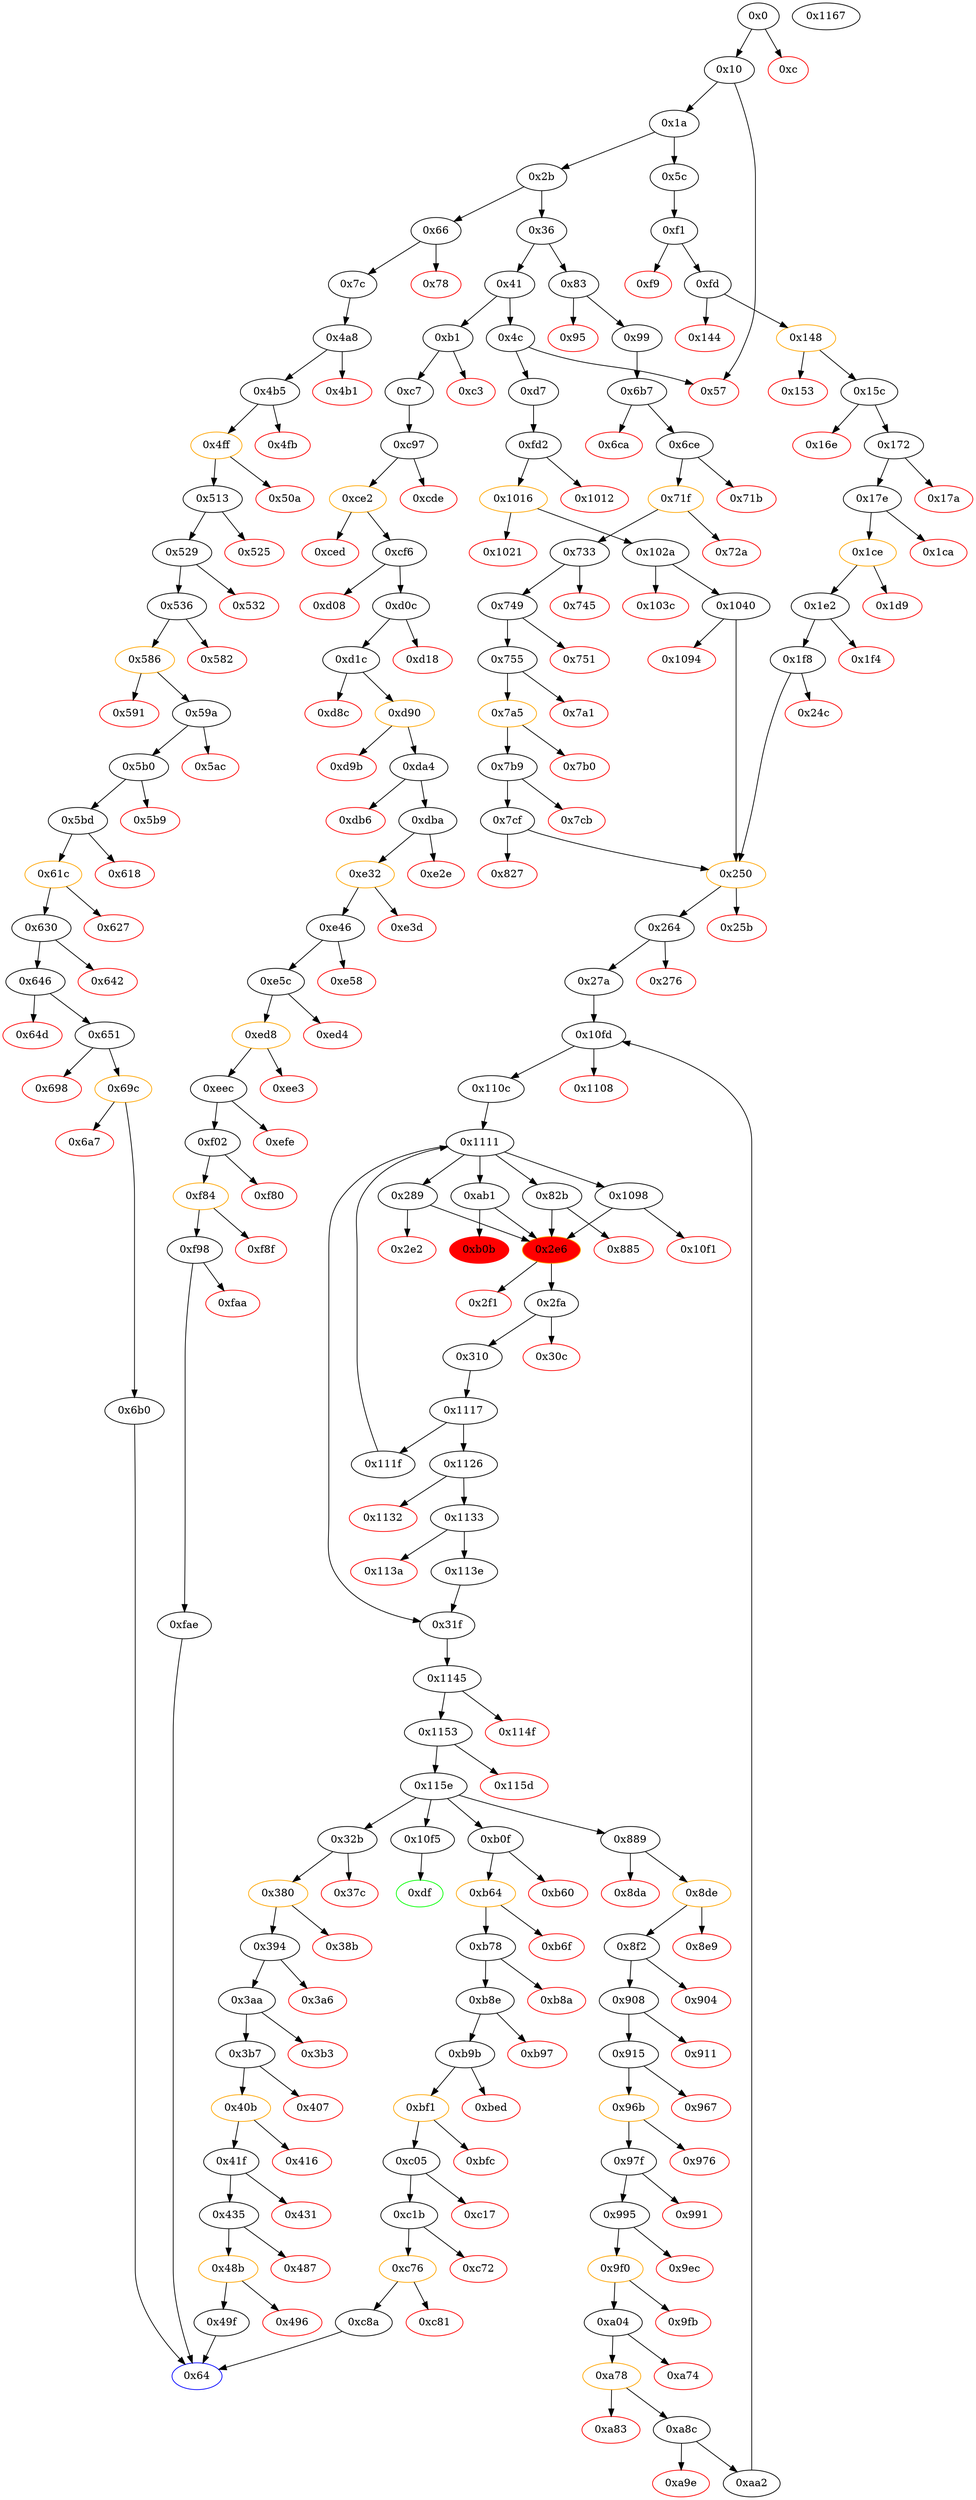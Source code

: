 strict digraph "" {
"0xb78" [fillcolor=white, id="0xb78", style=filled, tooltip="Block 0xb78\n[0xb78:0xb89]\n---\nPredecessors: [0xb64]\nSuccessors: [0xb8a, 0xb8e]\n---\n0xb78 JUMPDEST\n0xb79 POP\n0xb7a POP\n0xb7b POP\n0xb7c POP\n0xb7d PUSH1 0x40\n0xb7f MLOAD\n0xb80 RETURNDATASIZE\n0xb81 PUSH1 0x20\n0xb83 DUP2\n0xb84 LT\n0xb85 ISZERO\n0xb86 PUSH2 0xb8e\n0xb89 JUMPI\n---\n0xb78: JUMPDEST \n0xb7d: V1101 = 0x40\n0xb7f: V1102 = M[0x40]\n0xb80: V1103 = RETURNDATASIZE\n0xb81: V1104 = 0x20\n0xb84: V1105 = LT V1103 0x20\n0xb85: V1106 = ISZERO V1105\n0xb86: V1107 = 0xb8e\n0xb89: JUMPI 0xb8e V1106\n---\nEntry stack: [V13, S12, S11, S10, S9, S8, S7, S6, S5, S4, S3, 0x70a08231, S1, V1094]\nStack pops: 4\nStack additions: [V1102, V1103]\nExit stack: [V13, S12, S11, S10, S9, S8, S7, S6, S5, S4, V1102, V1103]\n\nDef sites:\nV13: {0x1a.0x1f}\nS12: {0x83.0x84, 0x1a.0x1f}\nS11: {0x99.0xa6, 0x1a.0x1f, 0xd7.0xd8}\nS10: {0x99.0xac, 0x83.0x84, 0x1a.0x1f, 0x5c.0x5d, 0xfd2.0xfe7}\nS9: {0x99.0xa6, 0x1f8.0x1fa, 0x1a.0x1f, 0xd7.0xd8, 0x115e_0x113e_0x1111_0x110c_0xaa2.0x115f, 0x115e_0x113e_0x1111_0x110c_0x27a.0x115f, 0x115e_0x113e_0x1111_0x111f_0xab1.0x115f, 0x1040.0x1042, 0x115e_0x113e_0x1111_0x111f_0x82b.0x115f, 0x7cf.0x7d1}\nS8: {0x99.0xac, 0x5c.0x5d, 0xfd2.0xfe7, 0x110c_0xaa2_0x1f8.0x1110, 0x110c_0xaa2_0x7cf.0x1110, 0x110c_0xaa2_0x1040.0x1110, 0x110c_0x27a_0x1f8.0x1110, 0x110c_0x27a_0x1040.0x1110, 0x110c_0x27a_0x7cf.0x1110}\nS7: {0x1f8.0x1fa, 0x115e_0x1111_0x82b_0x1f8.0x115f, 0x115e_0x1111_0x82b_0x7cf.0x115f, 0x115e_0x1111_0x82b_0x1040.0x115f, 0x7cf.0x7d1, 0x115e_0x113e_0x1111_0x111f_0xab1.0x115f, 0x115e_0x113e_0x1111_0x111f_0x82b.0x115f, 0x1040.0x1042, 0x115e_0x113e_0x1111_0x111f_0x289.0x115f, 0x115e_0x113e_0x113e.0x115f, 0x115e_0x113e_0x1111_0x111f_0x1098.0x115f, 0x115e_0x113e_0x1111_0x110c_0x27a.0x115f, 0x115e_0x113e_0x1111_0x110c_0xaa2.0x115f}\nS6: {0x110c_0xaa2_0x1f8.0x1110, 0x110c_0xaa2_0x1040.0x1110, 0x110c_0x27a_0x7cf.0x1110, 0x110c_0x27a_0x1f8.0x1110, 0x110c_0xaa2_0x7cf.0x1110, 0x110c_0x27a_0x1040.0x1110}\nS5: {0x115e_0x1111_0xab1_0x1f8.0x115f, 0x115e_0x1111_0xab1_0x7cf.0x115f, 0x115e_0x1111_0xab1_0x1040.0x115f, 0x115e_0x113e_0x1111_0x111f_0xab1.0x115f, 0x115e_0x113e_0x1111_0x111f_0x82b.0x115f, 0x115e_0x113e_0x1111_0x111f_0x289.0x115f, 0x115e_0x113e_0x113e.0x115f, 0x115e_0x113e_0x1111_0x111f_0x1098.0x115f, 0x115e_0x113e_0x1111_0x110c_0x27a.0x115f, 0x115e_0x113e_0x1111_0x110c_0xaa2.0x115f}\nS4: {0x115e_0x1111_0xab1_0x1f8.0x115f, 0x115e_0x1111_0xab1_0x7cf.0x115f, 0x115e_0x1111_0xab1_0x1040.0x115f, 0x115e_0x113e_0x1111_0x111f_0xab1.0x115f, 0x115e_0x113e_0x1111_0x111f_0x82b.0x115f, 0x115e_0x113e_0x1111_0x111f_0x289.0x115f, 0x115e_0x113e_0x113e.0x115f, 0x115e_0x113e_0x1111_0x111f_0x1098.0x115f, 0x115e_0x113e_0x1111_0x110c_0x27a.0x115f, 0x115e_0x113e_0x1111_0x110c_0xaa2.0x115f}\nS3: {0xb0f_0x115e_0x113e_0x1f8.0xb3e, 0xb0f_0x115e_0x1111.0xb3e, 0xb0f_0x115e_0x113e_0x1040.0xb3e, 0xb0f_0x115e_0x113e_0x7cf.0xb3e}\n0x70a08231: {0xb0f_0x115e_0x113e_0x1040.0xb40, 0xb0f_0x115e_0x113e_0x1f8.0xb40, 0xb0f_0x115e_0x1111.0xb40, 0xb0f_0x115e_0x113e_0x7cf.0xb40}\nS1: {0xb0f_0x115e_0x113e_0x7cf.0xb4a, 0xb0f_0x115e_0x113e_0x1040.0xb4a, 0xb0f_0x115e_0x113e_0x1f8.0xb4a, 0xb0f_0x115e_0x1111.0xb4a}\nV1094: {0xb64.0xb68}\n"];
"0x5bd" [fillcolor=white, id="0x5bd", style=filled, tooltip="Block 0x5bd\n[0x5bd:0x617]\n---\nPredecessors: [0x5b0]\nSuccessors: [0x618, 0x61c]\n---\n0x5bd JUMPDEST\n0x5be PUSH1 0x1\n0x5c0 SLOAD\n0x5c1 PUSH1 0x3\n0x5c3 SLOAD\n0x5c4 PUSH1 0x40\n0x5c6 DUP1\n0x5c7 MLOAD\n0x5c8 PUSH4 0x23b872dd\n0x5cd PUSH1 0xe0\n0x5cf SHL\n0x5d0 DUP2\n0x5d1 MSTORE\n0x5d2 CALLER\n0x5d3 PUSH1 0x4\n0x5d5 DUP3\n0x5d6 ADD\n0x5d7 MSTORE\n0x5d8 PUSH1 0x1\n0x5da PUSH1 0x1\n0x5dc PUSH1 0xa0\n0x5de SHL\n0x5df SUB\n0x5e0 SWAP3\n0x5e1 DUP4\n0x5e2 AND\n0x5e3 PUSH1 0x24\n0x5e5 DUP3\n0x5e6 ADD\n0x5e7 MSTORE\n0x5e8 PUSH1 0x44\n0x5ea DUP2\n0x5eb ADD\n0x5ec DUP6\n0x5ed SWAP1\n0x5ee MSTORE\n0x5ef SWAP1\n0x5f0 MLOAD\n0x5f1 SWAP2\n0x5f2 SWAP1\n0x5f3 SWAP3\n0x5f4 AND\n0x5f5 SWAP2\n0x5f6 PUSH4 0x23b872dd\n0x5fb SWAP2\n0x5fc PUSH1 0x64\n0x5fe DUP1\n0x5ff DUP4\n0x600 ADD\n0x601 SWAP3\n0x602 PUSH1 0x20\n0x604 SWAP3\n0x605 SWAP2\n0x606 SWAP1\n0x607 DUP3\n0x608 SWAP1\n0x609 SUB\n0x60a ADD\n0x60b DUP2\n0x60c PUSH1 0x0\n0x60e DUP8\n0x60f DUP1\n0x610 EXTCODESIZE\n0x611 ISZERO\n0x612 DUP1\n0x613 ISZERO\n0x614 PUSH2 0x61c\n0x617 JUMPI\n---\n0x5bd: JUMPDEST \n0x5be: V550 = 0x1\n0x5c0: V551 = S[0x1]\n0x5c1: V552 = 0x3\n0x5c3: V553 = S[0x3]\n0x5c4: V554 = 0x40\n0x5c7: V555 = M[0x40]\n0x5c8: V556 = 0x23b872dd\n0x5cd: V557 = 0xe0\n0x5cf: V558 = SHL 0xe0 0x23b872dd\n0x5d1: M[V555] = 0x23b872dd00000000000000000000000000000000000000000000000000000000\n0x5d2: V559 = CALLER\n0x5d3: V560 = 0x4\n0x5d6: V561 = ADD V555 0x4\n0x5d7: M[V561] = V559\n0x5d8: V562 = 0x1\n0x5da: V563 = 0x1\n0x5dc: V564 = 0xa0\n0x5de: V565 = SHL 0xa0 0x1\n0x5df: V566 = SUB 0x10000000000000000000000000000000000000000 0x1\n0x5e2: V567 = AND 0xffffffffffffffffffffffffffffffffffffffff V553\n0x5e3: V568 = 0x24\n0x5e6: V569 = ADD V555 0x24\n0x5e7: M[V569] = V567\n0x5e8: V570 = 0x44\n0x5eb: V571 = ADD V555 0x44\n0x5ee: M[V571] = V41\n0x5f0: V572 = M[0x40]\n0x5f4: V573 = AND V551 0xffffffffffffffffffffffffffffffffffffffff\n0x5f6: V574 = 0x23b872dd\n0x5fc: V575 = 0x64\n0x600: V576 = ADD V555 0x64\n0x602: V577 = 0x20\n0x609: V578 = SUB V555 V572\n0x60a: V579 = ADD V578 0x64\n0x60c: V580 = 0x0\n0x610: V581 = EXTCODESIZE V573\n0x611: V582 = ISZERO V581\n0x613: V583 = ISZERO V582\n0x614: V584 = 0x61c\n0x617: JUMPI 0x61c V583\n---\nEntry stack: [V13, 0x64, V41]\nStack pops: 1\nStack additions: [S0, V573, 0x23b872dd, V576, 0x20, V572, V579, V572, 0x0, V573, V582]\nExit stack: [V13, 0x64, V41, V573, 0x23b872dd, V576, 0x20, V572, V579, V572, 0x0, V573, V582]\n\nDef sites:\nV13: {0x1a.0x1f}\n0x64: {0x66.0x67}\nV41: {0x7c.0x7e}\n"];
"0x97f" [fillcolor=white, id="0x97f", style=filled, tooltip="Block 0x97f\n[0x97f:0x990]\n---\nPredecessors: [0x96b]\nSuccessors: [0x991, 0x995]\n---\n0x97f JUMPDEST\n0x980 POP\n0x981 POP\n0x982 POP\n0x983 POP\n0x984 PUSH1 0x40\n0x986 MLOAD\n0x987 RETURNDATASIZE\n0x988 PUSH1 0x20\n0x98a DUP2\n0x98b LT\n0x98c ISZERO\n0x98d PUSH2 0x995\n0x990 JUMPI\n---\n0x97f: JUMPDEST \n0x984: V911 = 0x40\n0x986: V912 = M[0x40]\n0x987: V913 = RETURNDATASIZE\n0x988: V914 = 0x20\n0x98b: V915 = LT V913 0x20\n0x98c: V916 = ISZERO V915\n0x98d: V917 = 0x995\n0x990: JUMPI 0x995 V916\n---\nEntry stack: [V13, S11, S10, S9, S8, S7, S6, S5, S4, S3, 0xaddec08, S1, V904]\nStack pops: 4\nStack additions: [V912, V913]\nExit stack: [V13, S11, S10, S9, S8, S7, S6, S5, S4, V912, V913]\n\nDef sites:\nV13: {0x1a.0x1f}\nS11: {0x83.0x84, 0x1a.0x1f}\nS10: {0x99.0xa6, 0x1a.0x1f, 0xd7.0xd8}\nS9: {0x99.0xac, 0x83.0x84, 0x1a.0x1f, 0x5c.0x5d, 0xfd2.0xfe7}\nS8: {0x99.0xa6, 0x1f8.0x1fa, 0x1a.0x1f, 0xd7.0xd8, 0x115e_0x113e_0x1111_0x110c_0xaa2.0x115f, 0x115e_0x113e_0x1111_0x110c_0x27a.0x115f, 0x115e_0x113e_0x1111_0x111f_0xab1.0x115f, 0x1040.0x1042, 0x115e_0x113e_0x1111_0x111f_0x82b.0x115f, 0x7cf.0x7d1}\nS7: {0x99.0xac, 0x5c.0x5d, 0xfd2.0xfe7, 0x110c_0xaa2_0x1f8.0x1110, 0x110c_0xaa2_0x7cf.0x1110, 0x110c_0xaa2_0x1040.0x1110, 0x110c_0x27a_0x1040.0x1110, 0x110c_0x27a_0x7cf.0x1110, 0x110c_0x27a_0x1f8.0x1110}\nS6: {0x1f8.0x1fa, 0x115e_0x1111_0x82b_0x1f8.0x115f, 0x115e_0x1111_0x82b_0x7cf.0x115f, 0x115e_0x1111_0x82b_0x1040.0x115f, 0x7cf.0x7d1, 0x115e_0x113e_0x1111_0x111f_0xab1.0x115f, 0x115e_0x113e_0x1111_0x111f_0x82b.0x115f, 0x1040.0x1042, 0x115e_0x113e_0x1111_0x111f_0x289.0x115f, 0x115e_0x113e_0x113e.0x115f, 0x115e_0x113e_0x1111_0x111f_0x1098.0x115f, 0x115e_0x113e_0x1111_0x110c_0x27a.0x115f, 0x115e_0x113e_0x1111_0x110c_0xaa2.0x115f}\nS5: {0x110c_0xaa2_0x1f8.0x1110, 0x110c_0xaa2_0x1040.0x1110, 0x110c_0x27a_0x1040.0x1110, 0x110c_0x27a_0x1f8.0x1110, 0x110c_0xaa2_0x7cf.0x1110, 0x110c_0x27a_0x7cf.0x1110}\nS4: {0x115e_0x1111_0x82b_0x1f8.0x115f, 0x115e_0x1111_0x82b_0x7cf.0x115f, 0x115e_0x1111_0x82b_0x1040.0x115f, 0x115e_0x113e_0x1111_0x111f_0xab1.0x115f, 0x115e_0x113e_0x1111_0x111f_0x82b.0x115f, 0x115e_0x113e_0x1111_0x111f_0x289.0x115f, 0x115e_0x113e_0x113e.0x115f, 0x115e_0x113e_0x1111_0x111f_0x1098.0x115f, 0x115e_0x113e_0x1111_0x110c_0x27a.0x115f, 0x115e_0x113e_0x1111_0x110c_0xaa2.0x115f}\nS3: {0x915_0x1040.0x943, 0x915_0x1f8.0x943, 0x915_0x7cf.0x943}\n0xaddec08: {0x915_0x7cf.0x945, 0x915_0x1040.0x945, 0x915_0x1f8.0x945}\nS1: {0x915_0x7cf.0x94f, 0x915_0x1040.0x94f, 0x915_0x1f8.0x94f}\nV904: {0x96b.0x96f}\n"];
"0x1145" [fillcolor=white, id="0x1145", style=filled, tooltip="Block 0x1145\n[0x1145:0x114e]\n---\nPredecessors: [0x31f]\nSuccessors: [0x114f, 0x1153]\n---\n0x1145 JUMPDEST\n0x1146 PUSH1 0x0\n0x1148 DUP1\n0x1149 DUP3\n0x114a GT\n0x114b PUSH2 0x1153\n0x114e JUMPI\n---\n0x1145: JUMPDEST \n0x1146: V1641 = 0x0\n0x114a: V1642 = GT {0x0, 0x5dc} 0x0\n0x114b: V1643 = 0x1153\n0x114e: JUMPI 0x1153 V1642\n---\nEntry stack: [V13, S10, S9, S8, S7, S6, S5, S4, S3, S2, S1, {0x0, 0x5dc}]\nStack pops: 1\nStack additions: [S0, 0x0]\nExit stack: [V13, S10, S9, S8, S7, S6, S5, S4, S3, S2, S1, {0x0, 0x5dc}, 0x0]\n\nDef sites:\nV13: {0x1a.0x1f}\nS10: {0x83.0x84, 0x1a.0x1f}\nS9: {0x99.0xa6, 0x83.0x84, 0x1a.0x1f, 0xd7.0xd8}\nS8: {0x99.0xac, 0x99.0xa6, 0x1a.0x1f, 0x5c.0x5d, 0x83.0x84, 0xfd2.0xfe7, 0xd7.0xd8}\nS7: {0x99.0xa6, 0x99.0xac, 0x1f8.0x1fa, 0x1a.0x1f, 0x5c.0x5d, 0xfd2.0xfe7, 0x83.0x84, 0xd7.0xd8, 0x115e_0x113e_0x1111_0x110c_0xaa2.0x115f, 0x115e_0x113e_0x1111_0x110c_0x27a.0x115f, 0x115e_0x113e_0x1111_0x111f_0xab1.0x115f, 0x1040.0x1042, 0x115e_0x113e_0x1111_0x111f_0x82b.0x115f, 0x7cf.0x7d1}\nS6: {0x99.0xac, 0x99.0xa6, 0x1a.0x1f, 0x5c.0x5d, 0xfd2.0xfe7, 0x110c_0xaa2_0x1f8.0x1110, 0x110c_0xaa2_0x7cf.0x1110, 0x110c_0xaa2_0x1040.0x1110, 0xd7.0xd8, 0x115e_0x113e_0x1111_0x110c_0xaa2.0x115f, 0x115e_0x113e_0x1111_0x110c_0x27a.0x115f, 0x115e_0x113e_0x1111_0x111f_0xab1.0x115f, 0x1040.0x1042, 0x115e_0x113e_0x1111_0x111f_0x82b.0x115f, 0x7cf.0x7d1, 0x1f8.0x1fa, 0x110c_0x27a_0x1040.0x1110, 0x110c_0x27a_0x7cf.0x1110, 0x110c_0x27a_0x1f8.0x1110}\nS5: {0x99.0xac, 0x1a.0x1f, 0x5c.0x5d, 0xfd2.0xfe7, 0x110c_0xaa2_0x1f8.0x1110, 0x110c_0xaa2_0x7cf.0x1110, 0x110c_0xaa2_0x1040.0x1110, 0x7cf.0x7d1, 0x115e_0x113e_0x1111_0x111f_0xab1.0x115f, 0x115e_0x113e_0x1111_0x111f_0x82b.0x115f, 0x1040.0x1042, 0x115e_0x113e_0x1111_0x111f_0x289.0x115f, 0x115e_0x113e_0x113e.0x115f, 0x115e_0x113e_0x1111_0x111f_0x1098.0x115f, 0x115e_0x113e_0x1111_0x110c_0x27a.0x115f, 0x115e_0x113e_0x1111_0x110c_0xaa2.0x115f, 0x83.0x84, 0x1f8.0x1fa, 0x115e_0x1111_0x82b_0x1f8.0x115f, 0x115e_0x1111_0x82b_0x7cf.0x115f, 0x115e_0x1111_0x82b_0x1040.0x115f, 0x110c_0x27a_0x7cf.0x1110, 0x110c_0x27a_0x1f8.0x1110, 0x110c_0x27a_0x1040.0x1110}\nS4: {0x99.0xa6, 0x1a.0x1f, 0x110c_0xaa2_0x1f8.0x1110, 0x110c_0xaa2_0x1040.0x1110, 0x110c_0xaa2_0x7cf.0x1110, 0xd7.0xd8, 0x7cf.0x7d1, 0x115e_0x113e_0x1111_0x111f_0xab1.0x115f, 0x115e_0x113e_0x1111_0x111f_0x82b.0x115f, 0x1040.0x1042, 0x115e_0x113e_0x1111_0x111f_0x289.0x115f, 0x115e_0x113e_0x113e.0x115f, 0x115e_0x113e_0x1111_0x111f_0x1098.0x115f, 0x115e_0x113e_0x1111_0x110c_0x27a.0x115f, 0x115e_0x113e_0x1111_0x110c_0xaa2.0x115f, 0x1f8.0x1fa, 0x115e_0x1111_0x82b_0x1f8.0x115f, 0x115e_0x1111_0x82b_0x7cf.0x115f, 0x115e_0x1111_0x82b_0x1040.0x115f, 0x110c_0x27a_0x1f8.0x1110, 0x110c_0x27a_0x1040.0x1110, 0x110c_0x27a_0x7cf.0x1110}\nS3: {0x99.0xac, 0x1098.0x10b5, 0xab1_0x7cf.0xad8, 0xab1_0x1f8.0xad8, 0xab1_0x1040.0xad8, 0x5c.0x5d, 0x110c_0xaa2_0x1040.0x1110, 0x110c_0xaa2_0x7cf.0x1110, 0x110c_0xaa2_0x1f8.0x1110, 0xfd2.0xfe7, 0x289.0x2a6, 0x82b_0x1f8.0x852, 0x82b_0x7cf.0x852, 0x82b_0x1040.0x852, 0x110c_0x27a_0x7cf.0x1110, 0x110c_0x27a_0x1040.0x1110, 0x110c_0x27a_0x1f8.0x1110}\nS2: {0x1098.0x10b8, 0xab1_0x7cf.0xadb, 0xab1_0x1f8.0xadb, 0xab1_0x1040.0xadb, 0x289.0x2a9, 0x115e_0x113e_0x1111_0x111f_0xab1.0x115f, 0x115e_0x113e_0x1111_0x111f_0x82b.0x115f, 0x115e_0x113e_0x1111_0x111f_0x289.0x115f, 0x115e_0x113e_0x113e.0x115f, 0x115e_0x113e_0x1111_0x111f_0x1098.0x115f, 0x115e_0x113e_0x1111_0x110c_0x27a.0x115f, 0x115e_0x113e_0x1111_0x110c_0xaa2.0x115f, 0x7cf.0x7d1, 0x1040.0x1042, 0x1f8.0x1fa, 0x82b_0x1f8.0x855, 0x82b_0x7cf.0x855, 0x82b_0x1040.0x855, 0x115e_0x1111_0x82b_0x1f8.0x115f, 0x115e_0x1111_0x82b_0x7cf.0x115f, 0x115e_0x1111_0x82b_0x1040.0x115f}\nS1: {0x111f_0x82b_0x1f8.0x1120, 0x111f_0x82b_0x7cf.0x1120, 0x111f_0x82b_0x1040.0x1120, 0x111f_0xab1_0x1f8.0x1120, 0x111f_0xab1_0x7cf.0x1120, 0x111f_0xab1_0x1040.0x1120, 0x110c_0xaa2_0x7cf.0x1110, 0x110c_0xaa2_0x1f8.0x1110, 0x110c_0xaa2_0x1040.0x1110, 0x111f_0x289.0x1120, 0x111f_0x1098.0x1120, 0x110c_0x27a_0x1040.0x1110, 0x110c_0x27a_0x1f8.0x1110, 0x110c_0x27a_0x7cf.0x1110, 0x1126.0x1129}\n{0x0, 0x5dc}: {0x1098.0x10bc, 0xab1_0x1f8.0xadf, 0xab1_0x7cf.0xadf, 0xab1_0x1040.0xadf, 0x1f8.0x219, 0x82b_0x7cf.0x859, 0x82b_0x1040.0x859, 0x82b_0x1f8.0x859, 0x289.0x2ad, 0xa04_0x7cf.0xa09, 0xa04_0x1f8.0xa09, 0x7cf.0x7fb, 0x1040.0x1061, 0xa04_0x1040.0xa09}\n"];
"0xeec" [fillcolor=white, id="0xeec", style=filled, tooltip="Block 0xeec\n[0xeec:0xefd]\n---\nPredecessors: [0xed8]\nSuccessors: [0xefe, 0xf02]\n---\n0xeec JUMPDEST\n0xeed POP\n0xeee POP\n0xeef POP\n0xef0 POP\n0xef1 PUSH1 0x40\n0xef3 MLOAD\n0xef4 RETURNDATASIZE\n0xef5 PUSH1 0x20\n0xef7 DUP2\n0xef8 LT\n0xef9 ISZERO\n0xefa PUSH2 0xf02\n0xefd JUMPI\n---\n0xeec: JUMPDEST \n0xef1: V1432 = 0x40\n0xef3: V1433 = M[0x40]\n0xef4: V1434 = RETURNDATASIZE\n0xef5: V1435 = 0x20\n0xef8: V1436 = LT V1434 0x20\n0xef9: V1437 = ISZERO V1436\n0xefa: V1438 = 0xf02\n0xefd: JUMPI 0xf02 V1437\n---\nEntry stack: [V13, 0x64, V79, V1412, 0x8fe77e86, V1415, V1425]\nStack pops: 4\nStack additions: [V1433, V1434]\nExit stack: [V13, 0x64, V79, V1433, V1434]\n\nDef sites:\nV13: {0x1a.0x1f}\n0x64: {0xb1.0xb2}\nV79: {0xc7.0xd2}\nV1412: {0xe5c.0xeb6}\n0x8fe77e86: {0xe5c.0xeb8}\nV1415: {0xe5c.0xec2}\nV1425: {0xed8.0xedc}\n"];
"0x642" [color=red, fillcolor=white, id="0x642", style=filled, tooltip="Block 0x642\n[0x642:0x645]\n---\nPredecessors: [0x630]\nSuccessors: []\n---\n0x642 PUSH1 0x0\n0x644 DUP1\n0x645 REVERT\n---\n0x642: V602 = 0x0\n0x645: REVERT 0x0 0x0\n---\nEntry stack: [V13, 0x64, V41, V596, V597]\nStack pops: 0\nStack additions: []\nExit stack: [V13, 0x64, V41, V596, V597]\n\nDef sites:\nV13: {0x1a.0x1f}\n0x64: {0x66.0x67}\nV41: {0x7c.0x7e}\nV596: {0x630.0x637}\nV597: {0x630.0x638}\n"];
"0xc1b" [fillcolor=white, id="0xc1b", style=filled, tooltip="Block 0xc1b\n[0xc1b:0xc71]\n---\nPredecessors: [0xc05]\nSuccessors: [0xc72, 0xc76]\n---\n0xc1b JUMPDEST\n0xc1c POP\n0xc1d POP\n0xc1e PUSH1 0x4\n0xc20 DUP1\n0xc21 SLOAD\n0xc22 PUSH1 0x40\n0xc24 DUP1\n0xc25 MLOAD\n0xc26 PUSH4 0xcc0f0c17\n0xc2b PUSH1 0xe0\n0xc2d SHL\n0xc2e DUP2\n0xc2f MSTORE\n0xc30 PUSH1 0x1\n0xc32 PUSH1 0x1\n0xc34 PUSH1 0xa0\n0xc36 SHL\n0xc37 SUB\n0xc38 DUP11\n0xc39 DUP2\n0xc3a AND\n0xc3b SWAP5\n0xc3c DUP3\n0xc3d ADD\n0xc3e SWAP5\n0xc3f SWAP1\n0xc40 SWAP5\n0xc41 MSTORE\n0xc42 PUSH1 0x24\n0xc44 DUP2\n0xc45 ADD\n0xc46 DUP10\n0xc47 SWAP1\n0xc48 MSTORE\n0xc49 SWAP1\n0xc4a MLOAD\n0xc4b SWAP3\n0xc4c SWAP1\n0xc4d SWAP2\n0xc4e AND\n0xc4f SWAP2\n0xc50 PUSH4 0xcc0f0c17\n0xc55 SWAP2\n0xc56 PUSH1 0x44\n0xc58 DUP1\n0xc59 DUP3\n0xc5a ADD\n0xc5b SWAP3\n0xc5c PUSH1 0x0\n0xc5e SWAP3\n0xc5f SWAP1\n0xc60 SWAP2\n0xc61 SWAP1\n0xc62 DUP3\n0xc63 SWAP1\n0xc64 SUB\n0xc65 ADD\n0xc66 DUP2\n0xc67 DUP4\n0xc68 DUP8\n0xc69 DUP1\n0xc6a EXTCODESIZE\n0xc6b ISZERO\n0xc6c DUP1\n0xc6d ISZERO\n0xc6e PUSH2 0xc76\n0xc71 JUMPI\n---\n0xc1b: JUMPDEST \n0xc1e: V1162 = 0x4\n0xc21: V1163 = S[0x4]\n0xc22: V1164 = 0x40\n0xc25: V1165 = M[0x40]\n0xc26: V1166 = 0xcc0f0c17\n0xc2b: V1167 = 0xe0\n0xc2d: V1168 = SHL 0xe0 0xcc0f0c17\n0xc2f: M[V1165] = 0xcc0f0c1700000000000000000000000000000000000000000000000000000000\n0xc30: V1169 = 0x1\n0xc32: V1170 = 0x1\n0xc34: V1171 = 0xa0\n0xc36: V1172 = SHL 0xa0 0x1\n0xc37: V1173 = SUB 0x10000000000000000000000000000000000000000 0x1\n0xc3a: V1174 = AND 0xffffffffffffffffffffffffffffffffffffffff S7\n0xc3d: V1175 = ADD V1165 0x4\n0xc41: M[V1175] = V1174\n0xc42: V1176 = 0x24\n0xc45: V1177 = ADD V1165 0x24\n0xc48: M[V1177] = S6\n0xc4a: V1178 = M[0x40]\n0xc4e: V1179 = AND V1163 0xffffffffffffffffffffffffffffffffffffffff\n0xc50: V1180 = 0xcc0f0c17\n0xc56: V1181 = 0x44\n0xc5a: V1182 = ADD V1165 0x44\n0xc5c: V1183 = 0x0\n0xc64: V1184 = SUB V1165 V1178\n0xc65: V1185 = ADD V1184 0x44\n0xc6a: V1186 = EXTCODESIZE V1179\n0xc6b: V1187 = ISZERO V1186\n0xc6d: V1188 = ISZERO V1187\n0xc6e: V1189 = 0xc76\n0xc71: JUMPI 0xc76 V1188\n---\nEntry stack: [V13, S9, S8, S7, S6, S5, S4, S3, S2, V1155, V1156]\nStack pops: 8\nStack additions: [S7, S6, S5, S4, S3, S2, V1179, 0xcc0f0c17, V1182, 0x0, V1178, V1185, V1178, 0x0, V1179, V1187]\nExit stack: [V13, S9, S8, S7, S6, S5, S4, S3, S2, V1179, 0xcc0f0c17, V1182, 0x0, V1178, V1185, V1178, 0x0, V1179, V1187]\n\nDef sites:\nV13: {0x1a.0x1f}\nS9: {0x83.0x84, 0x1a.0x1f}\nS8: {0x99.0xa6, 0x1a.0x1f, 0xd7.0xd8}\nS7: {0x99.0xac, 0x83.0x84, 0x1a.0x1f, 0x5c.0x5d, 0xfd2.0xfe7}\nS6: {0x99.0xa6, 0x1f8.0x1fa, 0x1a.0x1f, 0xd7.0xd8, 0x115e_0x113e_0x1111_0x110c_0xaa2.0x115f, 0x115e_0x113e_0x1111_0x110c_0x27a.0x115f, 0x115e_0x113e_0x1111_0x111f_0xab1.0x115f, 0x1040.0x1042, 0x115e_0x113e_0x1111_0x111f_0x82b.0x115f, 0x7cf.0x7d1}\nS5: {0x99.0xac, 0x5c.0x5d, 0xfd2.0xfe7, 0x110c_0xaa2_0x1f8.0x1110, 0x110c_0xaa2_0x7cf.0x1110, 0x110c_0xaa2_0x1040.0x1110, 0x110c_0x27a_0x1f8.0x1110, 0x110c_0x27a_0x1040.0x1110, 0x110c_0x27a_0x7cf.0x1110}\nS4: {0x1f8.0x1fa, 0x115e_0x1111_0x82b_0x1f8.0x115f, 0x115e_0x1111_0x82b_0x7cf.0x115f, 0x115e_0x1111_0x82b_0x1040.0x115f, 0x7cf.0x7d1, 0x115e_0x113e_0x1111_0x111f_0xab1.0x115f, 0x115e_0x113e_0x1111_0x111f_0x82b.0x115f, 0x1040.0x1042, 0x115e_0x113e_0x1111_0x111f_0x289.0x115f, 0x115e_0x113e_0x113e.0x115f, 0x115e_0x113e_0x1111_0x111f_0x1098.0x115f, 0x115e_0x113e_0x1111_0x110c_0x27a.0x115f, 0x115e_0x113e_0x1111_0x110c_0xaa2.0x115f}\nS3: {0x110c_0xaa2_0x1f8.0x1110, 0x110c_0xaa2_0x1040.0x1110, 0x110c_0x27a_0x7cf.0x1110, 0x110c_0x27a_0x1f8.0x1110, 0x110c_0xaa2_0x7cf.0x1110, 0x110c_0x27a_0x1040.0x1110}\nS2: {0x115e_0x1111_0xab1_0x1f8.0x115f, 0x115e_0x1111_0xab1_0x7cf.0x115f, 0x115e_0x1111_0xab1_0x1040.0x115f, 0x115e_0x113e_0x1111_0x111f_0xab1.0x115f, 0x115e_0x113e_0x1111_0x111f_0x82b.0x115f, 0x115e_0x113e_0x1111_0x111f_0x289.0x115f, 0x115e_0x113e_0x113e.0x115f, 0x115e_0x113e_0x1111_0x111f_0x1098.0x115f, 0x115e_0x113e_0x1111_0x110c_0x27a.0x115f, 0x115e_0x113e_0x1111_0x110c_0xaa2.0x115f}\nV1155: {0xc05.0xc0c}\nV1156: {0xc05.0xc0d}\n"];
"0xc81" [color=red, fillcolor=white, id="0xc81", style=filled, tooltip="Block 0xc81\n[0xc81:0xc89]\n---\nPredecessors: [0xc76]\nSuccessors: []\n---\n0xc81 RETURNDATASIZE\n0xc82 PUSH1 0x0\n0xc84 DUP1\n0xc85 RETURNDATACOPY\n0xc86 RETURNDATASIZE\n0xc87 PUSH1 0x0\n0xc89 REVERT\n---\n0xc81: V1196 = RETURNDATASIZE\n0xc82: V1197 = 0x0\n0xc85: RETURNDATACOPY 0x0 0x0 V1196\n0xc86: V1198 = RETURNDATASIZE\n0xc87: V1199 = 0x0\n0xc89: REVERT 0x0 V1198\n---\nEntry stack: [V13, S11, S10, S9, S8, S7, S6, S5, S4, S3, 0xcc0f0c17, S1, V1193]\nStack pops: 0\nStack additions: []\nExit stack: [V13, S11, S10, S9, S8, S7, S6, S5, S4, S3, 0xcc0f0c17, S1, V1193]\n\nDef sites:\nV13: {0x1a.0x1f}\nS11: {0x83.0x84, 0x1a.0x1f}\nS10: {0x99.0xa6, 0x1a.0x1f, 0xd7.0xd8}\nS9: {0x99.0xac, 0x83.0x84, 0x1a.0x1f, 0x5c.0x5d, 0xfd2.0xfe7}\nS8: {0x99.0xa6, 0x1f8.0x1fa, 0x1a.0x1f, 0xd7.0xd8, 0x115e_0x113e_0x1111_0x110c_0xaa2.0x115f, 0x115e_0x113e_0x1111_0x110c_0x27a.0x115f, 0x115e_0x113e_0x1111_0x111f_0xab1.0x115f, 0x1040.0x1042, 0x115e_0x113e_0x1111_0x111f_0x82b.0x115f, 0x7cf.0x7d1}\nS7: {0x99.0xac, 0x5c.0x5d, 0xfd2.0xfe7, 0x110c_0xaa2_0x1f8.0x1110, 0x110c_0xaa2_0x7cf.0x1110, 0x110c_0xaa2_0x1040.0x1110, 0x110c_0x27a_0x1f8.0x1110, 0x110c_0x27a_0x1040.0x1110, 0x110c_0x27a_0x7cf.0x1110}\nS6: {0x1f8.0x1fa, 0x115e_0x1111_0x82b_0x1f8.0x115f, 0x115e_0x1111_0x82b_0x7cf.0x115f, 0x115e_0x1111_0x82b_0x1040.0x115f, 0x7cf.0x7d1, 0x115e_0x113e_0x1111_0x111f_0xab1.0x115f, 0x115e_0x113e_0x1111_0x111f_0x82b.0x115f, 0x1040.0x1042, 0x115e_0x113e_0x1111_0x111f_0x289.0x115f, 0x115e_0x113e_0x113e.0x115f, 0x115e_0x113e_0x1111_0x111f_0x1098.0x115f, 0x115e_0x113e_0x1111_0x110c_0x27a.0x115f, 0x115e_0x113e_0x1111_0x110c_0xaa2.0x115f}\nS5: {0x110c_0xaa2_0x1f8.0x1110, 0x110c_0xaa2_0x1040.0x1110, 0x110c_0x27a_0x7cf.0x1110, 0x110c_0x27a_0x1f8.0x1110, 0x110c_0xaa2_0x7cf.0x1110, 0x110c_0x27a_0x1040.0x1110}\nS4: {0x115e_0x1111_0xab1_0x1f8.0x115f, 0x115e_0x1111_0xab1_0x7cf.0x115f, 0x115e_0x1111_0xab1_0x1040.0x115f, 0x115e_0x113e_0x1111_0x111f_0xab1.0x115f, 0x115e_0x113e_0x1111_0x111f_0x82b.0x115f, 0x115e_0x113e_0x1111_0x111f_0x289.0x115f, 0x115e_0x113e_0x113e.0x115f, 0x115e_0x113e_0x1111_0x111f_0x1098.0x115f, 0x115e_0x113e_0x1111_0x110c_0x27a.0x115f, 0x115e_0x113e_0x1111_0x110c_0xaa2.0x115f}\nS3: {0xc1b_0x115e_0x1111.0xc4e, 0xc1b_0x115e_0x113e_0x7cf.0xc4e, 0xc1b_0x115e_0x113e_0x1040.0xc4e, 0xc1b_0x115e_0x113e_0x1f8.0xc4e}\n0xcc0f0c17: {0xc1b_0x115e_0x113e_0x1040.0xc50, 0xc1b_0x115e_0x113e_0x1f8.0xc50, 0xc1b_0x115e_0x113e_0x7cf.0xc50, 0xc1b_0x115e_0x1111.0xc50}\nS1: {0xc1b_0x115e_0x113e_0x1040.0xc5a, 0xc1b_0x115e_0x113e_0x1f8.0xc5a, 0xc1b_0x115e_0x1111.0xc5a, 0xc1b_0x115e_0x113e_0x7cf.0xc5a}\nV1193: {0xc76.0xc7a}\n"];
"0x5b9" [color=red, fillcolor=white, id="0x5b9", style=filled, tooltip="Block 0x5b9\n[0x5b9:0x5bc]\n---\nPredecessors: [0x5b0]\nSuccessors: []\n---\n0x5b9 PUSH1 0x0\n0x5bb DUP1\n0x5bc REVERT\n---\n0x5b9: V549 = 0x0\n0x5bc: REVERT 0x0 0x0\n---\nEntry stack: [V13, 0x64, V41]\nStack pops: 0\nStack additions: []\nExit stack: [V13, 0x64, V41]\n\nDef sites:\nV13: {0x1a.0x1f}\n0x64: {0x66.0x67}\nV41: {0x7c.0x7e}\n"];
"0x50a" [color=red, fillcolor=white, id="0x50a", style=filled, tooltip="Block 0x50a\n[0x50a:0x512]\n---\nPredecessors: [0x4ff]\nSuccessors: []\n---\n0x50a RETURNDATASIZE\n0x50b PUSH1 0x0\n0x50d DUP1\n0x50e RETURNDATACOPY\n0x50f RETURNDATASIZE\n0x510 PUSH1 0x0\n0x512 REVERT\n---\n0x50a: V480 = RETURNDATASIZE\n0x50b: V481 = 0x0\n0x50e: RETURNDATACOPY 0x0 0x0 V480\n0x50f: V482 = RETURNDATASIZE\n0x510: V483 = 0x0\n0x512: REVERT 0x0 V482\n---\nEntry stack: [V13, 0x64, V41, V41, V463, 0x70a08231, V466, V477]\nStack pops: 0\nStack additions: []\nExit stack: [V13, 0x64, V41, V41, V463, 0x70a08231, V466, V477]\n\nDef sites:\nV13: {0x1a.0x1f}\n0x64: {0x66.0x67}\nV41: {0x7c.0x7e}\nV41: {0x7c.0x7e}\nV463: {0x4b5.0x4d9}\n0x70a08231: {0x4b5.0x4db}\nV466: {0x4b5.0x4e5}\nV477: {0x4ff.0x503}\n"];
"0x6ca" [color=red, fillcolor=white, id="0x6ca", style=filled, tooltip="Block 0x6ca\n[0x6ca:0x6cd]\n---\nPredecessors: [0x6b7]\nSuccessors: []\n---\n0x6ca PUSH1 0x0\n0x6cc DUP1\n0x6cd REVERT\n---\n0x6ca: V652 = 0x0\n0x6cd: REVERT 0x0 0x0\n---\nEntry stack: [V13, 0x64, V58, V62]\nStack pops: 0\nStack additions: []\nExit stack: [V13, 0x64, V58, V62]\n\nDef sites:\nV13: {0x1a.0x1f}\n0x64: {0x83.0x84}\nV58: {0x99.0xa6}\nV62: {0x99.0xac}\n"];
"0x4fb" [color=red, fillcolor=white, id="0x4fb", style=filled, tooltip="Block 0x4fb\n[0x4fb:0x4fe]\n---\nPredecessors: [0x4b5]\nSuccessors: []\n---\n0x4fb PUSH1 0x0\n0x4fd DUP1\n0x4fe REVERT\n---\n0x4fb: V474 = 0x0\n0x4fe: REVERT 0x0 0x0\n---\nEntry stack: [V13, 0x64, V41, V41, V463, 0x70a08231, V466, 0x20, V457, V469, V457, V463, V471]\nStack pops: 0\nStack additions: []\nExit stack: [V13, 0x64, V41, V41, V463, 0x70a08231, V466, 0x20, V457, V469, V457, V463, V471]\n\nDef sites:\nV13: {0x1a.0x1f}\n0x64: {0x66.0x67}\nV41: {0x7c.0x7e}\nV41: {0x7c.0x7e}\nV463: {0x4b5.0x4d9}\n0x70a08231: {0x4b5.0x4db}\nV466: {0x4b5.0x4e5}\n0x20: {0x4b5.0x4e7}\nV457: {0x4b5.0x4ce}\nV469: {0x4b5.0x4ef}\nV457: {0x4b5.0x4ce}\nV463: {0x4b5.0x4d9}\nV471: {0x4b5.0x4f4}\n"];
"0xfd2" [fillcolor=white, id="0xfd2", style=filled, tooltip="Block 0xfd2\n[0xfd2:0x1011]\n---\nPredecessors: [0xd7]\nSuccessors: [0x1012, 0x1016]\n---\n0xfd2 JUMPDEST\n0xfd3 PUSH1 0x4\n0xfd5 DUP1\n0xfd6 SLOAD\n0xfd7 PUSH1 0x40\n0xfd9 DUP1\n0xfda MLOAD\n0xfdb PUSH4 0x25986065\n0xfe0 PUSH1 0xe0\n0xfe2 SHL\n0xfe3 DUP2\n0xfe4 MSTORE\n0xfe5 SWAP1\n0xfe6 MLOAD\n0xfe7 PUSH1 0x0\n0xfe9 SWAP4\n0xfea DUP5\n0xfeb SWAP4\n0xfec PUSH1 0x1\n0xfee PUSH1 0x1\n0xff0 PUSH1 0xa0\n0xff2 SHL\n0xff3 SUB\n0xff4 AND\n0xff5 SWAP3\n0xff6 PUSH4 0x25986065\n0xffb SWAP3\n0xffc DUP2\n0xffd DUP4\n0xffe ADD\n0xfff SWAP3\n0x1000 PUSH1 0x20\n0x1002 SWAP3\n0x1003 DUP3\n0x1004 SWAP1\n0x1005 SUB\n0x1006 ADD\n0x1007 DUP2\n0x1008 DUP7\n0x1009 DUP1\n0x100a EXTCODESIZE\n0x100b ISZERO\n0x100c DUP1\n0x100d ISZERO\n0x100e PUSH2 0x1016\n0x1011 JUMPI\n---\n0xfd2: JUMPDEST \n0xfd3: V1521 = 0x4\n0xfd6: V1522 = S[0x4]\n0xfd7: V1523 = 0x40\n0xfda: V1524 = M[0x40]\n0xfdb: V1525 = 0x25986065\n0xfe0: V1526 = 0xe0\n0xfe2: V1527 = SHL 0xe0 0x25986065\n0xfe4: M[V1524] = 0x2598606500000000000000000000000000000000000000000000000000000000\n0xfe6: V1528 = M[0x40]\n0xfe7: V1529 = 0x0\n0xfec: V1530 = 0x1\n0xfee: V1531 = 0x1\n0xff0: V1532 = 0xa0\n0xff2: V1533 = SHL 0xa0 0x1\n0xff3: V1534 = SUB 0x10000000000000000000000000000000000000000 0x1\n0xff4: V1535 = AND 0xffffffffffffffffffffffffffffffffffffffff V1522\n0xff6: V1536 = 0x25986065\n0xffe: V1537 = ADD 0x4 V1524\n0x1000: V1538 = 0x20\n0x1005: V1539 = SUB V1524 V1528\n0x1006: V1540 = ADD V1539 0x4\n0x100a: V1541 = EXTCODESIZE V1535\n0x100b: V1542 = ISZERO V1541\n0x100d: V1543 = ISZERO V1542\n0x100e: V1544 = 0x1016\n0x1011: JUMPI 0x1016 V1543\n---\nEntry stack: [V13, 0xdf]\nStack pops: 0\nStack additions: [0x0, 0x0, V1535, 0x25986065, V1537, 0x20, V1528, V1540, V1528, V1535, V1542]\nExit stack: [V13, 0xdf, 0x0, 0x0, V1535, 0x25986065, V1537, 0x20, V1528, V1540, V1528, V1535, V1542]\n\nDef sites:\nV13: {0x1a.0x1f}\n0xdf: {0xd7.0xd8}\n"];
"0x1ce" [color=orange, fillcolor=white, id="0x1ce", style=filled, tooltip="Block 0x1ce\n[0x1ce:0x1d8]\n---\nPredecessors: [0x17e]\nSuccessors: [0x1d9, 0x1e2]\n---\n0x1ce JUMPDEST\n0x1cf POP\n0x1d0 GAS\n0x1d1 STATICCALL\n0x1d2 ISZERO\n0x1d3 DUP1\n0x1d4 ISZERO\n0x1d5 PUSH2 0x1e2\n0x1d8 JUMPI\n---\n0x1ce: JUMPDEST \n0x1d0: V181 = GAS\n0x1d1: V182 = STATICCALL V181 V162 V174 V175 V174 0x20\n0x1d2: V183 = ISZERO V182\n0x1d4: V184 = ISZERO V183\n0x1d5: V185 = 0x1e2\n0x1d8: JUMPI 0x1e2 V184\n---\nEntry stack: [V13, 0x64, 0x0, V162, 0x25986065, V171, 0x20, V174, V175, V174, V162, V177]\nStack pops: 6\nStack additions: [V183]\nExit stack: [V13, 0x64, 0x0, V162, 0x25986065, V171, V183]\n\nDef sites:\nV13: {0x1a.0x1f}\n0x64: {0x5c.0x5d}\n0x0: {0x17e.0x17f}\nV162: {0x17e.0x19f}\n0x25986065: {0x17e.0x1a0}\nV171: {0x17e.0x1b6}\n0x20: {0x17e.0x1b7}\nV174: {0x17e.0x1bb}\nV175: {0x17e.0x1be}\nV174: {0x17e.0x1bb}\nV162: {0x17e.0x19f}\nV177: {0x17e.0x1c3}\n"];
"0xf98" [fillcolor=white, id="0xf98", style=filled, tooltip="Block 0xf98\n[0xf98:0xfa9]\n---\nPredecessors: [0xf84]\nSuccessors: [0xfaa, 0xfae]\n---\n0xf98 JUMPDEST\n0xf99 POP\n0xf9a POP\n0xf9b POP\n0xf9c POP\n0xf9d PUSH1 0x40\n0xf9f MLOAD\n0xfa0 RETURNDATASIZE\n0xfa1 PUSH1 0x20\n0xfa3 DUP2\n0xfa4 LT\n0xfa5 ISZERO\n0xfa6 PUSH2 0xfae\n0xfa9 JUMPI\n---\n0xf98: JUMPDEST \n0xf9d: V1496 = 0x40\n0xf9f: V1497 = M[0x40]\n0xfa0: V1498 = RETURNDATASIZE\n0xfa1: V1499 = 0x20\n0xfa4: V1500 = LT V1498 0x20\n0xfa5: V1501 = ISZERO V1500\n0xfa6: V1502 = 0xfae\n0xfa9: JUMPI 0xfae V1501\n---\nEntry stack: [V13, 0x64, V79, V1476, 0x8fe77e86, V1479, V1489]\nStack pops: 4\nStack additions: [V1497, V1498]\nExit stack: [V13, 0x64, V79, V1497, V1498]\n\nDef sites:\nV13: {0x1a.0x1f}\n0x64: {0xb1.0xb2}\nV79: {0xc7.0xd2}\nV1476: {0xf02.0xf62}\n0x8fe77e86: {0xf02.0xf64}\nV1479: {0xf02.0xf6e}\nV1489: {0xf84.0xf88}\n"];
"0x3b3" [color=red, fillcolor=white, id="0x3b3", style=filled, tooltip="Block 0x3b3\n[0x3b3:0x3b6]\n---\nPredecessors: [0x3aa]\nSuccessors: []\n---\n0x3b3 PUSH1 0x0\n0x3b5 DUP1\n0x3b6 REVERT\n---\n0x3b3: V356 = 0x0\n0x3b6: REVERT 0x0 0x0\n---\nEntry stack: [V13, S7, S6, S5, S4, S3, S2, S1, S0]\nStack pops: 0\nStack additions: []\nExit stack: [V13, S7, S6, S5, S4, S3, S2, S1, S0]\n\nDef sites:\nV13: {0x1a.0x1f}\nS7: {0x83.0x84, 0x1a.0x1f}\nS6: {0x99.0xa6, 0x1a.0x1f, 0xd7.0xd8}\nS5: {0x99.0xac, 0x83.0x84, 0x1a.0x1f, 0x5c.0x5d, 0xfd2.0xfe7}\nS4: {0x99.0xa6, 0x1f8.0x1fa, 0x1a.0x1f, 0xd7.0xd8, 0x115e_0x113e_0x1111_0x110c_0xaa2.0x115f, 0x115e_0x113e_0x1111_0x110c_0x27a.0x115f, 0x115e_0x113e_0x1111_0x111f_0xab1.0x115f, 0x1040.0x1042, 0x115e_0x113e_0x1111_0x111f_0x82b.0x115f, 0x7cf.0x7d1}\nS3: {0x99.0xac, 0x5c.0x5d, 0xfd2.0xfe7, 0x110c_0xaa2_0x1f8.0x1110, 0x110c_0xaa2_0x7cf.0x1110, 0x110c_0xaa2_0x1040.0x1110, 0x110c_0x27a_0x1040.0x1110, 0x110c_0x27a_0x7cf.0x1110, 0x110c_0x27a_0x1f8.0x1110}\nS2: {0x1f8.0x1fa, 0x115e_0x1111_0x82b_0x1f8.0x115f, 0x115e_0x1111_0x82b_0x7cf.0x115f, 0x115e_0x1111_0x82b_0x1040.0x115f, 0x7cf.0x7d1, 0x115e_0x113e_0x1111_0x111f_0xab1.0x115f, 0x115e_0x113e_0x1111_0x111f_0x82b.0x115f, 0x1040.0x1042, 0x115e_0x113e_0x1111_0x111f_0x289.0x115f, 0x115e_0x113e_0x113e.0x115f, 0x115e_0x113e_0x1111_0x111f_0x1098.0x115f, 0x115e_0x113e_0x1111_0x110c_0x27a.0x115f, 0x115e_0x113e_0x1111_0x110c_0xaa2.0x115f}\nS1: {0x110c_0xaa2_0x1040.0x1110, 0x110c_0xaa2_0x7cf.0x1110, 0x110c_0x27a_0x7cf.0x1110, 0x110c_0x27a_0x1040.0x1110, 0x110c_0xaa2_0x1f8.0x1110, 0x110c_0x27a_0x1f8.0x1110}\nS0: {0x115e_0x1111_0x1098.0x115f, 0x115e_0x113e_0x1111_0x111f_0x82b.0x115f, 0x115e_0x1111_0x289.0x115f, 0x115e_0x113e_0x1111_0x111f_0x289.0x115f, 0x115e_0x113e_0x113e.0x115f, 0x115e_0x113e_0x1111_0x111f_0xab1.0x115f, 0x115e_0x113e_0x1111_0x111f_0x1098.0x115f, 0x115e_0x113e_0x1111_0x110c_0x27a.0x115f, 0x115e_0x113e_0x1111_0x110c_0xaa2.0x115f}\n"];
"0x6b0" [fillcolor=white, id="0x6b0", style=filled, tooltip="Block 0x6b0\n[0x6b0:0x6b6]\n---\nPredecessors: [0x69c]\nSuccessors: [0x64]\n---\n0x6b0 JUMPDEST\n0x6b1 POP\n0x6b2 POP\n0x6b3 POP\n0x6b4 POP\n0x6b5 POP\n0x6b6 JUMP\n---\n0x6b0: JUMPDEST \n0x6b6: JUMP 0x64\n---\nEntry stack: [V13, 0x64, V41, V620, 0x20c99aab, V623, V634]\nStack pops: 6\nStack additions: []\nExit stack: [V13]\n\nDef sites:\nV13: {0x1a.0x1f}\n0x64: {0x66.0x67}\nV41: {0x7c.0x7e}\nV620: {0x651.0x675}\n0x20c99aab: {0x651.0x677}\nV623: {0x651.0x681}\nV634: {0x69c.0x6a0}\n"];
"0x525" [color=red, fillcolor=white, id="0x525", style=filled, tooltip="Block 0x525\n[0x525:0x528]\n---\nPredecessors: [0x513]\nSuccessors: []\n---\n0x525 PUSH1 0x0\n0x527 DUP1\n0x528 REVERT\n---\n0x525: V491 = 0x0\n0x528: REVERT 0x0 0x0\n---\nEntry stack: [V13, 0x64, V41, V41, V485, V486]\nStack pops: 0\nStack additions: []\nExit stack: [V13, 0x64, V41, V41, V485, V486]\n\nDef sites:\nV13: {0x1a.0x1f}\n0x64: {0x66.0x67}\nV41: {0x7c.0x7e}\nV41: {0x7c.0x7e}\nV485: {0x513.0x51a}\nV486: {0x513.0x51b}\n"];
"0x264" [fillcolor=white, id="0x264", style=filled, tooltip="Block 0x264\n[0x264:0x275]\n---\nPredecessors: [0x250]\nSuccessors: [0x276, 0x27a]\n---\n0x264 JUMPDEST\n0x265 POP\n0x266 POP\n0x267 POP\n0x268 POP\n0x269 PUSH1 0x40\n0x26b MLOAD\n0x26c RETURNDATASIZE\n0x26d PUSH1 0x20\n0x26f DUP2\n0x270 LT\n0x271 ISZERO\n0x272 PUSH2 0x27a\n0x275 JUMPI\n---\n0x264: JUMPDEST \n0x269: V237 = 0x40\n0x26b: V238 = M[0x40]\n0x26c: V239 = RETURNDATASIZE\n0x26d: V240 = 0x20\n0x270: V241 = LT V239 0x20\n0x271: V242 = ISZERO V241\n0x272: V243 = 0x27a\n0x275: JUMPI 0x27a V242\n---\nEntry stack: [V13, S9, S8, S7, S6, 0x0, {0x289, 0x82b, 0x1098}, S3, 0xf09b8848, S1, V230]\nStack pops: 4\nStack additions: [V238, V239]\nExit stack: [V13, S9, S8, S7, S6, 0x0, {0x289, 0x82b, 0x1098}, V238, V239]\n\nDef sites:\nV13: {0x1a.0x1f}\nS9: {0x83.0x84, 0x1a.0x1f}\nS8: {0x99.0xa6, 0x1a.0x1f, 0xd7.0xd8}\nS7: {0x99.0xac, 0xfd2.0xfe7, 0x5c.0x5d}\nS6: {0x1f8.0x1fa, 0x1040.0x1042, 0x7cf.0x7d1}\n0x0: {0x1f8.0x219, 0x1040.0x1061, 0x7cf.0x7fb}\n{0x289, 0x82b, 0x1098}: {0x1f8.0x21c, 0x1040.0x1064, 0x7cf.0x7fe}\nS3: {0x1f8.0x22a, 0x1040.0x1072, 0x7cf.0x804}\n0xf09b8848: {0x1f8.0x22c, 0x1040.0x1074, 0x7cf.0x806}\nS1: {0x1f8.0x236, 0x1040.0x107e, 0x7cf.0x810}\nV230: {0x250.0x254}\n"];
"0xf84" [color=orange, fillcolor=white, id="0xf84", style=filled, tooltip="Block 0xf84\n[0xf84:0xf8e]\n---\nPredecessors: [0xf02]\nSuccessors: [0xf8f, 0xf98]\n---\n0xf84 JUMPDEST\n0xf85 POP\n0xf86 GAS\n0xf87 STATICCALL\n0xf88 ISZERO\n0xf89 DUP1\n0xf8a ISZERO\n0xf8b PUSH2 0xf98\n0xf8e JUMPI\n---\n0xf84: JUMPDEST \n0xf86: V1487 = GAS\n0xf87: V1488 = STATICCALL V1487 V1476 V1475 V1481 V1475 0x20\n0xf88: V1489 = ISZERO V1488\n0xf8a: V1490 = ISZERO V1489\n0xf8b: V1491 = 0xf98\n0xf8e: JUMPI 0xf98 V1490\n---\nEntry stack: [V13, 0x64, V79, V1476, 0x8fe77e86, V1479, 0x20, V1475, V1481, V1475, V1476, V1483]\nStack pops: 6\nStack additions: [V1489]\nExit stack: [V13, 0x64, V79, V1476, 0x8fe77e86, V1479, V1489]\n\nDef sites:\nV13: {0x1a.0x1f}\n0x64: {0xb1.0xb2}\nV79: {0xc7.0xd2}\nV1476: {0xf02.0xf62}\n0x8fe77e86: {0xf02.0xf64}\nV1479: {0xf02.0xf6e}\n0x20: {0xf02.0xf32}\nV1475: {0xf02.0xf5e}\nV1481: {0xf02.0xf74}\nV1475: {0xf02.0xf5e}\nV1476: {0xf02.0xf62}\nV1483: {0xf02.0xf79}\n"];
"0x38b" [color=red, fillcolor=white, id="0x38b", style=filled, tooltip="Block 0x38b\n[0x38b:0x393]\n---\nPredecessors: [0x380]\nSuccessors: []\n---\n0x38b RETURNDATASIZE\n0x38c PUSH1 0x0\n0x38e DUP1\n0x38f RETURNDATACOPY\n0x390 RETURNDATASIZE\n0x391 PUSH1 0x0\n0x393 REVERT\n---\n0x38b: V340 = RETURNDATASIZE\n0x38c: V341 = 0x0\n0x38f: RETURNDATACOPY 0x0 0x0 V340\n0x390: V342 = RETURNDATASIZE\n0x391: V343 = 0x0\n0x393: REVERT 0x0 V342\n---\nEntry stack: [V13, S12, S11, S10, S9, S8, S7, S6, S5, S4, S3, 0x70a08231, S1, V337]\nStack pops: 0\nStack additions: []\nExit stack: [V13, S12, S11, S10, S9, S8, S7, S6, S5, S4, S3, 0x70a08231, S1, V337]\n\nDef sites:\nV13: {0x1a.0x1f}\nS12: {0x83.0x84, 0x1a.0x1f}\nS11: {0x99.0xa6, 0x1a.0x1f, 0xd7.0xd8}\nS10: {0x99.0xac, 0x83.0x84, 0x1a.0x1f, 0x5c.0x5d, 0xfd2.0xfe7}\nS9: {0x99.0xa6, 0x1f8.0x1fa, 0x1a.0x1f, 0xd7.0xd8, 0x115e_0x113e_0x1111_0x110c_0xaa2.0x115f, 0x115e_0x113e_0x1111_0x110c_0x27a.0x115f, 0x115e_0x113e_0x1111_0x111f_0xab1.0x115f, 0x1040.0x1042, 0x115e_0x113e_0x1111_0x111f_0x82b.0x115f, 0x7cf.0x7d1}\nS8: {0x99.0xac, 0x5c.0x5d, 0xfd2.0xfe7, 0x110c_0xaa2_0x1f8.0x1110, 0x110c_0xaa2_0x7cf.0x1110, 0x110c_0xaa2_0x1040.0x1110, 0x110c_0x27a_0x1040.0x1110, 0x110c_0x27a_0x7cf.0x1110, 0x110c_0x27a_0x1f8.0x1110}\nS7: {0x1f8.0x1fa, 0x115e_0x1111_0x82b_0x1f8.0x115f, 0x115e_0x1111_0x82b_0x7cf.0x115f, 0x115e_0x1111_0x82b_0x1040.0x115f, 0x7cf.0x7d1, 0x115e_0x113e_0x1111_0x111f_0xab1.0x115f, 0x115e_0x113e_0x1111_0x111f_0x82b.0x115f, 0x1040.0x1042, 0x115e_0x113e_0x1111_0x111f_0x289.0x115f, 0x115e_0x113e_0x113e.0x115f, 0x115e_0x113e_0x1111_0x111f_0x1098.0x115f, 0x115e_0x113e_0x1111_0x110c_0x27a.0x115f, 0x115e_0x113e_0x1111_0x110c_0xaa2.0x115f}\nS6: {0x110c_0xaa2_0x1040.0x1110, 0x110c_0xaa2_0x7cf.0x1110, 0x110c_0x27a_0x7cf.0x1110, 0x110c_0x27a_0x1040.0x1110, 0x110c_0xaa2_0x1f8.0x1110, 0x110c_0x27a_0x1f8.0x1110}\nS5: {0x115e_0x1111_0x1098.0x115f, 0x115e_0x113e_0x1111_0x111f_0x82b.0x115f, 0x115e_0x1111_0x289.0x115f, 0x115e_0x113e_0x1111_0x111f_0x289.0x115f, 0x115e_0x113e_0x113e.0x115f, 0x115e_0x113e_0x1111_0x111f_0xab1.0x115f, 0x115e_0x113e_0x1111_0x111f_0x1098.0x115f, 0x115e_0x113e_0x1111_0x110c_0x27a.0x115f, 0x115e_0x113e_0x1111_0x110c_0xaa2.0x115f}\nS4: {0x115e_0x1111_0x1098.0x115f, 0x115e_0x113e_0x1111_0x111f_0x82b.0x115f, 0x115e_0x1111_0x289.0x115f, 0x115e_0x113e_0x1111_0x111f_0x289.0x115f, 0x115e_0x113e_0x113e.0x115f, 0x115e_0x113e_0x1111_0x111f_0xab1.0x115f, 0x115e_0x113e_0x1111_0x111f_0x1098.0x115f, 0x115e_0x113e_0x1111_0x110c_0x27a.0x115f, 0x115e_0x113e_0x1111_0x110c_0xaa2.0x115f}\nS3: {0x32b_0x113e_0x1111_0x111f_0x82b.0x35a, 0x32b_0x113e_0x1111_0x111f_0x289.0x35a, 0x32b_0x113e_0x1111_0x111f_0xab1.0x35a, 0x32b_0x113e_0x113e.0x35a, 0x32b_0x113e_0x1111_0x111f_0x1098.0x35a, 0x32b_0x113e_0x1111_0x110c_0x27a.0x35a, 0x32b_0x113e_0x1111_0x110c_0xaa2.0x35a, 0x32b_0x1111_0xab1.0x35a, 0x32b_0x1111_0x289.0x35a, 0x32b_0x1111_0x1098.0x35a, 0x32b_0x1111_0x82b.0x35a}\n0x70a08231: {0x32b_0x113e_0x1111_0x111f_0x82b.0x35c, 0x32b_0x113e_0x1111_0x111f_0xab1.0x35c, 0x32b_0x113e_0x113e.0x35c, 0x32b_0x113e_0x1111_0x111f_0x289.0x35c, 0x32b_0x113e_0x1111_0x111f_0x1098.0x35c, 0x32b_0x113e_0x1111_0x110c_0x27a.0x35c, 0x32b_0x113e_0x1111_0x110c_0xaa2.0x35c, 0x32b_0x1111_0x82b.0x35c, 0x32b_0x1111_0xab1.0x35c, 0x32b_0x1111_0x289.0x35c, 0x32b_0x1111_0x1098.0x35c}\nS1: {0x32b_0x1111_0x1098.0x366, 0x32b_0x113e_0x113e.0x366, 0x32b_0x113e_0x1111_0x111f_0x289.0x366, 0x32b_0x113e_0x1111_0x111f_0x82b.0x366, 0x32b_0x113e_0x1111_0x111f_0xab1.0x366, 0x32b_0x1111_0x82b.0x366, 0x32b_0x1111_0x289.0x366, 0x32b_0x1111_0xab1.0x366, 0x32b_0x113e_0x1111_0x111f_0x1098.0x366, 0x32b_0x113e_0x1111_0x110c_0x27a.0x366, 0x32b_0x113e_0x1111_0x110c_0xaa2.0x366}\nV337: {0x380.0x384}\n"];
"0x250" [color=orange, fillcolor=white, id="0x250", style=filled, tooltip="Block 0x250\n[0x250:0x25a]\n---\nPredecessors: [0x1f8, 0x7cf, 0x1040]\nSuccessors: [0x25b, 0x264]\n---\n0x250 JUMPDEST\n0x251 POP\n0x252 GAS\n0x253 STATICCALL\n0x254 ISZERO\n0x255 DUP1\n0x256 ISZERO\n0x257 PUSH2 0x264\n0x25a JUMPI\n---\n0x250: JUMPDEST \n0x252: V228 = GAS\n0x253: V229 = STATICCALL V228 S1 S2 S3 S4 0x20\n0x254: V230 = ISZERO V229\n0x256: V231 = ISZERO V230\n0x257: V232 = 0x264\n0x25a: JUMPI 0x264 V231\n---\nEntry stack: [V13, S14, S13, S12, S11, 0x0, {0x289, 0x82b, 0x1098}, S8, 0xf09b8848, S6, 0x20, S4, S3, S2, S1, S0]\nStack pops: 6\nStack additions: [V230]\nExit stack: [V13, S14, S13, S12, S11, 0x0, {0x289, 0x82b, 0x1098}, S8, 0xf09b8848, S6, V230]\n\nDef sites:\nV13: {0x1a.0x1f}\nS14: {0x83.0x84, 0x1a.0x1f}\nS13: {0x99.0xa6, 0x1a.0x1f, 0xd7.0xd8}\nS12: {0x99.0xac, 0xfd2.0xfe7, 0x5c.0x5d}\nS11: {0x1f8.0x1fa, 0x1040.0x1042, 0x7cf.0x7d1}\n0x0: {0x1f8.0x219, 0x1040.0x1061, 0x7cf.0x7fb}\n{0x289, 0x82b, 0x1098}: {0x1f8.0x21c, 0x1040.0x1064, 0x7cf.0x7fe}\nS8: {0x1f8.0x22a, 0x1040.0x1072, 0x7cf.0x804}\n0xf09b8848: {0x1f8.0x22c, 0x1040.0x1074, 0x7cf.0x806}\nS6: {0x1f8.0x236, 0x1040.0x107e, 0x7cf.0x810}\n0x20: {0x1f8.0x238, 0x1040.0x1080, 0x7cf.0x812}\nS4: {0x1f8.0x215, 0x1040.0x105d, 0x7cf.0x7f7}\nS3: {0x1f8.0x240, 0x1040.0x1088, 0x7cf.0x81b}\nS2: {0x1f8.0x215, 0x1040.0x105d, 0x7cf.0x7f7}\nS1: {0x1f8.0x22a, 0x1040.0x1072, 0x7cf.0x804}\nS0: {0x1f8.0x245, 0x1040.0x108d, 0x7cf.0x820}\n"];
"0x1117" [fillcolor=white, id="0x1117", style=filled, tooltip="Block 0x1117\n[0x1117:0x111e]\n---\nPredecessors: [0x310]\nSuccessors: [0x111f, 0x1126]\n---\n0x1117 JUMPDEST\n0x1118 PUSH1 0x0\n0x111a DUP3\n0x111b PUSH2 0x1126\n0x111e JUMPI\n---\n0x1117: JUMPDEST \n0x1118: V1631 = 0x0\n0x111b: V1632 = 0x1126\n0x111e: JUMPI 0x1126 S1\n---\nEntry stack: [V13, S12, S11, S10, S9, S8, S7, S6, 0x0, {0x32b, 0x889, 0xb0f, 0x10f5}, 0x5dc, 0x31f, S1, V298]\nStack pops: 2\nStack additions: [S1, S0, 0x0]\nExit stack: [V13, S12, S11, S10, S9, S8, S7, S6, 0x0, {0x32b, 0x889, 0xb0f, 0x10f5}, 0x5dc, 0x31f, S1, V298, 0x0]\n\nDef sites:\nV13: {0x1a.0x1f}\nS12: {0x83.0x84, 0x1a.0x1f}\nS11: {0x99.0xa6, 0x1a.0x1f, 0xd7.0xd8}\nS10: {0x99.0xac, 0x83.0x84, 0x1a.0x1f, 0x5c.0x5d, 0xfd2.0xfe7}\nS9: {0x99.0xa6, 0x1f8.0x1fa, 0x1a.0x1f, 0xd7.0xd8, 0x115e_0x113e_0x1111_0x110c_0xaa2.0x115f, 0x115e_0x113e_0x1111_0x110c_0x27a.0x115f, 0x115e_0x113e_0x1111_0x111f_0xab1.0x115f, 0x1040.0x1042, 0x115e_0x113e_0x1111_0x111f_0x82b.0x115f, 0x7cf.0x7d1}\nS8: {0x99.0xac, 0x5c.0x5d, 0xfd2.0xfe7, 0x110c_0xaa2_0x1f8.0x1110, 0x110c_0xaa2_0x7cf.0x1110, 0x110c_0xaa2_0x1040.0x1110, 0x110c_0x27a_0x1f8.0x1110, 0x110c_0x27a_0x1040.0x1110, 0x110c_0x27a_0x7cf.0x1110}\nS7: {0x1f8.0x1fa, 0x115e_0x1111_0x82b_0x1f8.0x115f, 0x115e_0x1111_0x82b_0x7cf.0x115f, 0x115e_0x1111_0x82b_0x1040.0x115f, 0x7cf.0x7d1, 0x115e_0x113e_0x1111_0x111f_0xab1.0x115f, 0x115e_0x113e_0x1111_0x111f_0x82b.0x115f, 0x1040.0x1042, 0x115e_0x113e_0x1111_0x111f_0x289.0x115f, 0x115e_0x113e_0x113e.0x115f, 0x115e_0x113e_0x1111_0x111f_0x1098.0x115f, 0x115e_0x113e_0x1111_0x110c_0x27a.0x115f, 0x115e_0x113e_0x1111_0x110c_0xaa2.0x115f}\nS6: {0x110c_0xaa2_0x1f8.0x1110, 0x110c_0x27a_0x7cf.0x1110, 0x110c_0x27a_0x1f8.0x1110, 0x110c_0xaa2_0x1040.0x1110, 0x110c_0xaa2_0x7cf.0x1110, 0x110c_0x27a_0x1040.0x1110}\n0x0: {0x82b_0x1f8.0x852, 0x1098.0x10b5, 0x82b_0x7cf.0x852, 0x82b_0x1040.0x852, 0xab1_0x7cf.0xad8, 0xab1_0x1f8.0xad8, 0xab1_0x1040.0xad8, 0x289.0x2a6}\n{0x32b, 0x889, 0xb0f, 0x10f5}: {0x1098.0x10b8, 0xab1_0x7cf.0xadb, 0x82b_0x1f8.0x855, 0x82b_0x7cf.0x855, 0x82b_0x1040.0x855, 0xab1_0x1f8.0xadb, 0xab1_0x1040.0xadb, 0x289.0x2a9}\n0x5dc: {0x1098.0x10bc, 0xab1_0x1f8.0xadf, 0xab1_0x7cf.0xadf, 0xab1_0x1040.0xadf, 0x82b_0x7cf.0x859, 0x82b_0x1040.0x859, 0x82b_0x1f8.0x859, 0x289.0x2ad}\n0x31f: {0x1098.0x10c0, 0x82b_0x1040.0x85d, 0x289.0x2b1, 0xab1_0x1040.0xae3, 0x82b_0x7cf.0x85d, 0xab1_0x7cf.0xae3, 0x82b_0x1f8.0x85d, 0xab1_0x1f8.0xae3}\nS1: {0x110c_0xaa2_0x1f8.0x1110, 0x110c_0x27a_0x7cf.0x1110, 0x110c_0x27a_0x1f8.0x1110, 0x110c_0xaa2_0x1040.0x1110, 0x110c_0xaa2_0x7cf.0x1110, 0x110c_0x27a_0x1040.0x1110}\nV298: {0x310.0x312}\n"];
"0x1040" [fillcolor=white, id="0x1040", style=filled, tooltip="Block 0x1040\n[0x1040:0x1093]\n---\nPredecessors: [0x102a]\nSuccessors: [0x250, 0x1094]\n---\n0x1040 JUMPDEST\n0x1041 POP\n0x1042 MLOAD\n0x1043 PUSH1 0x4\n0x1045 DUP1\n0x1046 SLOAD\n0x1047 PUSH1 0x40\n0x1049 DUP1\n0x104a MLOAD\n0x104b PUSH4 0x1e137109\n0x1050 PUSH1 0xe3\n0x1052 SHL\n0x1053 DUP2\n0x1054 MSTORE\n0x1055 CALLER\n0x1056 SWAP4\n0x1057 DUP2\n0x1058 ADD\n0x1059 SWAP4\n0x105a SWAP1\n0x105b SWAP4\n0x105c MSTORE\n0x105d MLOAD\n0x105e SWAP3\n0x105f SWAP4\n0x1060 POP\n0x1061 PUSH1 0x0\n0x1063 SWAP3\n0x1064 PUSH2 0x1098\n0x1067 SWAP3\n0x1068 PUSH1 0x1\n0x106a PUSH1 0x1\n0x106c PUSH1 0xa0\n0x106e SHL\n0x106f SUB\n0x1070 SWAP1\n0x1071 SWAP3\n0x1072 AND\n0x1073 SWAP2\n0x1074 PUSH4 0xf09b8848\n0x1079 SWAP2\n0x107a PUSH1 0x24\n0x107c DUP1\n0x107d DUP4\n0x107e ADD\n0x107f SWAP3\n0x1080 PUSH1 0x20\n0x1082 SWAP3\n0x1083 SWAP2\n0x1084 SWAP1\n0x1085 DUP3\n0x1086 SWAP1\n0x1087 SUB\n0x1088 ADD\n0x1089 DUP2\n0x108a DUP7\n0x108b DUP1\n0x108c EXTCODESIZE\n0x108d ISZERO\n0x108e DUP1\n0x108f ISZERO\n0x1090 PUSH2 0x250\n0x1093 JUMPI\n---\n0x1040: JUMPDEST \n0x1042: V1563 = M[V1556]\n0x1043: V1564 = 0x4\n0x1046: V1565 = S[0x4]\n0x1047: V1566 = 0x40\n0x104a: V1567 = M[0x40]\n0x104b: V1568 = 0x1e137109\n0x1050: V1569 = 0xe3\n0x1052: V1570 = SHL 0xe3 0x1e137109\n0x1054: M[V1567] = 0xf09b884800000000000000000000000000000000000000000000000000000000\n0x1055: V1571 = CALLER\n0x1058: V1572 = ADD V1567 0x4\n0x105c: M[V1572] = V1571\n0x105d: V1573 = M[0x40]\n0x1061: V1574 = 0x0\n0x1064: V1575 = 0x1098\n0x1068: V1576 = 0x1\n0x106a: V1577 = 0x1\n0x106c: V1578 = 0xa0\n0x106e: V1579 = SHL 0xa0 0x1\n0x106f: V1580 = SUB 0x10000000000000000000000000000000000000000 0x1\n0x1072: V1581 = AND V1565 0xffffffffffffffffffffffffffffffffffffffff\n0x1074: V1582 = 0xf09b8848\n0x107a: V1583 = 0x24\n0x107e: V1584 = ADD V1567 0x24\n0x1080: V1585 = 0x20\n0x1087: V1586 = SUB V1567 V1573\n0x1088: V1587 = ADD V1586 0x24\n0x108c: V1588 = EXTCODESIZE V1581\n0x108d: V1589 = ISZERO V1588\n0x108f: V1590 = ISZERO V1589\n0x1090: V1591 = 0x250\n0x1093: JUMPI 0x250 V1590\n---\nEntry stack: [V13, 0xdf, 0x0, 0x0, V1556, V1557]\nStack pops: 3\nStack additions: [V1563, 0x0, 0x1098, V1581, 0xf09b8848, V1584, 0x20, V1573, V1587, V1573, V1581, V1589]\nExit stack: [V13, 0xdf, 0x0, V1563, 0x0, 0x1098, V1581, 0xf09b8848, V1584, 0x20, V1573, V1587, V1573, V1581, V1589]\n\nDef sites:\nV13: {0x1a.0x1f}\n0xdf: {0xd7.0xd8}\n0x0: {0xfd2.0xfe7}\n0x0: {0xfd2.0xfe7}\nV1556: {0x102a.0x1031}\nV1557: {0x102a.0x1032}\n"];
"0x995" [fillcolor=white, id="0x995", style=filled, tooltip="Block 0x995\n[0x995:0x9eb]\n---\nPredecessors: [0x97f]\nSuccessors: [0x9ec, 0x9f0]\n---\n0x995 JUMPDEST\n0x996 POP\n0x997 POP\n0x998 PUSH1 0x4\n0x99a DUP1\n0x99b SLOAD\n0x99c PUSH1 0x40\n0x99e DUP1\n0x99f MLOAD\n0x9a0 PUSH4 0xcc0f0c17\n0x9a5 PUSH1 0xe0\n0x9a7 SHL\n0x9a8 DUP2\n0x9a9 MSTORE\n0x9aa PUSH1 0x1\n0x9ac PUSH1 0x1\n0x9ae PUSH1 0xa0\n0x9b0 SHL\n0x9b1 SUB\n0x9b2 DUP10\n0x9b3 DUP2\n0x9b4 AND\n0x9b5 SWAP5\n0x9b6 DUP3\n0x9b7 ADD\n0x9b8 SWAP5\n0x9b9 SWAP1\n0x9ba SWAP5\n0x9bb MSTORE\n0x9bc PUSH1 0x24\n0x9be DUP2\n0x9bf ADD\n0x9c0 DUP8\n0x9c1 SWAP1\n0x9c2 MSTORE\n0x9c3 SWAP1\n0x9c4 MLOAD\n0x9c5 SWAP3\n0x9c6 SWAP1\n0x9c7 SWAP2\n0x9c8 AND\n0x9c9 SWAP2\n0x9ca PUSH4 0xcc0f0c17\n0x9cf SWAP2\n0x9d0 PUSH1 0x44\n0x9d2 DUP1\n0x9d3 DUP3\n0x9d4 ADD\n0x9d5 SWAP3\n0x9d6 PUSH1 0x0\n0x9d8 SWAP3\n0x9d9 SWAP1\n0x9da SWAP2\n0x9db SWAP1\n0x9dc DUP3\n0x9dd SWAP1\n0x9de SUB\n0x9df ADD\n0x9e0 DUP2\n0x9e1 DUP4\n0x9e2 DUP8\n0x9e3 DUP1\n0x9e4 EXTCODESIZE\n0x9e5 ISZERO\n0x9e6 DUP1\n0x9e7 ISZERO\n0x9e8 PUSH2 0x9f0\n0x9eb JUMPI\n---\n0x995: JUMPDEST \n0x998: V919 = 0x4\n0x99b: V920 = S[0x4]\n0x99c: V921 = 0x40\n0x99f: V922 = M[0x40]\n0x9a0: V923 = 0xcc0f0c17\n0x9a5: V924 = 0xe0\n0x9a7: V925 = SHL 0xe0 0xcc0f0c17\n0x9a9: M[V922] = 0xcc0f0c1700000000000000000000000000000000000000000000000000000000\n0x9aa: V926 = 0x1\n0x9ac: V927 = 0x1\n0x9ae: V928 = 0xa0\n0x9b0: V929 = SHL 0xa0 0x1\n0x9b1: V930 = SUB 0x10000000000000000000000000000000000000000 0x1\n0x9b4: V931 = AND 0xffffffffffffffffffffffffffffffffffffffff S6\n0x9b7: V932 = ADD V922 0x4\n0x9bb: M[V932] = V931\n0x9bc: V933 = 0x24\n0x9bf: V934 = ADD V922 0x24\n0x9c2: M[V934] = S4\n0x9c4: V935 = M[0x40]\n0x9c8: V936 = AND V920 0xffffffffffffffffffffffffffffffffffffffff\n0x9ca: V937 = 0xcc0f0c17\n0x9d0: V938 = 0x44\n0x9d4: V939 = ADD V922 0x44\n0x9d6: V940 = 0x0\n0x9de: V941 = SUB V922 V935\n0x9df: V942 = ADD V941 0x44\n0x9e4: V943 = EXTCODESIZE V936\n0x9e5: V944 = ISZERO V943\n0x9e7: V945 = ISZERO V944\n0x9e8: V946 = 0x9f0\n0x9eb: JUMPI 0x9f0 V945\n---\nEntry stack: [V13, S9, S8, S7, S6, S5, S4, S3, S2, V912, V913]\nStack pops: 7\nStack additions: [S6, S5, S4, S3, S2, V936, 0xcc0f0c17, V939, 0x0, V935, V942, V935, 0x0, V936, V944]\nExit stack: [V13, S9, S8, S7, S6, S5, S4, S3, S2, V936, 0xcc0f0c17, V939, 0x0, V935, V942, V935, 0x0, V936, V944]\n\nDef sites:\nV13: {0x1a.0x1f}\nS9: {0x83.0x84, 0x1a.0x1f}\nS8: {0x99.0xa6, 0x1a.0x1f, 0xd7.0xd8}\nS7: {0x99.0xac, 0x83.0x84, 0x1a.0x1f, 0x5c.0x5d, 0xfd2.0xfe7}\nS6: {0x99.0xa6, 0x1f8.0x1fa, 0x1a.0x1f, 0xd7.0xd8, 0x115e_0x113e_0x1111_0x110c_0xaa2.0x115f, 0x115e_0x113e_0x1111_0x110c_0x27a.0x115f, 0x115e_0x113e_0x1111_0x111f_0xab1.0x115f, 0x1040.0x1042, 0x115e_0x113e_0x1111_0x111f_0x82b.0x115f, 0x7cf.0x7d1}\nS5: {0x99.0xac, 0x5c.0x5d, 0xfd2.0xfe7, 0x110c_0xaa2_0x1f8.0x1110, 0x110c_0xaa2_0x7cf.0x1110, 0x110c_0xaa2_0x1040.0x1110, 0x110c_0x27a_0x1040.0x1110, 0x110c_0x27a_0x7cf.0x1110, 0x110c_0x27a_0x1f8.0x1110}\nS4: {0x1f8.0x1fa, 0x115e_0x1111_0x82b_0x1f8.0x115f, 0x115e_0x1111_0x82b_0x7cf.0x115f, 0x115e_0x1111_0x82b_0x1040.0x115f, 0x7cf.0x7d1, 0x115e_0x113e_0x1111_0x111f_0xab1.0x115f, 0x115e_0x113e_0x1111_0x111f_0x82b.0x115f, 0x1040.0x1042, 0x115e_0x113e_0x1111_0x111f_0x289.0x115f, 0x115e_0x113e_0x113e.0x115f, 0x115e_0x113e_0x1111_0x111f_0x1098.0x115f, 0x115e_0x113e_0x1111_0x110c_0x27a.0x115f, 0x115e_0x113e_0x1111_0x110c_0xaa2.0x115f}\nS3: {0x110c_0xaa2_0x1f8.0x1110, 0x110c_0xaa2_0x1040.0x1110, 0x110c_0x27a_0x1040.0x1110, 0x110c_0x27a_0x1f8.0x1110, 0x110c_0xaa2_0x7cf.0x1110, 0x110c_0x27a_0x7cf.0x1110}\nS2: {0x115e_0x1111_0x82b_0x1f8.0x115f, 0x115e_0x1111_0x82b_0x7cf.0x115f, 0x115e_0x1111_0x82b_0x1040.0x115f, 0x115e_0x113e_0x1111_0x111f_0xab1.0x115f, 0x115e_0x113e_0x1111_0x111f_0x82b.0x115f, 0x115e_0x113e_0x1111_0x111f_0x289.0x115f, 0x115e_0x113e_0x113e.0x115f, 0x115e_0x113e_0x1111_0x111f_0x1098.0x115f, 0x115e_0x113e_0x1111_0x110c_0x27a.0x115f, 0x115e_0x113e_0x1111_0x110c_0xaa2.0x115f}\nV912: {0x97f.0x986}\nV913: {0x97f.0x987}\n"];
"0x71b" [color=red, fillcolor=white, id="0x71b", style=filled, tooltip="Block 0x71b\n[0x71b:0x71e]\n---\nPredecessors: [0x6ce]\nSuccessors: []\n---\n0x71b PUSH1 0x0\n0x71d DUP1\n0x71e REVERT\n---\n0x71b: V681 = 0x0\n0x71e: REVERT 0x0 0x0\n---\nEntry stack: [V13, 0x64, V58, V62, 0x0, V670, 0x70a08231, V673, 0x20, V668, V676, V668, V670, V678]\nStack pops: 0\nStack additions: []\nExit stack: [V13, 0x64, V58, V62, 0x0, V670, 0x70a08231, V673, 0x20, V668, V676, V668, V670, V678]\n\nDef sites:\nV13: {0x1a.0x1f}\n0x64: {0x83.0x84}\nV58: {0x99.0xa6}\nV62: {0x99.0xac}\n0x0: {0x6ce.0x6f2}\nV670: {0x6ce.0x6f8}\n0x70a08231: {0x6ce.0x6fa}\nV673: {0x6ce.0x704}\n0x20: {0x6ce.0x706}\nV668: {0x6ce.0x6f1}\nV676: {0x6ce.0x70f}\nV668: {0x6ce.0x6f1}\nV670: {0x6ce.0x6f8}\nV678: {0x6ce.0x714}\n"];
"0x698" [color=red, fillcolor=white, id="0x698", style=filled, tooltip="Block 0x698\n[0x698:0x69b]\n---\nPredecessors: [0x651]\nSuccessors: []\n---\n0x698 PUSH1 0x0\n0x69a DUP1\n0x69b REVERT\n---\n0x698: V631 = 0x0\n0x69b: REVERT 0x0 0x0\n---\nEntry stack: [V13, 0x64, V41, V620, 0x20c99aab, V623, 0x0, V614, V626, V614, 0x0, V620, V628]\nStack pops: 0\nStack additions: []\nExit stack: [V13, 0x64, V41, V620, 0x20c99aab, V623, 0x0, V614, V626, V614, 0x0, V620, V628]\n\nDef sites:\nV13: {0x1a.0x1f}\n0x64: {0x66.0x67}\nV41: {0x7c.0x7e}\nV620: {0x651.0x675}\n0x20c99aab: {0x651.0x677}\nV623: {0x651.0x681}\n0x0: {0x651.0x683}\nV614: {0x651.0x66a}\nV626: {0x651.0x68b}\nV614: {0x651.0x66a}\n0x0: {0x651.0x683}\nV620: {0x651.0x675}\nV628: {0x651.0x691}\n"];
"0xcf6" [fillcolor=white, id="0xcf6", style=filled, tooltip="Block 0xcf6\n[0xcf6:0xd07]\n---\nPredecessors: [0xce2]\nSuccessors: [0xd08, 0xd0c]\n---\n0xcf6 JUMPDEST\n0xcf7 POP\n0xcf8 POP\n0xcf9 POP\n0xcfa POP\n0xcfb PUSH1 0x40\n0xcfd MLOAD\n0xcfe RETURNDATASIZE\n0xcff PUSH1 0x20\n0xd01 DUP2\n0xd02 LT\n0xd03 ISZERO\n0xd04 PUSH2 0xd0c\n0xd07 JUMPI\n---\n0xcf6: JUMPDEST \n0xcfb: V1237 = 0x40\n0xcfd: V1238 = M[0x40]\n0xcfe: V1239 = RETURNDATASIZE\n0xcff: V1240 = 0x20\n0xd02: V1241 = LT V1239 0x20\n0xd03: V1242 = ISZERO V1241\n0xd04: V1243 = 0xd0c\n0xd07: JUMPI 0xd0c V1242\n---\nEntry stack: [V13, 0x64, V79, V1216, 0xa3bf06f1, V1219, V1230]\nStack pops: 4\nStack additions: [V1238, V1239]\nExit stack: [V13, 0x64, V79, V1238, V1239]\n\nDef sites:\nV13: {0x1a.0x1f}\n0x64: {0xb1.0xb2}\nV79: {0xc7.0xd2}\nV1216: {0xc97.0xcbb}\n0xa3bf06f1: {0xc97.0xcbd}\nV1219: {0xc97.0xcc7}\nV1230: {0xce2.0xce6}\n"];
"0x1a" [fillcolor=white, id="0x1a", style=filled, tooltip="Block 0x1a\n[0x1a:0x2a]\n---\nPredecessors: [0x10]\nSuccessors: [0x2b, 0x5c]\n---\n0x1a PUSH1 0x0\n0x1c CALLDATALOAD\n0x1d PUSH1 0xe0\n0x1f SHR\n0x20 DUP1\n0x21 PUSH4 0x23e384aa\n0x26 EQ\n0x27 PUSH2 0x5c\n0x2a JUMPI\n---\n0x1a: V10 = 0x0\n0x1c: V11 = CALLDATALOAD 0x0\n0x1d: V12 = 0xe0\n0x1f: V13 = SHR 0xe0 V11\n0x21: V14 = 0x23e384aa\n0x26: V15 = EQ 0x23e384aa V13\n0x27: V16 = 0x5c\n0x2a: JUMPI 0x5c V15\n---\nEntry stack: []\nStack pops: 0\nStack additions: [V13]\nExit stack: [V13]\n\nDef sites:\n"];
"0xfd" [fillcolor=white, id="0xfd", style=filled, tooltip="Block 0xfd\n[0xfd:0x143]\n---\nPredecessors: [0xf1]\nSuccessors: [0x144, 0x148]\n---\n0xfd JUMPDEST\n0xfe PUSH1 0x2\n0x100 SLOAD\n0x101 PUSH1 0x40\n0x103 DUP1\n0x104 MLOAD\n0x105 PUSH4 0x70a08231\n0x10a PUSH1 0xe0\n0x10c SHL\n0x10d DUP2\n0x10e MSTORE\n0x10f CALLER\n0x110 PUSH1 0x4\n0x112 DUP3\n0x113 ADD\n0x114 MSTORE\n0x115 SWAP1\n0x116 MLOAD\n0x117 PUSH1 0x0\n0x119 SWAP3\n0x11a PUSH1 0x1\n0x11c PUSH1 0x1\n0x11e PUSH1 0xa0\n0x120 SHL\n0x121 SUB\n0x122 AND\n0x123 SWAP2\n0x124 PUSH4 0x70a08231\n0x129 SWAP2\n0x12a PUSH1 0x24\n0x12c DUP1\n0x12d DUP4\n0x12e ADD\n0x12f SWAP3\n0x130 PUSH1 0x20\n0x132 SWAP3\n0x133 SWAP2\n0x134 SWAP1\n0x135 DUP3\n0x136 SWAP1\n0x137 SUB\n0x138 ADD\n0x139 DUP2\n0x13a DUP7\n0x13b DUP1\n0x13c EXTCODESIZE\n0x13d ISZERO\n0x13e DUP1\n0x13f ISZERO\n0x140 PUSH2 0x148\n0x143 JUMPI\n---\n0xfd: JUMPDEST \n0xfe: V94 = 0x2\n0x100: V95 = S[0x2]\n0x101: V96 = 0x40\n0x104: V97 = M[0x40]\n0x105: V98 = 0x70a08231\n0x10a: V99 = 0xe0\n0x10c: V100 = SHL 0xe0 0x70a08231\n0x10e: M[V97] = 0x70a0823100000000000000000000000000000000000000000000000000000000\n0x10f: V101 = CALLER\n0x110: V102 = 0x4\n0x113: V103 = ADD V97 0x4\n0x114: M[V103] = V101\n0x116: V104 = M[0x40]\n0x117: V105 = 0x0\n0x11a: V106 = 0x1\n0x11c: V107 = 0x1\n0x11e: V108 = 0xa0\n0x120: V109 = SHL 0xa0 0x1\n0x121: V110 = SUB 0x10000000000000000000000000000000000000000 0x1\n0x122: V111 = AND 0xffffffffffffffffffffffffffffffffffffffff V95\n0x124: V112 = 0x70a08231\n0x12a: V113 = 0x24\n0x12e: V114 = ADD V97 0x24\n0x130: V115 = 0x20\n0x137: V116 = SUB V97 V104\n0x138: V117 = ADD V116 0x24\n0x13c: V118 = EXTCODESIZE V111\n0x13d: V119 = ISZERO V118\n0x13f: V120 = ISZERO V119\n0x140: V121 = 0x148\n0x143: JUMPI 0x148 V120\n---\nEntry stack: [V13, 0x64]\nStack pops: 0\nStack additions: [0x0, V111, 0x70a08231, V114, 0x20, V104, V117, V104, V111, V119]\nExit stack: [V13, 0x64, 0x0, V111, 0x70a08231, V114, 0x20, V104, V117, V104, V111, V119]\n\nDef sites:\nV13: {0x1a.0x1f}\n0x64: {0x5c.0x5d}\n"];
"0x59a" [fillcolor=white, id="0x59a", style=filled, tooltip="Block 0x59a\n[0x59a:0x5ab]\n---\nPredecessors: [0x586]\nSuccessors: [0x5ac, 0x5b0]\n---\n0x59a JUMPDEST\n0x59b POP\n0x59c POP\n0x59d POP\n0x59e POP\n0x59f PUSH1 0x40\n0x5a1 MLOAD\n0x5a2 RETURNDATASIZE\n0x5a3 PUSH1 0x20\n0x5a5 DUP2\n0x5a6 LT\n0x5a7 ISZERO\n0x5a8 PUSH2 0x5b0\n0x5ab JUMPI\n---\n0x59a: JUMPDEST \n0x59f: V537 = 0x40\n0x5a1: V538 = M[0x40]\n0x5a2: V539 = RETURNDATASIZE\n0x5a3: V540 = 0x20\n0x5a6: V541 = LT V539 0x20\n0x5a7: V542 = ISZERO V541\n0x5a8: V543 = 0x5b0\n0x5ab: JUMPI 0x5b0 V542\n---\nEntry stack: [V13, 0x64, V41, V41, V516, 0xdd62ed3e, V519, V530]\nStack pops: 4\nStack additions: [V538, V539]\nExit stack: [V13, 0x64, V41, V41, V538, V539]\n\nDef sites:\nV13: {0x1a.0x1f}\n0x64: {0x66.0x67}\nV41: {0x7c.0x7e}\nV41: {0x7c.0x7e}\nV516: {0x536.0x560}\n0xdd62ed3e: {0x536.0x562}\nV519: {0x536.0x56c}\nV530: {0x586.0x58a}\n"];
"0x749" [fillcolor=white, id="0x749", style=filled, tooltip="Block 0x749\n[0x749:0x750]\n---\nPredecessors: [0x733]\nSuccessors: [0x751, 0x755]\n---\n0x749 JUMPDEST\n0x74a POP\n0x74b MLOAD\n0x74c GT\n0x74d PUSH2 0x755\n0x750 JUMPI\n---\n0x749: JUMPDEST \n0x74b: V699 = M[V692]\n0x74c: V700 = GT V699 0x0\n0x74d: V701 = 0x755\n0x750: JUMPI 0x755 V700\n---\nEntry stack: [V13, 0x64, V58, V62, 0x0, V692, V693]\nStack pops: 3\nStack additions: []\nExit stack: [V13, 0x64, V58, V62]\n\nDef sites:\nV13: {0x1a.0x1f}\n0x64: {0x83.0x84}\nV58: {0x99.0xa6}\nV62: {0x99.0xac}\n0x0: {0x6ce.0x6f2}\nV692: {0x733.0x73a}\nV693: {0x733.0x73b}\n"];
"0x6ce" [fillcolor=white, id="0x6ce", style=filled, tooltip="Block 0x6ce\n[0x6ce:0x71a]\n---\nPredecessors: [0x6b7]\nSuccessors: [0x71b, 0x71f]\n---\n0x6ce JUMPDEST\n0x6cf PUSH1 0x2\n0x6d1 SLOAD\n0x6d2 PUSH1 0x40\n0x6d4 DUP1\n0x6d5 MLOAD\n0x6d6 PUSH4 0x70a08231\n0x6db PUSH1 0xe0\n0x6dd SHL\n0x6de DUP2\n0x6df MSTORE\n0x6e0 PUSH1 0x1\n0x6e2 PUSH1 0x1\n0x6e4 PUSH1 0xa0\n0x6e6 SHL\n0x6e7 SUB\n0x6e8 DUP6\n0x6e9 DUP2\n0x6ea AND\n0x6eb PUSH1 0x4\n0x6ed DUP4\n0x6ee ADD\n0x6ef MSTORE\n0x6f0 SWAP2\n0x6f1 MLOAD\n0x6f2 PUSH1 0x0\n0x6f4 SWAP4\n0x6f5 SWAP3\n0x6f6 SWAP1\n0x6f7 SWAP3\n0x6f8 AND\n0x6f9 SWAP2\n0x6fa PUSH4 0x70a08231\n0x6ff SWAP2\n0x700 PUSH1 0x24\n0x702 DUP1\n0x703 DUP3\n0x704 ADD\n0x705 SWAP3\n0x706 PUSH1 0x20\n0x708 SWAP3\n0x709 SWAP1\n0x70a SWAP2\n0x70b SWAP1\n0x70c DUP3\n0x70d SWAP1\n0x70e SUB\n0x70f ADD\n0x710 DUP2\n0x711 DUP7\n0x712 DUP1\n0x713 EXTCODESIZE\n0x714 ISZERO\n0x715 DUP1\n0x716 ISZERO\n0x717 PUSH2 0x71f\n0x71a JUMPI\n---\n0x6ce: JUMPDEST \n0x6cf: V653 = 0x2\n0x6d1: V654 = S[0x2]\n0x6d2: V655 = 0x40\n0x6d5: V656 = M[0x40]\n0x6d6: V657 = 0x70a08231\n0x6db: V658 = 0xe0\n0x6dd: V659 = SHL 0xe0 0x70a08231\n0x6df: M[V656] = 0x70a0823100000000000000000000000000000000000000000000000000000000\n0x6e0: V660 = 0x1\n0x6e2: V661 = 0x1\n0x6e4: V662 = 0xa0\n0x6e6: V663 = SHL 0xa0 0x1\n0x6e7: V664 = SUB 0x10000000000000000000000000000000000000000 0x1\n0x6ea: V665 = AND 0xffffffffffffffffffffffffffffffffffffffff V58\n0x6eb: V666 = 0x4\n0x6ee: V667 = ADD V656 0x4\n0x6ef: M[V667] = V665\n0x6f1: V668 = M[0x40]\n0x6f2: V669 = 0x0\n0x6f8: V670 = AND V654 0xffffffffffffffffffffffffffffffffffffffff\n0x6fa: V671 = 0x70a08231\n0x700: V672 = 0x24\n0x704: V673 = ADD V656 0x24\n0x706: V674 = 0x20\n0x70e: V675 = SUB V656 V668\n0x70f: V676 = ADD V675 0x24\n0x713: V677 = EXTCODESIZE V670\n0x714: V678 = ISZERO V677\n0x716: V679 = ISZERO V678\n0x717: V680 = 0x71f\n0x71a: JUMPI 0x71f V679\n---\nEntry stack: [V13, 0x64, V58, V62]\nStack pops: 2\nStack additions: [S1, S0, 0x0, V670, 0x70a08231, V673, 0x20, V668, V676, V668, V670, V678]\nExit stack: [V13, 0x64, V58, V62, 0x0, V670, 0x70a08231, V673, 0x20, V668, V676, V668, V670, V678]\n\nDef sites:\nV13: {0x1a.0x1f}\n0x64: {0x83.0x84}\nV58: {0x99.0xa6}\nV62: {0x99.0xac}\n"];
"0x2e6" [color=orange, fillcolor=red, id="0x2e6", style=filled, tooltip="Block 0x2e6\n[0x2e6:0x2f0]\n---\nPredecessors: [0x289, 0x82b, 0xab1, 0x1098]\nSuccessors: [0x2f1, 0x2fa]\n---\n0x2e6 JUMPDEST\n0x2e7 POP\n0x2e8 GAS\n0x2e9 STATICCALL\n0x2ea ISZERO\n0x2eb DUP1\n0x2ec ISZERO\n0x2ed PUSH2 0x2fa\n0x2f0 JUMPI\n---\n0x2e6: JUMPDEST \n0x2e8: V281 = GAS\n0x2e9: V282 = STATICCALL V281 S1 S2 S3 S4 0x20\n0x2ea: V283 = ISZERO V282\n0x2ec: V284 = ISZERO V283\n0x2ed: V285 = 0x2fa\n0x2f0: JUMPI 0x2fa V284\n---\nEntry stack: [V13, S22, S21, S20, S19, S18, S17, S16, S15, S14, S13, 0x0, {0x32b, 0x889, 0xb0f, 0x10f5}, 0x5dc, 0x31f, S8, 0x70a08231, S6, 0x20, S4, S3, S2, S1, S0]\nStack pops: 6\nStack additions: [V283]\nExit stack: [V13, S22, S21, S20, S19, S18, S17, S16, S15, S14, S13, 0x0, {0x32b, 0x889, 0xb0f, 0x10f5}, 0x5dc, 0x31f, S8, 0x70a08231, S6, V283]\n\nDef sites:\nV13: {0x1a.0x1f}\nS22: {0x83.0x84, 0x1a.0x1f}\nS21: {0x99.0xa6, 0x83.0x84, 0x1a.0x1f, 0xd7.0xd8}\nS20: {0x99.0xac, 0x99.0xa6, 0x1a.0x1f, 0x5c.0x5d, 0x83.0x84, 0xfd2.0xfe7, 0xd7.0xd8}\nS19: {0x99.0xa6, 0x99.0xac, 0x1f8.0x1fa, 0x1a.0x1f, 0x5c.0x5d, 0xfd2.0xfe7, 0xd7.0xd8, 0x115e_0x113e_0x1111_0x110c_0xaa2.0x115f, 0x115e_0x113e_0x1111_0x110c_0x27a.0x115f, 0x115e_0x113e_0x1111_0x111f_0xab1.0x115f, 0x1040.0x1042, 0x83.0x84, 0x115e_0x113e_0x1111_0x111f_0x82b.0x115f, 0x7cf.0x7d1}\nS18: {0x99.0xac, 0x99.0xa6, 0x1a.0x1f, 0x5c.0x5d, 0xfd2.0xfe7, 0x110c_0xaa2_0x1f8.0x1110, 0x110c_0xaa2_0x7cf.0x1110, 0x110c_0xaa2_0x1040.0x1110, 0xd7.0xd8, 0x115e_0x113e_0x1111_0x110c_0xaa2.0x115f, 0x115e_0x113e_0x1111_0x110c_0x27a.0x115f, 0x115e_0x113e_0x1111_0x111f_0xab1.0x115f, 0x1040.0x1042, 0x115e_0x113e_0x1111_0x111f_0x82b.0x115f, 0x7cf.0x7d1, 0x1f8.0x1fa, 0x110c_0x27a_0x7cf.0x1110, 0x110c_0x27a_0x1f8.0x1110, 0x110c_0x27a_0x1040.0x1110}\nS17: {0x99.0xac, 0x1a.0x1f, 0x5c.0x5d, 0xfd2.0xfe7, 0x110c_0xaa2_0x1f8.0x1110, 0x110c_0xaa2_0x7cf.0x1110, 0x110c_0xaa2_0x1040.0x1110, 0x7cf.0x7d1, 0x115e_0x113e_0x1111_0x111f_0xab1.0x115f, 0x115e_0x113e_0x1111_0x111f_0x82b.0x115f, 0x1040.0x1042, 0x115e_0x113e_0x1111_0x111f_0x289.0x115f, 0x115e_0x113e_0x113e.0x115f, 0x83.0x84, 0x115e_0x113e_0x1111_0x111f_0x1098.0x115f, 0x115e_0x113e_0x1111_0x110c_0x27a.0x115f, 0x115e_0x113e_0x1111_0x110c_0xaa2.0x115f, 0x1f8.0x1fa, 0x115e_0x1111_0x82b_0x1f8.0x115f, 0x115e_0x1111_0x82b_0x7cf.0x115f, 0x115e_0x1111_0x82b_0x1040.0x115f, 0x110c_0x27a_0x7cf.0x1110, 0x110c_0x27a_0x1f8.0x1110, 0x110c_0x27a_0x1040.0x1110}\nS16: {0x99.0xa6, 0x1a.0x1f, 0x110c_0xaa2_0x1f8.0x1110, 0x110c_0xaa2_0x1040.0x1110, 0x110c_0xaa2_0x7cf.0x1110, 0xd7.0xd8, 0x7cf.0x7d1, 0x115e_0x113e_0x1111_0x111f_0xab1.0x115f, 0x115e_0x113e_0x1111_0x111f_0x82b.0x115f, 0x1040.0x1042, 0x115e_0x113e_0x1111_0x111f_0x289.0x115f, 0x115e_0x113e_0x113e.0x115f, 0x115e_0x113e_0x1111_0x111f_0x1098.0x115f, 0x115e_0x113e_0x1111_0x110c_0x27a.0x115f, 0x115e_0x113e_0x1111_0x110c_0xaa2.0x115f, 0x1f8.0x1fa, 0x115e_0x1111_0x82b_0x1f8.0x115f, 0x115e_0x1111_0x82b_0x7cf.0x115f, 0x115e_0x1111_0x82b_0x1040.0x115f, 0x110c_0x27a_0x1f8.0x1110, 0x110c_0x27a_0x1040.0x1110, 0x110c_0x27a_0x7cf.0x1110}\nS15: {0x99.0xac, 0x1098.0x10b5, 0x5c.0x5d, 0xab1_0x7cf.0xad8, 0xab1_0x1f8.0xad8, 0xab1_0x1040.0xad8, 0xfd2.0xfe7, 0x110c_0xaa2_0x7cf.0x1110, 0x110c_0xaa2_0x1f8.0x1110, 0x110c_0xaa2_0x1040.0x1110, 0x289.0x2a6, 0x82b_0x1f8.0x852, 0x82b_0x7cf.0x852, 0x82b_0x1040.0x852, 0x110c_0x27a_0x7cf.0x1110, 0x110c_0x27a_0x1040.0x1110, 0x110c_0x27a_0x1f8.0x1110}\nS14: {0x1098.0x10b8, 0xab1_0x7cf.0xadb, 0xab1_0x1f8.0xadb, 0xab1_0x1040.0xadb, 0x289.0x2a9, 0x7cf.0x7d1, 0x115e_0x113e_0x1111_0x111f_0xab1.0x115f, 0x115e_0x113e_0x1111_0x111f_0x82b.0x115f, 0x1040.0x1042, 0x115e_0x113e_0x1111_0x111f_0x289.0x115f, 0x115e_0x113e_0x113e.0x115f, 0x115e_0x113e_0x1111_0x111f_0x1098.0x115f, 0x115e_0x113e_0x1111_0x110c_0x27a.0x115f, 0x115e_0x113e_0x1111_0x110c_0xaa2.0x115f, 0x1f8.0x1fa, 0x82b_0x1f8.0x855, 0x82b_0x7cf.0x855, 0x82b_0x1040.0x855, 0x115e_0x1111_0x82b_0x1f8.0x115f, 0x115e_0x1111_0x82b_0x7cf.0x115f, 0x115e_0x1111_0x82b_0x1040.0x115f}\nS13: {0x111f_0x82b_0x1f8.0x1120, 0x111f_0x82b_0x7cf.0x1120, 0x111f_0x82b_0x1040.0x1120, 0x111f_0xab1_0x1f8.0x1120, 0x111f_0xab1_0x7cf.0x1120, 0x111f_0xab1_0x1040.0x1120, 0x110c_0xaa2_0x1f8.0x1110, 0x110c_0xaa2_0x7cf.0x1110, 0x110c_0xaa2_0x1040.0x1110, 0x111f_0x289.0x1120, 0x111f_0x1098.0x1120, 0x110c_0x27a_0x1f8.0x1110, 0x110c_0x27a_0x7cf.0x1110, 0x110c_0x27a_0x1040.0x1110}\n0x0: {0x289.0x2a6, 0x1098.0x10b5, 0xab1.0xad8, 0x82b.0x852}\n{0x32b, 0x889, 0xb0f, 0x10f5}: {0x289.0x2a9, 0x1098.0x10b8, 0xab1.0xadb, 0x82b.0x855}\n0x5dc: {0x289.0x2ad, 0x1098.0x10bc, 0x82b.0x859, 0xab1.0xadf}\n0x31f: {0x289.0x2b1, 0x1098.0x10c0, 0xab1.0xae3, 0x82b.0x85d}\nS8: {0x289.0x2bf, 0x1098.0x10ce, 0xab1.0xae8, 0x82b.0x862}\n0x70a08231: {0x289.0x2c1, 0x1098.0x10d0, 0x82b.0x864, 0xab1.0xaea}\nS6: {0x289.0x2cb, 0x1098.0x10da, 0x82b.0x86e, 0xab1.0xaf4}\n0x20: {0x289.0x2cd, 0x1098.0x10dc, 0xab1.0xaf6, 0x82b.0x870}\nS4: {0x289.0x2a2, 0x1098.0x10b1, 0x82b.0x84e, 0xab1.0xad4}\nS3: {0x289.0x2d6, 0x1098.0x10e5, 0x82b.0x879, 0xab1.0xaff}\nS2: {0x289.0x2a2, 0x1098.0x10b1, 0x82b.0x84e, 0xab1.0xad4}\nS1: {0x289.0x2bf, 0x1098.0x10ce, 0xab1.0xae8, 0x82b.0x862}\nS0: {0x289.0x2db, 0x1098.0x10ea, 0x82b.0x87e, 0xab1.0xb04}\n"];
"0xb6f" [color=red, fillcolor=white, id="0xb6f", style=filled, tooltip="Block 0xb6f\n[0xb6f:0xb77]\n---\nPredecessors: [0xb64]\nSuccessors: []\n---\n0xb6f RETURNDATASIZE\n0xb70 PUSH1 0x0\n0xb72 DUP1\n0xb73 RETURNDATACOPY\n0xb74 RETURNDATASIZE\n0xb75 PUSH1 0x0\n0xb77 REVERT\n---\n0xb6f: V1097 = RETURNDATASIZE\n0xb70: V1098 = 0x0\n0xb73: RETURNDATACOPY 0x0 0x0 V1097\n0xb74: V1099 = RETURNDATASIZE\n0xb75: V1100 = 0x0\n0xb77: REVERT 0x0 V1099\n---\nEntry stack: [V13, S12, S11, S10, S9, S8, S7, S6, S5, S4, S3, 0x70a08231, S1, V1094]\nStack pops: 0\nStack additions: []\nExit stack: [V13, S12, S11, S10, S9, S8, S7, S6, S5, S4, S3, 0x70a08231, S1, V1094]\n\nDef sites:\nV13: {0x1a.0x1f}\nS12: {0x83.0x84, 0x1a.0x1f}\nS11: {0x99.0xa6, 0x1a.0x1f, 0xd7.0xd8}\nS10: {0x99.0xac, 0x83.0x84, 0x1a.0x1f, 0x5c.0x5d, 0xfd2.0xfe7}\nS9: {0x99.0xa6, 0x1f8.0x1fa, 0x1a.0x1f, 0xd7.0xd8, 0x115e_0x113e_0x1111_0x110c_0xaa2.0x115f, 0x115e_0x113e_0x1111_0x110c_0x27a.0x115f, 0x115e_0x113e_0x1111_0x111f_0xab1.0x115f, 0x1040.0x1042, 0x115e_0x113e_0x1111_0x111f_0x82b.0x115f, 0x7cf.0x7d1}\nS8: {0x99.0xac, 0x5c.0x5d, 0xfd2.0xfe7, 0x110c_0xaa2_0x1f8.0x1110, 0x110c_0xaa2_0x7cf.0x1110, 0x110c_0xaa2_0x1040.0x1110, 0x110c_0x27a_0x1f8.0x1110, 0x110c_0x27a_0x1040.0x1110, 0x110c_0x27a_0x7cf.0x1110}\nS7: {0x1f8.0x1fa, 0x115e_0x1111_0x82b_0x1f8.0x115f, 0x115e_0x1111_0x82b_0x7cf.0x115f, 0x115e_0x1111_0x82b_0x1040.0x115f, 0x7cf.0x7d1, 0x115e_0x113e_0x1111_0x111f_0xab1.0x115f, 0x115e_0x113e_0x1111_0x111f_0x82b.0x115f, 0x1040.0x1042, 0x115e_0x113e_0x1111_0x111f_0x289.0x115f, 0x115e_0x113e_0x113e.0x115f, 0x115e_0x113e_0x1111_0x111f_0x1098.0x115f, 0x115e_0x113e_0x1111_0x110c_0x27a.0x115f, 0x115e_0x113e_0x1111_0x110c_0xaa2.0x115f}\nS6: {0x110c_0xaa2_0x1f8.0x1110, 0x110c_0xaa2_0x1040.0x1110, 0x110c_0x27a_0x7cf.0x1110, 0x110c_0x27a_0x1f8.0x1110, 0x110c_0xaa2_0x7cf.0x1110, 0x110c_0x27a_0x1040.0x1110}\nS5: {0x115e_0x1111_0xab1_0x1f8.0x115f, 0x115e_0x1111_0xab1_0x7cf.0x115f, 0x115e_0x1111_0xab1_0x1040.0x115f, 0x115e_0x113e_0x1111_0x111f_0xab1.0x115f, 0x115e_0x113e_0x1111_0x111f_0x82b.0x115f, 0x115e_0x113e_0x1111_0x111f_0x289.0x115f, 0x115e_0x113e_0x113e.0x115f, 0x115e_0x113e_0x1111_0x111f_0x1098.0x115f, 0x115e_0x113e_0x1111_0x110c_0x27a.0x115f, 0x115e_0x113e_0x1111_0x110c_0xaa2.0x115f}\nS4: {0x115e_0x1111_0xab1_0x1f8.0x115f, 0x115e_0x1111_0xab1_0x7cf.0x115f, 0x115e_0x1111_0xab1_0x1040.0x115f, 0x115e_0x113e_0x1111_0x111f_0xab1.0x115f, 0x115e_0x113e_0x1111_0x111f_0x82b.0x115f, 0x115e_0x113e_0x1111_0x111f_0x289.0x115f, 0x115e_0x113e_0x113e.0x115f, 0x115e_0x113e_0x1111_0x111f_0x1098.0x115f, 0x115e_0x113e_0x1111_0x110c_0x27a.0x115f, 0x115e_0x113e_0x1111_0x110c_0xaa2.0x115f}\nS3: {0xb0f_0x115e_0x113e_0x1f8.0xb3e, 0xb0f_0x115e_0x1111.0xb3e, 0xb0f_0x115e_0x113e_0x1040.0xb3e, 0xb0f_0x115e_0x113e_0x7cf.0xb3e}\n0x70a08231: {0xb0f_0x115e_0x113e_0x1040.0xb40, 0xb0f_0x115e_0x113e_0x1f8.0xb40, 0xb0f_0x115e_0x1111.0xb40, 0xb0f_0x115e_0x113e_0x7cf.0xb40}\nS1: {0xb0f_0x115e_0x113e_0x7cf.0xb4a, 0xb0f_0x115e_0x113e_0x1040.0xb4a, 0xb0f_0x115e_0x113e_0x1f8.0xb4a, 0xb0f_0x115e_0x1111.0xb4a}\nV1094: {0xb64.0xb68}\n"];
"0xe32" [color=orange, fillcolor=white, id="0xe32", style=filled, tooltip="Block 0xe32\n[0xe32:0xe3c]\n---\nPredecessors: [0xdba]\nSuccessors: [0xe3d, 0xe46]\n---\n0xe32 JUMPDEST\n0xe33 POP\n0xe34 GAS\n0xe35 STATICCALL\n0xe36 ISZERO\n0xe37 DUP1\n0xe38 ISZERO\n0xe39 PUSH2 0xe46\n0xe3c JUMPI\n---\n0xe32: JUMPDEST \n0xe34: V1359 = GAS\n0xe35: V1360 = STATICCALL V1359 V1348 V1347 V1353 V1347 0x20\n0xe36: V1361 = ISZERO V1360\n0xe38: V1362 = ISZERO V1361\n0xe39: V1363 = 0xe46\n0xe3c: JUMPI 0xe46 V1362\n---\nEntry stack: [V13, 0x64, V79, V1348, 0x8fe77e86, V1351, 0x20, V1347, V1353, V1347, V1348, V1355]\nStack pops: 6\nStack additions: [V1361]\nExit stack: [V13, 0x64, V79, V1348, 0x8fe77e86, V1351, V1361]\n\nDef sites:\nV13: {0x1a.0x1f}\n0x64: {0xb1.0xb2}\nV79: {0xc7.0xd2}\nV1348: {0xdba.0xe10}\n0x8fe77e86: {0xdba.0xe12}\nV1351: {0xdba.0xe1c}\n0x20: {0xdba.0xdea}\nV1347: {0xdba.0xe0c}\nV1353: {0xdba.0xe22}\nV1347: {0xdba.0xe0c}\nV1348: {0xdba.0xe10}\nV1355: {0xdba.0xe27}\n"];
"0x3a6" [color=red, fillcolor=white, id="0x3a6", style=filled, tooltip="Block 0x3a6\n[0x3a6:0x3a9]\n---\nPredecessors: [0x394]\nSuccessors: []\n---\n0x3a6 PUSH1 0x0\n0x3a8 DUP1\n0x3a9 REVERT\n---\n0x3a6: V351 = 0x0\n0x3a9: REVERT 0x0 0x0\n---\nEntry stack: [V13, S10, S9, S8, S7, S6, S5, S4, S3, S2, V345, V346]\nStack pops: 0\nStack additions: []\nExit stack: [V13, S10, S9, S8, S7, S6, S5, S4, S3, S2, V345, V346]\n\nDef sites:\nV13: {0x1a.0x1f}\nS10: {0x83.0x84, 0x1a.0x1f}\nS9: {0x99.0xa6, 0x1a.0x1f, 0xd7.0xd8}\nS8: {0x99.0xac, 0x83.0x84, 0x1a.0x1f, 0x5c.0x5d, 0xfd2.0xfe7}\nS7: {0x99.0xa6, 0x1f8.0x1fa, 0x1a.0x1f, 0xd7.0xd8, 0x115e_0x113e_0x1111_0x110c_0xaa2.0x115f, 0x115e_0x113e_0x1111_0x110c_0x27a.0x115f, 0x115e_0x113e_0x1111_0x111f_0xab1.0x115f, 0x1040.0x1042, 0x115e_0x113e_0x1111_0x111f_0x82b.0x115f, 0x7cf.0x7d1}\nS6: {0x99.0xac, 0x5c.0x5d, 0xfd2.0xfe7, 0x110c_0xaa2_0x1f8.0x1110, 0x110c_0xaa2_0x7cf.0x1110, 0x110c_0xaa2_0x1040.0x1110, 0x110c_0x27a_0x1040.0x1110, 0x110c_0x27a_0x7cf.0x1110, 0x110c_0x27a_0x1f8.0x1110}\nS5: {0x1f8.0x1fa, 0x115e_0x1111_0x82b_0x1f8.0x115f, 0x115e_0x1111_0x82b_0x7cf.0x115f, 0x115e_0x1111_0x82b_0x1040.0x115f, 0x7cf.0x7d1, 0x115e_0x113e_0x1111_0x111f_0xab1.0x115f, 0x115e_0x113e_0x1111_0x111f_0x82b.0x115f, 0x1040.0x1042, 0x115e_0x113e_0x1111_0x111f_0x289.0x115f, 0x115e_0x113e_0x113e.0x115f, 0x115e_0x113e_0x1111_0x111f_0x1098.0x115f, 0x115e_0x113e_0x1111_0x110c_0x27a.0x115f, 0x115e_0x113e_0x1111_0x110c_0xaa2.0x115f}\nS4: {0x110c_0xaa2_0x1040.0x1110, 0x110c_0xaa2_0x7cf.0x1110, 0x110c_0x27a_0x7cf.0x1110, 0x110c_0x27a_0x1040.0x1110, 0x110c_0xaa2_0x1f8.0x1110, 0x110c_0x27a_0x1f8.0x1110}\nS3: {0x115e_0x1111_0x1098.0x115f, 0x115e_0x113e_0x1111_0x111f_0x82b.0x115f, 0x115e_0x1111_0x289.0x115f, 0x115e_0x113e_0x1111_0x111f_0x289.0x115f, 0x115e_0x113e_0x113e.0x115f, 0x115e_0x113e_0x1111_0x111f_0xab1.0x115f, 0x115e_0x113e_0x1111_0x111f_0x1098.0x115f, 0x115e_0x113e_0x1111_0x110c_0x27a.0x115f, 0x115e_0x113e_0x1111_0x110c_0xaa2.0x115f}\nS2: {0x115e_0x1111_0x1098.0x115f, 0x115e_0x113e_0x1111_0x111f_0x82b.0x115f, 0x115e_0x1111_0x289.0x115f, 0x115e_0x113e_0x1111_0x111f_0x289.0x115f, 0x115e_0x113e_0x113e.0x115f, 0x115e_0x113e_0x1111_0x111f_0xab1.0x115f, 0x115e_0x113e_0x1111_0x111f_0x1098.0x115f, 0x115e_0x113e_0x1111_0x110c_0x27a.0x115f, 0x115e_0x113e_0x1111_0x110c_0xaa2.0x115f}\nV345: {0x394.0x39b}\nV346: {0x394.0x39c}\n"];
"0x6a7" [color=red, fillcolor=white, id="0x6a7", style=filled, tooltip="Block 0x6a7\n[0x6a7:0x6af]\n---\nPredecessors: [0x69c]\nSuccessors: []\n---\n0x6a7 RETURNDATASIZE\n0x6a8 PUSH1 0x0\n0x6aa DUP1\n0x6ab RETURNDATACOPY\n0x6ac RETURNDATASIZE\n0x6ad PUSH1 0x0\n0x6af REVERT\n---\n0x6a7: V637 = RETURNDATASIZE\n0x6a8: V638 = 0x0\n0x6ab: RETURNDATACOPY 0x0 0x0 V637\n0x6ac: V639 = RETURNDATASIZE\n0x6ad: V640 = 0x0\n0x6af: REVERT 0x0 V639\n---\nEntry stack: [V13, 0x64, V41, V620, 0x20c99aab, V623, V634]\nStack pops: 0\nStack additions: []\nExit stack: [V13, 0x64, V41, V620, 0x20c99aab, V623, V634]\n\nDef sites:\nV13: {0x1a.0x1f}\n0x64: {0x66.0x67}\nV41: {0x7c.0x7e}\nV620: {0x651.0x675}\n0x20c99aab: {0x651.0x677}\nV623: {0x651.0x681}\nV634: {0x69c.0x6a0}\n"];
"0x72a" [color=red, fillcolor=white, id="0x72a", style=filled, tooltip="Block 0x72a\n[0x72a:0x732]\n---\nPredecessors: [0x71f]\nSuccessors: []\n---\n0x72a RETURNDATASIZE\n0x72b PUSH1 0x0\n0x72d DUP1\n0x72e RETURNDATACOPY\n0x72f RETURNDATASIZE\n0x730 PUSH1 0x0\n0x732 REVERT\n---\n0x72a: V687 = RETURNDATASIZE\n0x72b: V688 = 0x0\n0x72e: RETURNDATACOPY 0x0 0x0 V687\n0x72f: V689 = RETURNDATASIZE\n0x730: V690 = 0x0\n0x732: REVERT 0x0 V689\n---\nEntry stack: [V13, 0x64, V58, V62, 0x0, V670, 0x70a08231, V673, V684]\nStack pops: 0\nStack additions: []\nExit stack: [V13, 0x64, V58, V62, 0x0, V670, 0x70a08231, V673, V684]\n\nDef sites:\nV13: {0x1a.0x1f}\n0x64: {0x83.0x84}\nV58: {0x99.0xa6}\nV62: {0x99.0xac}\n0x0: {0x6ce.0x6f2}\nV670: {0x6ce.0x6f8}\n0x70a08231: {0x6ce.0x6fa}\nV673: {0x6ce.0x704}\nV684: {0x71f.0x723}\n"];
"0x976" [color=red, fillcolor=white, id="0x976", style=filled, tooltip="Block 0x976\n[0x976:0x97e]\n---\nPredecessors: [0x96b]\nSuccessors: []\n---\n0x976 RETURNDATASIZE\n0x977 PUSH1 0x0\n0x979 DUP1\n0x97a RETURNDATACOPY\n0x97b RETURNDATASIZE\n0x97c PUSH1 0x0\n0x97e REVERT\n---\n0x976: V907 = RETURNDATASIZE\n0x977: V908 = 0x0\n0x97a: RETURNDATACOPY 0x0 0x0 V907\n0x97b: V909 = RETURNDATASIZE\n0x97c: V910 = 0x0\n0x97e: REVERT 0x0 V909\n---\nEntry stack: [V13, S11, S10, S9, S8, S7, S6, S5, S4, S3, 0xaddec08, S1, V904]\nStack pops: 0\nStack additions: []\nExit stack: [V13, S11, S10, S9, S8, S7, S6, S5, S4, S3, 0xaddec08, S1, V904]\n\nDef sites:\nV13: {0x1a.0x1f}\nS11: {0x83.0x84, 0x1a.0x1f}\nS10: {0x99.0xa6, 0x1a.0x1f, 0xd7.0xd8}\nS9: {0x99.0xac, 0x83.0x84, 0x1a.0x1f, 0x5c.0x5d, 0xfd2.0xfe7}\nS8: {0x99.0xa6, 0x1f8.0x1fa, 0x1a.0x1f, 0xd7.0xd8, 0x115e_0x113e_0x1111_0x110c_0xaa2.0x115f, 0x115e_0x113e_0x1111_0x110c_0x27a.0x115f, 0x115e_0x113e_0x1111_0x111f_0xab1.0x115f, 0x1040.0x1042, 0x115e_0x113e_0x1111_0x111f_0x82b.0x115f, 0x7cf.0x7d1}\nS7: {0x99.0xac, 0x5c.0x5d, 0xfd2.0xfe7, 0x110c_0xaa2_0x1f8.0x1110, 0x110c_0xaa2_0x7cf.0x1110, 0x110c_0xaa2_0x1040.0x1110, 0x110c_0x27a_0x1040.0x1110, 0x110c_0x27a_0x7cf.0x1110, 0x110c_0x27a_0x1f8.0x1110}\nS6: {0x1f8.0x1fa, 0x115e_0x1111_0x82b_0x1f8.0x115f, 0x115e_0x1111_0x82b_0x7cf.0x115f, 0x115e_0x1111_0x82b_0x1040.0x115f, 0x7cf.0x7d1, 0x115e_0x113e_0x1111_0x111f_0xab1.0x115f, 0x115e_0x113e_0x1111_0x111f_0x82b.0x115f, 0x1040.0x1042, 0x115e_0x113e_0x1111_0x111f_0x289.0x115f, 0x115e_0x113e_0x113e.0x115f, 0x115e_0x113e_0x1111_0x111f_0x1098.0x115f, 0x115e_0x113e_0x1111_0x110c_0x27a.0x115f, 0x115e_0x113e_0x1111_0x110c_0xaa2.0x115f}\nS5: {0x110c_0xaa2_0x1f8.0x1110, 0x110c_0xaa2_0x1040.0x1110, 0x110c_0x27a_0x1040.0x1110, 0x110c_0x27a_0x1f8.0x1110, 0x110c_0xaa2_0x7cf.0x1110, 0x110c_0x27a_0x7cf.0x1110}\nS4: {0x115e_0x1111_0x82b_0x1f8.0x115f, 0x115e_0x1111_0x82b_0x7cf.0x115f, 0x115e_0x1111_0x82b_0x1040.0x115f, 0x115e_0x113e_0x1111_0x111f_0xab1.0x115f, 0x115e_0x113e_0x1111_0x111f_0x82b.0x115f, 0x115e_0x113e_0x1111_0x111f_0x289.0x115f, 0x115e_0x113e_0x113e.0x115f, 0x115e_0x113e_0x1111_0x111f_0x1098.0x115f, 0x115e_0x113e_0x1111_0x110c_0x27a.0x115f, 0x115e_0x113e_0x1111_0x110c_0xaa2.0x115f}\nS3: {0x915_0x1040.0x943, 0x915_0x1f8.0x943, 0x915_0x7cf.0x943}\n0xaddec08: {0x915_0x7cf.0x945, 0x915_0x1040.0x945, 0x915_0x1f8.0x945}\nS1: {0x915_0x7cf.0x94f, 0x915_0x1040.0x94f, 0x915_0x1f8.0x94f}\nV904: {0x96b.0x96f}\n"];
"0x113e" [fillcolor=white, id="0x113e", style=filled, tooltip="Block 0x113e\n[0x113e:0x1144]\n---\nPredecessors: [0x1133]\nSuccessors: [0x31f]\n---\n0x113e JUMPDEST\n0x113f SWAP4\n0x1140 SWAP3\n0x1141 POP\n0x1142 POP\n0x1143 POP\n0x1144 JUMP\n---\n0x113e: JUMPDEST \n0x1144: JUMP 0x31f\n---\nEntry stack: [V13, S14, S13, S12, S11, S10, S9, S8, 0x0, {0x32b, 0x889, 0xb0f, 0x10f5}, 0x5dc, 0x31f, S3, S2, 0x0, V1635]\nStack pops: 5\nStack additions: [S0]\nExit stack: [V13, S14, S13, S12, S11, S10, S9, S8, 0x0, {0x32b, 0x889, 0xb0f, 0x10f5}, 0x5dc, V1635]\n\nDef sites:\nV13: {0x1a.0x1f}\nS14: {0x83.0x84, 0x1a.0x1f}\nS13: {0x99.0xa6, 0x1a.0x1f, 0xd7.0xd8}\nS12: {0x99.0xac, 0x83.0x84, 0x1a.0x1f, 0x5c.0x5d, 0xfd2.0xfe7}\nS11: {0x99.0xa6, 0x1f8.0x1fa, 0x1a.0x1f, 0xd7.0xd8, 0x115e_0x113e_0x1111_0x110c_0xaa2.0x115f, 0x115e_0x113e_0x1111_0x110c_0x27a.0x115f, 0x115e_0x113e_0x1111_0x111f_0xab1.0x115f, 0x1040.0x1042, 0x115e_0x113e_0x1111_0x111f_0x82b.0x115f, 0x7cf.0x7d1}\nS10: {0x99.0xac, 0x5c.0x5d, 0xfd2.0xfe7, 0x110c_0xaa2_0x1f8.0x1110, 0x110c_0xaa2_0x7cf.0x1110, 0x110c_0xaa2_0x1040.0x1110, 0x110c_0x27a_0x1f8.0x1110, 0x110c_0x27a_0x1040.0x1110, 0x110c_0x27a_0x7cf.0x1110}\nS9: {0x1f8.0x1fa, 0x115e_0x1111_0x82b_0x1f8.0x115f, 0x115e_0x1111_0x82b_0x7cf.0x115f, 0x115e_0x1111_0x82b_0x1040.0x115f, 0x7cf.0x7d1, 0x115e_0x113e_0x1111_0x111f_0xab1.0x115f, 0x115e_0x113e_0x1111_0x111f_0x82b.0x115f, 0x1040.0x1042, 0x115e_0x113e_0x1111_0x111f_0x289.0x115f, 0x115e_0x113e_0x113e.0x115f, 0x115e_0x113e_0x1111_0x111f_0x1098.0x115f, 0x115e_0x113e_0x1111_0x110c_0x27a.0x115f, 0x115e_0x113e_0x1111_0x110c_0xaa2.0x115f}\nS8: {0x110c_0xaa2_0x1f8.0x1110, 0x110c_0x27a_0x7cf.0x1110, 0x110c_0x27a_0x1f8.0x1110, 0x110c_0xaa2_0x1040.0x1110, 0x110c_0xaa2_0x7cf.0x1110, 0x110c_0x27a_0x1040.0x1110}\n0x0: {0x82b_0x1f8.0x852, 0x1098.0x10b5, 0x82b_0x7cf.0x852, 0x82b_0x1040.0x852, 0xab1_0x7cf.0xad8, 0xab1_0x1f8.0xad8, 0xab1_0x1040.0xad8, 0x289.0x2a6}\n{0x32b, 0x889, 0xb0f, 0x10f5}: {0x1098.0x10b8, 0xab1_0x7cf.0xadb, 0x82b_0x1f8.0x855, 0x82b_0x7cf.0x855, 0x82b_0x1040.0x855, 0xab1_0x1f8.0xadb, 0xab1_0x1040.0xadb, 0x289.0x2a9}\n0x5dc: {0x1098.0x10bc, 0xab1_0x1f8.0xadf, 0xab1_0x7cf.0xadf, 0xab1_0x1040.0xadf, 0x82b_0x7cf.0x859, 0x82b_0x1040.0x859, 0x82b_0x1f8.0x859, 0x289.0x2ad}\n0x31f: {0x1098.0x10c0, 0x82b_0x1040.0x85d, 0x289.0x2b1, 0xab1_0x1040.0xae3, 0x82b_0x7cf.0x85d, 0xab1_0x7cf.0xae3, 0x82b_0x1f8.0x85d, 0xab1_0x1f8.0xae3}\nS3: {0x110c_0xaa2_0x1f8.0x1110, 0x110c_0x27a_0x7cf.0x1110, 0x110c_0x27a_0x1f8.0x1110, 0x110c_0xaa2_0x1040.0x1110, 0x110c_0xaa2_0x7cf.0x1110, 0x110c_0x27a_0x1040.0x1110}\nS2: {0x310_0x82b_0x1040.0x312, 0x310_0x82b_0x1f8.0x312, 0x310_0xab1_0x1f8.0x312, 0x310_0xab1_0x1040.0x312, 0x310_0x289.0x312, 0x310_0x1098.0x312, 0x310_0x82b_0x7cf.0x312, 0x310_0xab1_0x7cf.0x312}\n0x0: {0x1117.0x1118}\nV1635: {0x1126.0x1129}\n"];
"0x5ac" [color=red, fillcolor=white, id="0x5ac", style=filled, tooltip="Block 0x5ac\n[0x5ac:0x5af]\n---\nPredecessors: [0x59a]\nSuccessors: []\n---\n0x5ac PUSH1 0x0\n0x5ae DUP1\n0x5af REVERT\n---\n0x5ac: V544 = 0x0\n0x5af: REVERT 0x0 0x0\n---\nEntry stack: [V13, 0x64, V41, V41, V538, V539]\nStack pops: 0\nStack additions: []\nExit stack: [V13, 0x64, V41, V41, V538, V539]\n\nDef sites:\nV13: {0x1a.0x1f}\n0x64: {0x66.0x67}\nV41: {0x7c.0x7e}\nV41: {0x7c.0x7e}\nV538: {0x59a.0x5a1}\nV539: {0x59a.0x5a2}\n"];
"0xce2" [color=orange, fillcolor=white, id="0xce2", style=filled, tooltip="Block 0xce2\n[0xce2:0xcec]\n---\nPredecessors: [0xc97]\nSuccessors: [0xced, 0xcf6]\n---\n0xce2 JUMPDEST\n0xce3 POP\n0xce4 GAS\n0xce5 STATICCALL\n0xce6 ISZERO\n0xce7 DUP1\n0xce8 ISZERO\n0xce9 PUSH2 0xcf6\n0xcec JUMPI\n---\n0xce2: JUMPDEST \n0xce4: V1228 = GAS\n0xce5: V1229 = STATICCALL V1228 V1216 V1210 V1222 V1210 0x20\n0xce6: V1230 = ISZERO V1229\n0xce8: V1231 = ISZERO V1230\n0xce9: V1232 = 0xcf6\n0xcec: JUMPI 0xcf6 V1231\n---\nEntry stack: [V13, 0x64, V79, V1216, 0xa3bf06f1, V1219, 0x20, V1210, V1222, V1210, V1216, V1224]\nStack pops: 6\nStack additions: [V1230]\nExit stack: [V13, 0x64, V79, V1216, 0xa3bf06f1, V1219, V1230]\n\nDef sites:\nV13: {0x1a.0x1f}\n0x64: {0xb1.0xb2}\nV79: {0xc7.0xd2}\nV1216: {0xc97.0xcbb}\n0xa3bf06f1: {0xc97.0xcbd}\nV1219: {0xc97.0xcc7}\n0x20: {0xc97.0xcc9}\nV1210: {0xc97.0xcb0}\nV1222: {0xc97.0xcd2}\nV1210: {0xc97.0xcb0}\nV1216: {0xc97.0xcbb}\nV1224: {0xc97.0xcd7}\n"];
"0x630" [fillcolor=white, id="0x630", style=filled, tooltip="Block 0x630\n[0x630:0x641]\n---\nPredecessors: [0x61c]\nSuccessors: [0x642, 0x646]\n---\n0x630 JUMPDEST\n0x631 POP\n0x632 POP\n0x633 POP\n0x634 POP\n0x635 PUSH1 0x40\n0x637 MLOAD\n0x638 RETURNDATASIZE\n0x639 PUSH1 0x20\n0x63b DUP2\n0x63c LT\n0x63d ISZERO\n0x63e PUSH2 0x646\n0x641 JUMPI\n---\n0x630: JUMPDEST \n0x635: V595 = 0x40\n0x637: V596 = M[0x40]\n0x638: V597 = RETURNDATASIZE\n0x639: V598 = 0x20\n0x63c: V599 = LT V597 0x20\n0x63d: V600 = ISZERO V599\n0x63e: V601 = 0x646\n0x641: JUMPI 0x646 V600\n---\nEntry stack: [V13, 0x64, V41, V573, 0x23b872dd, V576, V588]\nStack pops: 4\nStack additions: [V596, V597]\nExit stack: [V13, 0x64, V41, V596, V597]\n\nDef sites:\nV13: {0x1a.0x1f}\n0x64: {0x66.0x67}\nV41: {0x7c.0x7e}\nV573: {0x5bd.0x5f4}\n0x23b872dd: {0x5bd.0x5f6}\nV576: {0x5bd.0x600}\nV588: {0x61c.0x620}\n"];
"0xb60" [color=red, fillcolor=white, id="0xb60", style=filled, tooltip="Block 0xb60\n[0xb60:0xb63]\n---\nPredecessors: [0xb0f]\nSuccessors: []\n---\n0xb60 PUSH1 0x0\n0xb62 DUP1\n0xb63 REVERT\n---\n0xb60: V1091 = 0x0\n0xb63: REVERT 0x0 0x0\n---\nEntry stack: [V13, S17, S16, S15, S14, S13, S12, S11, S10, S9, V1080, 0x70a08231, V1083, 0x20, V1079, V1086, V1079, V1080, V1088]\nStack pops: 0\nStack additions: []\nExit stack: [V13, S17, S16, S15, S14, S13, S12, S11, S10, S9, V1080, 0x70a08231, V1083, 0x20, V1079, V1086, V1079, V1080, V1088]\n\nDef sites:\nV13: {0x1a.0x1f}\nS17: {0x83.0x84, 0x1a.0x1f}\nS16: {0x99.0xa6, 0x1a.0x1f, 0xd7.0xd8}\nS15: {0x99.0xac, 0x83.0x84, 0x1a.0x1f, 0x5c.0x5d, 0xfd2.0xfe7}\nS14: {0x99.0xa6, 0x1f8.0x1fa, 0x1a.0x1f, 0xd7.0xd8, 0x115e_0x113e_0x1111_0x110c_0xaa2.0x115f, 0x115e_0x113e_0x1111_0x110c_0x27a.0x115f, 0x115e_0x113e_0x1111_0x111f_0xab1.0x115f, 0x1040.0x1042, 0x115e_0x113e_0x1111_0x111f_0x82b.0x115f, 0x7cf.0x7d1}\nS13: {0x99.0xac, 0x5c.0x5d, 0xfd2.0xfe7, 0x110c_0xaa2_0x1f8.0x1110, 0x110c_0xaa2_0x7cf.0x1110, 0x110c_0xaa2_0x1040.0x1110, 0x110c_0x27a_0x1040.0x1110, 0x110c_0x27a_0x7cf.0x1110, 0x110c_0x27a_0x1f8.0x1110}\nS12: {0x1f8.0x1fa, 0x115e_0x1111_0x82b_0x1f8.0x115f, 0x115e_0x1111_0x82b_0x7cf.0x115f, 0x115e_0x1111_0x82b_0x1040.0x115f, 0x7cf.0x7d1, 0x115e_0x113e_0x1111_0x111f_0xab1.0x115f, 0x115e_0x113e_0x1111_0x111f_0x82b.0x115f, 0x1040.0x1042, 0x115e_0x113e_0x1111_0x111f_0x289.0x115f, 0x115e_0x113e_0x113e.0x115f, 0x115e_0x113e_0x1111_0x111f_0x1098.0x115f, 0x115e_0x113e_0x1111_0x110c_0x27a.0x115f, 0x115e_0x113e_0x1111_0x110c_0xaa2.0x115f}\nS11: {0x110c_0xaa2_0x1040.0x1110, 0x110c_0xaa2_0x7cf.0x1110, 0x110c_0x27a_0x7cf.0x1110, 0x110c_0x27a_0x1040.0x1110, 0x110c_0xaa2_0x1f8.0x1110, 0x110c_0x27a_0x1f8.0x1110}\nS10: {0x115e_0x1111_0x1098.0x115f, 0x115e_0x1111_0xab1_0x1f8.0x115f, 0x115e_0x1111_0xab1_0x7cf.0x115f, 0x115e_0x1111_0xab1_0x1040.0x115f, 0x115e_0x1111_0x82b_0x1f8.0x115f, 0x115e_0x1111_0x82b_0x7cf.0x115f, 0x115e_0x1111_0x82b_0x1040.0x115f, 0x115e_0x113e_0x1111_0x111f_0x82b.0x115f, 0x115e_0x1111_0x289.0x115f, 0x115e_0x113e_0x1111_0x111f_0x289.0x115f, 0x115e_0x113e_0x113e.0x115f, 0x115e_0x113e_0x1111_0x111f_0xab1.0x115f, 0x115e_0x113e_0x1111_0x111f_0x1098.0x115f, 0x115e_0x113e_0x1111_0x110c_0x27a.0x115f, 0x115e_0x113e_0x1111_0x110c_0xaa2.0x115f}\nS9: {0x115e_0x1111_0x1098.0x115f, 0x115e_0x1111_0xab1_0x1f8.0x115f, 0x115e_0x1111_0xab1_0x7cf.0x115f, 0x115e_0x1111_0xab1_0x1040.0x115f, 0x115e_0x1111_0x82b_0x1f8.0x115f, 0x115e_0x1111_0x82b_0x7cf.0x115f, 0x115e_0x1111_0x82b_0x1040.0x115f, 0x115e_0x113e_0x1111_0x111f_0x82b.0x115f, 0x115e_0x1111_0x289.0x115f, 0x115e_0x113e_0x1111_0x111f_0x289.0x115f, 0x115e_0x113e_0x113e.0x115f, 0x115e_0x113e_0x1111_0x111f_0xab1.0x115f, 0x115e_0x113e_0x1111_0x111f_0x1098.0x115f, 0x115e_0x113e_0x1111_0x110c_0x27a.0x115f, 0x115e_0x113e_0x1111_0x110c_0xaa2.0x115f}\nV1080: {0xb0f.0xb3e}\n0x70a08231: {0xb0f.0xb40}\nV1083: {0xb0f.0xb4a}\n0x20: {0xb0f.0xb4c}\nV1079: {0xb0f.0xb35}\nV1086: {0xb0f.0xb54}\nV1079: {0xb0f.0xb35}\nV1080: {0xb0f.0xb3e}\nV1088: {0xb0f.0xb59}\n"];
"0x407" [color=red, fillcolor=white, id="0x407", style=filled, tooltip="Block 0x407\n[0x407:0x40a]\n---\nPredecessors: [0x3b7]\nSuccessors: []\n---\n0x407 PUSH1 0x0\n0x409 DUP1\n0x40a REVERT\n---\n0x407: V387 = 0x0\n0x40a: REVERT 0x0 0x0\n---\nEntry stack: [V13, S17, S16, S15, S14, S13, S12, S11, S10, V375, 0xaddec08, V378, 0x20, V369, V381, V369, 0x0, V375, V384]\nStack pops: 0\nStack additions: []\nExit stack: [V13, S17, S16, S15, S14, S13, S12, S11, S10, V375, 0xaddec08, V378, 0x20, V369, V381, V369, 0x0, V375, V384]\n\nDef sites:\nV13: {0x1a.0x1f}\nS17: {0x83.0x84, 0x1a.0x1f}\nS16: {0x99.0xa6, 0x1a.0x1f, 0xd7.0xd8}\nS15: {0x99.0xac, 0x83.0x84, 0x1a.0x1f, 0x5c.0x5d, 0xfd2.0xfe7}\nS14: {0x99.0xa6, 0x1f8.0x1fa, 0x1a.0x1f, 0xd7.0xd8, 0x115e_0x113e_0x1111_0x110c_0xaa2.0x115f, 0x115e_0x113e_0x1111_0x110c_0x27a.0x115f, 0x115e_0x113e_0x1111_0x111f_0xab1.0x115f, 0x1040.0x1042, 0x115e_0x113e_0x1111_0x111f_0x82b.0x115f, 0x7cf.0x7d1}\nS13: {0x99.0xac, 0x5c.0x5d, 0xfd2.0xfe7, 0x110c_0xaa2_0x1f8.0x1110, 0x110c_0xaa2_0x7cf.0x1110, 0x110c_0xaa2_0x1040.0x1110, 0x110c_0x27a_0x1040.0x1110, 0x110c_0x27a_0x7cf.0x1110, 0x110c_0x27a_0x1f8.0x1110}\nS12: {0x1f8.0x1fa, 0x115e_0x1111_0x82b_0x1f8.0x115f, 0x115e_0x1111_0x82b_0x7cf.0x115f, 0x115e_0x1111_0x82b_0x1040.0x115f, 0x7cf.0x7d1, 0x115e_0x113e_0x1111_0x111f_0xab1.0x115f, 0x115e_0x113e_0x1111_0x111f_0x82b.0x115f, 0x1040.0x1042, 0x115e_0x113e_0x1111_0x111f_0x289.0x115f, 0x115e_0x113e_0x113e.0x115f, 0x115e_0x113e_0x1111_0x111f_0x1098.0x115f, 0x115e_0x113e_0x1111_0x110c_0x27a.0x115f, 0x115e_0x113e_0x1111_0x110c_0xaa2.0x115f}\nS11: {0x110c_0xaa2_0x1040.0x1110, 0x110c_0xaa2_0x7cf.0x1110, 0x110c_0x27a_0x7cf.0x1110, 0x110c_0x27a_0x1040.0x1110, 0x110c_0xaa2_0x1f8.0x1110, 0x110c_0x27a_0x1f8.0x1110}\nS10: {0x115e_0x1111_0x1098.0x115f, 0x115e_0x113e_0x1111_0x111f_0x82b.0x115f, 0x115e_0x1111_0x289.0x115f, 0x115e_0x113e_0x1111_0x111f_0x289.0x115f, 0x115e_0x113e_0x113e.0x115f, 0x115e_0x113e_0x1111_0x111f_0xab1.0x115f, 0x115e_0x113e_0x1111_0x111f_0x1098.0x115f, 0x115e_0x113e_0x1111_0x110c_0x27a.0x115f, 0x115e_0x113e_0x1111_0x110c_0xaa2.0x115f}\nV375: {0x3b7.0x3e2}\n0xaddec08: {0x3b7.0x3e4}\nV378: {0x3b7.0x3ee}\n0x20: {0x3b7.0x3f0}\nV369: {0x3b7.0x3d7}\nV381: {0x3b7.0x3f9}\nV369: {0x3b7.0x3d7}\n0x0: {0x3b7.0x3fb}\nV375: {0x3b7.0x3e2}\nV384: {0x3b7.0x400}\n"];
"0x25b" [color=red, fillcolor=white, id="0x25b", style=filled, tooltip="Block 0x25b\n[0x25b:0x263]\n---\nPredecessors: [0x250]\nSuccessors: []\n---\n0x25b RETURNDATASIZE\n0x25c PUSH1 0x0\n0x25e DUP1\n0x25f RETURNDATACOPY\n0x260 RETURNDATASIZE\n0x261 PUSH1 0x0\n0x263 REVERT\n---\n0x25b: V233 = RETURNDATASIZE\n0x25c: V234 = 0x0\n0x25f: RETURNDATACOPY 0x0 0x0 V233\n0x260: V235 = RETURNDATASIZE\n0x261: V236 = 0x0\n0x263: REVERT 0x0 V235\n---\nEntry stack: [V13, S9, S8, S7, S6, 0x0, {0x289, 0x82b, 0x1098}, S3, 0xf09b8848, S1, V230]\nStack pops: 0\nStack additions: []\nExit stack: [V13, S9, S8, S7, S6, 0x0, {0x289, 0x82b, 0x1098}, S3, 0xf09b8848, S1, V230]\n\nDef sites:\nV13: {0x1a.0x1f}\nS9: {0x83.0x84, 0x1a.0x1f}\nS8: {0x99.0xa6, 0x1a.0x1f, 0xd7.0xd8}\nS7: {0x99.0xac, 0xfd2.0xfe7, 0x5c.0x5d}\nS6: {0x1f8.0x1fa, 0x1040.0x1042, 0x7cf.0x7d1}\n0x0: {0x1f8.0x219, 0x1040.0x1061, 0x7cf.0x7fb}\n{0x289, 0x82b, 0x1098}: {0x1f8.0x21c, 0x1040.0x1064, 0x7cf.0x7fe}\nS3: {0x1f8.0x22a, 0x1040.0x1072, 0x7cf.0x804}\n0xf09b8848: {0x1f8.0x22c, 0x1040.0x1074, 0x7cf.0x806}\nS1: {0x1f8.0x236, 0x1040.0x107e, 0x7cf.0x810}\nV230: {0x250.0x254}\n"];
"0x27a" [fillcolor=white, id="0x27a", style=filled, tooltip="Block 0x27a\n[0x27a:0x288]\n---\nPredecessors: [0x264]\nSuccessors: [0x10fd]\n---\n0x27a JUMPDEST\n0x27b POP\n0x27c MLOAD\n0x27d DUP4\n0x27e SWAP1\n0x27f PUSH4 0xffffffff\n0x284 PUSH2 0x10fd\n0x287 AND\n0x288 JUMP\n---\n0x27a: JUMPDEST \n0x27c: V245 = M[V238]\n0x27f: V246 = 0xffffffff\n0x284: V247 = 0x10fd\n0x287: V248 = AND 0x10fd 0xffffffff\n0x288: JUMP 0x10fd\n---\nEntry stack: [V13, S7, S6, S5, S4, 0x0, {0x289, 0x82b, 0x1098}, V238, V239]\nStack pops: 5\nStack additions: [S4, S3, S2, S4, V245]\nExit stack: [V13, S7, S6, S5, S4, 0x0, {0x289, 0x82b, 0x1098}, S4, V245]\n\nDef sites:\nV13: {0x1a.0x1f}\nS7: {0x83.0x84, 0x1a.0x1f}\nS6: {0x99.0xa6, 0x1a.0x1f, 0xd7.0xd8}\nS5: {0x99.0xac, 0xfd2.0xfe7, 0x5c.0x5d}\nS4: {0x1f8.0x1fa, 0x1040.0x1042, 0x7cf.0x7d1}\n0x0: {0x1f8.0x219, 0x1040.0x1061, 0x7cf.0x7fb}\n{0x289, 0x82b, 0x1098}: {0x1f8.0x21c, 0x1040.0x1064, 0x7cf.0x7fe}\nV238: {0x264.0x26b}\nV239: {0x264.0x26c}\n"];
"0x651" [fillcolor=white, id="0x651", style=filled, tooltip="Block 0x651\n[0x651:0x697]\n---\nPredecessors: [0x646]\nSuccessors: [0x698, 0x69c]\n---\n0x651 JUMPDEST\n0x652 PUSH1 0x4\n0x654 DUP1\n0x655 SLOAD\n0x656 PUSH1 0x40\n0x658 DUP1\n0x659 MLOAD\n0x65a PUSH4 0x20c99aab\n0x65f PUSH1 0xe0\n0x661 SHL\n0x662 DUP2\n0x663 MSTORE\n0x664 SWAP3\n0x665 DUP4\n0x666 ADD\n0x667 DUP5\n0x668 SWAP1\n0x669 MSTORE\n0x66a MLOAD\n0x66b PUSH1 0x1\n0x66d PUSH1 0x1\n0x66f PUSH1 0xa0\n0x671 SHL\n0x672 SUB\n0x673 SWAP1\n0x674 SWAP2\n0x675 AND\n0x676 SWAP2\n0x677 PUSH4 0x20c99aab\n0x67c SWAP2\n0x67d PUSH1 0x24\n0x67f DUP1\n0x680 DUP4\n0x681 ADD\n0x682 SWAP3\n0x683 PUSH1 0x0\n0x685 SWAP3\n0x686 SWAP2\n0x687 SWAP1\n0x688 DUP3\n0x689 SWAP1\n0x68a SUB\n0x68b ADD\n0x68c DUP2\n0x68d DUP4\n0x68e DUP8\n0x68f DUP1\n0x690 EXTCODESIZE\n0x691 ISZERO\n0x692 DUP1\n0x693 ISZERO\n0x694 PUSH2 0x69c\n0x697 JUMPI\n---\n0x651: JUMPDEST \n0x652: V606 = 0x4\n0x655: V607 = S[0x4]\n0x656: V608 = 0x40\n0x659: V609 = M[0x40]\n0x65a: V610 = 0x20c99aab\n0x65f: V611 = 0xe0\n0x661: V612 = SHL 0xe0 0x20c99aab\n0x663: M[V609] = 0x20c99aab00000000000000000000000000000000000000000000000000000000\n0x666: V613 = ADD V609 0x4\n0x669: M[V613] = V41\n0x66a: V614 = M[0x40]\n0x66b: V615 = 0x1\n0x66d: V616 = 0x1\n0x66f: V617 = 0xa0\n0x671: V618 = SHL 0xa0 0x1\n0x672: V619 = SUB 0x10000000000000000000000000000000000000000 0x1\n0x675: V620 = AND V607 0xffffffffffffffffffffffffffffffffffffffff\n0x677: V621 = 0x20c99aab\n0x67d: V622 = 0x24\n0x681: V623 = ADD V609 0x24\n0x683: V624 = 0x0\n0x68a: V625 = SUB V609 V614\n0x68b: V626 = ADD V625 0x24\n0x690: V627 = EXTCODESIZE V620\n0x691: V628 = ISZERO V627\n0x693: V629 = ISZERO V628\n0x694: V630 = 0x69c\n0x697: JUMPI 0x69c V629\n---\nEntry stack: [V13, 0x64, V41]\nStack pops: 1\nStack additions: [S0, V620, 0x20c99aab, V623, 0x0, V614, V626, V614, 0x0, V620, V628]\nExit stack: [V13, 0x64, V41, V620, 0x20c99aab, V623, 0x0, V614, V626, V614, 0x0, V620, V628]\n\nDef sites:\nV13: {0x1a.0x1f}\n0x64: {0x66.0x67}\nV41: {0x7c.0x7e}\n"];
"0x32b" [fillcolor=white, id="0x32b", style=filled, tooltip="Block 0x32b\n[0x32b:0x37b]\n---\nPredecessors: [0x115e]\nSuccessors: [0x37c, 0x380]\n---\n0x32b JUMPDEST\n0x32c PUSH1 0x1\n0x32e SLOAD\n0x32f PUSH1 0x3\n0x331 SLOAD\n0x332 PUSH1 0x40\n0x334 DUP1\n0x335 MLOAD\n0x336 PUSH4 0x70a08231\n0x33b PUSH1 0xe0\n0x33d SHL\n0x33e DUP2\n0x33f MSTORE\n0x340 PUSH1 0x1\n0x342 PUSH1 0x1\n0x344 PUSH1 0xa0\n0x346 SHL\n0x347 SUB\n0x348 SWAP3\n0x349 DUP4\n0x34a AND\n0x34b PUSH1 0x4\n0x34d DUP3\n0x34e ADD\n0x34f MSTORE\n0x350 SWAP1\n0x351 MLOAD\n0x352 SWAP4\n0x353 SWAP5\n0x354 POP\n0x355 DUP5\n0x356 SWAP4\n0x357 SWAP2\n0x358 SWAP1\n0x359 SWAP3\n0x35a AND\n0x35b SWAP2\n0x35c PUSH4 0x70a08231\n0x361 SWAP2\n0x362 PUSH1 0x24\n0x364 DUP1\n0x365 DUP4\n0x366 ADD\n0x367 SWAP3\n0x368 PUSH1 0x20\n0x36a SWAP3\n0x36b SWAP2\n0x36c SWAP1\n0x36d DUP3\n0x36e SWAP1\n0x36f SUB\n0x370 ADD\n0x371 DUP2\n0x372 DUP7\n0x373 DUP1\n0x374 EXTCODESIZE\n0x375 ISZERO\n0x376 DUP1\n0x377 ISZERO\n0x378 PUSH2 0x380\n0x37b JUMPI\n---\n0x32b: JUMPDEST \n0x32c: V305 = 0x1\n0x32e: V306 = S[0x1]\n0x32f: V307 = 0x3\n0x331: V308 = S[0x3]\n0x332: V309 = 0x40\n0x335: V310 = M[0x40]\n0x336: V311 = 0x70a08231\n0x33b: V312 = 0xe0\n0x33d: V313 = SHL 0xe0 0x70a08231\n0x33f: M[V310] = 0x70a0823100000000000000000000000000000000000000000000000000000000\n0x340: V314 = 0x1\n0x342: V315 = 0x1\n0x344: V316 = 0xa0\n0x346: V317 = SHL 0xa0 0x1\n0x347: V318 = SUB 0x10000000000000000000000000000000000000000 0x1\n0x34a: V319 = AND 0xffffffffffffffffffffffffffffffffffffffff V308\n0x34b: V320 = 0x4\n0x34e: V321 = ADD V310 0x4\n0x34f: M[V321] = V319\n0x351: V322 = M[0x40]\n0x35a: V323 = AND V306 0xffffffffffffffffffffffffffffffffffffffff\n0x35c: V324 = 0x70a08231\n0x362: V325 = 0x24\n0x366: V326 = ADD V310 0x24\n0x368: V327 = 0x20\n0x36f: V328 = SUB V310 V322\n0x370: V329 = ADD V328 0x24\n0x374: V330 = EXTCODESIZE V323\n0x375: V331 = ISZERO V330\n0x377: V332 = ISZERO V331\n0x378: V333 = 0x380\n0x37b: JUMPI 0x380 V332\n---\nEntry stack: [V13, S8, S7, S6, S5, S4, S3, S2, 0x0, V1647]\nStack pops: 2\nStack additions: [S0, S0, V323, 0x70a08231, V326, 0x20, V322, V329, V322, V323, V331]\nExit stack: [V13, S8, S7, S6, S5, S4, S3, S2, V1647, V1647, V323, 0x70a08231, V326, 0x20, V322, V329, V322, V323, V331]\n\nDef sites:\nV13: {0x1a.0x1f}\nS8: {0x83.0x84, 0x1a.0x1f}\nS7: {0x99.0xa6, 0x1a.0x1f, 0xd7.0xd8}\nS6: {0x99.0xac, 0x83.0x84, 0x1a.0x1f, 0x5c.0x5d, 0xfd2.0xfe7}\nS5: {0x99.0xa6, 0x1f8.0x1fa, 0x1a.0x1f, 0xd7.0xd8, 0x115e_0x113e_0x1111_0x110c_0xaa2.0x115f, 0x115e_0x113e_0x1111_0x110c_0x27a.0x115f, 0x115e_0x113e_0x1111_0x111f_0xab1.0x115f, 0x1040.0x1042, 0x115e_0x113e_0x1111_0x111f_0x82b.0x115f, 0x7cf.0x7d1}\nS4: {0x99.0xac, 0x5c.0x5d, 0xfd2.0xfe7, 0x110c_0xaa2_0x1f8.0x1110, 0x110c_0xaa2_0x7cf.0x1110, 0x110c_0xaa2_0x1040.0x1110, 0x110c_0x27a_0x1040.0x1110, 0x110c_0x27a_0x7cf.0x1110, 0x110c_0x27a_0x1f8.0x1110}\nS3: {0x1f8.0x1fa, 0x115e_0x1111_0x82b_0x1f8.0x115f, 0x115e_0x1111_0x82b_0x7cf.0x115f, 0x115e_0x1111_0x82b_0x1040.0x115f, 0x7cf.0x7d1, 0x115e_0x113e_0x1111_0x111f_0xab1.0x115f, 0x115e_0x113e_0x1111_0x111f_0x82b.0x115f, 0x1040.0x1042, 0x115e_0x113e_0x1111_0x111f_0x289.0x115f, 0x115e_0x113e_0x113e.0x115f, 0x115e_0x113e_0x1111_0x111f_0x1098.0x115f, 0x115e_0x113e_0x1111_0x110c_0x27a.0x115f, 0x115e_0x113e_0x1111_0x110c_0xaa2.0x115f}\nS2: {0x110c_0xaa2_0x1040.0x1110, 0x110c_0xaa2_0x7cf.0x1110, 0x110c_0x27a_0x7cf.0x1110, 0x110c_0x27a_0x1040.0x1110, 0x110c_0xaa2_0x1f8.0x1110, 0x110c_0x27a_0x1f8.0x1110}\n0x0: {0x82b_0x1f8.0x852, 0x1098.0x10b5, 0x82b_0x7cf.0x852, 0x82b_0x1040.0x852, 0xab1_0x7cf.0xad8, 0xab1_0x1f8.0xad8, 0xab1_0x1040.0xad8, 0x289.0x2a6}\nV1647: {0x115e.0x115f}\n"];
"0x8f2" [fillcolor=white, id="0x8f2", style=filled, tooltip="Block 0x8f2\n[0x8f2:0x903]\n---\nPredecessors: [0x8de]\nSuccessors: [0x904, 0x908]\n---\n0x8f2 JUMPDEST\n0x8f3 POP\n0x8f4 POP\n0x8f5 POP\n0x8f6 POP\n0x8f7 PUSH1 0x40\n0x8f9 MLOAD\n0x8fa RETURNDATASIZE\n0x8fb PUSH1 0x20\n0x8fd DUP2\n0x8fe LT\n0x8ff ISZERO\n0x900 PUSH2 0x908\n0x903 JUMPI\n---\n0x8f2: JUMPDEST \n0x8f7: V858 = 0x40\n0x8f9: V859 = M[0x40]\n0x8fa: V860 = RETURNDATASIZE\n0x8fb: V861 = 0x20\n0x8fe: V862 = LT V860 0x20\n0x8ff: V863 = ISZERO V862\n0x900: V864 = 0x908\n0x903: JUMPI 0x908 V863\n---\nEntry stack: [V13, S12, S11, S10, S9, S8, S7, S6, S5, S4, S3, 0x70a08231, S1, V851]\nStack pops: 4\nStack additions: [V859, V860]\nExit stack: [V13, S12, S11, S10, S9, S8, S7, S6, S5, S4, V859, V860]\n\nDef sites:\nV13: {0x1a.0x1f}\nS12: {0x83.0x84, 0x1a.0x1f}\nS11: {0x99.0xa6, 0x1a.0x1f, 0xd7.0xd8}\nS10: {0x99.0xac, 0x83.0x84, 0x1a.0x1f, 0x5c.0x5d, 0xfd2.0xfe7}\nS9: {0x99.0xa6, 0x1f8.0x1fa, 0x1a.0x1f, 0xd7.0xd8, 0x115e_0x113e_0x1111_0x110c_0xaa2.0x115f, 0x115e_0x113e_0x1111_0x110c_0x27a.0x115f, 0x115e_0x113e_0x1111_0x111f_0xab1.0x115f, 0x1040.0x1042, 0x115e_0x113e_0x1111_0x111f_0x82b.0x115f, 0x7cf.0x7d1}\nS8: {0x99.0xac, 0x5c.0x5d, 0xfd2.0xfe7, 0x110c_0xaa2_0x1f8.0x1110, 0x110c_0xaa2_0x7cf.0x1110, 0x110c_0xaa2_0x1040.0x1110, 0x110c_0x27a_0x1040.0x1110, 0x110c_0x27a_0x7cf.0x1110, 0x110c_0x27a_0x1f8.0x1110}\nS7: {0x1f8.0x1fa, 0x115e_0x1111_0x82b_0x1f8.0x115f, 0x115e_0x1111_0x82b_0x7cf.0x115f, 0x115e_0x1111_0x82b_0x1040.0x115f, 0x7cf.0x7d1, 0x115e_0x113e_0x1111_0x111f_0xab1.0x115f, 0x115e_0x113e_0x1111_0x111f_0x82b.0x115f, 0x1040.0x1042, 0x115e_0x113e_0x1111_0x111f_0x289.0x115f, 0x115e_0x113e_0x113e.0x115f, 0x115e_0x113e_0x1111_0x111f_0x1098.0x115f, 0x115e_0x113e_0x1111_0x110c_0x27a.0x115f, 0x115e_0x113e_0x1111_0x110c_0xaa2.0x115f}\nS6: {0x110c_0xaa2_0x1f8.0x1110, 0x110c_0xaa2_0x1040.0x1110, 0x110c_0x27a_0x1040.0x1110, 0x110c_0x27a_0x1f8.0x1110, 0x110c_0xaa2_0x7cf.0x1110, 0x110c_0x27a_0x7cf.0x1110}\nS5: {0x115e_0x1111_0x82b_0x1f8.0x115f, 0x115e_0x1111_0x82b_0x7cf.0x115f, 0x115e_0x1111_0x82b_0x1040.0x115f, 0x115e_0x113e_0x1111_0x111f_0xab1.0x115f, 0x115e_0x113e_0x1111_0x111f_0x82b.0x115f, 0x115e_0x113e_0x1111_0x111f_0x289.0x115f, 0x115e_0x113e_0x113e.0x115f, 0x115e_0x113e_0x1111_0x111f_0x1098.0x115f, 0x115e_0x113e_0x1111_0x110c_0x27a.0x115f, 0x115e_0x113e_0x1111_0x110c_0xaa2.0x115f}\nS4: {0x115e_0x1111_0x82b_0x1f8.0x115f, 0x115e_0x1111_0x82b_0x7cf.0x115f, 0x115e_0x1111_0x82b_0x1040.0x115f, 0x115e_0x113e_0x1111_0x111f_0xab1.0x115f, 0x115e_0x113e_0x1111_0x111f_0x82b.0x115f, 0x115e_0x113e_0x1111_0x111f_0x289.0x115f, 0x115e_0x113e_0x113e.0x115f, 0x115e_0x113e_0x1111_0x111f_0x1098.0x115f, 0x115e_0x113e_0x1111_0x110c_0x27a.0x115f, 0x115e_0x113e_0x1111_0x110c_0xaa2.0x115f}\nS3: {0x889_0x7cf.0x8b8, 0x889_0x1040.0x8b8, 0x889_0x1f8.0x8b8}\n0x70a08231: {0x889_0x1040.0x8ba, 0x889_0x1f8.0x8ba, 0x889_0x7cf.0x8ba}\nS1: {0x889_0x1f8.0x8c4, 0x889_0x7cf.0x8c4, 0x889_0x1040.0x8c4}\nV851: {0x8de.0x8e2}\n"];
"0x4ff" [color=orange, fillcolor=white, id="0x4ff", style=filled, tooltip="Block 0x4ff\n[0x4ff:0x509]\n---\nPredecessors: [0x4b5]\nSuccessors: [0x50a, 0x513]\n---\n0x4ff JUMPDEST\n0x500 POP\n0x501 GAS\n0x502 STATICCALL\n0x503 ISZERO\n0x504 DUP1\n0x505 ISZERO\n0x506 PUSH2 0x513\n0x509 JUMPI\n---\n0x4ff: JUMPDEST \n0x501: V475 = GAS\n0x502: V476 = STATICCALL V475 V463 V457 V469 V457 0x20\n0x503: V477 = ISZERO V476\n0x505: V478 = ISZERO V477\n0x506: V479 = 0x513\n0x509: JUMPI 0x513 V478\n---\nEntry stack: [V13, 0x64, V41, V41, V463, 0x70a08231, V466, 0x20, V457, V469, V457, V463, V471]\nStack pops: 6\nStack additions: [V477]\nExit stack: [V13, 0x64, V41, V41, V463, 0x70a08231, V466, V477]\n\nDef sites:\nV13: {0x1a.0x1f}\n0x64: {0x66.0x67}\nV41: {0x7c.0x7e}\nV41: {0x7c.0x7e}\nV463: {0x4b5.0x4d9}\n0x70a08231: {0x4b5.0x4db}\nV466: {0x4b5.0x4e5}\n0x20: {0x4b5.0x4e7}\nV457: {0x4b5.0x4ce}\nV469: {0x4b5.0x4ef}\nV457: {0x4b5.0x4ce}\nV463: {0x4b5.0x4d9}\nV471: {0x4b5.0x4f4}\n"];
"0x1d9" [color=red, fillcolor=white, id="0x1d9", style=filled, tooltip="Block 0x1d9\n[0x1d9:0x1e1]\n---\nPredecessors: [0x1ce]\nSuccessors: []\n---\n0x1d9 RETURNDATASIZE\n0x1da PUSH1 0x0\n0x1dc DUP1\n0x1dd RETURNDATACOPY\n0x1de RETURNDATASIZE\n0x1df PUSH1 0x0\n0x1e1 REVERT\n---\n0x1d9: V186 = RETURNDATASIZE\n0x1da: V187 = 0x0\n0x1dd: RETURNDATACOPY 0x0 0x0 V186\n0x1de: V188 = RETURNDATASIZE\n0x1df: V189 = 0x0\n0x1e1: REVERT 0x0 V188\n---\nEntry stack: [V13, 0x64, 0x0, V162, 0x25986065, V171, V183]\nStack pops: 0\nStack additions: []\nExit stack: [V13, 0x64, 0x0, V162, 0x25986065, V171, V183]\n\nDef sites:\nV13: {0x1a.0x1f}\n0x64: {0x5c.0x5d}\n0x0: {0x17e.0x17f}\nV162: {0x17e.0x19f}\n0x25986065: {0x17e.0x1a0}\nV171: {0x17e.0x1b6}\nV183: {0x1ce.0x1d2}\n"];
"0x394" [fillcolor=white, id="0x394", style=filled, tooltip="Block 0x394\n[0x394:0x3a5]\n---\nPredecessors: [0x380]\nSuccessors: [0x3a6, 0x3aa]\n---\n0x394 JUMPDEST\n0x395 POP\n0x396 POP\n0x397 POP\n0x398 POP\n0x399 PUSH1 0x40\n0x39b MLOAD\n0x39c RETURNDATASIZE\n0x39d PUSH1 0x20\n0x39f DUP2\n0x3a0 LT\n0x3a1 ISZERO\n0x3a2 PUSH2 0x3aa\n0x3a5 JUMPI\n---\n0x394: JUMPDEST \n0x399: V344 = 0x40\n0x39b: V345 = M[0x40]\n0x39c: V346 = RETURNDATASIZE\n0x39d: V347 = 0x20\n0x3a0: V348 = LT V346 0x20\n0x3a1: V349 = ISZERO V348\n0x3a2: V350 = 0x3aa\n0x3a5: JUMPI 0x3aa V349\n---\nEntry stack: [V13, S12, S11, S10, S9, S8, S7, S6, S5, S4, S3, 0x70a08231, S1, V337]\nStack pops: 4\nStack additions: [V345, V346]\nExit stack: [V13, S12, S11, S10, S9, S8, S7, S6, S5, S4, V345, V346]\n\nDef sites:\nV13: {0x1a.0x1f}\nS12: {0x83.0x84, 0x1a.0x1f}\nS11: {0x99.0xa6, 0x1a.0x1f, 0xd7.0xd8}\nS10: {0x99.0xac, 0x83.0x84, 0x1a.0x1f, 0x5c.0x5d, 0xfd2.0xfe7}\nS9: {0x99.0xa6, 0x1f8.0x1fa, 0x1a.0x1f, 0xd7.0xd8, 0x115e_0x113e_0x1111_0x110c_0xaa2.0x115f, 0x115e_0x113e_0x1111_0x110c_0x27a.0x115f, 0x115e_0x113e_0x1111_0x111f_0xab1.0x115f, 0x1040.0x1042, 0x115e_0x113e_0x1111_0x111f_0x82b.0x115f, 0x7cf.0x7d1}\nS8: {0x99.0xac, 0x5c.0x5d, 0xfd2.0xfe7, 0x110c_0xaa2_0x1f8.0x1110, 0x110c_0xaa2_0x7cf.0x1110, 0x110c_0xaa2_0x1040.0x1110, 0x110c_0x27a_0x1040.0x1110, 0x110c_0x27a_0x7cf.0x1110, 0x110c_0x27a_0x1f8.0x1110}\nS7: {0x1f8.0x1fa, 0x115e_0x1111_0x82b_0x1f8.0x115f, 0x115e_0x1111_0x82b_0x7cf.0x115f, 0x115e_0x1111_0x82b_0x1040.0x115f, 0x7cf.0x7d1, 0x115e_0x113e_0x1111_0x111f_0xab1.0x115f, 0x115e_0x113e_0x1111_0x111f_0x82b.0x115f, 0x1040.0x1042, 0x115e_0x113e_0x1111_0x111f_0x289.0x115f, 0x115e_0x113e_0x113e.0x115f, 0x115e_0x113e_0x1111_0x111f_0x1098.0x115f, 0x115e_0x113e_0x1111_0x110c_0x27a.0x115f, 0x115e_0x113e_0x1111_0x110c_0xaa2.0x115f}\nS6: {0x110c_0xaa2_0x1040.0x1110, 0x110c_0xaa2_0x7cf.0x1110, 0x110c_0x27a_0x7cf.0x1110, 0x110c_0x27a_0x1040.0x1110, 0x110c_0xaa2_0x1f8.0x1110, 0x110c_0x27a_0x1f8.0x1110}\nS5: {0x115e_0x1111_0x1098.0x115f, 0x115e_0x113e_0x1111_0x111f_0x82b.0x115f, 0x115e_0x1111_0x289.0x115f, 0x115e_0x113e_0x1111_0x111f_0x289.0x115f, 0x115e_0x113e_0x113e.0x115f, 0x115e_0x113e_0x1111_0x111f_0xab1.0x115f, 0x115e_0x113e_0x1111_0x111f_0x1098.0x115f, 0x115e_0x113e_0x1111_0x110c_0x27a.0x115f, 0x115e_0x113e_0x1111_0x110c_0xaa2.0x115f}\nS4: {0x115e_0x1111_0x1098.0x115f, 0x115e_0x113e_0x1111_0x111f_0x82b.0x115f, 0x115e_0x1111_0x289.0x115f, 0x115e_0x113e_0x1111_0x111f_0x289.0x115f, 0x115e_0x113e_0x113e.0x115f, 0x115e_0x113e_0x1111_0x111f_0xab1.0x115f, 0x115e_0x113e_0x1111_0x111f_0x1098.0x115f, 0x115e_0x113e_0x1111_0x110c_0x27a.0x115f, 0x115e_0x113e_0x1111_0x110c_0xaa2.0x115f}\nS3: {0x32b_0x113e_0x1111_0x111f_0x82b.0x35a, 0x32b_0x113e_0x1111_0x111f_0x289.0x35a, 0x32b_0x113e_0x1111_0x111f_0xab1.0x35a, 0x32b_0x113e_0x113e.0x35a, 0x32b_0x113e_0x1111_0x111f_0x1098.0x35a, 0x32b_0x113e_0x1111_0x110c_0x27a.0x35a, 0x32b_0x113e_0x1111_0x110c_0xaa2.0x35a, 0x32b_0x1111_0xab1.0x35a, 0x32b_0x1111_0x289.0x35a, 0x32b_0x1111_0x1098.0x35a, 0x32b_0x1111_0x82b.0x35a}\n0x70a08231: {0x32b_0x113e_0x1111_0x111f_0x82b.0x35c, 0x32b_0x113e_0x1111_0x111f_0xab1.0x35c, 0x32b_0x113e_0x113e.0x35c, 0x32b_0x113e_0x1111_0x111f_0x289.0x35c, 0x32b_0x113e_0x1111_0x111f_0x1098.0x35c, 0x32b_0x113e_0x1111_0x110c_0x27a.0x35c, 0x32b_0x113e_0x1111_0x110c_0xaa2.0x35c, 0x32b_0x1111_0x82b.0x35c, 0x32b_0x1111_0xab1.0x35c, 0x32b_0x1111_0x289.0x35c, 0x32b_0x1111_0x1098.0x35c}\nS1: {0x32b_0x1111_0x1098.0x366, 0x32b_0x113e_0x113e.0x366, 0x32b_0x113e_0x1111_0x111f_0x289.0x366, 0x32b_0x113e_0x1111_0x111f_0x82b.0x366, 0x32b_0x113e_0x1111_0x111f_0xab1.0x366, 0x32b_0x1111_0x82b.0x366, 0x32b_0x1111_0x289.0x366, 0x32b_0x1111_0xab1.0x366, 0x32b_0x113e_0x1111_0x111f_0x1098.0x366, 0x32b_0x113e_0x1111_0x110c_0x27a.0x366, 0x32b_0x113e_0x1111_0x110c_0xaa2.0x366}\nV337: {0x380.0x384}\n"];
"0x1133" [fillcolor=white, id="0x1133", style=filled, tooltip="Block 0x1133\n[0x1133:0x1139]\n---\nPredecessors: [0x1126]\nSuccessors: [0x113a, 0x113e]\n---\n0x1133 JUMPDEST\n0x1134 DIV\n0x1135 EQ\n0x1136 PUSH2 0x113e\n0x1139 JUMPI\n---\n0x1133: JUMPDEST \n0x1134: V1637 = DIV V1635 S1\n0x1135: V1638 = EQ V1637 S2\n0x1136: V1639 = 0x113e\n0x1139: JUMPI 0x113e V1638\n---\nEntry stack: [V13, S17, S16, S15, S14, S13, S12, S11, 0x0, {0x32b, 0x889, 0xb0f, 0x10f5}, 0x5dc, 0x31f, S6, S5, 0x0, V1635, S2, S1, V1635]\nStack pops: 3\nStack additions: []\nExit stack: [V13, S17, S16, S15, S14, S13, S12, S11, 0x0, {0x32b, 0x889, 0xb0f, 0x10f5}, 0x5dc, 0x31f, S6, S5, 0x0, V1635]\n\nDef sites:\nV13: {0x1a.0x1f}\nS17: {0x83.0x84, 0x1a.0x1f}\nS16: {0x99.0xa6, 0x1a.0x1f, 0xd7.0xd8}\nS15: {0x99.0xac, 0x83.0x84, 0x1a.0x1f, 0x5c.0x5d, 0xfd2.0xfe7}\nS14: {0x99.0xa6, 0x1f8.0x1fa, 0x1a.0x1f, 0xd7.0xd8, 0x115e_0x113e_0x1111_0x110c_0xaa2.0x115f, 0x115e_0x113e_0x1111_0x110c_0x27a.0x115f, 0x115e_0x113e_0x1111_0x111f_0xab1.0x115f, 0x1040.0x1042, 0x115e_0x113e_0x1111_0x111f_0x82b.0x115f, 0x7cf.0x7d1}\nS13: {0x99.0xac, 0x5c.0x5d, 0xfd2.0xfe7, 0x110c_0xaa2_0x1f8.0x1110, 0x110c_0xaa2_0x7cf.0x1110, 0x110c_0xaa2_0x1040.0x1110, 0x110c_0x27a_0x1f8.0x1110, 0x110c_0x27a_0x1040.0x1110, 0x110c_0x27a_0x7cf.0x1110}\nS12: {0x1f8.0x1fa, 0x115e_0x1111_0x82b_0x1f8.0x115f, 0x115e_0x1111_0x82b_0x7cf.0x115f, 0x115e_0x1111_0x82b_0x1040.0x115f, 0x7cf.0x7d1, 0x115e_0x113e_0x1111_0x111f_0xab1.0x115f, 0x115e_0x113e_0x1111_0x111f_0x82b.0x115f, 0x1040.0x1042, 0x115e_0x113e_0x1111_0x111f_0x289.0x115f, 0x115e_0x113e_0x113e.0x115f, 0x115e_0x113e_0x1111_0x111f_0x1098.0x115f, 0x115e_0x113e_0x1111_0x110c_0x27a.0x115f, 0x115e_0x113e_0x1111_0x110c_0xaa2.0x115f}\nS11: {0x110c_0xaa2_0x1f8.0x1110, 0x110c_0x27a_0x7cf.0x1110, 0x110c_0x27a_0x1f8.0x1110, 0x110c_0xaa2_0x1040.0x1110, 0x110c_0xaa2_0x7cf.0x1110, 0x110c_0x27a_0x1040.0x1110}\n0x0: {0x82b_0x1f8.0x852, 0x1098.0x10b5, 0x82b_0x7cf.0x852, 0x82b_0x1040.0x852, 0xab1_0x7cf.0xad8, 0xab1_0x1f8.0xad8, 0xab1_0x1040.0xad8, 0x289.0x2a6}\n{0x32b, 0x889, 0xb0f, 0x10f5}: {0x1098.0x10b8, 0xab1_0x7cf.0xadb, 0x82b_0x1f8.0x855, 0x82b_0x7cf.0x855, 0x82b_0x1040.0x855, 0xab1_0x1f8.0xadb, 0xab1_0x1040.0xadb, 0x289.0x2a9}\n0x5dc: {0x1098.0x10bc, 0xab1_0x1f8.0xadf, 0xab1_0x7cf.0xadf, 0xab1_0x1040.0xadf, 0x82b_0x7cf.0x859, 0x82b_0x1040.0x859, 0x82b_0x1f8.0x859, 0x289.0x2ad}\n0x31f: {0x1098.0x10c0, 0x82b_0x1040.0x85d, 0x289.0x2b1, 0xab1_0x1040.0xae3, 0x82b_0x7cf.0x85d, 0xab1_0x7cf.0xae3, 0x82b_0x1f8.0x85d, 0xab1_0x1f8.0xae3}\nS6: {0x110c_0xaa2_0x1f8.0x1110, 0x110c_0x27a_0x7cf.0x1110, 0x110c_0x27a_0x1f8.0x1110, 0x110c_0xaa2_0x1040.0x1110, 0x110c_0xaa2_0x7cf.0x1110, 0x110c_0x27a_0x1040.0x1110}\nS5: {0x310_0x82b_0x1040.0x312, 0x310_0x82b_0x1f8.0x312, 0x310_0xab1_0x1f8.0x312, 0x310_0xab1_0x1040.0x312, 0x310_0x289.0x312, 0x310_0x1098.0x312, 0x310_0x82b_0x7cf.0x312, 0x310_0xab1_0x7cf.0x312}\n0x0: {0x1117.0x1118}\nV1635: {0x1126.0x1129}\nS2: {0x310_0x82b_0x1040.0x312, 0x310_0x82b_0x1f8.0x312, 0x310_0xab1_0x1f8.0x312, 0x310_0xab1_0x1040.0x312, 0x310_0x289.0x312, 0x310_0x1098.0x312, 0x310_0x82b_0x7cf.0x312, 0x310_0xab1_0x7cf.0x312}\nS1: {0x110c_0xaa2_0x1f8.0x1110, 0x110c_0x27a_0x7cf.0x1110, 0x110c_0x27a_0x1f8.0x1110, 0x110c_0xaa2_0x1040.0x1110, 0x110c_0xaa2_0x7cf.0x1110, 0x110c_0x27a_0x1040.0x1110}\nV1635: {0x1126.0x1129}\n"];
"0xab1" [fillcolor=white, id="0xab1", style=filled, tooltip="Block 0xab1\n[0xab1:0xb0a]\n---\nPredecessors: [0x1111]\nSuccessors: [0x2e6, 0xb0b]\n---\n0xab1 JUMPDEST\n0xab2 PUSH1 0x2\n0xab4 SLOAD\n0xab5 PUSH1 0x40\n0xab7 DUP1\n0xab8 MLOAD\n0xab9 PUSH4 0x70a08231\n0xabe PUSH1 0xe0\n0xac0 SHL\n0xac1 DUP2\n0xac2 MSTORE\n0xac3 PUSH1 0x1\n0xac5 PUSH1 0x1\n0xac7 PUSH1 0xa0\n0xac9 SHL\n0xaca SUB\n0xacb DUP10\n0xacc DUP2\n0xacd AND\n0xace PUSH1 0x4\n0xad0 DUP4\n0xad1 ADD\n0xad2 MSTORE\n0xad3 SWAP2\n0xad4 MLOAD\n0xad5 SWAP4\n0xad6 SWAP5\n0xad7 POP\n0xad8 PUSH1 0x0\n0xada SWAP4\n0xadb PUSH2 0xb0f\n0xade SWAP4\n0xadf PUSH2 0x5dc\n0xae2 SWAP4\n0xae3 PUSH2 0x31f\n0xae6 SWAP4\n0xae7 SWAP2\n0xae8 AND\n0xae9 SWAP2\n0xaea PUSH4 0x70a08231\n0xaef SWAP2\n0xaf0 PUSH1 0x24\n0xaf2 DUP1\n0xaf3 DUP3\n0xaf4 ADD\n0xaf5 SWAP3\n0xaf6 PUSH1 0x20\n0xaf8 SWAP3\n0xaf9 SWAP1\n0xafa SWAP2\n0xafb SWAP1\n0xafc DUP3\n0xafd SWAP1\n0xafe SUB\n0xaff ADD\n0xb00 DUP2\n0xb01 DUP7\n0xb02 DUP1\n0xb03 EXTCODESIZE\n0xb04 ISZERO\n0xb05 DUP1\n0xb06 ISZERO\n0xb07 PUSH2 0x2e6\n0xb0a JUMPI\n---\n0xab1: JUMPDEST \n0xab2: V1030 = 0x2\n0xab4: V1031 = S[0x2]\n0xab5: V1032 = 0x40\n0xab8: V1033 = M[0x40]\n0xab9: V1034 = 0x70a08231\n0xabe: V1035 = 0xe0\n0xac0: V1036 = SHL 0xe0 0x70a08231\n0xac2: M[V1033] = 0x70a0823100000000000000000000000000000000000000000000000000000000\n0xac3: V1037 = 0x1\n0xac5: V1038 = 0x1\n0xac7: V1039 = 0xa0\n0xac9: V1040 = SHL 0xa0 0x1\n0xaca: V1041 = SUB 0x10000000000000000000000000000000000000000 0x1\n0xacd: V1042 = AND 0xffffffffffffffffffffffffffffffffffffffff S5\n0xace: V1043 = 0x4\n0xad1: V1044 = ADD V1033 0x4\n0xad2: M[V1044] = V1042\n0xad4: V1045 = M[0x40]\n0xad8: V1046 = 0x0\n0xadb: V1047 = 0xb0f\n0xadf: V1048 = 0x5dc\n0xae3: V1049 = 0x31f\n0xae8: V1050 = AND V1031 0xffffffffffffffffffffffffffffffffffffffff\n0xaea: V1051 = 0x70a08231\n0xaf0: V1052 = 0x24\n0xaf4: V1053 = ADD V1033 0x24\n0xaf6: V1054 = 0x20\n0xafe: V1055 = SUB V1033 V1045\n0xaff: V1056 = ADD V1055 0x24\n0xb03: V1057 = EXTCODESIZE V1050\n0xb04: V1058 = ISZERO V1057\n0xb06: V1059 = ISZERO V1058\n0xb07: V1060 = 0x2e6\n0xb0a: JUMPI 0x2e6 V1059\n---\nEntry stack: [V13, S10, S9, S8, S7, S6, S5, S4, S3, S2, {0x0, 0x5dc}, S0]\nStack pops: 6\nStack additions: [S5, S4, S3, S2, S0, 0x0, 0xb0f, 0x5dc, 0x31f, V1050, 0x70a08231, V1053, 0x20, V1045, V1056, V1045, V1050, V1058]\nExit stack: [V13, S10, S9, S8, S7, S6, S5, S4, S3, S2, S0, 0x0, 0xb0f, 0x5dc, 0x31f, V1050, 0x70a08231, V1053, 0x20, V1045, V1056, V1045, V1050, V1058]\n\nDef sites:\nV13: {0x1a.0x1f}\nS10: {0x83.0x84, 0x1a.0x1f}\nS9: {0x99.0xa6, 0x83.0x84, 0x1a.0x1f, 0xd7.0xd8}\nS8: {0x99.0xac, 0x99.0xa6, 0x1a.0x1f, 0x5c.0x5d, 0x83.0x84, 0xfd2.0xfe7, 0xd7.0xd8}\nS7: {0x99.0xa6, 0x1f8.0x1fa, 0x99.0xac, 0x1a.0x1f, 0x5c.0x5d, 0xfd2.0xfe7, 0x83.0x84, 0xd7.0xd8, 0x115e_0x113e_0x1111_0x110c_0xaa2.0x115f, 0x115e_0x113e_0x1111_0x110c_0x27a.0x115f, 0x115e_0x113e_0x1111_0x111f_0xab1.0x115f, 0x1040.0x1042, 0x115e_0x113e_0x1111_0x111f_0x82b.0x115f, 0x7cf.0x7d1}\nS6: {0x99.0xac, 0x99.0xa6, 0x1a.0x1f, 0x5c.0x5d, 0xfd2.0xfe7, 0x110c_0xaa2_0x1f8.0x1110, 0x110c_0xaa2_0x7cf.0x1110, 0x110c_0xaa2_0x1040.0x1110, 0xd7.0xd8, 0x115e_0x113e_0x1111_0x110c_0xaa2.0x115f, 0x115e_0x113e_0x1111_0x110c_0x27a.0x115f, 0x115e_0x113e_0x1111_0x111f_0xab1.0x115f, 0x1040.0x1042, 0x115e_0x113e_0x1111_0x111f_0x82b.0x115f, 0x7cf.0x7d1, 0x1f8.0x1fa, 0x110c_0x27a_0x1040.0x1110, 0x110c_0x27a_0x7cf.0x1110, 0x110c_0x27a_0x1f8.0x1110}\nS5: {0x99.0xac, 0x1a.0x1f, 0x5c.0x5d, 0xfd2.0xfe7, 0x110c_0xaa2_0x1f8.0x1110, 0x110c_0xaa2_0x7cf.0x1110, 0x110c_0xaa2_0x1040.0x1110, 0x7cf.0x7d1, 0x115e_0x113e_0x1111_0x111f_0xab1.0x115f, 0x115e_0x113e_0x1111_0x111f_0x82b.0x115f, 0x1040.0x1042, 0x115e_0x113e_0x1111_0x111f_0x289.0x115f, 0x115e_0x113e_0x113e.0x115f, 0x115e_0x113e_0x1111_0x111f_0x1098.0x115f, 0x115e_0x113e_0x1111_0x110c_0x27a.0x115f, 0x115e_0x113e_0x1111_0x110c_0xaa2.0x115f, 0x83.0x84, 0x1f8.0x1fa, 0x115e_0x1111_0x82b_0x1f8.0x115f, 0x115e_0x1111_0x82b_0x7cf.0x115f, 0x115e_0x1111_0x82b_0x1040.0x115f, 0x110c_0x27a_0x7cf.0x1110, 0x110c_0x27a_0x1f8.0x1110, 0x110c_0x27a_0x1040.0x1110}\nS4: {0x99.0xa6, 0x1a.0x1f, 0x110c_0xaa2_0x1f8.0x1110, 0x110c_0xaa2_0x1040.0x1110, 0x110c_0xaa2_0x7cf.0x1110, 0xd7.0xd8, 0x7cf.0x7d1, 0x115e_0x113e_0x1111_0x111f_0xab1.0x115f, 0x115e_0x113e_0x1111_0x111f_0x82b.0x115f, 0x1040.0x1042, 0x115e_0x113e_0x1111_0x111f_0x289.0x115f, 0x115e_0x113e_0x113e.0x115f, 0x115e_0x113e_0x1111_0x111f_0x1098.0x115f, 0x115e_0x113e_0x1111_0x110c_0x27a.0x115f, 0x115e_0x113e_0x1111_0x110c_0xaa2.0x115f, 0x1f8.0x1fa, 0x115e_0x1111_0x82b_0x1f8.0x115f, 0x115e_0x1111_0x82b_0x7cf.0x115f, 0x115e_0x1111_0x82b_0x1040.0x115f, 0x110c_0x27a_0x1f8.0x1110, 0x110c_0x27a_0x1040.0x1110, 0x110c_0x27a_0x7cf.0x1110}\nS3: {0x99.0xac, 0x1098.0x10b5, 0xab1_0x7cf.0xad8, 0xab1_0x1f8.0xad8, 0xab1_0x1040.0xad8, 0x5c.0x5d, 0x110c_0xaa2_0x7cf.0x1110, 0x110c_0xaa2_0x1f8.0x1110, 0x110c_0xaa2_0x1040.0x1110, 0xfd2.0xfe7, 0x289.0x2a6, 0x82b_0x1f8.0x852, 0x82b_0x7cf.0x852, 0x82b_0x1040.0x852, 0x110c_0x27a_0x1f8.0x1110, 0x110c_0x27a_0x7cf.0x1110, 0x110c_0x27a_0x1040.0x1110}\nS2: {0x1098.0x10b8, 0xab1_0x7cf.0xadb, 0xab1_0x1f8.0xadb, 0xab1_0x1040.0xadb, 0x289.0x2a9, 0x115e_0x113e_0x1111_0x111f_0xab1.0x115f, 0x115e_0x113e_0x1111_0x111f_0x82b.0x115f, 0x115e_0x113e_0x1111_0x111f_0x289.0x115f, 0x1040.0x1042, 0x115e_0x113e_0x113e.0x115f, 0x115e_0x113e_0x1111_0x111f_0x1098.0x115f, 0x115e_0x113e_0x1111_0x110c_0x27a.0x115f, 0x115e_0x113e_0x1111_0x110c_0xaa2.0x115f, 0x7cf.0x7d1, 0x1f8.0x1fa, 0x82b_0x1f8.0x855, 0x82b_0x7cf.0x855, 0x82b_0x1040.0x855, 0x115e_0x1111_0x82b_0x1f8.0x115f, 0x115e_0x1111_0x82b_0x7cf.0x115f, 0x115e_0x1111_0x82b_0x1040.0x115f}\n{0x0, 0x5dc}: {0x1098.0x10bc, 0xab1_0x1f8.0xadf, 0xab1_0x7cf.0xadf, 0xab1_0x1040.0xadf, 0x1f8.0x219, 0x82b_0x7cf.0x859, 0x82b_0x1040.0x859, 0x82b_0x1f8.0x859, 0x289.0x2ad, 0xa04_0x1040.0xa09, 0xa04_0x7cf.0xa09, 0x7cf.0x7fb, 0x1040.0x1061, 0xa04_0x1f8.0xa09}\nS0: {0x110c.0x1110, 0x111f.0x1120}\n"];
"0x2b" [fillcolor=white, id="0x2b", style=filled, tooltip="Block 0x2b\n[0x2b:0x35]\n---\nPredecessors: [0x1a]\nSuccessors: [0x36, 0x66]\n---\n0x2b DUP1\n0x2c PUSH4 0x40626025\n0x31 EQ\n0x32 PUSH2 0x66\n0x35 JUMPI\n---\n0x2c: V17 = 0x40626025\n0x31: V18 = EQ 0x40626025 V13\n0x32: V19 = 0x66\n0x35: JUMPI 0x66 V18\n---\nEntry stack: [V13]\nStack pops: 1\nStack additions: [S0]\nExit stack: [V13]\n\nDef sites:\nV13: {0x1a.0x1f}\n"];
"0xb64" [color=orange, fillcolor=white, id="0xb64", style=filled, tooltip="Block 0xb64\n[0xb64:0xb6e]\n---\nPredecessors: [0xb0f]\nSuccessors: [0xb6f, 0xb78]\n---\n0xb64 JUMPDEST\n0xb65 POP\n0xb66 GAS\n0xb67 STATICCALL\n0xb68 ISZERO\n0xb69 DUP1\n0xb6a ISZERO\n0xb6b PUSH2 0xb78\n0xb6e JUMPI\n---\n0xb64: JUMPDEST \n0xb66: V1092 = GAS\n0xb67: V1093 = STATICCALL V1092 V1080 V1079 V1086 V1079 0x20\n0xb68: V1094 = ISZERO V1093\n0xb6a: V1095 = ISZERO V1094\n0xb6b: V1096 = 0xb78\n0xb6e: JUMPI 0xb78 V1095\n---\nEntry stack: [V13, S17, S16, S15, S14, S13, S12, S11, S10, S9, V1080, 0x70a08231, V1083, 0x20, V1079, V1086, V1079, V1080, V1088]\nStack pops: 6\nStack additions: [V1094]\nExit stack: [V13, S17, S16, S15, S14, S13, S12, S11, S10, S9, V1080, 0x70a08231, V1083, V1094]\n\nDef sites:\nV13: {0x1a.0x1f}\nS17: {0x83.0x84, 0x1a.0x1f}\nS16: {0x99.0xa6, 0x1a.0x1f, 0xd7.0xd8}\nS15: {0x99.0xac, 0x83.0x84, 0x1a.0x1f, 0x5c.0x5d, 0xfd2.0xfe7}\nS14: {0x99.0xa6, 0x1f8.0x1fa, 0x1a.0x1f, 0xd7.0xd8, 0x115e_0x113e_0x1111_0x110c_0xaa2.0x115f, 0x115e_0x113e_0x1111_0x110c_0x27a.0x115f, 0x115e_0x113e_0x1111_0x111f_0xab1.0x115f, 0x1040.0x1042, 0x115e_0x113e_0x1111_0x111f_0x82b.0x115f, 0x7cf.0x7d1}\nS13: {0x99.0xac, 0x5c.0x5d, 0xfd2.0xfe7, 0x110c_0xaa2_0x1f8.0x1110, 0x110c_0xaa2_0x7cf.0x1110, 0x110c_0xaa2_0x1040.0x1110, 0x110c_0x27a_0x1040.0x1110, 0x110c_0x27a_0x7cf.0x1110, 0x110c_0x27a_0x1f8.0x1110}\nS12: {0x1f8.0x1fa, 0x115e_0x1111_0x82b_0x1f8.0x115f, 0x115e_0x1111_0x82b_0x7cf.0x115f, 0x115e_0x1111_0x82b_0x1040.0x115f, 0x7cf.0x7d1, 0x115e_0x113e_0x1111_0x111f_0xab1.0x115f, 0x115e_0x113e_0x1111_0x111f_0x82b.0x115f, 0x1040.0x1042, 0x115e_0x113e_0x1111_0x111f_0x289.0x115f, 0x115e_0x113e_0x113e.0x115f, 0x115e_0x113e_0x1111_0x111f_0x1098.0x115f, 0x115e_0x113e_0x1111_0x110c_0x27a.0x115f, 0x115e_0x113e_0x1111_0x110c_0xaa2.0x115f}\nS11: {0x110c_0xaa2_0x1040.0x1110, 0x110c_0xaa2_0x7cf.0x1110, 0x110c_0x27a_0x7cf.0x1110, 0x110c_0x27a_0x1040.0x1110, 0x110c_0xaa2_0x1f8.0x1110, 0x110c_0x27a_0x1f8.0x1110}\nS10: {0x115e_0x1111_0x1098.0x115f, 0x115e_0x1111_0xab1_0x1f8.0x115f, 0x115e_0x1111_0xab1_0x7cf.0x115f, 0x115e_0x1111_0xab1_0x1040.0x115f, 0x115e_0x1111_0x82b_0x1f8.0x115f, 0x115e_0x1111_0x82b_0x7cf.0x115f, 0x115e_0x1111_0x82b_0x1040.0x115f, 0x115e_0x113e_0x1111_0x111f_0x82b.0x115f, 0x115e_0x1111_0x289.0x115f, 0x115e_0x113e_0x1111_0x111f_0x289.0x115f, 0x115e_0x113e_0x113e.0x115f, 0x115e_0x113e_0x1111_0x111f_0xab1.0x115f, 0x115e_0x113e_0x1111_0x111f_0x1098.0x115f, 0x115e_0x113e_0x1111_0x110c_0x27a.0x115f, 0x115e_0x113e_0x1111_0x110c_0xaa2.0x115f}\nS9: {0x115e_0x1111_0x1098.0x115f, 0x115e_0x1111_0xab1_0x1f8.0x115f, 0x115e_0x1111_0xab1_0x7cf.0x115f, 0x115e_0x1111_0xab1_0x1040.0x115f, 0x115e_0x1111_0x82b_0x1f8.0x115f, 0x115e_0x1111_0x82b_0x7cf.0x115f, 0x115e_0x1111_0x82b_0x1040.0x115f, 0x115e_0x113e_0x1111_0x111f_0x82b.0x115f, 0x115e_0x1111_0x289.0x115f, 0x115e_0x113e_0x1111_0x111f_0x289.0x115f, 0x115e_0x113e_0x113e.0x115f, 0x115e_0x113e_0x1111_0x111f_0xab1.0x115f, 0x115e_0x113e_0x1111_0x111f_0x1098.0x115f, 0x115e_0x113e_0x1111_0x110c_0x27a.0x115f, 0x115e_0x113e_0x1111_0x110c_0xaa2.0x115f}\nV1080: {0xb0f.0xb3e}\n0x70a08231: {0xb0f.0xb40}\nV1083: {0xb0f.0xb4a}\n0x20: {0xb0f.0xb4c}\nV1079: {0xb0f.0xb35}\nV1086: {0xb0f.0xb54}\nV1079: {0xb0f.0xb35}\nV1080: {0xb0f.0xb3e}\nV1088: {0xb0f.0xb59}\n"];
"0x1012" [color=red, fillcolor=white, id="0x1012", style=filled, tooltip="Block 0x1012\n[0x1012:0x1015]\n---\nPredecessors: [0xfd2]\nSuccessors: []\n---\n0x1012 PUSH1 0x0\n0x1014 DUP1\n0x1015 REVERT\n---\n0x1012: V1545 = 0x0\n0x1015: REVERT 0x0 0x0\n---\nEntry stack: [V13, 0xdf, 0x0, 0x0, V1535, 0x25986065, V1537, 0x20, V1528, V1540, V1528, V1535, V1542]\nStack pops: 0\nStack additions: []\nExit stack: [V13, 0xdf, 0x0, 0x0, V1535, 0x25986065, V1537, 0x20, V1528, V1540, V1528, V1535, V1542]\n\nDef sites:\nV13: {0x1a.0x1f}\n0xdf: {0xd7.0xd8}\n0x0: {0xfd2.0xfe7}\n0x0: {0xfd2.0xfe7}\nV1535: {0xfd2.0xff4}\n0x25986065: {0xfd2.0xff6}\nV1537: {0xfd2.0xffe}\n0x20: {0xfd2.0x1000}\nV1528: {0xfd2.0xfe6}\nV1540: {0xfd2.0x1006}\nV1528: {0xfd2.0xfe6}\nV1535: {0xfd2.0xff4}\nV1542: {0xfd2.0x100b}\n"];
"0x911" [color=red, fillcolor=white, id="0x911", style=filled, tooltip="Block 0x911\n[0x911:0x914]\n---\nPredecessors: [0x908]\nSuccessors: []\n---\n0x911 PUSH1 0x0\n0x913 DUP1\n0x914 REVERT\n---\n0x911: V870 = 0x0\n0x914: REVERT 0x0 0x0\n---\nEntry stack: [V13, S7, S6, S5, S4, S3, S2, S1, S0]\nStack pops: 0\nStack additions: []\nExit stack: [V13, S7, S6, S5, S4, S3, S2, S1, S0]\n\nDef sites:\nV13: {0x1a.0x1f}\nS7: {0x83.0x84, 0x1a.0x1f}\nS6: {0x99.0xa6, 0x1a.0x1f, 0xd7.0xd8}\nS5: {0x99.0xac, 0x83.0x84, 0x1a.0x1f, 0x5c.0x5d, 0xfd2.0xfe7}\nS4: {0x99.0xa6, 0x1f8.0x1fa, 0x1a.0x1f, 0xd7.0xd8, 0x115e_0x113e_0x1111_0x110c_0xaa2.0x115f, 0x115e_0x113e_0x1111_0x110c_0x27a.0x115f, 0x115e_0x113e_0x1111_0x111f_0xab1.0x115f, 0x1040.0x1042, 0x115e_0x113e_0x1111_0x111f_0x82b.0x115f, 0x7cf.0x7d1}\nS3: {0x99.0xac, 0x5c.0x5d, 0xfd2.0xfe7, 0x110c_0xaa2_0x1f8.0x1110, 0x110c_0xaa2_0x7cf.0x1110, 0x110c_0xaa2_0x1040.0x1110, 0x110c_0x27a_0x1040.0x1110, 0x110c_0x27a_0x7cf.0x1110, 0x110c_0x27a_0x1f8.0x1110}\nS2: {0x1f8.0x1fa, 0x115e_0x1111_0x82b_0x1f8.0x115f, 0x115e_0x1111_0x82b_0x7cf.0x115f, 0x115e_0x1111_0x82b_0x1040.0x115f, 0x7cf.0x7d1, 0x115e_0x113e_0x1111_0x111f_0xab1.0x115f, 0x115e_0x113e_0x1111_0x111f_0x82b.0x115f, 0x1040.0x1042, 0x115e_0x113e_0x1111_0x111f_0x289.0x115f, 0x115e_0x113e_0x113e.0x115f, 0x115e_0x113e_0x1111_0x111f_0x1098.0x115f, 0x115e_0x113e_0x1111_0x110c_0x27a.0x115f, 0x115e_0x113e_0x1111_0x110c_0xaa2.0x115f}\nS1: {0x110c_0xaa2_0x1f8.0x1110, 0x110c_0xaa2_0x1040.0x1110, 0x110c_0x27a_0x1040.0x1110, 0x110c_0x27a_0x1f8.0x1110, 0x110c_0xaa2_0x7cf.0x1110, 0x110c_0x27a_0x7cf.0x1110}\nS0: {0x115e_0x1111_0x82b_0x1f8.0x115f, 0x115e_0x1111_0x82b_0x7cf.0x115f, 0x115e_0x1111_0x82b_0x1040.0x115f, 0x115e_0x113e_0x1111_0x111f_0xab1.0x115f, 0x115e_0x113e_0x1111_0x111f_0x82b.0x115f, 0x115e_0x113e_0x1111_0x111f_0x289.0x115f, 0x115e_0x113e_0x113e.0x115f, 0x115e_0x113e_0x1111_0x111f_0x1098.0x115f, 0x115e_0x113e_0x1111_0x110c_0x27a.0x115f, 0x115e_0x113e_0x1111_0x110c_0xaa2.0x115f}\n"];
"0x733" [fillcolor=white, id="0x733", style=filled, tooltip="Block 0x733\n[0x733:0x744]\n---\nPredecessors: [0x71f]\nSuccessors: [0x745, 0x749]\n---\n0x733 JUMPDEST\n0x734 POP\n0x735 POP\n0x736 POP\n0x737 POP\n0x738 PUSH1 0x40\n0x73a MLOAD\n0x73b RETURNDATASIZE\n0x73c PUSH1 0x20\n0x73e DUP2\n0x73f LT\n0x740 ISZERO\n0x741 PUSH2 0x749\n0x744 JUMPI\n---\n0x733: JUMPDEST \n0x738: V691 = 0x40\n0x73a: V692 = M[0x40]\n0x73b: V693 = RETURNDATASIZE\n0x73c: V694 = 0x20\n0x73f: V695 = LT V693 0x20\n0x740: V696 = ISZERO V695\n0x741: V697 = 0x749\n0x744: JUMPI 0x749 V696\n---\nEntry stack: [V13, 0x64, V58, V62, 0x0, V670, 0x70a08231, V673, V684]\nStack pops: 4\nStack additions: [V692, V693]\nExit stack: [V13, 0x64, V58, V62, 0x0, V692, V693]\n\nDef sites:\nV13: {0x1a.0x1f}\n0x64: {0x83.0x84}\nV58: {0x99.0xa6}\nV62: {0x99.0xac}\n0x0: {0x6ce.0x6f2}\nV670: {0x6ce.0x6f8}\n0x70a08231: {0x6ce.0x6fa}\nV673: {0x6ce.0x704}\nV684: {0x71f.0x723}\n"];
"0x7a5" [color=orange, fillcolor=white, id="0x7a5", style=filled, tooltip="Block 0x7a5\n[0x7a5:0x7af]\n---\nPredecessors: [0x755]\nSuccessors: [0x7b0, 0x7b9]\n---\n0x7a5 JUMPDEST\n0x7a6 POP\n0x7a7 GAS\n0x7a8 STATICCALL\n0x7a9 ISZERO\n0x7aa DUP1\n0x7ab ISZERO\n0x7ac PUSH2 0x7b9\n0x7af JUMPI\n---\n0x7a5: JUMPDEST \n0x7a7: V740 = GAS\n0x7a8: V741 = STATICCALL V740 V721 V733 V734 V733 0x20\n0x7a9: V742 = ISZERO V741\n0x7ab: V743 = ISZERO V742\n0x7ac: V744 = 0x7b9\n0x7af: JUMPI 0x7b9 V743\n---\nEntry stack: [V13, 0x64, V58, V62, 0x0, V721, 0x25986065, V730, 0x20, V733, V734, V733, V721, V736]\nStack pops: 6\nStack additions: [V742]\nExit stack: [V13, 0x64, V58, V62, 0x0, V721, 0x25986065, V730, V742]\n\nDef sites:\nV13: {0x1a.0x1f}\n0x64: {0x83.0x84}\nV58: {0x99.0xa6}\nV62: {0x99.0xac}\n0x0: {0x755.0x756}\nV721: {0x755.0x776}\n0x25986065: {0x755.0x777}\nV730: {0x755.0x78d}\n0x20: {0x755.0x78e}\nV733: {0x755.0x792}\nV734: {0x755.0x795}\nV733: {0x755.0x792}\nV721: {0x755.0x776}\nV736: {0x755.0x79a}\n"];
"0xed8" [color=orange, fillcolor=white, id="0xed8", style=filled, tooltip="Block 0xed8\n[0xed8:0xee2]\n---\nPredecessors: [0xe5c]\nSuccessors: [0xee3, 0xeec]\n---\n0xed8 JUMPDEST\n0xed9 POP\n0xeda GAS\n0xedb STATICCALL\n0xedc ISZERO\n0xedd DUP1\n0xede ISZERO\n0xedf PUSH2 0xeec\n0xee2 JUMPI\n---\n0xed8: JUMPDEST \n0xeda: V1423 = GAS\n0xedb: V1424 = STATICCALL V1423 V1412 V1411 V1417 V1411 0x20\n0xedc: V1425 = ISZERO V1424\n0xede: V1426 = ISZERO V1425\n0xedf: V1427 = 0xeec\n0xee2: JUMPI 0xeec V1426\n---\nEntry stack: [V13, 0x64, V79, V1412, 0x8fe77e86, V1415, 0x20, V1411, V1417, V1411, V1412, V1419]\nStack pops: 6\nStack additions: [V1425]\nExit stack: [V13, 0x64, V79, V1412, 0x8fe77e86, V1415, V1425]\n\nDef sites:\nV13: {0x1a.0x1f}\n0x64: {0xb1.0xb2}\nV79: {0xc7.0xd2}\nV1412: {0xe5c.0xeb6}\n0x8fe77e86: {0xe5c.0xeb8}\nV1415: {0xe5c.0xec2}\n0x20: {0xe5c.0xe8c}\nV1411: {0xe5c.0xeb2}\nV1417: {0xe5c.0xec8}\nV1411: {0xe5c.0xeb2}\nV1412: {0xe5c.0xeb6}\nV1419: {0xe5c.0xecd}\n"];
"0x380" [color=orange, fillcolor=white, id="0x380", style=filled, tooltip="Block 0x380\n[0x380:0x38a]\n---\nPredecessors: [0x32b]\nSuccessors: [0x38b, 0x394]\n---\n0x380 JUMPDEST\n0x381 POP\n0x382 GAS\n0x383 STATICCALL\n0x384 ISZERO\n0x385 DUP1\n0x386 ISZERO\n0x387 PUSH2 0x394\n0x38a JUMPI\n---\n0x380: JUMPDEST \n0x382: V335 = GAS\n0x383: V336 = STATICCALL V335 V323 V322 V329 V322 0x20\n0x384: V337 = ISZERO V336\n0x386: V338 = ISZERO V337\n0x387: V339 = 0x394\n0x38a: JUMPI 0x394 V338\n---\nEntry stack: [V13, S17, S16, S15, S14, S13, S12, S11, S10, S9, V323, 0x70a08231, V326, 0x20, V322, V329, V322, V323, V331]\nStack pops: 6\nStack additions: [V337]\nExit stack: [V13, S17, S16, S15, S14, S13, S12, S11, S10, S9, V323, 0x70a08231, V326, V337]\n\nDef sites:\nV13: {0x1a.0x1f}\nS17: {0x83.0x84, 0x1a.0x1f}\nS16: {0x99.0xa6, 0x1a.0x1f, 0xd7.0xd8}\nS15: {0x99.0xac, 0x83.0x84, 0x1a.0x1f, 0x5c.0x5d, 0xfd2.0xfe7}\nS14: {0x99.0xa6, 0x1f8.0x1fa, 0x1a.0x1f, 0xd7.0xd8, 0x115e_0x113e_0x1111_0x110c_0xaa2.0x115f, 0x115e_0x113e_0x1111_0x110c_0x27a.0x115f, 0x115e_0x113e_0x1111_0x111f_0xab1.0x115f, 0x1040.0x1042, 0x115e_0x113e_0x1111_0x111f_0x82b.0x115f, 0x7cf.0x7d1}\nS13: {0x99.0xac, 0x5c.0x5d, 0xfd2.0xfe7, 0x110c_0xaa2_0x1f8.0x1110, 0x110c_0xaa2_0x7cf.0x1110, 0x110c_0xaa2_0x1040.0x1110, 0x110c_0x27a_0x1040.0x1110, 0x110c_0x27a_0x7cf.0x1110, 0x110c_0x27a_0x1f8.0x1110}\nS12: {0x1f8.0x1fa, 0x115e_0x1111_0x82b_0x1f8.0x115f, 0x115e_0x1111_0x82b_0x7cf.0x115f, 0x115e_0x1111_0x82b_0x1040.0x115f, 0x7cf.0x7d1, 0x115e_0x113e_0x1111_0x111f_0xab1.0x115f, 0x115e_0x113e_0x1111_0x111f_0x82b.0x115f, 0x1040.0x1042, 0x115e_0x113e_0x1111_0x111f_0x289.0x115f, 0x115e_0x113e_0x113e.0x115f, 0x115e_0x113e_0x1111_0x111f_0x1098.0x115f, 0x115e_0x113e_0x1111_0x110c_0x27a.0x115f, 0x115e_0x113e_0x1111_0x110c_0xaa2.0x115f}\nS11: {0x110c_0xaa2_0x1040.0x1110, 0x110c_0xaa2_0x7cf.0x1110, 0x110c_0x27a_0x7cf.0x1110, 0x110c_0x27a_0x1040.0x1110, 0x110c_0xaa2_0x1f8.0x1110, 0x110c_0x27a_0x1f8.0x1110}\nS10: {0x115e_0x1111_0x1098.0x115f, 0x115e_0x1111_0xab1_0x1f8.0x115f, 0x115e_0x1111_0xab1_0x7cf.0x115f, 0x115e_0x1111_0xab1_0x1040.0x115f, 0x115e_0x1111_0x82b_0x1f8.0x115f, 0x115e_0x1111_0x82b_0x7cf.0x115f, 0x115e_0x1111_0x82b_0x1040.0x115f, 0x115e_0x113e_0x1111_0x111f_0x82b.0x115f, 0x115e_0x1111_0x289.0x115f, 0x115e_0x113e_0x1111_0x111f_0x289.0x115f, 0x115e_0x113e_0x113e.0x115f, 0x115e_0x113e_0x1111_0x111f_0xab1.0x115f, 0x115e_0x113e_0x1111_0x111f_0x1098.0x115f, 0x115e_0x113e_0x1111_0x110c_0x27a.0x115f, 0x115e_0x113e_0x1111_0x110c_0xaa2.0x115f}\nS9: {0x115e_0x1111_0x1098.0x115f, 0x115e_0x1111_0xab1_0x1f8.0x115f, 0x115e_0x1111_0xab1_0x7cf.0x115f, 0x115e_0x1111_0xab1_0x1040.0x115f, 0x115e_0x1111_0x82b_0x1f8.0x115f, 0x115e_0x1111_0x82b_0x7cf.0x115f, 0x115e_0x1111_0x82b_0x1040.0x115f, 0x115e_0x113e_0x1111_0x111f_0x82b.0x115f, 0x115e_0x1111_0x289.0x115f, 0x115e_0x113e_0x1111_0x111f_0x289.0x115f, 0x115e_0x113e_0x113e.0x115f, 0x115e_0x113e_0x1111_0x111f_0xab1.0x115f, 0x115e_0x113e_0x1111_0x111f_0x1098.0x115f, 0x115e_0x113e_0x1111_0x110c_0x27a.0x115f, 0x115e_0x113e_0x1111_0x110c_0xaa2.0x115f}\nV323: {0x32b.0x35a}\n0x70a08231: {0x32b.0x35c}\nV326: {0x32b.0x366}\n0x20: {0x32b.0x368}\nV322: {0x32b.0x351}\nV329: {0x32b.0x370}\nV322: {0x32b.0x351}\nV323: {0x32b.0x35a}\nV331: {0x32b.0x375}\n"];
"0xdb6" [color=red, fillcolor=white, id="0xdb6", style=filled, tooltip="Block 0xdb6\n[0xdb6:0xdb9]\n---\nPredecessors: [0xda4]\nSuccessors: []\n---\n0xdb6 PUSH1 0x0\n0xdb8 DUP1\n0xdb9 REVERT\n---\n0xdb6: V1311 = 0x0\n0xdb9: REVERT 0x0 0x0\n---\nEntry stack: [V13, 0x64, V79, V1305, V1306]\nStack pops: 0\nStack additions: []\nExit stack: [V13, 0x64, V79, V1305, V1306]\n\nDef sites:\nV13: {0x1a.0x1f}\n0x64: {0xb1.0xb2}\nV79: {0xc7.0xd2}\nV1305: {0xda4.0xdab}\nV1306: {0xda4.0xdac}\n"];
"0x513" [fillcolor=white, id="0x513", style=filled, tooltip="Block 0x513\n[0x513:0x524]\n---\nPredecessors: [0x4ff]\nSuccessors: [0x525, 0x529]\n---\n0x513 JUMPDEST\n0x514 POP\n0x515 POP\n0x516 POP\n0x517 POP\n0x518 PUSH1 0x40\n0x51a MLOAD\n0x51b RETURNDATASIZE\n0x51c PUSH1 0x20\n0x51e DUP2\n0x51f LT\n0x520 ISZERO\n0x521 PUSH2 0x529\n0x524 JUMPI\n---\n0x513: JUMPDEST \n0x518: V484 = 0x40\n0x51a: V485 = M[0x40]\n0x51b: V486 = RETURNDATASIZE\n0x51c: V487 = 0x20\n0x51f: V488 = LT V486 0x20\n0x520: V489 = ISZERO V488\n0x521: V490 = 0x529\n0x524: JUMPI 0x529 V489\n---\nEntry stack: [V13, 0x64, V41, V41, V463, 0x70a08231, V466, V477]\nStack pops: 4\nStack additions: [V485, V486]\nExit stack: [V13, 0x64, V41, V41, V485, V486]\n\nDef sites:\nV13: {0x1a.0x1f}\n0x64: {0x66.0x67}\nV41: {0x7c.0x7e}\nV41: {0x7c.0x7e}\nV463: {0x4b5.0x4d9}\n0x70a08231: {0x4b5.0x4db}\nV466: {0x4b5.0x4e5}\nV477: {0x4ff.0x503}\n"];
"0x885" [color=red, fillcolor=white, id="0x885", style=filled, tooltip="Block 0x885\n[0x885:0x888]\n---\nPredecessors: [0x82b]\nSuccessors: []\n---\n0x885 PUSH1 0x0\n0x887 DUP1\n0x888 REVERT\n---\n0x885: V818 = 0x0\n0x888: REVERT 0x0 0x0\n---\nEntry stack: [S19, S18, S17, S16, S15, S14, S13, 0x0, 0x889, 0x5dc, 0x31f, V807, 0x70a08231, V810, 0x20, V802, V813, V802, V807, V815]\nStack pops: 0\nStack additions: []\nExit stack: [S19, S18, S17, S16, S15, S14, S13, 0x0, 0x889, 0x5dc, 0x31f, V807, 0x70a08231, V810, 0x20, V802, V813, V802, V807, V815]\n\nDef sites:\nS19: {0x99.0xa6, 0x1f8.0x1fa, 0x99.0xac, 0x1a.0x1f, 0x5c.0x5d, 0xfd2.0xfe7, 0x83.0x84, 0xd7.0xd8, 0x115e_0x113e_0x1111_0x110c_0xaa2.0x115f, 0x115e_0x113e_0x1111_0x110c_0x27a.0x115f, 0x115e_0x113e_0x1111_0x111f_0xab1.0x115f, 0x1040.0x1042, 0x115e_0x113e_0x1111_0x111f_0x82b.0x115f, 0x7cf.0x7d1}\nS18: {0x99.0xac, 0x99.0xa6, 0x1a.0x1f, 0x5c.0x5d, 0xfd2.0xfe7, 0x110c_0xaa2_0x1f8.0x1110, 0x110c_0xaa2_0x7cf.0x1110, 0x110c_0xaa2_0x1040.0x1110, 0xd7.0xd8, 0x115e_0x113e_0x1111_0x110c_0xaa2.0x115f, 0x115e_0x113e_0x1111_0x110c_0x27a.0x115f, 0x115e_0x113e_0x1111_0x111f_0xab1.0x115f, 0x1040.0x1042, 0x115e_0x113e_0x1111_0x111f_0x82b.0x115f, 0x7cf.0x7d1, 0x1f8.0x1fa, 0x110c_0x27a_0x1040.0x1110, 0x110c_0x27a_0x7cf.0x1110, 0x110c_0x27a_0x1f8.0x1110}\nS17: {0x99.0xac, 0x1a.0x1f, 0x5c.0x5d, 0xfd2.0xfe7, 0x110c_0xaa2_0x1f8.0x1110, 0x110c_0xaa2_0x7cf.0x1110, 0x110c_0xaa2_0x1040.0x1110, 0x7cf.0x7d1, 0x115e_0x113e_0x1111_0x111f_0xab1.0x115f, 0x115e_0x113e_0x1111_0x111f_0x82b.0x115f, 0x1040.0x1042, 0x115e_0x113e_0x1111_0x111f_0x289.0x115f, 0x115e_0x113e_0x113e.0x115f, 0x115e_0x113e_0x1111_0x111f_0x1098.0x115f, 0x115e_0x113e_0x1111_0x110c_0x27a.0x115f, 0x115e_0x113e_0x1111_0x110c_0xaa2.0x115f, 0x83.0x84, 0x1f8.0x1fa, 0x115e_0x1111_0x82b_0x1f8.0x115f, 0x115e_0x1111_0x82b_0x7cf.0x115f, 0x115e_0x1111_0x82b_0x1040.0x115f, 0x110c_0x27a_0x7cf.0x1110, 0x110c_0x27a_0x1f8.0x1110, 0x110c_0x27a_0x1040.0x1110}\nS16: {0x99.0xa6, 0x1a.0x1f, 0x110c_0xaa2_0x1f8.0x1110, 0x110c_0xaa2_0x1040.0x1110, 0x110c_0xaa2_0x7cf.0x1110, 0xd7.0xd8, 0x7cf.0x7d1, 0x115e_0x113e_0x1111_0x111f_0xab1.0x115f, 0x115e_0x113e_0x1111_0x111f_0x82b.0x115f, 0x1040.0x1042, 0x115e_0x113e_0x1111_0x111f_0x289.0x115f, 0x115e_0x113e_0x113e.0x115f, 0x115e_0x113e_0x1111_0x111f_0x1098.0x115f, 0x115e_0x113e_0x1111_0x110c_0x27a.0x115f, 0x115e_0x113e_0x1111_0x110c_0xaa2.0x115f, 0x1f8.0x1fa, 0x115e_0x1111_0x82b_0x1f8.0x115f, 0x115e_0x1111_0x82b_0x7cf.0x115f, 0x115e_0x1111_0x82b_0x1040.0x115f, 0x110c_0x27a_0x1f8.0x1110, 0x110c_0x27a_0x1040.0x1110, 0x110c_0x27a_0x7cf.0x1110}\nS15: {0x99.0xac, 0x1098.0x10b5, 0xab1_0x7cf.0xad8, 0xab1_0x1f8.0xad8, 0xab1_0x1040.0xad8, 0x5c.0x5d, 0x110c_0xaa2_0x7cf.0x1110, 0x110c_0xaa2_0x1f8.0x1110, 0x110c_0xaa2_0x1040.0x1110, 0xfd2.0xfe7, 0x289.0x2a6, 0x82b_0x1f8.0x852, 0x82b_0x7cf.0x852, 0x82b_0x1040.0x852, 0x110c_0x27a_0x1f8.0x1110, 0x110c_0x27a_0x7cf.0x1110, 0x110c_0x27a_0x1040.0x1110}\nS14: {0x1098.0x10b8, 0xab1_0x7cf.0xadb, 0xab1_0x1f8.0xadb, 0xab1_0x1040.0xadb, 0x289.0x2a9, 0x115e_0x113e_0x1111_0x111f_0xab1.0x115f, 0x115e_0x113e_0x1111_0x111f_0x82b.0x115f, 0x115e_0x113e_0x1111_0x111f_0x289.0x115f, 0x1040.0x1042, 0x115e_0x113e_0x113e.0x115f, 0x115e_0x113e_0x1111_0x111f_0x1098.0x115f, 0x115e_0x113e_0x1111_0x110c_0x27a.0x115f, 0x115e_0x113e_0x1111_0x110c_0xaa2.0x115f, 0x7cf.0x7d1, 0x1f8.0x1fa, 0x82b_0x1f8.0x855, 0x82b_0x7cf.0x855, 0x82b_0x1040.0x855, 0x115e_0x1111_0x82b_0x1f8.0x115f, 0x115e_0x1111_0x82b_0x7cf.0x115f, 0x115e_0x1111_0x82b_0x1040.0x115f}\nS13: {0x111f_0x82b_0x1f8.0x1120, 0x111f_0x82b_0x7cf.0x1120, 0x111f_0x82b_0x1040.0x1120, 0x111f_0xab1_0x1f8.0x1120, 0x111f_0xab1_0x7cf.0x1120, 0x111f_0xab1_0x1040.0x1120, 0x110c_0xaa2_0x1f8.0x1110, 0x110c_0xaa2_0x7cf.0x1110, 0x110c_0xaa2_0x1040.0x1110, 0x111f_0x289.0x1120, 0x111f_0x1098.0x1120, 0x110c_0x27a_0x1040.0x1110, 0x110c_0x27a_0x7cf.0x1110, 0x110c_0x27a_0x1f8.0x1110}\n0x0: {0x82b.0x852}\n0x889: {0x82b.0x855}\n0x5dc: {0x82b.0x859}\n0x31f: {0x82b.0x85d}\nV807: {0x82b.0x862}\n0x70a08231: {0x82b.0x864}\nV810: {0x82b.0x86e}\n0x20: {0x82b.0x870}\nV802: {0x82b.0x84e}\nV813: {0x82b.0x879}\nV802: {0x82b.0x84e}\nV807: {0x82b.0x862}\nV815: {0x82b.0x87e}\n"];
"0x627" [color=red, fillcolor=white, id="0x627", style=filled, tooltip="Block 0x627\n[0x627:0x62f]\n---\nPredecessors: [0x61c]\nSuccessors: []\n---\n0x627 RETURNDATASIZE\n0x628 PUSH1 0x0\n0x62a DUP1\n0x62b RETURNDATACOPY\n0x62c RETURNDATASIZE\n0x62d PUSH1 0x0\n0x62f REVERT\n---\n0x627: V591 = RETURNDATASIZE\n0x628: V592 = 0x0\n0x62b: RETURNDATACOPY 0x0 0x0 V591\n0x62c: V593 = RETURNDATASIZE\n0x62d: V594 = 0x0\n0x62f: REVERT 0x0 V593\n---\nEntry stack: [V13, 0x64, V41, V573, 0x23b872dd, V576, V588]\nStack pops: 0\nStack additions: []\nExit stack: [V13, 0x64, V41, V573, 0x23b872dd, V576, V588]\n\nDef sites:\nV13: {0x1a.0x1f}\n0x64: {0x66.0x67}\nV41: {0x7c.0x7e}\nV573: {0x5bd.0x5f4}\n0x23b872dd: {0x5bd.0x5f6}\nV576: {0x5bd.0x600}\nV588: {0x61c.0x620}\n"];
"0x967" [color=red, fillcolor=white, id="0x967", style=filled, tooltip="Block 0x967\n[0x967:0x96a]\n---\nPredecessors: [0x915]\nSuccessors: []\n---\n0x967 PUSH1 0x0\n0x969 DUP1\n0x96a REVERT\n---\n0x967: V901 = 0x0\n0x96a: REVERT 0x0 0x0\n---\nEntry stack: [V13, S17, S16, S15, S14, S13, S12, S11, S10, V889, 0xaddec08, V892, 0x20, V888, V895, V888, 0x0, V889, V898]\nStack pops: 0\nStack additions: []\nExit stack: [V13, S17, S16, S15, S14, S13, S12, S11, S10, V889, 0xaddec08, V892, 0x20, V888, V895, V888, 0x0, V889, V898]\n\nDef sites:\nV13: {0x1a.0x1f}\nS17: {0x83.0x84, 0x1a.0x1f}\nS16: {0x99.0xa6, 0x1a.0x1f, 0xd7.0xd8}\nS15: {0x99.0xac, 0x83.0x84, 0x1a.0x1f, 0x5c.0x5d, 0xfd2.0xfe7}\nS14: {0x99.0xa6, 0x1f8.0x1fa, 0x1a.0x1f, 0xd7.0xd8, 0x115e_0x113e_0x1111_0x110c_0xaa2.0x115f, 0x115e_0x113e_0x1111_0x110c_0x27a.0x115f, 0x115e_0x113e_0x1111_0x111f_0xab1.0x115f, 0x1040.0x1042, 0x115e_0x113e_0x1111_0x111f_0x82b.0x115f, 0x7cf.0x7d1}\nS13: {0x99.0xac, 0x5c.0x5d, 0xfd2.0xfe7, 0x110c_0xaa2_0x1f8.0x1110, 0x110c_0xaa2_0x7cf.0x1110, 0x110c_0xaa2_0x1040.0x1110, 0x110c_0x27a_0x1040.0x1110, 0x110c_0x27a_0x7cf.0x1110, 0x110c_0x27a_0x1f8.0x1110}\nS12: {0x1f8.0x1fa, 0x115e_0x1111_0x82b_0x1f8.0x115f, 0x115e_0x1111_0x82b_0x7cf.0x115f, 0x115e_0x1111_0x82b_0x1040.0x115f, 0x7cf.0x7d1, 0x115e_0x113e_0x1111_0x111f_0xab1.0x115f, 0x115e_0x113e_0x1111_0x111f_0x82b.0x115f, 0x1040.0x1042, 0x115e_0x113e_0x1111_0x111f_0x289.0x115f, 0x115e_0x113e_0x113e.0x115f, 0x115e_0x113e_0x1111_0x111f_0x1098.0x115f, 0x115e_0x113e_0x1111_0x110c_0x27a.0x115f, 0x115e_0x113e_0x1111_0x110c_0xaa2.0x115f}\nS11: {0x110c_0xaa2_0x1f8.0x1110, 0x110c_0xaa2_0x1040.0x1110, 0x110c_0x27a_0x1040.0x1110, 0x110c_0x27a_0x1f8.0x1110, 0x110c_0xaa2_0x7cf.0x1110, 0x110c_0x27a_0x7cf.0x1110}\nS10: {0x115e_0x1111_0x82b_0x1f8.0x115f, 0x115e_0x1111_0x82b_0x7cf.0x115f, 0x115e_0x1111_0x82b_0x1040.0x115f, 0x115e_0x113e_0x1111_0x111f_0xab1.0x115f, 0x115e_0x113e_0x1111_0x111f_0x82b.0x115f, 0x115e_0x113e_0x1111_0x111f_0x289.0x115f, 0x115e_0x113e_0x113e.0x115f, 0x115e_0x113e_0x1111_0x111f_0x1098.0x115f, 0x115e_0x113e_0x1111_0x110c_0x27a.0x115f, 0x115e_0x113e_0x1111_0x110c_0xaa2.0x115f}\nV889: {0x915.0x943}\n0xaddec08: {0x915.0x945}\nV892: {0x915.0x94f}\n0x20: {0x915.0x951}\nV888: {0x915.0x93f}\nV895: {0x915.0x959}\nV888: {0x915.0x93f}\n0x0: {0x915.0x95b}\nV889: {0x915.0x943}\nV898: {0x915.0x960}\n"];
"0x1f4" [color=red, fillcolor=white, id="0x1f4", style=filled, tooltip="Block 0x1f4\n[0x1f4:0x1f7]\n---\nPredecessors: [0x1e2]\nSuccessors: []\n---\n0x1f4 PUSH1 0x0\n0x1f6 DUP1\n0x1f7 REVERT\n---\n0x1f4: V197 = 0x0\n0x1f7: REVERT 0x0 0x0\n---\nEntry stack: [V13, 0x64, 0x0, V191, V192]\nStack pops: 0\nStack additions: []\nExit stack: [V13, 0x64, 0x0, V191, V192]\n\nDef sites:\nV13: {0x1a.0x1f}\n0x64: {0x5c.0x5d}\n0x0: {0x17e.0x17f}\nV191: {0x1e2.0x1e9}\nV192: {0x1e2.0x1ea}\n"];
"0xa9e" [color=red, fillcolor=white, id="0xa9e", style=filled, tooltip="Block 0xa9e\n[0xa9e:0xaa1]\n---\nPredecessors: [0xa8c]\nSuccessors: []\n---\n0xa9e PUSH1 0x0\n0xaa0 DUP1\n0xaa1 REVERT\n---\n0xa9e: V1025 = 0x0\n0xaa1: REVERT 0x0 0x0\n---\nEntry stack: [V13, S11, S10, S9, S8, S7, S6, S5, S4, 0x0, 0xab1, V1019, V1020]\nStack pops: 0\nStack additions: []\nExit stack: [V13, S11, S10, S9, S8, S7, S6, S5, S4, 0x0, 0xab1, V1019, V1020]\n\nDef sites:\nV13: {0x1a.0x1f}\nS11: {0x83.0x84, 0x1a.0x1f}\nS10: {0x99.0xa6, 0x1a.0x1f, 0xd7.0xd8}\nS9: {0x99.0xac, 0x83.0x84, 0x1a.0x1f, 0x5c.0x5d, 0xfd2.0xfe7}\nS8: {0x99.0xa6, 0x1f8.0x1fa, 0x1a.0x1f, 0xd7.0xd8, 0x115e_0x113e_0x1111_0x110c_0xaa2.0x115f, 0x115e_0x113e_0x1111_0x110c_0x27a.0x115f, 0x115e_0x113e_0x1111_0x111f_0xab1.0x115f, 0x1040.0x1042, 0x115e_0x113e_0x1111_0x111f_0x82b.0x115f, 0x7cf.0x7d1}\nS7: {0x99.0xac, 0x5c.0x5d, 0xfd2.0xfe7, 0x110c_0xaa2_0x1f8.0x1110, 0x110c_0xaa2_0x7cf.0x1110, 0x110c_0xaa2_0x1040.0x1110, 0x110c_0x27a_0x1040.0x1110, 0x110c_0x27a_0x7cf.0x1110, 0x110c_0x27a_0x1f8.0x1110}\nS6: {0x1f8.0x1fa, 0x115e_0x1111_0x82b_0x1f8.0x115f, 0x115e_0x1111_0x82b_0x7cf.0x115f, 0x115e_0x1111_0x82b_0x1040.0x115f, 0x7cf.0x7d1, 0x115e_0x113e_0x1111_0x111f_0xab1.0x115f, 0x115e_0x113e_0x1111_0x111f_0x82b.0x115f, 0x1040.0x1042, 0x115e_0x113e_0x1111_0x111f_0x289.0x115f, 0x115e_0x113e_0x113e.0x115f, 0x115e_0x113e_0x1111_0x111f_0x1098.0x115f, 0x115e_0x113e_0x1111_0x110c_0x27a.0x115f, 0x115e_0x113e_0x1111_0x110c_0xaa2.0x115f}\nS5: {0x110c_0xaa2_0x1f8.0x1110, 0x110c_0xaa2_0x1040.0x1110, 0x110c_0x27a_0x1040.0x1110, 0x110c_0x27a_0x1f8.0x1110, 0x110c_0xaa2_0x7cf.0x1110, 0x110c_0x27a_0x7cf.0x1110}\nS4: {0x115e_0x1111_0x82b_0x1f8.0x115f, 0x115e_0x1111_0x82b_0x7cf.0x115f, 0x115e_0x1111_0x82b_0x1040.0x115f, 0x115e_0x113e_0x1111_0x111f_0xab1.0x115f, 0x115e_0x113e_0x1111_0x111f_0x82b.0x115f, 0x115e_0x113e_0x1111_0x111f_0x289.0x115f, 0x115e_0x113e_0x113e.0x115f, 0x115e_0x113e_0x1111_0x111f_0x1098.0x115f, 0x115e_0x113e_0x1111_0x110c_0x27a.0x115f, 0x115e_0x113e_0x1111_0x110c_0xaa2.0x115f}\n0x0: {0xa04_0x7cf.0xa09, 0xa04_0x1f8.0xa09, 0xa04_0x1040.0xa09}\n0xab1: {0xa04_0x1f8.0xa0b, 0xa04_0x1040.0xa0b, 0xa04_0x7cf.0xa0b}\nV1019: {0xa8c.0xa93}\nV1020: {0xa8c.0xa94}\n"];
"0x17e" [fillcolor=white, id="0x17e", style=filled, tooltip="Block 0x17e\n[0x17e:0x1c9]\n---\nPredecessors: [0x172]\nSuccessors: [0x1ca, 0x1ce]\n---\n0x17e JUMPDEST\n0x17f PUSH1 0x0\n0x181 PUSH1 0x4\n0x183 PUSH1 0x0\n0x185 SWAP1\n0x186 SLOAD\n0x187 SWAP1\n0x188 PUSH2 0x100\n0x18b EXP\n0x18c SWAP1\n0x18d DIV\n0x18e PUSH1 0x1\n0x190 PUSH1 0x1\n0x192 PUSH1 0xa0\n0x194 SHL\n0x195 SUB\n0x196 AND\n0x197 PUSH1 0x1\n0x199 PUSH1 0x1\n0x19b PUSH1 0xa0\n0x19d SHL\n0x19e SUB\n0x19f AND\n0x1a0 PUSH4 0x25986065\n0x1a5 PUSH1 0x40\n0x1a7 MLOAD\n0x1a8 DUP2\n0x1a9 PUSH4 0xffffffff\n0x1ae AND\n0x1af PUSH1 0xe0\n0x1b1 SHL\n0x1b2 DUP2\n0x1b3 MSTORE\n0x1b4 PUSH1 0x4\n0x1b6 ADD\n0x1b7 PUSH1 0x20\n0x1b9 PUSH1 0x40\n0x1bb MLOAD\n0x1bc DUP1\n0x1bd DUP4\n0x1be SUB\n0x1bf DUP2\n0x1c0 DUP7\n0x1c1 DUP1\n0x1c2 EXTCODESIZE\n0x1c3 ISZERO\n0x1c4 DUP1\n0x1c5 ISZERO\n0x1c6 PUSH2 0x1ce\n0x1c9 JUMPI\n---\n0x17e: JUMPDEST \n0x17f: V144 = 0x0\n0x181: V145 = 0x4\n0x183: V146 = 0x0\n0x186: V147 = S[0x4]\n0x188: V148 = 0x100\n0x18b: V149 = EXP 0x100 0x0\n0x18d: V150 = DIV V147 0x1\n0x18e: V151 = 0x1\n0x190: V152 = 0x1\n0x192: V153 = 0xa0\n0x194: V154 = SHL 0xa0 0x1\n0x195: V155 = SUB 0x10000000000000000000000000000000000000000 0x1\n0x196: V156 = AND 0xffffffffffffffffffffffffffffffffffffffff V150\n0x197: V157 = 0x1\n0x199: V158 = 0x1\n0x19b: V159 = 0xa0\n0x19d: V160 = SHL 0xa0 0x1\n0x19e: V161 = SUB 0x10000000000000000000000000000000000000000 0x1\n0x19f: V162 = AND 0xffffffffffffffffffffffffffffffffffffffff V156\n0x1a0: V163 = 0x25986065\n0x1a5: V164 = 0x40\n0x1a7: V165 = M[0x40]\n0x1a9: V166 = 0xffffffff\n0x1ae: V167 = AND 0xffffffff 0x25986065\n0x1af: V168 = 0xe0\n0x1b1: V169 = SHL 0xe0 0x25986065\n0x1b3: M[V165] = 0x2598606500000000000000000000000000000000000000000000000000000000\n0x1b4: V170 = 0x4\n0x1b6: V171 = ADD 0x4 V165\n0x1b7: V172 = 0x20\n0x1b9: V173 = 0x40\n0x1bb: V174 = M[0x40]\n0x1be: V175 = SUB V171 V174\n0x1c2: V176 = EXTCODESIZE V162\n0x1c3: V177 = ISZERO V176\n0x1c5: V178 = ISZERO V177\n0x1c6: V179 = 0x1ce\n0x1c9: JUMPI 0x1ce V178\n---\nEntry stack: [V13, 0x64]\nStack pops: 0\nStack additions: [0x0, V162, 0x25986065, V171, 0x20, V174, V175, V174, V162, V177]\nExit stack: [V13, 0x64, 0x0, V162, 0x25986065, V171, 0x20, V174, V175, V174, V162, V177]\n\nDef sites:\nV13: {0x1a.0x1f}\n0x64: {0x5c.0x5d}\n"];
"0x4b5" [fillcolor=white, id="0x4b5", style=filled, tooltip="Block 0x4b5\n[0x4b5:0x4fa]\n---\nPredecessors: [0x4a8]\nSuccessors: [0x4fb, 0x4ff]\n---\n0x4b5 JUMPDEST\n0x4b6 PUSH1 0x1\n0x4b8 SLOAD\n0x4b9 PUSH1 0x40\n0x4bb DUP1\n0x4bc MLOAD\n0x4bd PUSH4 0x70a08231\n0x4c2 PUSH1 0xe0\n0x4c4 SHL\n0x4c5 DUP2\n0x4c6 MSTORE\n0x4c7 CALLER\n0x4c8 PUSH1 0x4\n0x4ca DUP3\n0x4cb ADD\n0x4cc MSTORE\n0x4cd SWAP1\n0x4ce MLOAD\n0x4cf DUP4\n0x4d0 SWAP3\n0x4d1 PUSH1 0x1\n0x4d3 PUSH1 0x1\n0x4d5 PUSH1 0xa0\n0x4d7 SHL\n0x4d8 SUB\n0x4d9 AND\n0x4da SWAP2\n0x4db PUSH4 0x70a08231\n0x4e0 SWAP2\n0x4e1 PUSH1 0x24\n0x4e3 DUP1\n0x4e4 DUP4\n0x4e5 ADD\n0x4e6 SWAP3\n0x4e7 PUSH1 0x20\n0x4e9 SWAP3\n0x4ea SWAP2\n0x4eb SWAP1\n0x4ec DUP3\n0x4ed SWAP1\n0x4ee SUB\n0x4ef ADD\n0x4f0 DUP2\n0x4f1 DUP7\n0x4f2 DUP1\n0x4f3 EXTCODESIZE\n0x4f4 ISZERO\n0x4f5 DUP1\n0x4f6 ISZERO\n0x4f7 PUSH2 0x4ff\n0x4fa JUMPI\n---\n0x4b5: JUMPDEST \n0x4b6: V447 = 0x1\n0x4b8: V448 = S[0x1]\n0x4b9: V449 = 0x40\n0x4bc: V450 = M[0x40]\n0x4bd: V451 = 0x70a08231\n0x4c2: V452 = 0xe0\n0x4c4: V453 = SHL 0xe0 0x70a08231\n0x4c6: M[V450] = 0x70a0823100000000000000000000000000000000000000000000000000000000\n0x4c7: V454 = CALLER\n0x4c8: V455 = 0x4\n0x4cb: V456 = ADD V450 0x4\n0x4cc: M[V456] = V454\n0x4ce: V457 = M[0x40]\n0x4d1: V458 = 0x1\n0x4d3: V459 = 0x1\n0x4d5: V460 = 0xa0\n0x4d7: V461 = SHL 0xa0 0x1\n0x4d8: V462 = SUB 0x10000000000000000000000000000000000000000 0x1\n0x4d9: V463 = AND 0xffffffffffffffffffffffffffffffffffffffff V448\n0x4db: V464 = 0x70a08231\n0x4e1: V465 = 0x24\n0x4e5: V466 = ADD V450 0x24\n0x4e7: V467 = 0x20\n0x4ee: V468 = SUB V450 V457\n0x4ef: V469 = ADD V468 0x24\n0x4f3: V470 = EXTCODESIZE V463\n0x4f4: V471 = ISZERO V470\n0x4f6: V472 = ISZERO V471\n0x4f7: V473 = 0x4ff\n0x4fa: JUMPI 0x4ff V472\n---\nEntry stack: [V13, 0x64, V41]\nStack pops: 1\nStack additions: [S0, S0, V463, 0x70a08231, V466, 0x20, V457, V469, V457, V463, V471]\nExit stack: [V13, 0x64, V41, V41, V463, 0x70a08231, V466, 0x20, V457, V469, V457, V463, V471]\n\nDef sites:\nV13: {0x1a.0x1f}\n0x64: {0x66.0x67}\nV41: {0x7c.0x7e}\n"];
"0xd7" [fillcolor=white, id="0xd7", style=filled, tooltip="Block 0xd7\n[0xd7:0xde]\n---\nPredecessors: [0x4c]\nSuccessors: [0xfd2]\n---\n0xd7 JUMPDEST\n0xd8 PUSH2 0xdf\n0xdb PUSH2 0xfd2\n0xde JUMP\n---\n0xd7: JUMPDEST \n0xd8: V81 = 0xdf\n0xdb: V82 = 0xfd2\n0xde: JUMP 0xfd2\n---\nEntry stack: [V13]\nStack pops: 0\nStack additions: [0xdf]\nExit stack: [V13, 0xdf]\n\nDef sites:\nV13: {0x1a.0x1f}\n"];
"0xa78" [color=orange, fillcolor=white, id="0xa78", style=filled, tooltip="Block 0xa78\n[0xa78:0xa82]\n---\nPredecessors: [0xa04]\nSuccessors: [0xa83, 0xa8c]\n---\n0xa78 JUMPDEST\n0xa79 POP\n0xa7a GAS\n0xa7b STATICCALL\n0xa7c ISZERO\n0xa7d DUP1\n0xa7e ISZERO\n0xa7f PUSH2 0xa8c\n0xa82 JUMPI\n---\n0xa78: JUMPDEST \n0xa7a: V1009 = GAS\n0xa7b: V1010 = STATICCALL V1009 V976 V1002 V1003 V1002 0x20\n0xa7c: V1011 = ISZERO V1010\n0xa7e: V1012 = ISZERO V1011\n0xa7f: V1013 = 0xa8c\n0xa82: JUMPI 0xa8c V1012\n---\nEntry stack: [V13, S18, S17, S16, S15, S14, S13, S12, S11, 0x0, 0xab1, V976, 0xf09b8848, V999, 0x20, V1002, V1003, V1002, V976, V1005]\nStack pops: 6\nStack additions: [V1011]\nExit stack: [V13, S18, S17, S16, S15, S14, S13, S12, S11, 0x0, 0xab1, V976, 0xf09b8848, V999, V1011]\n\nDef sites:\nV13: {0x1a.0x1f}\nS18: {0x83.0x84, 0x1a.0x1f}\nS17: {0x99.0xa6, 0x1a.0x1f, 0xd7.0xd8}\nS16: {0x99.0xac, 0x83.0x84, 0x1a.0x1f, 0x5c.0x5d, 0xfd2.0xfe7}\nS15: {0x99.0xa6, 0x1f8.0x1fa, 0x1a.0x1f, 0xd7.0xd8, 0x115e_0x113e_0x1111_0x110c_0xaa2.0x115f, 0x115e_0x113e_0x1111_0x110c_0x27a.0x115f, 0x115e_0x113e_0x1111_0x111f_0xab1.0x115f, 0x1040.0x1042, 0x115e_0x113e_0x1111_0x111f_0x82b.0x115f, 0x7cf.0x7d1}\nS14: {0x99.0xac, 0x5c.0x5d, 0xfd2.0xfe7, 0x110c_0xaa2_0x1f8.0x1110, 0x110c_0xaa2_0x7cf.0x1110, 0x110c_0xaa2_0x1040.0x1110, 0x110c_0x27a_0x1040.0x1110, 0x110c_0x27a_0x7cf.0x1110, 0x110c_0x27a_0x1f8.0x1110}\nS13: {0x1f8.0x1fa, 0x115e_0x1111_0x82b_0x1f8.0x115f, 0x115e_0x1111_0x82b_0x7cf.0x115f, 0x115e_0x1111_0x82b_0x1040.0x115f, 0x7cf.0x7d1, 0x115e_0x113e_0x1111_0x111f_0xab1.0x115f, 0x115e_0x113e_0x1111_0x111f_0x82b.0x115f, 0x1040.0x1042, 0x115e_0x113e_0x1111_0x111f_0x289.0x115f, 0x115e_0x113e_0x113e.0x115f, 0x115e_0x113e_0x1111_0x111f_0x1098.0x115f, 0x115e_0x113e_0x1111_0x110c_0x27a.0x115f, 0x115e_0x113e_0x1111_0x110c_0xaa2.0x115f}\nS12: {0x110c_0xaa2_0x1f8.0x1110, 0x110c_0xaa2_0x1040.0x1110, 0x110c_0x27a_0x1040.0x1110, 0x110c_0x27a_0x1f8.0x1110, 0x110c_0xaa2_0x7cf.0x1110, 0x110c_0x27a_0x7cf.0x1110}\nS11: {0x115e_0x1111_0x82b_0x1f8.0x115f, 0x115e_0x1111_0x82b_0x7cf.0x115f, 0x115e_0x1111_0x82b_0x1040.0x115f, 0x115e_0x113e_0x1111_0x111f_0xab1.0x115f, 0x115e_0x113e_0x1111_0x111f_0x82b.0x115f, 0x115e_0x113e_0x1111_0x111f_0x289.0x115f, 0x115e_0x113e_0x113e.0x115f, 0x115e_0x113e_0x1111_0x111f_0x1098.0x115f, 0x115e_0x113e_0x1111_0x110c_0x27a.0x115f, 0x115e_0x113e_0x1111_0x110c_0xaa2.0x115f}\n0x0: {0xa04.0xa09}\n0xab1: {0xa04.0xa0b}\nV976: {0xa04.0xa2c}\n0xf09b8848: {0xa04.0xa2d}\nV999: {0xa04.0xa5d}\n0x20: {0xa04.0xa61}\nV1002: {0xa04.0xa65}\nV1003: {0xa04.0xa68}\nV1002: {0xa04.0xa65}\nV976: {0xa04.0xa2c}\nV1005: {0xa04.0xa6d}\n"];
"0x7cb" [color=red, fillcolor=white, id="0x7cb", style=filled, tooltip="Block 0x7cb\n[0x7cb:0x7ce]\n---\nPredecessors: [0x7b9]\nSuccessors: []\n---\n0x7cb PUSH1 0x0\n0x7cd DUP1\n0x7ce REVERT\n---\n0x7cb: V756 = 0x0\n0x7ce: REVERT 0x0 0x0\n---\nEntry stack: [V13, 0x64, V58, V62, 0x0, V750, V751]\nStack pops: 0\nStack additions: []\nExit stack: [V13, 0x64, V58, V62, 0x0, V750, V751]\n\nDef sites:\nV13: {0x1a.0x1f}\n0x64: {0x83.0x84}\nV58: {0x99.0xa6}\nV62: {0x99.0xac}\n0x0: {0x755.0x756}\nV750: {0x7b9.0x7c0}\nV751: {0x7b9.0x7c1}\n"];
"0xc97" [fillcolor=white, id="0xc97", style=filled, tooltip="Block 0xc97\n[0xc97:0xcdd]\n---\nPredecessors: [0xc7]\nSuccessors: [0xcde, 0xce2]\n---\n0xc97 JUMPDEST\n0xc98 PUSH1 0x0\n0xc9a SLOAD\n0xc9b PUSH1 0x40\n0xc9d DUP1\n0xc9e MLOAD\n0xc9f PUSH4 0xa3bf06f1\n0xca4 PUSH1 0xe0\n0xca6 SHL\n0xca7 DUP2\n0xca8 MSTORE\n0xca9 CALLER\n0xcaa PUSH1 0x4\n0xcac DUP3\n0xcad ADD\n0xcae MSTORE\n0xcaf SWAP1\n0xcb0 MLOAD\n0xcb1 PUSH1 0x1\n0xcb3 PUSH1 0x1\n0xcb5 PUSH1 0xa0\n0xcb7 SHL\n0xcb8 SUB\n0xcb9 SWAP1\n0xcba SWAP3\n0xcbb AND\n0xcbc SWAP2\n0xcbd PUSH4 0xa3bf06f1\n0xcc2 SWAP2\n0xcc3 PUSH1 0x24\n0xcc5 DUP1\n0xcc6 DUP3\n0xcc7 ADD\n0xcc8 SWAP3\n0xcc9 PUSH1 0x20\n0xccb SWAP3\n0xccc SWAP1\n0xccd SWAP2\n0xcce SWAP1\n0xccf DUP3\n0xcd0 SWAP1\n0xcd1 SUB\n0xcd2 ADD\n0xcd3 DUP2\n0xcd4 DUP7\n0xcd5 DUP1\n0xcd6 EXTCODESIZE\n0xcd7 ISZERO\n0xcd8 DUP1\n0xcd9 ISZERO\n0xcda PUSH2 0xce2\n0xcdd JUMPI\n---\n0xc97: JUMPDEST \n0xc98: V1200 = 0x0\n0xc9a: V1201 = S[0x0]\n0xc9b: V1202 = 0x40\n0xc9e: V1203 = M[0x40]\n0xc9f: V1204 = 0xa3bf06f1\n0xca4: V1205 = 0xe0\n0xca6: V1206 = SHL 0xe0 0xa3bf06f1\n0xca8: M[V1203] = 0xa3bf06f100000000000000000000000000000000000000000000000000000000\n0xca9: V1207 = CALLER\n0xcaa: V1208 = 0x4\n0xcad: V1209 = ADD V1203 0x4\n0xcae: M[V1209] = V1207\n0xcb0: V1210 = M[0x40]\n0xcb1: V1211 = 0x1\n0xcb3: V1212 = 0x1\n0xcb5: V1213 = 0xa0\n0xcb7: V1214 = SHL 0xa0 0x1\n0xcb8: V1215 = SUB 0x10000000000000000000000000000000000000000 0x1\n0xcbb: V1216 = AND V1201 0xffffffffffffffffffffffffffffffffffffffff\n0xcbd: V1217 = 0xa3bf06f1\n0xcc3: V1218 = 0x24\n0xcc7: V1219 = ADD V1203 0x24\n0xcc9: V1220 = 0x20\n0xcd1: V1221 = SUB V1203 V1210\n0xcd2: V1222 = ADD V1221 0x24\n0xcd6: V1223 = EXTCODESIZE V1216\n0xcd7: V1224 = ISZERO V1223\n0xcd9: V1225 = ISZERO V1224\n0xcda: V1226 = 0xce2\n0xcdd: JUMPI 0xce2 V1225\n---\nEntry stack: [V13, 0x64, V79]\nStack pops: 0\nStack additions: [V1216, 0xa3bf06f1, V1219, 0x20, V1210, V1222, V1210, V1216, V1224]\nExit stack: [V13, 0x64, V79, V1216, 0xa3bf06f1, V1219, 0x20, V1210, V1222, V1210, V1216, V1224]\n\nDef sites:\nV13: {0x1a.0x1f}\n0x64: {0xb1.0xb2}\nV79: {0xc7.0xd2}\n"];
"0xced" [color=red, fillcolor=white, id="0xced", style=filled, tooltip="Block 0xced\n[0xced:0xcf5]\n---\nPredecessors: [0xce2]\nSuccessors: []\n---\n0xced RETURNDATASIZE\n0xcee PUSH1 0x0\n0xcf0 DUP1\n0xcf1 RETURNDATACOPY\n0xcf2 RETURNDATASIZE\n0xcf3 PUSH1 0x0\n0xcf5 REVERT\n---\n0xced: V1233 = RETURNDATASIZE\n0xcee: V1234 = 0x0\n0xcf1: RETURNDATACOPY 0x0 0x0 V1233\n0xcf2: V1235 = RETURNDATASIZE\n0xcf3: V1236 = 0x0\n0xcf5: REVERT 0x0 V1235\n---\nEntry stack: [V13, 0x64, V79, V1216, 0xa3bf06f1, V1219, V1230]\nStack pops: 0\nStack additions: []\nExit stack: [V13, 0x64, V79, V1216, 0xa3bf06f1, V1219, V1230]\n\nDef sites:\nV13: {0x1a.0x1f}\n0x64: {0xb1.0xb2}\nV79: {0xc7.0xd2}\nV1216: {0xc97.0xcbb}\n0xa3bf06f1: {0xc97.0xcbd}\nV1219: {0xc97.0xcc7}\nV1230: {0xce2.0xce6}\n"];
"0xf9" [color=red, fillcolor=white, id="0xf9", style=filled, tooltip="Block 0xf9\n[0xf9:0xfc]\n---\nPredecessors: [0xf1]\nSuccessors: []\n---\n0xf9 PUSH1 0x0\n0xfb DUP1\n0xfc REVERT\n---\n0xf9: V93 = 0x0\n0xfc: REVERT 0x0 0x0\n---\nEntry stack: [V13, 0x64]\nStack pops: 0\nStack additions: []\nExit stack: [V13, 0x64]\n\nDef sites:\nV13: {0x1a.0x1f}\n0x64: {0x5c.0x5d}\n"];
"0x9ec" [color=red, fillcolor=white, id="0x9ec", style=filled, tooltip="Block 0x9ec\n[0x9ec:0x9ef]\n---\nPredecessors: [0x995]\nSuccessors: []\n---\n0x9ec PUSH1 0x0\n0x9ee DUP1\n0x9ef REVERT\n---\n0x9ec: V947 = 0x0\n0x9ef: REVERT 0x0 0x0\n---\nEntry stack: [V13, S17, S16, S15, S14, S13, S12, S11, S10, V936, 0xcc0f0c17, V939, 0x0, V935, V942, V935, 0x0, V936, V944]\nStack pops: 0\nStack additions: []\nExit stack: [V13, S17, S16, S15, S14, S13, S12, S11, S10, V936, 0xcc0f0c17, V939, 0x0, V935, V942, V935, 0x0, V936, V944]\n\nDef sites:\nV13: {0x1a.0x1f}\nS17: {0x83.0x84, 0x1a.0x1f}\nS16: {0x99.0xa6, 0x1a.0x1f, 0xd7.0xd8}\nS15: {0x99.0xac, 0x83.0x84, 0x1a.0x1f, 0x5c.0x5d, 0xfd2.0xfe7}\nS14: {0x99.0xa6, 0x1f8.0x1fa, 0x1a.0x1f, 0xd7.0xd8, 0x115e_0x113e_0x1111_0x110c_0xaa2.0x115f, 0x115e_0x113e_0x1111_0x110c_0x27a.0x115f, 0x115e_0x113e_0x1111_0x111f_0xab1.0x115f, 0x1040.0x1042, 0x115e_0x113e_0x1111_0x111f_0x82b.0x115f, 0x7cf.0x7d1}\nS13: {0x99.0xac, 0x5c.0x5d, 0xfd2.0xfe7, 0x110c_0xaa2_0x1f8.0x1110, 0x110c_0xaa2_0x7cf.0x1110, 0x110c_0xaa2_0x1040.0x1110, 0x110c_0x27a_0x1040.0x1110, 0x110c_0x27a_0x7cf.0x1110, 0x110c_0x27a_0x1f8.0x1110}\nS12: {0x1f8.0x1fa, 0x115e_0x1111_0x82b_0x1f8.0x115f, 0x115e_0x1111_0x82b_0x7cf.0x115f, 0x115e_0x1111_0x82b_0x1040.0x115f, 0x7cf.0x7d1, 0x115e_0x113e_0x1111_0x111f_0xab1.0x115f, 0x115e_0x113e_0x1111_0x111f_0x82b.0x115f, 0x1040.0x1042, 0x115e_0x113e_0x1111_0x111f_0x289.0x115f, 0x115e_0x113e_0x113e.0x115f, 0x115e_0x113e_0x1111_0x111f_0x1098.0x115f, 0x115e_0x113e_0x1111_0x110c_0x27a.0x115f, 0x115e_0x113e_0x1111_0x110c_0xaa2.0x115f}\nS11: {0x110c_0xaa2_0x1f8.0x1110, 0x110c_0xaa2_0x1040.0x1110, 0x110c_0x27a_0x1040.0x1110, 0x110c_0x27a_0x1f8.0x1110, 0x110c_0xaa2_0x7cf.0x1110, 0x110c_0x27a_0x7cf.0x1110}\nS10: {0x115e_0x1111_0x82b_0x1f8.0x115f, 0x115e_0x1111_0x82b_0x7cf.0x115f, 0x115e_0x1111_0x82b_0x1040.0x115f, 0x115e_0x113e_0x1111_0x111f_0xab1.0x115f, 0x115e_0x113e_0x1111_0x111f_0x82b.0x115f, 0x115e_0x113e_0x1111_0x111f_0x289.0x115f, 0x115e_0x113e_0x113e.0x115f, 0x115e_0x113e_0x1111_0x111f_0x1098.0x115f, 0x115e_0x113e_0x1111_0x110c_0x27a.0x115f, 0x115e_0x113e_0x1111_0x110c_0xaa2.0x115f}\nV936: {0x995.0x9c8}\n0xcc0f0c17: {0x995.0x9ca}\nV939: {0x995.0x9d4}\n0x0: {0x995.0x9d6}\nV935: {0x995.0x9c4}\nV942: {0x995.0x9df}\nV935: {0x995.0x9c4}\n0x0: {0x995.0x9d6}\nV936: {0x995.0x9c8}\nV944: {0x995.0x9e5}\n"];
"0xa74" [color=red, fillcolor=white, id="0xa74", style=filled, tooltip="Block 0xa74\n[0xa74:0xa77]\n---\nPredecessors: [0xa04]\nSuccessors: []\n---\n0xa74 PUSH1 0x0\n0xa76 DUP1\n0xa77 REVERT\n---\n0xa74: V1008 = 0x0\n0xa77: REVERT 0x0 0x0\n---\nEntry stack: [V13, S18, S17, S16, S15, S14, S13, S12, S11, 0x0, 0xab1, V976, 0xf09b8848, V999, 0x20, V1002, V1003, V1002, V976, V1005]\nStack pops: 0\nStack additions: []\nExit stack: [V13, S18, S17, S16, S15, S14, S13, S12, S11, 0x0, 0xab1, V976, 0xf09b8848, V999, 0x20, V1002, V1003, V1002, V976, V1005]\n\nDef sites:\nV13: {0x1a.0x1f}\nS18: {0x83.0x84, 0x1a.0x1f}\nS17: {0x99.0xa6, 0x1a.0x1f, 0xd7.0xd8}\nS16: {0x99.0xac, 0x83.0x84, 0x1a.0x1f, 0x5c.0x5d, 0xfd2.0xfe7}\nS15: {0x99.0xa6, 0x1f8.0x1fa, 0x1a.0x1f, 0xd7.0xd8, 0x115e_0x113e_0x1111_0x110c_0xaa2.0x115f, 0x115e_0x113e_0x1111_0x110c_0x27a.0x115f, 0x115e_0x113e_0x1111_0x111f_0xab1.0x115f, 0x1040.0x1042, 0x115e_0x113e_0x1111_0x111f_0x82b.0x115f, 0x7cf.0x7d1}\nS14: {0x99.0xac, 0x5c.0x5d, 0xfd2.0xfe7, 0x110c_0xaa2_0x1f8.0x1110, 0x110c_0xaa2_0x7cf.0x1110, 0x110c_0xaa2_0x1040.0x1110, 0x110c_0x27a_0x1040.0x1110, 0x110c_0x27a_0x7cf.0x1110, 0x110c_0x27a_0x1f8.0x1110}\nS13: {0x1f8.0x1fa, 0x115e_0x1111_0x82b_0x1f8.0x115f, 0x115e_0x1111_0x82b_0x7cf.0x115f, 0x115e_0x1111_0x82b_0x1040.0x115f, 0x7cf.0x7d1, 0x115e_0x113e_0x1111_0x111f_0xab1.0x115f, 0x115e_0x113e_0x1111_0x111f_0x82b.0x115f, 0x1040.0x1042, 0x115e_0x113e_0x1111_0x111f_0x289.0x115f, 0x115e_0x113e_0x113e.0x115f, 0x115e_0x113e_0x1111_0x111f_0x1098.0x115f, 0x115e_0x113e_0x1111_0x110c_0x27a.0x115f, 0x115e_0x113e_0x1111_0x110c_0xaa2.0x115f}\nS12: {0x110c_0xaa2_0x1f8.0x1110, 0x110c_0xaa2_0x1040.0x1110, 0x110c_0x27a_0x1040.0x1110, 0x110c_0x27a_0x1f8.0x1110, 0x110c_0xaa2_0x7cf.0x1110, 0x110c_0x27a_0x7cf.0x1110}\nS11: {0x115e_0x1111_0x82b_0x1f8.0x115f, 0x115e_0x1111_0x82b_0x7cf.0x115f, 0x115e_0x1111_0x82b_0x1040.0x115f, 0x115e_0x113e_0x1111_0x111f_0xab1.0x115f, 0x115e_0x113e_0x1111_0x111f_0x82b.0x115f, 0x115e_0x113e_0x1111_0x111f_0x289.0x115f, 0x115e_0x113e_0x113e.0x115f, 0x115e_0x113e_0x1111_0x111f_0x1098.0x115f, 0x115e_0x113e_0x1111_0x110c_0x27a.0x115f, 0x115e_0x113e_0x1111_0x110c_0xaa2.0x115f}\n0x0: {0xa04.0xa09}\n0xab1: {0xa04.0xa0b}\nV976: {0xa04.0xa2c}\n0xf09b8848: {0xa04.0xa2d}\nV999: {0xa04.0xa5d}\n0x20: {0xa04.0xa61}\nV1002: {0xa04.0xa65}\nV1003: {0xa04.0xa68}\nV1002: {0xa04.0xa65}\nV976: {0xa04.0xa2c}\nV1005: {0xa04.0xa6d}\n"];
"0xb1" [fillcolor=white, id="0xb1", style=filled, tooltip="Block 0xb1\n[0xb1:0xc2]\n---\nPredecessors: [0x41]\nSuccessors: [0xc3, 0xc7]\n---\n0xb1 JUMPDEST\n0xb2 PUSH2 0x64\n0xb5 PUSH1 0x4\n0xb7 DUP1\n0xb8 CALLDATASIZE\n0xb9 SUB\n0xba PUSH1 0x20\n0xbc DUP2\n0xbd LT\n0xbe ISZERO\n0xbf PUSH2 0xc7\n0xc2 JUMPI\n---\n0xb1: JUMPDEST \n0xb2: V64 = 0x64\n0xb5: V65 = 0x4\n0xb8: V66 = CALLDATASIZE\n0xb9: V67 = SUB V66 0x4\n0xba: V68 = 0x20\n0xbd: V69 = LT V67 0x20\n0xbe: V70 = ISZERO V69\n0xbf: V71 = 0xc7\n0xc2: JUMPI 0xc7 V70\n---\nEntry stack: [V13]\nStack pops: 0\nStack additions: [0x64, 0x4, V67]\nExit stack: [V13, 0x64, 0x4, V67]\n\nDef sites:\nV13: {0x1a.0x1f}\n"];
"0xa8c" [fillcolor=white, id="0xa8c", style=filled, tooltip="Block 0xa8c\n[0xa8c:0xa9d]\n---\nPredecessors: [0xa78]\nSuccessors: [0xa9e, 0xaa2]\n---\n0xa8c JUMPDEST\n0xa8d POP\n0xa8e POP\n0xa8f POP\n0xa90 POP\n0xa91 PUSH1 0x40\n0xa93 MLOAD\n0xa94 RETURNDATASIZE\n0xa95 PUSH1 0x20\n0xa97 DUP2\n0xa98 LT\n0xa99 ISZERO\n0xa9a PUSH2 0xaa2\n0xa9d JUMPI\n---\n0xa8c: JUMPDEST \n0xa91: V1018 = 0x40\n0xa93: V1019 = M[0x40]\n0xa94: V1020 = RETURNDATASIZE\n0xa95: V1021 = 0x20\n0xa98: V1022 = LT V1020 0x20\n0xa99: V1023 = ISZERO V1022\n0xa9a: V1024 = 0xaa2\n0xa9d: JUMPI 0xaa2 V1023\n---\nEntry stack: [V13, S13, S12, S11, S10, S9, S8, S7, S6, 0x0, 0xab1, S3, 0xf09b8848, S1, V1011]\nStack pops: 4\nStack additions: [V1019, V1020]\nExit stack: [V13, S13, S12, S11, S10, S9, S8, S7, S6, 0x0, 0xab1, V1019, V1020]\n\nDef sites:\nV13: {0x1a.0x1f}\nS13: {0x83.0x84, 0x1a.0x1f}\nS12: {0x99.0xa6, 0x1a.0x1f, 0xd7.0xd8}\nS11: {0x99.0xac, 0x83.0x84, 0x1a.0x1f, 0x5c.0x5d, 0xfd2.0xfe7}\nS10: {0x99.0xa6, 0x1f8.0x1fa, 0x1a.0x1f, 0xd7.0xd8, 0x115e_0x113e_0x1111_0x110c_0xaa2.0x115f, 0x115e_0x113e_0x1111_0x110c_0x27a.0x115f, 0x115e_0x113e_0x1111_0x111f_0xab1.0x115f, 0x1040.0x1042, 0x115e_0x113e_0x1111_0x111f_0x82b.0x115f, 0x7cf.0x7d1}\nS9: {0x99.0xac, 0x5c.0x5d, 0xfd2.0xfe7, 0x110c_0xaa2_0x1f8.0x1110, 0x110c_0xaa2_0x7cf.0x1110, 0x110c_0xaa2_0x1040.0x1110, 0x110c_0x27a_0x1040.0x1110, 0x110c_0x27a_0x7cf.0x1110, 0x110c_0x27a_0x1f8.0x1110}\nS8: {0x1f8.0x1fa, 0x115e_0x1111_0x82b_0x1f8.0x115f, 0x115e_0x1111_0x82b_0x7cf.0x115f, 0x115e_0x1111_0x82b_0x1040.0x115f, 0x7cf.0x7d1, 0x115e_0x113e_0x1111_0x111f_0xab1.0x115f, 0x115e_0x113e_0x1111_0x111f_0x82b.0x115f, 0x1040.0x1042, 0x115e_0x113e_0x1111_0x111f_0x289.0x115f, 0x115e_0x113e_0x113e.0x115f, 0x115e_0x113e_0x1111_0x111f_0x1098.0x115f, 0x115e_0x113e_0x1111_0x110c_0x27a.0x115f, 0x115e_0x113e_0x1111_0x110c_0xaa2.0x115f}\nS7: {0x110c_0xaa2_0x1f8.0x1110, 0x110c_0xaa2_0x1040.0x1110, 0x110c_0x27a_0x1040.0x1110, 0x110c_0x27a_0x1f8.0x1110, 0x110c_0xaa2_0x7cf.0x1110, 0x110c_0x27a_0x7cf.0x1110}\nS6: {0x115e_0x1111_0x82b_0x1f8.0x115f, 0x115e_0x1111_0x82b_0x7cf.0x115f, 0x115e_0x1111_0x82b_0x1040.0x115f, 0x115e_0x113e_0x1111_0x111f_0xab1.0x115f, 0x115e_0x113e_0x1111_0x111f_0x82b.0x115f, 0x115e_0x113e_0x1111_0x111f_0x289.0x115f, 0x115e_0x113e_0x113e.0x115f, 0x115e_0x113e_0x1111_0x111f_0x1098.0x115f, 0x115e_0x113e_0x1111_0x110c_0x27a.0x115f, 0x115e_0x113e_0x1111_0x110c_0xaa2.0x115f}\n0x0: {0xa04_0x7cf.0xa09, 0xa04_0x1f8.0xa09, 0xa04_0x1040.0xa09}\n0xab1: {0xa04_0x1f8.0xa0b, 0xa04_0x1040.0xa0b, 0xa04_0x7cf.0xa0b}\nS3: {0xa04_0x7cf.0xa2c, 0xa04_0x1040.0xa2c, 0xa04_0x1f8.0xa2c}\n0xf09b8848: {0xa04_0x7cf.0xa2d, 0xa04_0x1f8.0xa2d, 0xa04_0x1040.0xa2d}\nS1: {0xa04_0x1040.0xa5d, 0xa04_0x7cf.0xa5d, 0xa04_0x1f8.0xa5d}\nV1011: {0xa78.0xa7c}\n"];
"0xdba" [fillcolor=white, id="0xdba", style=filled, tooltip="Block 0xdba\n[0xdba:0xe2d]\n---\nPredecessors: [0xda4]\nSuccessors: [0xe2e, 0xe32]\n---\n0xdba JUMPDEST\n0xdbb POP\n0xdbc MLOAD\n0xdbd PUSH1 0x1\n0xdbf DUP1\n0xdc0 SLOAD\n0xdc1 PUSH1 0x1\n0xdc3 PUSH1 0x1\n0xdc5 PUSH1 0xa0\n0xdc7 SHL\n0xdc8 SUB\n0xdc9 NOT\n0xdca AND\n0xdcb PUSH1 0x1\n0xdcd PUSH1 0x1\n0xdcf PUSH1 0xa0\n0xdd1 SHL\n0xdd2 SUB\n0xdd3 SWAP3\n0xdd4 DUP4\n0xdd5 AND\n0xdd6 OR\n0xdd7 SWAP1\n0xdd8 SSTORE\n0xdd9 PUSH1 0x0\n0xddb SLOAD\n0xddc PUSH1 0x40\n0xdde DUP1\n0xddf MLOAD\n0xde0 PUSH4 0x47f3bf43\n0xde5 PUSH1 0xe1\n0xde7 SHL\n0xde8 DUP2\n0xde9 MSTORE\n0xdea PUSH1 0x20\n0xdec PUSH1 0x4\n0xdee DUP3\n0xdef ADD\n0xdf0 DUP2\n0xdf1 SWAP1\n0xdf2 MSTORE\n0xdf3 PUSH1 0x8\n0xdf5 PUSH1 0x24\n0xdf7 DUP4\n0xdf8 ADD\n0xdf9 MSTORE\n0xdfa PUSH8 0x6e6573744e6f6465\n0xe03 PUSH1 0xc0\n0xe05 SHL\n0xe06 PUSH1 0x44\n0xe08 DUP4\n0xe09 ADD\n0xe0a MSTORE\n0xe0b SWAP2\n0xe0c MLOAD\n0xe0d SWAP3\n0xe0e SWAP1\n0xe0f SWAP4\n0xe10 AND\n0xe11 SWAP3\n0xe12 PUSH4 0x8fe77e86\n0xe17 SWAP3\n0xe18 PUSH1 0x64\n0xe1a DUP1\n0xe1b DUP4\n0xe1c ADD\n0xe1d SWAP4\n0xe1e SWAP3\n0xe1f DUP3\n0xe20 SWAP1\n0xe21 SUB\n0xe22 ADD\n0xe23 DUP2\n0xe24 DUP7\n0xe25 DUP1\n0xe26 EXTCODESIZE\n0xe27 ISZERO\n0xe28 DUP1\n0xe29 ISZERO\n0xe2a PUSH2 0xe32\n0xe2d JUMPI\n---\n0xdba: JUMPDEST \n0xdbc: V1312 = M[V1305]\n0xdbd: V1313 = 0x1\n0xdc0: V1314 = S[0x1]\n0xdc1: V1315 = 0x1\n0xdc3: V1316 = 0x1\n0xdc5: V1317 = 0xa0\n0xdc7: V1318 = SHL 0xa0 0x1\n0xdc8: V1319 = SUB 0x10000000000000000000000000000000000000000 0x1\n0xdc9: V1320 = NOT 0xffffffffffffffffffffffffffffffffffffffff\n0xdca: V1321 = AND 0xffffffffffffffffffffffff0000000000000000000000000000000000000000 V1314\n0xdcb: V1322 = 0x1\n0xdcd: V1323 = 0x1\n0xdcf: V1324 = 0xa0\n0xdd1: V1325 = SHL 0xa0 0x1\n0xdd2: V1326 = SUB 0x10000000000000000000000000000000000000000 0x1\n0xdd5: V1327 = AND 0xffffffffffffffffffffffffffffffffffffffff V1312\n0xdd6: V1328 = OR V1327 V1321\n0xdd8: S[0x1] = V1328\n0xdd9: V1329 = 0x0\n0xddb: V1330 = S[0x0]\n0xddc: V1331 = 0x40\n0xddf: V1332 = M[0x40]\n0xde0: V1333 = 0x47f3bf43\n0xde5: V1334 = 0xe1\n0xde7: V1335 = SHL 0xe1 0x47f3bf43\n0xde9: M[V1332] = 0x8fe77e8600000000000000000000000000000000000000000000000000000000\n0xdea: V1336 = 0x20\n0xdec: V1337 = 0x4\n0xdef: V1338 = ADD V1332 0x4\n0xdf2: M[V1338] = 0x20\n0xdf3: V1339 = 0x8\n0xdf5: V1340 = 0x24\n0xdf8: V1341 = ADD V1332 0x24\n0xdf9: M[V1341] = 0x8\n0xdfa: V1342 = 0x6e6573744e6f6465\n0xe03: V1343 = 0xc0\n0xe05: V1344 = SHL 0xc0 0x6e6573744e6f6465\n0xe06: V1345 = 0x44\n0xe09: V1346 = ADD V1332 0x44\n0xe0a: M[V1346] = 0x6e6573744e6f6465000000000000000000000000000000000000000000000000\n0xe0c: V1347 = M[0x40]\n0xe10: V1348 = AND 0xffffffffffffffffffffffffffffffffffffffff V1330\n0xe12: V1349 = 0x8fe77e86\n0xe18: V1350 = 0x64\n0xe1c: V1351 = ADD V1332 0x64\n0xe21: V1352 = SUB V1332 V1347\n0xe22: V1353 = ADD V1352 0x64\n0xe26: V1354 = EXTCODESIZE V1348\n0xe27: V1355 = ISZERO V1354\n0xe29: V1356 = ISZERO V1355\n0xe2a: V1357 = 0xe32\n0xe2d: JUMPI 0xe32 V1356\n---\nEntry stack: [V13, 0x64, V79, V1305, V1306]\nStack pops: 2\nStack additions: [V1348, 0x8fe77e86, V1351, 0x20, V1347, V1353, V1347, V1348, V1355]\nExit stack: [V13, 0x64, V79, V1348, 0x8fe77e86, V1351, 0x20, V1347, V1353, V1347, V1348, V1355]\n\nDef sites:\nV13: {0x1a.0x1f}\n0x64: {0xb1.0xb2}\nV79: {0xc7.0xd2}\nV1305: {0xda4.0xdab}\nV1306: {0xda4.0xdac}\n"];
"0x153" [color=red, fillcolor=white, id="0x153", style=filled, tooltip="Block 0x153\n[0x153:0x15b]\n---\nPredecessors: [0x148]\nSuccessors: []\n---\n0x153 RETURNDATASIZE\n0x154 PUSH1 0x0\n0x156 DUP1\n0x157 RETURNDATACOPY\n0x158 RETURNDATASIZE\n0x159 PUSH1 0x0\n0x15b REVERT\n---\n0x153: V128 = RETURNDATASIZE\n0x154: V129 = 0x0\n0x157: RETURNDATACOPY 0x0 0x0 V128\n0x158: V130 = RETURNDATASIZE\n0x159: V131 = 0x0\n0x15b: REVERT 0x0 V130\n---\nEntry stack: [V13, 0x64, 0x0, V111, 0x70a08231, V114, V125]\nStack pops: 0\nStack additions: []\nExit stack: [V13, 0x64, 0x0, V111, 0x70a08231, V114, V125]\n\nDef sites:\nV13: {0x1a.0x1f}\n0x64: {0x5c.0x5d}\n0x0: {0xfd.0x117}\nV111: {0xfd.0x122}\n0x70a08231: {0xfd.0x124}\nV114: {0xfd.0x12e}\nV125: {0x148.0x14c}\n"];
"0x487" [color=red, fillcolor=white, id="0x487", style=filled, tooltip="Block 0x487\n[0x487:0x48a]\n---\nPredecessors: [0x435]\nSuccessors: []\n---\n0x487 PUSH1 0x0\n0x489 DUP1\n0x48a REVERT\n---\n0x487: V433 = 0x0\n0x48a: REVERT 0x0 0x0\n---\nEntry stack: [V13, S17, S16, S15, S14, S13, S12, S11, S10, V422, 0xcc0f0c17, V425, 0x0, V416, V428, V416, 0x0, V422, V430]\nStack pops: 0\nStack additions: []\nExit stack: [V13, S17, S16, S15, S14, S13, S12, S11, S10, V422, 0xcc0f0c17, V425, 0x0, V416, V428, V416, 0x0, V422, V430]\n\nDef sites:\nV13: {0x1a.0x1f}\nS17: {0x83.0x84, 0x1a.0x1f}\nS16: {0x99.0xa6, 0x1a.0x1f, 0xd7.0xd8}\nS15: {0x99.0xac, 0x83.0x84, 0x1a.0x1f, 0x5c.0x5d, 0xfd2.0xfe7}\nS14: {0x99.0xa6, 0x1f8.0x1fa, 0x1a.0x1f, 0xd7.0xd8, 0x115e_0x113e_0x1111_0x110c_0xaa2.0x115f, 0x115e_0x113e_0x1111_0x110c_0x27a.0x115f, 0x115e_0x113e_0x1111_0x111f_0xab1.0x115f, 0x1040.0x1042, 0x115e_0x113e_0x1111_0x111f_0x82b.0x115f, 0x7cf.0x7d1}\nS13: {0x99.0xac, 0x5c.0x5d, 0xfd2.0xfe7, 0x110c_0xaa2_0x1f8.0x1110, 0x110c_0xaa2_0x7cf.0x1110, 0x110c_0xaa2_0x1040.0x1110, 0x110c_0x27a_0x1040.0x1110, 0x110c_0x27a_0x7cf.0x1110, 0x110c_0x27a_0x1f8.0x1110}\nS12: {0x1f8.0x1fa, 0x115e_0x1111_0x82b_0x1f8.0x115f, 0x115e_0x1111_0x82b_0x7cf.0x115f, 0x115e_0x1111_0x82b_0x1040.0x115f, 0x7cf.0x7d1, 0x115e_0x113e_0x1111_0x111f_0xab1.0x115f, 0x115e_0x113e_0x1111_0x111f_0x82b.0x115f, 0x1040.0x1042, 0x115e_0x113e_0x1111_0x111f_0x289.0x115f, 0x115e_0x113e_0x113e.0x115f, 0x115e_0x113e_0x1111_0x111f_0x1098.0x115f, 0x115e_0x113e_0x1111_0x110c_0x27a.0x115f, 0x115e_0x113e_0x1111_0x110c_0xaa2.0x115f}\nS11: {0x110c_0xaa2_0x1040.0x1110, 0x110c_0xaa2_0x7cf.0x1110, 0x110c_0x27a_0x7cf.0x1110, 0x110c_0x27a_0x1040.0x1110, 0x110c_0xaa2_0x1f8.0x1110, 0x110c_0x27a_0x1f8.0x1110}\nS10: {0x115e_0x1111_0x1098.0x115f, 0x115e_0x113e_0x1111_0x111f_0x82b.0x115f, 0x115e_0x1111_0x289.0x115f, 0x115e_0x113e_0x1111_0x111f_0x289.0x115f, 0x115e_0x113e_0x113e.0x115f, 0x115e_0x113e_0x1111_0x111f_0xab1.0x115f, 0x115e_0x113e_0x1111_0x111f_0x1098.0x115f, 0x115e_0x113e_0x1111_0x110c_0x27a.0x115f, 0x115e_0x113e_0x1111_0x110c_0xaa2.0x115f}\nV422: {0x435.0x464}\n0xcc0f0c17: {0x435.0x466}\nV425: {0x435.0x470}\n0x0: {0x435.0x472}\nV416: {0x435.0x459}\nV428: {0x435.0x47a}\nV416: {0x435.0x459}\n0x0: {0x435.0x472}\nV422: {0x435.0x464}\nV430: {0x435.0x480}\n"];
"0x1167" [fillcolor=white, id="0x1167", style=filled, tooltip="Block 0x1167\n[0x1167:0x119b]\n---\nPredecessors: []\nSuccessors: []\n---\n0x1167 INVALID\n0x1168 LOG2\n0x1169 PUSH6 0x627a7a723058\n0x1170 SHA3\n0x1171 MISSING 0xa6\n0x1172 SWAP6\n0x1173 MISSING 0x22\n0x1174 BLOCKHASH\n0x1175 PUSH31 0xa4f74faacf45bbfd71cd8551f6131392432e531b65ac71cad413da64736f6c\n0x1195 PUSH4 0x4300050a\n0x119a STOP\n0x119b ORIGIN\n---\n0x1167: INVALID \n0x1168: LOG S0 S1 S2 S3\n0x1169: V1648 = 0x627a7a723058\n0x1170: V1649 = SHA3 0x627a7a723058 S4\n0x1171: MISSING 0xa6\n0x1173: MISSING 0x22\n0x1174: V1650 = BLOCKHASH S0\n0x1175: V1651 = 0xa4f74faacf45bbfd71cd8551f6131392432e531b65ac71cad413da64736f6c\n0x1195: V1652 = 0x4300050a\n0x119a: STOP \n0x119b: V1653 = ORIGIN\n---\nEntry stack: []\nStack pops: 0\nStack additions: [V1649, S6, S1, S2, S3, S4, S5, S0, 0x4300050a, 0xa4f74faacf45bbfd71cd8551f6131392432e531b65ac71cad413da64736f6c, V1650, V1653]\nExit stack: []\n\nDef sites:\n"];
"0x2fa" [fillcolor=white, id="0x2fa", style=filled, tooltip="Block 0x2fa\n[0x2fa:0x30b]\n---\nPredecessors: [0x2e6]\nSuccessors: [0x30c, 0x310]\n---\n0x2fa JUMPDEST\n0x2fb POP\n0x2fc POP\n0x2fd POP\n0x2fe POP\n0x2ff PUSH1 0x40\n0x301 MLOAD\n0x302 RETURNDATASIZE\n0x303 PUSH1 0x20\n0x305 DUP2\n0x306 LT\n0x307 ISZERO\n0x308 PUSH2 0x310\n0x30b JUMPI\n---\n0x2fa: JUMPDEST \n0x2ff: V290 = 0x40\n0x301: V291 = M[0x40]\n0x302: V292 = RETURNDATASIZE\n0x303: V293 = 0x20\n0x306: V294 = LT V292 0x20\n0x307: V295 = ISZERO V294\n0x308: V296 = 0x310\n0x30b: JUMPI 0x310 V295\n---\nEntry stack: [V13, S14, S13, S12, S11, S10, S9, S8, 0x0, {0x32b, 0x889, 0xb0f, 0x10f5}, 0x5dc, 0x31f, S3, 0x70a08231, S1, V283]\nStack pops: 4\nStack additions: [V291, V292]\nExit stack: [V13, S14, S13, S12, S11, S10, S9, S8, 0x0, {0x32b, 0x889, 0xb0f, 0x10f5}, 0x5dc, 0x31f, V291, V292]\n\nDef sites:\nV13: {0x1a.0x1f}\nS14: {0x83.0x84, 0x1a.0x1f}\nS13: {0x99.0xa6, 0x1a.0x1f, 0xd7.0xd8}\nS12: {0x99.0xac, 0x83.0x84, 0x1a.0x1f, 0x5c.0x5d, 0xfd2.0xfe7}\nS11: {0x99.0xa6, 0x1f8.0x1fa, 0x1a.0x1f, 0xd7.0xd8, 0x115e_0x113e_0x1111_0x110c_0xaa2.0x115f, 0x115e_0x113e_0x1111_0x110c_0x27a.0x115f, 0x115e_0x113e_0x1111_0x111f_0xab1.0x115f, 0x1040.0x1042, 0x115e_0x113e_0x1111_0x111f_0x82b.0x115f, 0x7cf.0x7d1}\nS10: {0x99.0xac, 0x5c.0x5d, 0xfd2.0xfe7, 0x110c_0xaa2_0x1040.0x1110, 0x110c_0xaa2_0x1f8.0x1110, 0x110c_0xaa2_0x7cf.0x1110, 0x110c_0x27a_0x1040.0x1110, 0x110c_0x27a_0x7cf.0x1110, 0x110c_0x27a_0x1f8.0x1110}\nS9: {0x1f8.0x1fa, 0x115e_0x1111_0x82b_0x1f8.0x115f, 0x115e_0x1111_0x82b_0x7cf.0x115f, 0x115e_0x1111_0x82b_0x1040.0x115f, 0x7cf.0x7d1, 0x115e_0x113e_0x1111_0x111f_0xab1.0x115f, 0x115e_0x113e_0x1111_0x111f_0x82b.0x115f, 0x1040.0x1042, 0x115e_0x113e_0x1111_0x111f_0x289.0x115f, 0x115e_0x113e_0x113e.0x115f, 0x115e_0x113e_0x1111_0x111f_0x1098.0x115f, 0x115e_0x113e_0x1111_0x110c_0x27a.0x115f, 0x115e_0x113e_0x1111_0x110c_0xaa2.0x115f}\nS8: {0x110c_0xaa2_0x1f8.0x1110, 0x110c_0x27a_0x1f8.0x1110, 0x110c_0x27a_0x7cf.0x1110, 0x110c_0xaa2_0x7cf.0x1110, 0x110c_0xaa2_0x1040.0x1110, 0x110c_0x27a_0x1040.0x1110}\n0x0: {0x82b_0x1f8.0x852, 0x1098.0x10b5, 0x82b_0x1040.0x852, 0x82b_0x7cf.0x852, 0xab1_0x1f8.0xad8, 0xab1_0x7cf.0xad8, 0xab1_0x1040.0xad8, 0x289.0x2a6}\n{0x32b, 0x889, 0xb0f, 0x10f5}: {0x1098.0x10b8, 0xab1_0x7cf.0xadb, 0xab1_0x1040.0xadb, 0xab1_0x1f8.0xadb, 0x82b_0x7cf.0x855, 0x82b_0x1040.0x855, 0x82b_0x1f8.0x855, 0x289.0x2a9}\n0x5dc: {0x1098.0x10bc, 0xab1_0x1f8.0xadf, 0xab1_0x7cf.0xadf, 0xab1_0x1040.0xadf, 0x82b_0x1040.0x859, 0x82b_0x1f8.0x859, 0x82b_0x7cf.0x859, 0x289.0x2ad}\n0x31f: {0x1098.0x10c0, 0x82b_0x7cf.0x85d, 0x289.0x2b1, 0xab1_0x1040.0xae3, 0xab1_0x7cf.0xae3, 0x82b_0x1040.0x85d, 0x82b_0x1f8.0x85d, 0xab1_0x1f8.0xae3}\nS3: {0x1098.0x10ce, 0x289.0x2bf, 0x82b_0x1f8.0x862, 0x82b_0x7cf.0x862, 0x82b_0x1040.0x862, 0xab1_0x1f8.0xae8, 0xab1_0x7cf.0xae8, 0xab1_0x1040.0xae8}\n0x70a08231: {0x1098.0x10d0, 0xab1_0x7cf.0xaea, 0xab1_0x1040.0xaea, 0x289.0x2c1, 0x82b_0x7cf.0x864, 0xab1_0x1f8.0xaea, 0x82b_0x1040.0x864, 0x82b_0x1f8.0x864}\nS1: {0x1098.0x10da, 0xab1_0x1040.0xaf4, 0xab1_0x7cf.0xaf4, 0xab1_0x1f8.0xaf4, 0x82b_0x1f8.0x86e, 0x289.0x2cb, 0x82b_0x7cf.0x86e, 0x82b_0x1040.0x86e}\nV283: {0x2e6.0x2ea}\n"];
"0x36" [fillcolor=white, id="0x36", style=filled, tooltip="Block 0x36\n[0x36:0x40]\n---\nPredecessors: [0x2b]\nSuccessors: [0x41, 0x83]\n---\n0x36 DUP1\n0x37 PUSH4 0x6a2efa76\n0x3c EQ\n0x3d PUSH2 0x83\n0x40 JUMPI\n---\n0x37: V20 = 0x6a2efa76\n0x3c: V21 = EQ 0x6a2efa76 V13\n0x3d: V22 = 0x83\n0x40: JUMPI 0x83 V21\n---\nEntry stack: [V13]\nStack pops: 1\nStack additions: [S0]\nExit stack: [V13]\n\nDef sites:\nV13: {0x1a.0x1f}\n"];
"0x1126" [fillcolor=white, id="0x1126", style=filled, tooltip="Block 0x1126\n[0x1126:0x1131]\n---\nPredecessors: [0x1117]\nSuccessors: [0x1132, 0x1133]\n---\n0x1126 JUMPDEST\n0x1127 DUP3\n0x1128 DUP3\n0x1129 MUL\n0x112a DUP3\n0x112b DUP5\n0x112c DUP3\n0x112d DUP2\n0x112e PUSH2 0x1133\n0x1131 JUMPI\n---\n0x1126: JUMPDEST \n0x1129: V1635 = MUL S1 S2\n0x112e: V1636 = 0x1133\n0x1131: JUMPI 0x1133 S2\n---\nEntry stack: [V13, S13, S12, S11, S10, S9, S8, S7, 0x0, {0x32b, 0x889, 0xb0f, 0x10f5}, 0x5dc, 0x31f, S2, S1, 0x0]\nStack pops: 3\nStack additions: [S2, S1, S0, V1635, S1, S2, V1635]\nExit stack: [V13, S13, S12, S11, S10, S9, S8, S7, 0x0, {0x32b, 0x889, 0xb0f, 0x10f5}, 0x5dc, 0x31f, S2, S1, 0x0, V1635, S1, S2, V1635]\n\nDef sites:\nV13: {0x1a.0x1f}\nS13: {0x83.0x84, 0x1a.0x1f}\nS12: {0x99.0xa6, 0x1a.0x1f, 0xd7.0xd8}\nS11: {0x99.0xac, 0x83.0x84, 0x1a.0x1f, 0x5c.0x5d, 0xfd2.0xfe7}\nS10: {0x99.0xa6, 0x1f8.0x1fa, 0x1a.0x1f, 0xd7.0xd8, 0x115e_0x113e_0x1111_0x110c_0xaa2.0x115f, 0x115e_0x113e_0x1111_0x110c_0x27a.0x115f, 0x115e_0x113e_0x1111_0x111f_0xab1.0x115f, 0x1040.0x1042, 0x115e_0x113e_0x1111_0x111f_0x82b.0x115f, 0x7cf.0x7d1}\nS9: {0x99.0xac, 0x5c.0x5d, 0xfd2.0xfe7, 0x110c_0xaa2_0x1f8.0x1110, 0x110c_0xaa2_0x7cf.0x1110, 0x110c_0xaa2_0x1040.0x1110, 0x110c_0x27a_0x1f8.0x1110, 0x110c_0x27a_0x1040.0x1110, 0x110c_0x27a_0x7cf.0x1110}\nS8: {0x1f8.0x1fa, 0x115e_0x1111_0x82b_0x1f8.0x115f, 0x115e_0x1111_0x82b_0x7cf.0x115f, 0x115e_0x1111_0x82b_0x1040.0x115f, 0x7cf.0x7d1, 0x115e_0x113e_0x1111_0x111f_0xab1.0x115f, 0x115e_0x113e_0x1111_0x111f_0x82b.0x115f, 0x1040.0x1042, 0x115e_0x113e_0x1111_0x111f_0x289.0x115f, 0x115e_0x113e_0x113e.0x115f, 0x115e_0x113e_0x1111_0x111f_0x1098.0x115f, 0x115e_0x113e_0x1111_0x110c_0x27a.0x115f, 0x115e_0x113e_0x1111_0x110c_0xaa2.0x115f}\nS7: {0x110c_0xaa2_0x1f8.0x1110, 0x110c_0x27a_0x7cf.0x1110, 0x110c_0x27a_0x1f8.0x1110, 0x110c_0xaa2_0x1040.0x1110, 0x110c_0xaa2_0x7cf.0x1110, 0x110c_0x27a_0x1040.0x1110}\n0x0: {0x82b_0x1f8.0x852, 0x1098.0x10b5, 0x82b_0x7cf.0x852, 0x82b_0x1040.0x852, 0xab1_0x7cf.0xad8, 0xab1_0x1f8.0xad8, 0xab1_0x1040.0xad8, 0x289.0x2a6}\n{0x32b, 0x889, 0xb0f, 0x10f5}: {0x1098.0x10b8, 0xab1_0x7cf.0xadb, 0x82b_0x1f8.0x855, 0x82b_0x7cf.0x855, 0x82b_0x1040.0x855, 0xab1_0x1f8.0xadb, 0xab1_0x1040.0xadb, 0x289.0x2a9}\n0x5dc: {0x1098.0x10bc, 0xab1_0x1f8.0xadf, 0xab1_0x7cf.0xadf, 0xab1_0x1040.0xadf, 0x82b_0x7cf.0x859, 0x82b_0x1040.0x859, 0x82b_0x1f8.0x859, 0x289.0x2ad}\n0x31f: {0x1098.0x10c0, 0x82b_0x1040.0x85d, 0x289.0x2b1, 0xab1_0x1040.0xae3, 0x82b_0x7cf.0x85d, 0xab1_0x7cf.0xae3, 0x82b_0x1f8.0x85d, 0xab1_0x1f8.0xae3}\nS2: {0x110c_0xaa2_0x1f8.0x1110, 0x110c_0x27a_0x7cf.0x1110, 0x110c_0x27a_0x1f8.0x1110, 0x110c_0xaa2_0x1040.0x1110, 0x110c_0xaa2_0x7cf.0x1110, 0x110c_0x27a_0x1040.0x1110}\nS1: {0x310_0x82b_0x1040.0x312, 0x310_0x82b_0x1f8.0x312, 0x310_0xab1_0x1f8.0x312, 0x310_0xab1_0x1040.0x312, 0x310_0x289.0x312, 0x310_0x1098.0x312, 0x310_0x82b_0x7cf.0x312, 0x310_0xab1_0x7cf.0x312}\n0x0: {0x1117.0x1118}\n"];
"0xb9b" [fillcolor=white, id="0xb9b", style=filled, tooltip="Block 0xb9b\n[0xb9b:0xbec]\n---\nPredecessors: [0xb8e]\nSuccessors: [0xbed, 0xbf1]\n---\n0xb9b JUMPDEST\n0xb9c PUSH1 0x3\n0xb9e SLOAD\n0xb9f PUSH1 0x40\n0xba1 DUP1\n0xba2 MLOAD\n0xba3 PUSH4 0x15bbd81\n0xba8 PUSH1 0xe3\n0xbaa SHL\n0xbab DUP2\n0xbac MSTORE\n0xbad PUSH1 0x4\n0xbaf DUP2\n0xbb0 ADD\n0xbb1 DUP5\n0xbb2 SWAP1\n0xbb3 MSTORE\n0xbb4 PUSH1 0x1\n0xbb6 PUSH1 0x1\n0xbb8 PUSH1 0xa0\n0xbba SHL\n0xbbb SUB\n0xbbc DUP10\n0xbbd DUP2\n0xbbe AND\n0xbbf PUSH1 0x24\n0xbc1 DUP4\n0xbc2 ADD\n0xbc3 MSTORE\n0xbc4 SWAP2\n0xbc5 MLOAD\n0xbc6 SWAP2\n0xbc7 SWAP1\n0xbc8 SWAP3\n0xbc9 AND\n0xbca SWAP2\n0xbcb PUSH4 0xaddec08\n0xbd0 SWAP2\n0xbd1 PUSH1 0x44\n0xbd3 DUP1\n0xbd4 DUP4\n0xbd5 ADD\n0xbd6 SWAP3\n0xbd7 PUSH1 0x20\n0xbd9 SWAP3\n0xbda SWAP2\n0xbdb SWAP1\n0xbdc DUP3\n0xbdd SWAP1\n0xbde SUB\n0xbdf ADD\n0xbe0 DUP2\n0xbe1 PUSH1 0x0\n0xbe3 DUP8\n0xbe4 DUP1\n0xbe5 EXTCODESIZE\n0xbe6 ISZERO\n0xbe7 DUP1\n0xbe8 ISZERO\n0xbe9 PUSH2 0xbf1\n0xbec JUMPI\n---\n0xb9b: JUMPDEST \n0xb9c: V1114 = 0x3\n0xb9e: V1115 = S[0x3]\n0xb9f: V1116 = 0x40\n0xba2: V1117 = M[0x40]\n0xba3: V1118 = 0x15bbd81\n0xba8: V1119 = 0xe3\n0xbaa: V1120 = SHL 0xe3 0x15bbd81\n0xbac: M[V1117] = 0xaddec0800000000000000000000000000000000000000000000000000000000\n0xbad: V1121 = 0x4\n0xbb0: V1122 = ADD V1117 0x4\n0xbb3: M[V1122] = S0\n0xbb4: V1123 = 0x1\n0xbb6: V1124 = 0x1\n0xbb8: V1125 = 0xa0\n0xbba: V1126 = SHL 0xa0 0x1\n0xbbb: V1127 = SUB 0x10000000000000000000000000000000000000000 0x1\n0xbbe: V1128 = AND 0xffffffffffffffffffffffffffffffffffffffff S5\n0xbbf: V1129 = 0x24\n0xbc2: V1130 = ADD V1117 0x24\n0xbc3: M[V1130] = V1128\n0xbc5: V1131 = M[0x40]\n0xbc9: V1132 = AND V1115 0xffffffffffffffffffffffffffffffffffffffff\n0xbcb: V1133 = 0xaddec08\n0xbd1: V1134 = 0x44\n0xbd5: V1135 = ADD V1117 0x44\n0xbd7: V1136 = 0x20\n0xbde: V1137 = SUB V1117 V1131\n0xbdf: V1138 = ADD V1137 0x44\n0xbe1: V1139 = 0x0\n0xbe5: V1140 = EXTCODESIZE V1132\n0xbe6: V1141 = ISZERO V1140\n0xbe8: V1142 = ISZERO V1141\n0xbe9: V1143 = 0xbf1\n0xbec: JUMPI 0xbf1 V1142\n---\nEntry stack: [V13, S7, S6, S5, S4, S3, S2, S1, S0]\nStack pops: 6\nStack additions: [S5, S4, S3, S2, S1, S0, V1132, 0xaddec08, V1135, 0x20, V1131, V1138, V1131, 0x0, V1132, V1141]\nExit stack: [V13, S7, S6, S5, S4, S3, S2, S1, S0, V1132, 0xaddec08, V1135, 0x20, V1131, V1138, V1131, 0x0, V1132, V1141]\n\nDef sites:\nV13: {0x1a.0x1f}\nS7: {0x83.0x84, 0x1a.0x1f}\nS6: {0x99.0xa6, 0x1a.0x1f, 0xd7.0xd8}\nS5: {0x99.0xac, 0x83.0x84, 0x1a.0x1f, 0x5c.0x5d, 0xfd2.0xfe7}\nS4: {0x99.0xa6, 0x1f8.0x1fa, 0x1a.0x1f, 0xd7.0xd8, 0x115e_0x113e_0x1111_0x110c_0xaa2.0x115f, 0x115e_0x113e_0x1111_0x110c_0x27a.0x115f, 0x115e_0x113e_0x1111_0x111f_0xab1.0x115f, 0x1040.0x1042, 0x115e_0x113e_0x1111_0x111f_0x82b.0x115f, 0x7cf.0x7d1}\nS3: {0x99.0xac, 0x5c.0x5d, 0xfd2.0xfe7, 0x110c_0xaa2_0x1f8.0x1110, 0x110c_0xaa2_0x7cf.0x1110, 0x110c_0xaa2_0x1040.0x1110, 0x110c_0x27a_0x1f8.0x1110, 0x110c_0x27a_0x1040.0x1110, 0x110c_0x27a_0x7cf.0x1110}\nS2: {0x1f8.0x1fa, 0x115e_0x1111_0x82b_0x1f8.0x115f, 0x115e_0x1111_0x82b_0x7cf.0x115f, 0x115e_0x1111_0x82b_0x1040.0x115f, 0x7cf.0x7d1, 0x115e_0x113e_0x1111_0x111f_0xab1.0x115f, 0x115e_0x113e_0x1111_0x111f_0x82b.0x115f, 0x1040.0x1042, 0x115e_0x113e_0x1111_0x111f_0x289.0x115f, 0x115e_0x113e_0x113e.0x115f, 0x115e_0x113e_0x1111_0x111f_0x1098.0x115f, 0x115e_0x113e_0x1111_0x110c_0x27a.0x115f, 0x115e_0x113e_0x1111_0x110c_0xaa2.0x115f}\nS1: {0x110c_0xaa2_0x1f8.0x1110, 0x110c_0xaa2_0x1040.0x1110, 0x110c_0x27a_0x7cf.0x1110, 0x110c_0x27a_0x1f8.0x1110, 0x110c_0xaa2_0x7cf.0x1110, 0x110c_0x27a_0x1040.0x1110}\nS0: {0x115e_0x1111_0xab1_0x1f8.0x115f, 0x115e_0x1111_0xab1_0x7cf.0x115f, 0x115e_0x1111_0xab1_0x1040.0x115f, 0x115e_0x113e_0x1111_0x111f_0xab1.0x115f, 0x115e_0x113e_0x1111_0x111f_0x82b.0x115f, 0x115e_0x113e_0x1111_0x111f_0x289.0x115f, 0x115e_0x113e_0x113e.0x115f, 0x115e_0x113e_0x1111_0x111f_0x1098.0x115f, 0x115e_0x113e_0x1111_0x110c_0x27a.0x115f, 0x115e_0x113e_0x1111_0x110c_0xaa2.0x115f}\n"];
"0xbf1" [color=orange, fillcolor=white, id="0xbf1", style=filled, tooltip="Block 0xbf1\n[0xbf1:0xbfb]\n---\nPredecessors: [0xb9b]\nSuccessors: [0xbfc, 0xc05]\n---\n0xbf1 JUMPDEST\n0xbf2 POP\n0xbf3 GAS\n0xbf4 CALL\n0xbf5 ISZERO\n0xbf6 DUP1\n0xbf7 ISZERO\n0xbf8 PUSH2 0xc05\n0xbfb JUMPI\n---\n0xbf1: JUMPDEST \n0xbf3: V1145 = GAS\n0xbf4: V1146 = CALL V1145 V1132 0x0 V1131 V1138 V1131 0x20\n0xbf5: V1147 = ISZERO V1146\n0xbf7: V1148 = ISZERO V1147\n0xbf8: V1149 = 0xc05\n0xbfb: JUMPI 0xc05 V1148\n---\nEntry stack: [V13, S17, S16, S15, S14, S13, S12, S11, S10, V1132, 0xaddec08, V1135, 0x20, V1131, V1138, V1131, 0x0, V1132, V1141]\nStack pops: 7\nStack additions: [V1147]\nExit stack: [V13, S17, S16, S15, S14, S13, S12, S11, S10, V1132, 0xaddec08, V1135, V1147]\n\nDef sites:\nV13: {0x1a.0x1f}\nS17: {0x83.0x84, 0x1a.0x1f}\nS16: {0x99.0xa6, 0x1a.0x1f, 0xd7.0xd8}\nS15: {0x99.0xac, 0x83.0x84, 0x1a.0x1f, 0x5c.0x5d, 0xfd2.0xfe7}\nS14: {0x99.0xa6, 0x1f8.0x1fa, 0x1a.0x1f, 0xd7.0xd8, 0x115e_0x113e_0x1111_0x110c_0xaa2.0x115f, 0x115e_0x113e_0x1111_0x110c_0x27a.0x115f, 0x115e_0x113e_0x1111_0x111f_0xab1.0x115f, 0x1040.0x1042, 0x115e_0x113e_0x1111_0x111f_0x82b.0x115f, 0x7cf.0x7d1}\nS13: {0x99.0xac, 0x5c.0x5d, 0xfd2.0xfe7, 0x110c_0xaa2_0x1f8.0x1110, 0x110c_0xaa2_0x7cf.0x1110, 0x110c_0xaa2_0x1040.0x1110, 0x110c_0x27a_0x1f8.0x1110, 0x110c_0x27a_0x1040.0x1110, 0x110c_0x27a_0x7cf.0x1110}\nS12: {0x1f8.0x1fa, 0x115e_0x1111_0x82b_0x1f8.0x115f, 0x115e_0x1111_0x82b_0x7cf.0x115f, 0x115e_0x1111_0x82b_0x1040.0x115f, 0x7cf.0x7d1, 0x115e_0x113e_0x1111_0x111f_0xab1.0x115f, 0x115e_0x113e_0x1111_0x111f_0x82b.0x115f, 0x1040.0x1042, 0x115e_0x113e_0x1111_0x111f_0x289.0x115f, 0x115e_0x113e_0x113e.0x115f, 0x115e_0x113e_0x1111_0x111f_0x1098.0x115f, 0x115e_0x113e_0x1111_0x110c_0x27a.0x115f, 0x115e_0x113e_0x1111_0x110c_0xaa2.0x115f}\nS11: {0x110c_0xaa2_0x1f8.0x1110, 0x110c_0xaa2_0x1040.0x1110, 0x110c_0x27a_0x7cf.0x1110, 0x110c_0x27a_0x1f8.0x1110, 0x110c_0xaa2_0x7cf.0x1110, 0x110c_0x27a_0x1040.0x1110}\nS10: {0x115e_0x1111_0xab1_0x1f8.0x115f, 0x115e_0x1111_0xab1_0x7cf.0x115f, 0x115e_0x1111_0xab1_0x1040.0x115f, 0x115e_0x113e_0x1111_0x111f_0xab1.0x115f, 0x115e_0x113e_0x1111_0x111f_0x82b.0x115f, 0x115e_0x113e_0x1111_0x111f_0x289.0x115f, 0x115e_0x113e_0x113e.0x115f, 0x115e_0x113e_0x1111_0x111f_0x1098.0x115f, 0x115e_0x113e_0x1111_0x110c_0x27a.0x115f, 0x115e_0x113e_0x1111_0x110c_0xaa2.0x115f}\nV1132: {0xb9b.0xbc9}\n0xaddec08: {0xb9b.0xbcb}\nV1135: {0xb9b.0xbd5}\n0x20: {0xb9b.0xbd7}\nV1131: {0xb9b.0xbc5}\nV1138: {0xb9b.0xbdf}\nV1131: {0xb9b.0xbc5}\n0x0: {0xb9b.0xbe1}\nV1132: {0xb9b.0xbc9}\nV1141: {0xb9b.0xbe6}\n"];
"0x8de" [color=orange, fillcolor=white, id="0x8de", style=filled, tooltip="Block 0x8de\n[0x8de:0x8e8]\n---\nPredecessors: [0x889]\nSuccessors: [0x8e9, 0x8f2]\n---\n0x8de JUMPDEST\n0x8df POP\n0x8e0 GAS\n0x8e1 STATICCALL\n0x8e2 ISZERO\n0x8e3 DUP1\n0x8e4 ISZERO\n0x8e5 PUSH2 0x8f2\n0x8e8 JUMPI\n---\n0x8de: JUMPDEST \n0x8e0: V849 = GAS\n0x8e1: V850 = STATICCALL V849 V837 V836 V843 V836 0x20\n0x8e2: V851 = ISZERO V850\n0x8e4: V852 = ISZERO V851\n0x8e5: V853 = 0x8f2\n0x8e8: JUMPI 0x8f2 V852\n---\nEntry stack: [V13, S17, S16, S15, S14, S13, S12, S11, V1647, V1647, V837, 0x70a08231, V840, 0x20, V836, V843, V836, V837, V845]\nStack pops: 6\nStack additions: [V851]\nExit stack: [V13, S17, S16, S15, S14, S13, S12, S11, V1647, V1647, V837, 0x70a08231, V840, V851]\n\nDef sites:\nV13: {0x1a.0x1f}\nS17: {0x83.0x84, 0x1a.0x1f}\nS16: {0x99.0xa6, 0x1a.0x1f, 0xd7.0xd8}\nS15: {0x99.0xac, 0x83.0x84, 0x1a.0x1f, 0x5c.0x5d, 0xfd2.0xfe7}\nS14: {0x99.0xa6, 0x1f8.0x1fa, 0x1a.0x1f, 0xd7.0xd8, 0x115e_0x113e_0x1111_0x110c_0xaa2.0x115f, 0x115e_0x113e_0x1111_0x110c_0x27a.0x115f, 0x115e_0x113e_0x1111_0x111f_0xab1.0x115f, 0x1040.0x1042, 0x115e_0x113e_0x1111_0x111f_0x82b.0x115f, 0x7cf.0x7d1}\nS13: {0x99.0xac, 0x5c.0x5d, 0xfd2.0xfe7, 0x110c_0xaa2_0x1f8.0x1110, 0x110c_0xaa2_0x7cf.0x1110, 0x110c_0xaa2_0x1040.0x1110, 0x110c_0x27a_0x1040.0x1110, 0x110c_0x27a_0x7cf.0x1110, 0x110c_0x27a_0x1f8.0x1110}\nS12: {0x1f8.0x1fa, 0x115e_0x1111_0x82b_0x1f8.0x115f, 0x115e_0x1111_0x82b_0x7cf.0x115f, 0x115e_0x1111_0x82b_0x1040.0x115f, 0x7cf.0x7d1, 0x115e_0x113e_0x1111_0x111f_0xab1.0x115f, 0x115e_0x113e_0x1111_0x111f_0x82b.0x115f, 0x1040.0x1042, 0x115e_0x113e_0x1111_0x111f_0x289.0x115f, 0x115e_0x113e_0x113e.0x115f, 0x115e_0x113e_0x1111_0x111f_0x1098.0x115f, 0x115e_0x113e_0x1111_0x110c_0x27a.0x115f, 0x115e_0x113e_0x1111_0x110c_0xaa2.0x115f}\nS11: {0x110c_0xaa2_0x1040.0x1110, 0x110c_0xaa2_0x7cf.0x1110, 0x110c_0x27a_0x7cf.0x1110, 0x110c_0x27a_0x1040.0x1110, 0x110c_0xaa2_0x1f8.0x1110, 0x110c_0x27a_0x1f8.0x1110}\nV1647: {0x115e.0x115f}\nV1647: {0x115e.0x115f}\nV837: {0x889.0x8b8}\n0x70a08231: {0x889.0x8ba}\nV840: {0x889.0x8c4}\n0x20: {0x889.0x8c6}\nV836: {0x889.0x8af}\nV843: {0x889.0x8ce}\nV836: {0x889.0x8af}\nV837: {0x889.0x8b8}\nV845: {0x889.0x8d3}\n"];
"0xaa2" [fillcolor=white, id="0xaa2", style=filled, tooltip="Block 0xaa2\n[0xaa2:0xab0]\n---\nPredecessors: [0xa8c]\nSuccessors: [0x10fd]\n---\n0xaa2 JUMPDEST\n0xaa3 POP\n0xaa4 MLOAD\n0xaa5 DUP6\n0xaa6 SWAP1\n0xaa7 PUSH4 0xffffffff\n0xaac PUSH2 0x10fd\n0xaaf AND\n0xab0 JUMP\n---\n0xaa2: JUMPDEST \n0xaa4: V1026 = M[V1019]\n0xaa7: V1027 = 0xffffffff\n0xaac: V1028 = 0x10fd\n0xaaf: V1029 = AND 0x10fd 0xffffffff\n0xab0: JUMP 0x10fd\n---\nEntry stack: [V13, S11, S10, S9, S8, S7, S6, S5, S4, 0x0, 0xab1, V1019, V1020]\nStack pops: 7\nStack additions: [S6, S5, S4, S3, S2, S6, V1026]\nExit stack: [V13, S11, S10, S9, S8, S7, S6, S5, S4, 0x0, 0xab1, S6, V1026]\n\nDef sites:\nV13: {0x1a.0x1f}\nS11: {0x83.0x84, 0x1a.0x1f}\nS10: {0x99.0xa6, 0x1a.0x1f, 0xd7.0xd8}\nS9: {0x99.0xac, 0x83.0x84, 0x1a.0x1f, 0x5c.0x5d, 0xfd2.0xfe7}\nS8: {0x99.0xa6, 0x1f8.0x1fa, 0x1a.0x1f, 0xd7.0xd8, 0x115e_0x113e_0x1111_0x110c_0xaa2.0x115f, 0x115e_0x113e_0x1111_0x110c_0x27a.0x115f, 0x115e_0x113e_0x1111_0x111f_0xab1.0x115f, 0x1040.0x1042, 0x115e_0x113e_0x1111_0x111f_0x82b.0x115f, 0x7cf.0x7d1}\nS7: {0x99.0xac, 0x5c.0x5d, 0xfd2.0xfe7, 0x110c_0xaa2_0x1f8.0x1110, 0x110c_0xaa2_0x7cf.0x1110, 0x110c_0xaa2_0x1040.0x1110, 0x110c_0x27a_0x1040.0x1110, 0x110c_0x27a_0x7cf.0x1110, 0x110c_0x27a_0x1f8.0x1110}\nS6: {0x1f8.0x1fa, 0x115e_0x1111_0x82b_0x1f8.0x115f, 0x115e_0x1111_0x82b_0x7cf.0x115f, 0x115e_0x1111_0x82b_0x1040.0x115f, 0x7cf.0x7d1, 0x115e_0x113e_0x1111_0x111f_0xab1.0x115f, 0x115e_0x113e_0x1111_0x111f_0x82b.0x115f, 0x1040.0x1042, 0x115e_0x113e_0x1111_0x111f_0x289.0x115f, 0x115e_0x113e_0x113e.0x115f, 0x115e_0x113e_0x1111_0x111f_0x1098.0x115f, 0x115e_0x113e_0x1111_0x110c_0x27a.0x115f, 0x115e_0x113e_0x1111_0x110c_0xaa2.0x115f}\nS5: {0x110c_0xaa2_0x1f8.0x1110, 0x110c_0xaa2_0x1040.0x1110, 0x110c_0x27a_0x1040.0x1110, 0x110c_0x27a_0x1f8.0x1110, 0x110c_0xaa2_0x7cf.0x1110, 0x110c_0x27a_0x7cf.0x1110}\nS4: {0x115e_0x1111_0x82b_0x1f8.0x115f, 0x115e_0x1111_0x82b_0x7cf.0x115f, 0x115e_0x1111_0x82b_0x1040.0x115f, 0x115e_0x113e_0x1111_0x111f_0xab1.0x115f, 0x115e_0x113e_0x1111_0x111f_0x82b.0x115f, 0x115e_0x113e_0x1111_0x111f_0x289.0x115f, 0x115e_0x113e_0x113e.0x115f, 0x115e_0x113e_0x1111_0x111f_0x1098.0x115f, 0x115e_0x113e_0x1111_0x110c_0x27a.0x115f, 0x115e_0x113e_0x1111_0x110c_0xaa2.0x115f}\n0x0: {0xa04_0x7cf.0xa09, 0xa04_0x1f8.0xa09, 0xa04_0x1040.0xa09}\n0xab1: {0xa04_0x1f8.0xa0b, 0xa04_0x1040.0xa0b, 0xa04_0x7cf.0xa0b}\nV1019: {0xa8c.0xa93}\nV1020: {0xa8c.0xa94}\n"];
"0xda4" [fillcolor=white, id="0xda4", style=filled, tooltip="Block 0xda4\n[0xda4:0xdb5]\n---\nPredecessors: [0xd90]\nSuccessors: [0xdb6, 0xdba]\n---\n0xda4 JUMPDEST\n0xda5 POP\n0xda6 POP\n0xda7 POP\n0xda8 POP\n0xda9 PUSH1 0x40\n0xdab MLOAD\n0xdac RETURNDATASIZE\n0xdad PUSH1 0x20\n0xdaf DUP2\n0xdb0 LT\n0xdb1 ISZERO\n0xdb2 PUSH2 0xdba\n0xdb5 JUMPI\n---\n0xda4: JUMPDEST \n0xda9: V1304 = 0x40\n0xdab: V1305 = M[0x40]\n0xdac: V1306 = RETURNDATASIZE\n0xdad: V1307 = 0x20\n0xdb0: V1308 = LT V1306 0x20\n0xdb1: V1309 = ISZERO V1308\n0xdb2: V1310 = 0xdba\n0xdb5: JUMPI 0xdba V1309\n---\nEntry stack: [V13, 0x64, V79, V1284, 0x8fe77e86, V1287, V1297]\nStack pops: 4\nStack additions: [V1305, V1306]\nExit stack: [V13, 0x64, V79, V1305, V1306]\n\nDef sites:\nV13: {0x1a.0x1f}\n0x64: {0xb1.0xb2}\nV79: {0xc7.0xd2}\nV1284: {0xd1c.0xd6d}\n0x8fe77e86: {0xd1c.0xd6f}\nV1287: {0xd1c.0xd79}\nV1297: {0xd90.0xd94}\n"];
"0x41" [fillcolor=white, id="0x41", style=filled, tooltip="Block 0x41\n[0x41:0x4b]\n---\nPredecessors: [0x36]\nSuccessors: [0x4c, 0xb1]\n---\n0x41 DUP1\n0x42 PUSH4 0xa781e7f8\n0x47 EQ\n0x48 PUSH2 0xb1\n0x4b JUMPI\n---\n0x42: V23 = 0xa781e7f8\n0x47: V24 = EQ 0xa781e7f8 V13\n0x48: V25 = 0xb1\n0x4b: JUMPI 0xb1 V24\n---\nEntry stack: [V13]\nStack pops: 1\nStack additions: [S0]\nExit stack: [V13]\n\nDef sites:\nV13: {0x1a.0x1f}\n"];
"0x66" [fillcolor=white, id="0x66", style=filled, tooltip="Block 0x66\n[0x66:0x77]\n---\nPredecessors: [0x2b]\nSuccessors: [0x78, 0x7c]\n---\n0x66 JUMPDEST\n0x67 PUSH2 0x64\n0x6a PUSH1 0x4\n0x6c DUP1\n0x6d CALLDATASIZE\n0x6e SUB\n0x6f PUSH1 0x20\n0x71 DUP2\n0x72 LT\n0x73 ISZERO\n0x74 PUSH2 0x7c\n0x77 JUMPI\n---\n0x66: JUMPDEST \n0x67: V32 = 0x64\n0x6a: V33 = 0x4\n0x6d: V34 = CALLDATASIZE\n0x6e: V35 = SUB V34 0x4\n0x6f: V36 = 0x20\n0x72: V37 = LT V35 0x20\n0x73: V38 = ISZERO V37\n0x74: V39 = 0x7c\n0x77: JUMPI 0x7c V38\n---\nEntry stack: [V13]\nStack pops: 0\nStack additions: [0x64, 0x4, V35]\nExit stack: [V13, 0x64, 0x4, V35]\n\nDef sites:\nV13: {0x1a.0x1f}\n"];
"0x17a" [color=red, fillcolor=white, id="0x17a", style=filled, tooltip="Block 0x17a\n[0x17a:0x17d]\n---\nPredecessors: [0x172]\nSuccessors: []\n---\n0x17a PUSH1 0x0\n0x17c DUP1\n0x17d REVERT\n---\n0x17a: V143 = 0x0\n0x17d: REVERT 0x0 0x0\n---\nEntry stack: [V13, 0x64]\nStack pops: 0\nStack additions: []\nExit stack: [V13, 0x64]\n\nDef sites:\nV13: {0x1a.0x1f}\n0x64: {0x5c.0x5d}\n"];
"0x1153" [fillcolor=white, id="0x1153", style=filled, tooltip="Block 0x1153\n[0x1153:0x115c]\n---\nPredecessors: [0x1145]\nSuccessors: [0x115d, 0x115e]\n---\n0x1153 JUMPDEST\n0x1154 PUSH1 0x0\n0x1156 DUP3\n0x1157 DUP5\n0x1158 DUP2\n0x1159 PUSH2 0x115e\n0x115c JUMPI\n---\n0x1153: JUMPDEST \n0x1154: V1645 = 0x0\n0x1159: V1646 = 0x115e\n0x115c: JUMPI 0x115e S1\n---\nEntry stack: [V13, S11, S10, S9, S8, S7, S6, S5, 0x0, {0x32b, 0x889, 0xb0f, 0x10f5}, S2, S1, 0x0]\nStack pops: 3\nStack additions: [S2, S1, S0, 0x0, S1, S2]\nExit stack: [V13, S11, S10, S9, S8, S7, S6, S5, 0x0, {0x32b, 0x889, 0xb0f, 0x10f5}, S2, S1, 0x0, 0x0, S1, S2]\n\nDef sites:\nV13: {0x1a.0x1f}\nS11: {0x83.0x84, 0x1a.0x1f}\nS10: {0x99.0xa6, 0x1a.0x1f, 0xd7.0xd8}\nS9: {0x99.0xac, 0x83.0x84, 0x1a.0x1f, 0x5c.0x5d, 0xfd2.0xfe7}\nS8: {0x99.0xa6, 0x1f8.0x1fa, 0x1a.0x1f, 0xd7.0xd8, 0x115e_0x113e_0x1111_0x110c_0xaa2.0x115f, 0x115e_0x113e_0x1111_0x110c_0x27a.0x115f, 0x115e_0x113e_0x1111_0x111f_0xab1.0x115f, 0x1040.0x1042, 0x115e_0x113e_0x1111_0x111f_0x82b.0x115f, 0x7cf.0x7d1}\nS7: {0x99.0xac, 0x5c.0x5d, 0xfd2.0xfe7, 0x110c_0xaa2_0x1f8.0x1110, 0x110c_0xaa2_0x7cf.0x1110, 0x110c_0xaa2_0x1040.0x1110, 0x110c_0x27a_0x1040.0x1110, 0x110c_0x27a_0x7cf.0x1110, 0x110c_0x27a_0x1f8.0x1110}\nS6: {0x1f8.0x1fa, 0x115e_0x1111_0x82b_0x1f8.0x115f, 0x115e_0x1111_0x82b_0x7cf.0x115f, 0x115e_0x1111_0x82b_0x1040.0x115f, 0x7cf.0x7d1, 0x115e_0x113e_0x1111_0x111f_0xab1.0x115f, 0x115e_0x113e_0x1111_0x111f_0x82b.0x115f, 0x1040.0x1042, 0x115e_0x113e_0x1111_0x111f_0x289.0x115f, 0x115e_0x113e_0x113e.0x115f, 0x115e_0x113e_0x1111_0x111f_0x1098.0x115f, 0x115e_0x113e_0x1111_0x110c_0x27a.0x115f, 0x115e_0x113e_0x1111_0x110c_0xaa2.0x115f}\nS5: {0x110c_0xaa2_0x1040.0x1110, 0x110c_0xaa2_0x7cf.0x1110, 0x110c_0x27a_0x7cf.0x1110, 0x110c_0x27a_0x1040.0x1110, 0x110c_0xaa2_0x1f8.0x1110, 0x110c_0x27a_0x1f8.0x1110}\n0x0: {0x82b_0x1f8.0x852, 0x1098.0x10b5, 0x82b_0x7cf.0x852, 0x82b_0x1040.0x852, 0xab1_0x7cf.0xad8, 0xab1_0x1f8.0xad8, 0xab1_0x1040.0xad8, 0x289.0x2a6}\n{0x32b, 0x889, 0xb0f, 0x10f5}: {0x1098.0x10b8, 0xab1_0x7cf.0xadb, 0x82b_0x1f8.0x855, 0x82b_0x7cf.0x855, 0x82b_0x1040.0x855, 0xab1_0x1f8.0xadb, 0xab1_0x1040.0xadb, 0x289.0x2a9}\nS2: {0x111f_0x82b_0x1f8.0x1120, 0x111f_0x82b_0x7cf.0x1120, 0x111f_0x82b_0x1040.0x1120, 0x111f_0xab1_0x1f8.0x1120, 0x111f_0xab1_0x7cf.0x1120, 0x111f_0xab1_0x1040.0x1120, 0x111f_0x289.0x1120, 0x111f_0x1098.0x1120, 0x1126.0x1129}\nS1: {0x1098.0x10bc, 0xab1_0x1f8.0xadf, 0xab1_0x7cf.0xadf, 0xab1_0x1040.0xadf, 0x82b_0x7cf.0x859, 0x82b_0x1040.0x859, 0x82b_0x1f8.0x859, 0x289.0x2ad}\n0x0: {0x1145.0x1146}\n"];
"0x57" [color=red, fillcolor=white, id="0x57", style=filled, tooltip="Block 0x57\n[0x57:0x5b]\n---\nPredecessors: [0x10, 0x4c]\nSuccessors: []\n---\n0x57 JUMPDEST\n0x58 PUSH1 0x0\n0x5a DUP1\n0x5b REVERT\n---\n0x57: JUMPDEST \n0x58: V29 = 0x0\n0x5b: REVERT 0x0 0x0\n---\nEntry stack: [V13]\nStack pops: 0\nStack additions: []\nExit stack: [V13]\n\nDef sites:\nV13: {0x1a.0x1f}\n"];
"0x24c" [color=red, fillcolor=white, id="0x24c", style=filled, tooltip="Block 0x24c\n[0x24c:0x24f]\n---\nPredecessors: [0x1f8]\nSuccessors: []\n---\n0x24c PUSH1 0x0\n0x24e DUP1\n0x24f REVERT\n---\n0x24c: V227 = 0x0\n0x24f: REVERT 0x0 0x0\n---\nEntry stack: [V13, 0x64, V198, 0x0, 0x289, V216, 0xf09b8848, V219, 0x20, V208, V222, V208, V216, V224]\nStack pops: 0\nStack additions: []\nExit stack: [V13, 0x64, V198, 0x0, 0x289, V216, 0xf09b8848, V219, 0x20, V208, V222, V208, V216, V224]\n\nDef sites:\nV13: {0x1a.0x1f}\n0x64: {0x5c.0x5d}\nV198: {0x1f8.0x1fa}\n0x0: {0x1f8.0x219}\n0x289: {0x1f8.0x21c}\nV216: {0x1f8.0x22a}\n0xf09b8848: {0x1f8.0x22c}\nV219: {0x1f8.0x236}\n0x20: {0x1f8.0x238}\nV208: {0x1f8.0x215}\nV222: {0x1f8.0x240}\nV208: {0x1f8.0x215}\nV216: {0x1f8.0x22a}\nV224: {0x1f8.0x245}\n"];
"0x49f" [fillcolor=white, id="0x49f", style=filled, tooltip="Block 0x49f\n[0x49f:0x4a7]\n---\nPredecessors: [0x48b]\nSuccessors: [0x64]\n---\n0x49f JUMPDEST\n0x4a0 POP\n0x4a1 POP\n0x4a2 POP\n0x4a3 POP\n0x4a4 POP\n0x4a5 POP\n0x4a6 POP\n0x4a7 JUMP\n---\n0x49f: JUMPDEST \n0x4a7: JUMP S7\n---\nEntry stack: [V13, S11, S10, S9, S8, S7, S6, S5, S4, S3, 0xcc0f0c17, S1, V436]\nStack pops: 8\nStack additions: []\nExit stack: [V13, S11, S10, S9, S8]\n\nDef sites:\nV13: {0x1a.0x1f}\nS11: {0x83.0x84, 0x1a.0x1f}\nS10: {0x99.0xa6, 0x1a.0x1f, 0xd7.0xd8}\nS9: {0x99.0xac, 0x83.0x84, 0x1a.0x1f, 0x5c.0x5d, 0xfd2.0xfe7}\nS8: {0x99.0xa6, 0x1f8.0x1fa, 0x1a.0x1f, 0xd7.0xd8, 0x115e_0x113e_0x1111_0x110c_0xaa2.0x115f, 0x115e_0x113e_0x1111_0x110c_0x27a.0x115f, 0x115e_0x113e_0x1111_0x111f_0xab1.0x115f, 0x1040.0x1042, 0x115e_0x113e_0x1111_0x111f_0x82b.0x115f, 0x7cf.0x7d1}\nS7: {0x99.0xac, 0x5c.0x5d, 0xfd2.0xfe7, 0x110c_0xaa2_0x1f8.0x1110, 0x110c_0xaa2_0x7cf.0x1110, 0x110c_0xaa2_0x1040.0x1110, 0x110c_0x27a_0x1040.0x1110, 0x110c_0x27a_0x7cf.0x1110, 0x110c_0x27a_0x1f8.0x1110}\nS6: {0x1f8.0x1fa, 0x115e_0x1111_0x82b_0x1f8.0x115f, 0x115e_0x1111_0x82b_0x7cf.0x115f, 0x115e_0x1111_0x82b_0x1040.0x115f, 0x7cf.0x7d1, 0x115e_0x113e_0x1111_0x111f_0xab1.0x115f, 0x115e_0x113e_0x1111_0x111f_0x82b.0x115f, 0x1040.0x1042, 0x115e_0x113e_0x1111_0x111f_0x289.0x115f, 0x115e_0x113e_0x113e.0x115f, 0x115e_0x113e_0x1111_0x111f_0x1098.0x115f, 0x115e_0x113e_0x1111_0x110c_0x27a.0x115f, 0x115e_0x113e_0x1111_0x110c_0xaa2.0x115f}\nS5: {0x110c_0xaa2_0x1040.0x1110, 0x110c_0xaa2_0x7cf.0x1110, 0x110c_0x27a_0x7cf.0x1110, 0x110c_0x27a_0x1040.0x1110, 0x110c_0xaa2_0x1f8.0x1110, 0x110c_0x27a_0x1f8.0x1110}\nS4: {0x115e_0x1111_0x1098.0x115f, 0x115e_0x113e_0x1111_0x111f_0x82b.0x115f, 0x115e_0x1111_0x289.0x115f, 0x115e_0x113e_0x1111_0x111f_0x289.0x115f, 0x115e_0x113e_0x113e.0x115f, 0x115e_0x113e_0x1111_0x111f_0xab1.0x115f, 0x115e_0x113e_0x1111_0x111f_0x1098.0x115f, 0x115e_0x113e_0x1111_0x110c_0x27a.0x115f, 0x115e_0x113e_0x1111_0x110c_0xaa2.0x115f}\nS3: {0x435_0x1111_0x1098.0x464, 0x435_0x1111_0x289.0x464, 0x435_0x1111_0xab1.0x464, 0x435_0x113e_0x1111_0x111f_0x82b.0x464, 0x435_0x113e_0x1111_0x111f_0xab1.0x464, 0x435_0x1111_0x82b.0x464, 0x435_0x113e_0x113e.0x464, 0x435_0x113e_0x1111_0x111f_0x1098.0x464, 0x435_0x113e_0x1111_0x110c_0x27a.0x464, 0x435_0x113e_0x1111_0x110c_0xaa2.0x464, 0x435_0x113e_0x1111_0x111f_0x289.0x464}\n0xcc0f0c17: {0x435_0x113e_0x1111_0x111f_0x82b.0x466, 0x435_0x113e_0x1111_0x111f_0xab1.0x466, 0x435_0x113e_0x113e.0x466, 0x435_0x113e_0x1111_0x111f_0x1098.0x466, 0x435_0x113e_0x1111_0x110c_0x27a.0x466, 0x435_0x113e_0x1111_0x110c_0xaa2.0x466, 0x435_0x1111_0x82b.0x466, 0x435_0x1111_0x1098.0x466, 0x435_0x1111_0x289.0x466, 0x435_0x1111_0xab1.0x466, 0x435_0x113e_0x1111_0x111f_0x289.0x466}\nS1: {0x435_0x1111_0x1098.0x470, 0x435_0x1111_0x289.0x470, 0x435_0x1111_0xab1.0x470, 0x435_0x1111_0x82b.0x470, 0x435_0x113e_0x1111_0x111f_0x289.0x470, 0x435_0x113e_0x1111_0x111f_0x82b.0x470, 0x435_0x113e_0x1111_0x111f_0xab1.0x470, 0x435_0x113e_0x113e.0x470, 0x435_0x113e_0x1111_0x111f_0x1098.0x470, 0x435_0x113e_0x1111_0x110c_0x27a.0x470, 0x435_0x113e_0x1111_0x110c_0xaa2.0x470}\nV436: {0x48b.0x48f}\n"];
"0x1132" [color=red, fillcolor=white, id="0x1132", style=filled, tooltip="Block 0x1132\n[0x1132:0x1132]\n---\nPredecessors: [0x1126]\nSuccessors: []\n---\n0x1132 INVALID\n---\n0x1132: INVALID \n---\nEntry stack: [V13, S17, S16, S15, S14, S13, S12, S11, 0x0, {0x32b, 0x889, 0xb0f, 0x10f5}, 0x5dc, 0x31f, S6, S5, 0x0, V1635, S2, S1, V1635]\nStack pops: 0\nStack additions: []\nExit stack: [V13, S17, S16, S15, S14, S13, S12, S11, 0x0, {0x32b, 0x889, 0xb0f, 0x10f5}, 0x5dc, 0x31f, S6, S5, 0x0, V1635, S2, S1, V1635]\n\nDef sites:\nV13: {0x1a.0x1f}\nS17: {0x83.0x84, 0x1a.0x1f}\nS16: {0x99.0xa6, 0x1a.0x1f, 0xd7.0xd8}\nS15: {0x99.0xac, 0x83.0x84, 0x1a.0x1f, 0x5c.0x5d, 0xfd2.0xfe7}\nS14: {0x99.0xa6, 0x1f8.0x1fa, 0x1a.0x1f, 0xd7.0xd8, 0x115e_0x113e_0x1111_0x110c_0xaa2.0x115f, 0x115e_0x113e_0x1111_0x110c_0x27a.0x115f, 0x115e_0x113e_0x1111_0x111f_0xab1.0x115f, 0x1040.0x1042, 0x115e_0x113e_0x1111_0x111f_0x82b.0x115f, 0x7cf.0x7d1}\nS13: {0x99.0xac, 0x5c.0x5d, 0xfd2.0xfe7, 0x110c_0xaa2_0x1f8.0x1110, 0x110c_0xaa2_0x7cf.0x1110, 0x110c_0xaa2_0x1040.0x1110, 0x110c_0x27a_0x1f8.0x1110, 0x110c_0x27a_0x1040.0x1110, 0x110c_0x27a_0x7cf.0x1110}\nS12: {0x1f8.0x1fa, 0x115e_0x1111_0x82b_0x1f8.0x115f, 0x115e_0x1111_0x82b_0x7cf.0x115f, 0x115e_0x1111_0x82b_0x1040.0x115f, 0x7cf.0x7d1, 0x115e_0x113e_0x1111_0x111f_0xab1.0x115f, 0x115e_0x113e_0x1111_0x111f_0x82b.0x115f, 0x1040.0x1042, 0x115e_0x113e_0x1111_0x111f_0x289.0x115f, 0x115e_0x113e_0x113e.0x115f, 0x115e_0x113e_0x1111_0x111f_0x1098.0x115f, 0x115e_0x113e_0x1111_0x110c_0x27a.0x115f, 0x115e_0x113e_0x1111_0x110c_0xaa2.0x115f}\nS11: {0x110c_0xaa2_0x1f8.0x1110, 0x110c_0x27a_0x7cf.0x1110, 0x110c_0x27a_0x1f8.0x1110, 0x110c_0xaa2_0x1040.0x1110, 0x110c_0xaa2_0x7cf.0x1110, 0x110c_0x27a_0x1040.0x1110}\n0x0: {0x82b_0x1f8.0x852, 0x1098.0x10b5, 0x82b_0x7cf.0x852, 0x82b_0x1040.0x852, 0xab1_0x7cf.0xad8, 0xab1_0x1f8.0xad8, 0xab1_0x1040.0xad8, 0x289.0x2a6}\n{0x32b, 0x889, 0xb0f, 0x10f5}: {0x1098.0x10b8, 0xab1_0x7cf.0xadb, 0x82b_0x1f8.0x855, 0x82b_0x7cf.0x855, 0x82b_0x1040.0x855, 0xab1_0x1f8.0xadb, 0xab1_0x1040.0xadb, 0x289.0x2a9}\n0x5dc: {0x1098.0x10bc, 0xab1_0x1f8.0xadf, 0xab1_0x7cf.0xadf, 0xab1_0x1040.0xadf, 0x82b_0x7cf.0x859, 0x82b_0x1040.0x859, 0x82b_0x1f8.0x859, 0x289.0x2ad}\n0x31f: {0x1098.0x10c0, 0x82b_0x1040.0x85d, 0x289.0x2b1, 0xab1_0x1040.0xae3, 0x82b_0x7cf.0x85d, 0xab1_0x7cf.0xae3, 0x82b_0x1f8.0x85d, 0xab1_0x1f8.0xae3}\nS6: {0x110c_0xaa2_0x1f8.0x1110, 0x110c_0x27a_0x7cf.0x1110, 0x110c_0x27a_0x1f8.0x1110, 0x110c_0xaa2_0x1040.0x1110, 0x110c_0xaa2_0x7cf.0x1110, 0x110c_0x27a_0x1040.0x1110}\nS5: {0x310_0x82b_0x1040.0x312, 0x310_0x82b_0x1f8.0x312, 0x310_0xab1_0x1f8.0x312, 0x310_0xab1_0x1040.0x312, 0x310_0x289.0x312, 0x310_0x1098.0x312, 0x310_0x82b_0x7cf.0x312, 0x310_0xab1_0x7cf.0x312}\n0x0: {0x1117.0x1118}\nV1635: {0x1126.0x1129}\nS2: {0x310_0x82b_0x1040.0x312, 0x310_0x82b_0x1f8.0x312, 0x310_0xab1_0x1f8.0x312, 0x310_0xab1_0x1040.0x312, 0x310_0x289.0x312, 0x310_0x1098.0x312, 0x310_0x82b_0x7cf.0x312, 0x310_0xab1_0x7cf.0x312}\nS1: {0x110c_0xaa2_0x1f8.0x1110, 0x110c_0x27a_0x7cf.0x1110, 0x110c_0x27a_0x1f8.0x1110, 0x110c_0xaa2_0x1040.0x1110, 0x110c_0xaa2_0x7cf.0x1110, 0x110c_0x27a_0x1040.0x1110}\nV1635: {0x1126.0x1129}\n"];
"0x96b" [color=orange, fillcolor=white, id="0x96b", style=filled, tooltip="Block 0x96b\n[0x96b:0x975]\n---\nPredecessors: [0x915]\nSuccessors: [0x976, 0x97f]\n---\n0x96b JUMPDEST\n0x96c POP\n0x96d GAS\n0x96e CALL\n0x96f ISZERO\n0x970 DUP1\n0x971 ISZERO\n0x972 PUSH2 0x97f\n0x975 JUMPI\n---\n0x96b: JUMPDEST \n0x96d: V902 = GAS\n0x96e: V903 = CALL V902 V889 0x0 V888 V895 V888 0x20\n0x96f: V904 = ISZERO V903\n0x971: V905 = ISZERO V904\n0x972: V906 = 0x97f\n0x975: JUMPI 0x97f V905\n---\nEntry stack: [V13, S17, S16, S15, S14, S13, S12, S11, S10, V889, 0xaddec08, V892, 0x20, V888, V895, V888, 0x0, V889, V898]\nStack pops: 7\nStack additions: [V904]\nExit stack: [V13, S17, S16, S15, S14, S13, S12, S11, S10, V889, 0xaddec08, V892, V904]\n\nDef sites:\nV13: {0x1a.0x1f}\nS17: {0x83.0x84, 0x1a.0x1f}\nS16: {0x99.0xa6, 0x1a.0x1f, 0xd7.0xd8}\nS15: {0x99.0xac, 0x83.0x84, 0x1a.0x1f, 0x5c.0x5d, 0xfd2.0xfe7}\nS14: {0x99.0xa6, 0x1f8.0x1fa, 0x1a.0x1f, 0xd7.0xd8, 0x115e_0x113e_0x1111_0x110c_0xaa2.0x115f, 0x115e_0x113e_0x1111_0x110c_0x27a.0x115f, 0x115e_0x113e_0x1111_0x111f_0xab1.0x115f, 0x1040.0x1042, 0x115e_0x113e_0x1111_0x111f_0x82b.0x115f, 0x7cf.0x7d1}\nS13: {0x99.0xac, 0x5c.0x5d, 0xfd2.0xfe7, 0x110c_0xaa2_0x1f8.0x1110, 0x110c_0xaa2_0x7cf.0x1110, 0x110c_0xaa2_0x1040.0x1110, 0x110c_0x27a_0x1040.0x1110, 0x110c_0x27a_0x7cf.0x1110, 0x110c_0x27a_0x1f8.0x1110}\nS12: {0x1f8.0x1fa, 0x115e_0x1111_0x82b_0x1f8.0x115f, 0x115e_0x1111_0x82b_0x7cf.0x115f, 0x115e_0x1111_0x82b_0x1040.0x115f, 0x7cf.0x7d1, 0x115e_0x113e_0x1111_0x111f_0xab1.0x115f, 0x115e_0x113e_0x1111_0x111f_0x82b.0x115f, 0x1040.0x1042, 0x115e_0x113e_0x1111_0x111f_0x289.0x115f, 0x115e_0x113e_0x113e.0x115f, 0x115e_0x113e_0x1111_0x111f_0x1098.0x115f, 0x115e_0x113e_0x1111_0x110c_0x27a.0x115f, 0x115e_0x113e_0x1111_0x110c_0xaa2.0x115f}\nS11: {0x110c_0xaa2_0x1f8.0x1110, 0x110c_0xaa2_0x1040.0x1110, 0x110c_0x27a_0x1040.0x1110, 0x110c_0x27a_0x1f8.0x1110, 0x110c_0xaa2_0x7cf.0x1110, 0x110c_0x27a_0x7cf.0x1110}\nS10: {0x115e_0x1111_0x82b_0x1f8.0x115f, 0x115e_0x1111_0x82b_0x7cf.0x115f, 0x115e_0x1111_0x82b_0x1040.0x115f, 0x115e_0x113e_0x1111_0x111f_0xab1.0x115f, 0x115e_0x113e_0x1111_0x111f_0x82b.0x115f, 0x115e_0x113e_0x1111_0x111f_0x289.0x115f, 0x115e_0x113e_0x113e.0x115f, 0x115e_0x113e_0x1111_0x111f_0x1098.0x115f, 0x115e_0x113e_0x1111_0x110c_0x27a.0x115f, 0x115e_0x113e_0x1111_0x110c_0xaa2.0x115f}\nV889: {0x915.0x943}\n0xaddec08: {0x915.0x945}\nV892: {0x915.0x94f}\n0x20: {0x915.0x951}\nV888: {0x915.0x93f}\nV895: {0x915.0x959}\nV888: {0x915.0x93f}\n0x0: {0x915.0x95b}\nV889: {0x915.0x943}\nV898: {0x915.0x960}\n"];
"0xbed" [color=red, fillcolor=white, id="0xbed", style=filled, tooltip="Block 0xbed\n[0xbed:0xbf0]\n---\nPredecessors: [0xb9b]\nSuccessors: []\n---\n0xbed PUSH1 0x0\n0xbef DUP1\n0xbf0 REVERT\n---\n0xbed: V1144 = 0x0\n0xbf0: REVERT 0x0 0x0\n---\nEntry stack: [V13, S17, S16, S15, S14, S13, S12, S11, S10, V1132, 0xaddec08, V1135, 0x20, V1131, V1138, V1131, 0x0, V1132, V1141]\nStack pops: 0\nStack additions: []\nExit stack: [V13, S17, S16, S15, S14, S13, S12, S11, S10, V1132, 0xaddec08, V1135, 0x20, V1131, V1138, V1131, 0x0, V1132, V1141]\n\nDef sites:\nV13: {0x1a.0x1f}\nS17: {0x83.0x84, 0x1a.0x1f}\nS16: {0x99.0xa6, 0x1a.0x1f, 0xd7.0xd8}\nS15: {0x99.0xac, 0x83.0x84, 0x1a.0x1f, 0x5c.0x5d, 0xfd2.0xfe7}\nS14: {0x99.0xa6, 0x1f8.0x1fa, 0x1a.0x1f, 0xd7.0xd8, 0x115e_0x113e_0x1111_0x110c_0xaa2.0x115f, 0x115e_0x113e_0x1111_0x110c_0x27a.0x115f, 0x115e_0x113e_0x1111_0x111f_0xab1.0x115f, 0x1040.0x1042, 0x115e_0x113e_0x1111_0x111f_0x82b.0x115f, 0x7cf.0x7d1}\nS13: {0x99.0xac, 0x5c.0x5d, 0xfd2.0xfe7, 0x110c_0xaa2_0x1f8.0x1110, 0x110c_0xaa2_0x7cf.0x1110, 0x110c_0xaa2_0x1040.0x1110, 0x110c_0x27a_0x1f8.0x1110, 0x110c_0x27a_0x1040.0x1110, 0x110c_0x27a_0x7cf.0x1110}\nS12: {0x1f8.0x1fa, 0x115e_0x1111_0x82b_0x1f8.0x115f, 0x115e_0x1111_0x82b_0x7cf.0x115f, 0x115e_0x1111_0x82b_0x1040.0x115f, 0x7cf.0x7d1, 0x115e_0x113e_0x1111_0x111f_0xab1.0x115f, 0x115e_0x113e_0x1111_0x111f_0x82b.0x115f, 0x1040.0x1042, 0x115e_0x113e_0x1111_0x111f_0x289.0x115f, 0x115e_0x113e_0x113e.0x115f, 0x115e_0x113e_0x1111_0x111f_0x1098.0x115f, 0x115e_0x113e_0x1111_0x110c_0x27a.0x115f, 0x115e_0x113e_0x1111_0x110c_0xaa2.0x115f}\nS11: {0x110c_0xaa2_0x1f8.0x1110, 0x110c_0xaa2_0x1040.0x1110, 0x110c_0x27a_0x7cf.0x1110, 0x110c_0x27a_0x1f8.0x1110, 0x110c_0xaa2_0x7cf.0x1110, 0x110c_0x27a_0x1040.0x1110}\nS10: {0x115e_0x1111_0xab1_0x1f8.0x115f, 0x115e_0x1111_0xab1_0x7cf.0x115f, 0x115e_0x1111_0xab1_0x1040.0x115f, 0x115e_0x113e_0x1111_0x111f_0xab1.0x115f, 0x115e_0x113e_0x1111_0x111f_0x82b.0x115f, 0x115e_0x113e_0x1111_0x111f_0x289.0x115f, 0x115e_0x113e_0x113e.0x115f, 0x115e_0x113e_0x1111_0x111f_0x1098.0x115f, 0x115e_0x113e_0x1111_0x110c_0x27a.0x115f, 0x115e_0x113e_0x1111_0x110c_0xaa2.0x115f}\nV1132: {0xb9b.0xbc9}\n0xaddec08: {0xb9b.0xbcb}\nV1135: {0xb9b.0xbd5}\n0x20: {0xb9b.0xbd7}\nV1131: {0xb9b.0xbc5}\nV1138: {0xb9b.0xbdf}\nV1131: {0xb9b.0xbc5}\n0x0: {0xb9b.0xbe1}\nV1132: {0xb9b.0xbc9}\nV1141: {0xb9b.0xbe6}\n"];
"0x904" [color=red, fillcolor=white, id="0x904", style=filled, tooltip="Block 0x904\n[0x904:0x907]\n---\nPredecessors: [0x8f2]\nSuccessors: []\n---\n0x904 PUSH1 0x0\n0x906 DUP1\n0x907 REVERT\n---\n0x904: V865 = 0x0\n0x907: REVERT 0x0 0x0\n---\nEntry stack: [V13, S10, S9, S8, S7, S6, S5, S4, S3, S2, V859, V860]\nStack pops: 0\nStack additions: []\nExit stack: [V13, S10, S9, S8, S7, S6, S5, S4, S3, S2, V859, V860]\n\nDef sites:\nV13: {0x1a.0x1f}\nS10: {0x83.0x84, 0x1a.0x1f}\nS9: {0x99.0xa6, 0x1a.0x1f, 0xd7.0xd8}\nS8: {0x99.0xac, 0x83.0x84, 0x1a.0x1f, 0x5c.0x5d, 0xfd2.0xfe7}\nS7: {0x99.0xa6, 0x1f8.0x1fa, 0x1a.0x1f, 0xd7.0xd8, 0x115e_0x113e_0x1111_0x110c_0xaa2.0x115f, 0x115e_0x113e_0x1111_0x110c_0x27a.0x115f, 0x115e_0x113e_0x1111_0x111f_0xab1.0x115f, 0x1040.0x1042, 0x115e_0x113e_0x1111_0x111f_0x82b.0x115f, 0x7cf.0x7d1}\nS6: {0x99.0xac, 0x5c.0x5d, 0xfd2.0xfe7, 0x110c_0xaa2_0x1f8.0x1110, 0x110c_0xaa2_0x7cf.0x1110, 0x110c_0xaa2_0x1040.0x1110, 0x110c_0x27a_0x1040.0x1110, 0x110c_0x27a_0x7cf.0x1110, 0x110c_0x27a_0x1f8.0x1110}\nS5: {0x1f8.0x1fa, 0x115e_0x1111_0x82b_0x1f8.0x115f, 0x115e_0x1111_0x82b_0x7cf.0x115f, 0x115e_0x1111_0x82b_0x1040.0x115f, 0x7cf.0x7d1, 0x115e_0x113e_0x1111_0x111f_0xab1.0x115f, 0x115e_0x113e_0x1111_0x111f_0x82b.0x115f, 0x1040.0x1042, 0x115e_0x113e_0x1111_0x111f_0x289.0x115f, 0x115e_0x113e_0x113e.0x115f, 0x115e_0x113e_0x1111_0x111f_0x1098.0x115f, 0x115e_0x113e_0x1111_0x110c_0x27a.0x115f, 0x115e_0x113e_0x1111_0x110c_0xaa2.0x115f}\nS4: {0x110c_0xaa2_0x1f8.0x1110, 0x110c_0xaa2_0x1040.0x1110, 0x110c_0x27a_0x1040.0x1110, 0x110c_0x27a_0x1f8.0x1110, 0x110c_0xaa2_0x7cf.0x1110, 0x110c_0x27a_0x7cf.0x1110}\nS3: {0x115e_0x1111_0x82b_0x1f8.0x115f, 0x115e_0x1111_0x82b_0x7cf.0x115f, 0x115e_0x1111_0x82b_0x1040.0x115f, 0x115e_0x113e_0x1111_0x111f_0xab1.0x115f, 0x115e_0x113e_0x1111_0x111f_0x82b.0x115f, 0x115e_0x113e_0x1111_0x111f_0x289.0x115f, 0x115e_0x113e_0x113e.0x115f, 0x115e_0x113e_0x1111_0x111f_0x1098.0x115f, 0x115e_0x113e_0x1111_0x110c_0x27a.0x115f, 0x115e_0x113e_0x1111_0x110c_0xaa2.0x115f}\nS2: {0x115e_0x1111_0x82b_0x1f8.0x115f, 0x115e_0x1111_0x82b_0x7cf.0x115f, 0x115e_0x1111_0x82b_0x1040.0x115f, 0x115e_0x113e_0x1111_0x111f_0xab1.0x115f, 0x115e_0x113e_0x1111_0x111f_0x82b.0x115f, 0x115e_0x113e_0x1111_0x111f_0x289.0x115f, 0x115e_0x113e_0x113e.0x115f, 0x115e_0x113e_0x1111_0x111f_0x1098.0x115f, 0x115e_0x113e_0x1111_0x110c_0x27a.0x115f, 0x115e_0x113e_0x1111_0x110c_0xaa2.0x115f}\nV859: {0x8f2.0x8f9}\nV860: {0x8f2.0x8fa}\n"];
"0xf02" [fillcolor=white, id="0xf02", style=filled, tooltip="Block 0xf02\n[0xf02:0xf7f]\n---\nPredecessors: [0xeec]\nSuccessors: [0xf80, 0xf84]\n---\n0xf02 JUMPDEST\n0xf03 POP\n0xf04 MLOAD\n0xf05 PUSH1 0x3\n0xf07 DUP1\n0xf08 SLOAD\n0xf09 PUSH1 0x1\n0xf0b PUSH1 0x1\n0xf0d PUSH1 0xa0\n0xf0f SHL\n0xf10 SUB\n0xf11 NOT\n0xf12 AND\n0xf13 PUSH1 0x1\n0xf15 PUSH1 0x1\n0xf17 PUSH1 0xa0\n0xf19 SHL\n0xf1a SUB\n0xf1b SWAP3\n0xf1c DUP4\n0xf1d AND\n0xf1e OR\n0xf1f SWAP1\n0xf20 SSTORE\n0xf21 PUSH1 0x0\n0xf23 SLOAD\n0xf24 PUSH1 0x40\n0xf26 DUP1\n0xf27 MLOAD\n0xf28 PUSH4 0x47f3bf43\n0xf2d PUSH1 0xe1\n0xf2f SHL\n0xf30 DUP2\n0xf31 MSTORE\n0xf32 PUSH1 0x20\n0xf34 PUSH1 0x4\n0xf36 DUP3\n0xf37 ADD\n0xf38 DUP2\n0xf39 SWAP1\n0xf3a MSTORE\n0xf3b PUSH1 0x12\n0xf3d PUSH1 0x24\n0xf3f DUP4\n0xf40 ADD\n0xf41 MSTORE\n0xf42 PUSH18 0x6e6f646541737369676e6d656e7444617461\n0xf55 PUSH1 0x70\n0xf57 SHL\n0xf58 PUSH1 0x44\n0xf5a DUP4\n0xf5b ADD\n0xf5c MSTORE\n0xf5d SWAP2\n0xf5e MLOAD\n0xf5f SWAP3\n0xf60 SWAP1\n0xf61 SWAP4\n0xf62 AND\n0xf63 SWAP3\n0xf64 PUSH4 0x8fe77e86\n0xf69 SWAP3\n0xf6a PUSH1 0x64\n0xf6c DUP1\n0xf6d DUP4\n0xf6e ADD\n0xf6f SWAP4\n0xf70 SWAP3\n0xf71 DUP3\n0xf72 SWAP1\n0xf73 SUB\n0xf74 ADD\n0xf75 DUP2\n0xf76 DUP7\n0xf77 DUP1\n0xf78 EXTCODESIZE\n0xf79 ISZERO\n0xf7a DUP1\n0xf7b ISZERO\n0xf7c PUSH2 0xf84\n0xf7f JUMPI\n---\n0xf02: JUMPDEST \n0xf04: V1440 = M[V1433]\n0xf05: V1441 = 0x3\n0xf08: V1442 = S[0x3]\n0xf09: V1443 = 0x1\n0xf0b: V1444 = 0x1\n0xf0d: V1445 = 0xa0\n0xf0f: V1446 = SHL 0xa0 0x1\n0xf10: V1447 = SUB 0x10000000000000000000000000000000000000000 0x1\n0xf11: V1448 = NOT 0xffffffffffffffffffffffffffffffffffffffff\n0xf12: V1449 = AND 0xffffffffffffffffffffffff0000000000000000000000000000000000000000 V1442\n0xf13: V1450 = 0x1\n0xf15: V1451 = 0x1\n0xf17: V1452 = 0xa0\n0xf19: V1453 = SHL 0xa0 0x1\n0xf1a: V1454 = SUB 0x10000000000000000000000000000000000000000 0x1\n0xf1d: V1455 = AND 0xffffffffffffffffffffffffffffffffffffffff V1440\n0xf1e: V1456 = OR V1455 V1449\n0xf20: S[0x3] = V1456\n0xf21: V1457 = 0x0\n0xf23: V1458 = S[0x0]\n0xf24: V1459 = 0x40\n0xf27: V1460 = M[0x40]\n0xf28: V1461 = 0x47f3bf43\n0xf2d: V1462 = 0xe1\n0xf2f: V1463 = SHL 0xe1 0x47f3bf43\n0xf31: M[V1460] = 0x8fe77e8600000000000000000000000000000000000000000000000000000000\n0xf32: V1464 = 0x20\n0xf34: V1465 = 0x4\n0xf37: V1466 = ADD V1460 0x4\n0xf3a: M[V1466] = 0x20\n0xf3b: V1467 = 0x12\n0xf3d: V1468 = 0x24\n0xf40: V1469 = ADD V1460 0x24\n0xf41: M[V1469] = 0x12\n0xf42: V1470 = 0x6e6f646541737369676e6d656e7444617461\n0xf55: V1471 = 0x70\n0xf57: V1472 = SHL 0x70 0x6e6f646541737369676e6d656e7444617461\n0xf58: V1473 = 0x44\n0xf5b: V1474 = ADD V1460 0x44\n0xf5c: M[V1474] = 0x6e6f646541737369676e6d656e74446174610000000000000000000000000000\n0xf5e: V1475 = M[0x40]\n0xf62: V1476 = AND 0xffffffffffffffffffffffffffffffffffffffff V1458\n0xf64: V1477 = 0x8fe77e86\n0xf6a: V1478 = 0x64\n0xf6e: V1479 = ADD V1460 0x64\n0xf73: V1480 = SUB V1460 V1475\n0xf74: V1481 = ADD V1480 0x64\n0xf78: V1482 = EXTCODESIZE V1476\n0xf79: V1483 = ISZERO V1482\n0xf7b: V1484 = ISZERO V1483\n0xf7c: V1485 = 0xf84\n0xf7f: JUMPI 0xf84 V1484\n---\nEntry stack: [V13, 0x64, V79, V1433, V1434]\nStack pops: 2\nStack additions: [V1476, 0x8fe77e86, V1479, 0x20, V1475, V1481, V1475, V1476, V1483]\nExit stack: [V13, 0x64, V79, V1476, 0x8fe77e86, V1479, 0x20, V1475, V1481, V1475, V1476, V1483]\n\nDef sites:\nV13: {0x1a.0x1f}\n0x64: {0xb1.0xb2}\nV79: {0xc7.0xd2}\nV1433: {0xeec.0xef3}\nV1434: {0xeec.0xef4}\n"];
"0x4c" [fillcolor=white, id="0x4c", style=filled, tooltip="Block 0x4c\n[0x4c:0x56]\n---\nPredecessors: [0x41]\nSuccessors: [0x57, 0xd7]\n---\n0x4c DUP1\n0x4d PUSH4 0xd72b299c\n0x52 EQ\n0x53 PUSH2 0xd7\n0x56 JUMPI\n---\n0x4d: V26 = 0xd72b299c\n0x52: V27 = EQ 0xd72b299c V13\n0x53: V28 = 0xd7\n0x56: JUMPI 0xd7 V27\n---\nEntry stack: [V13]\nStack pops: 1\nStack additions: [S0]\nExit stack: [V13]\n\nDef sites:\nV13: {0x1a.0x1f}\n"];
"0x9fb" [color=red, fillcolor=white, id="0x9fb", style=filled, tooltip="Block 0x9fb\n[0x9fb:0xa03]\n---\nPredecessors: [0x9f0]\nSuccessors: []\n---\n0x9fb RETURNDATASIZE\n0x9fc PUSH1 0x0\n0x9fe DUP1\n0x9ff RETURNDATACOPY\n0xa00 RETURNDATASIZE\n0xa01 PUSH1 0x0\n0xa03 REVERT\n---\n0x9fb: V953 = RETURNDATASIZE\n0x9fc: V954 = 0x0\n0x9ff: RETURNDATACOPY 0x0 0x0 V953\n0xa00: V955 = RETURNDATASIZE\n0xa01: V956 = 0x0\n0xa03: REVERT 0x0 V955\n---\nEntry stack: [V13, S11, S10, S9, S8, S7, S6, S5, S4, S3, 0xcc0f0c17, S1, V950]\nStack pops: 0\nStack additions: []\nExit stack: [V13, S11, S10, S9, S8, S7, S6, S5, S4, S3, 0xcc0f0c17, S1, V950]\n\nDef sites:\nV13: {0x1a.0x1f}\nS11: {0x83.0x84, 0x1a.0x1f}\nS10: {0x99.0xa6, 0x1a.0x1f, 0xd7.0xd8}\nS9: {0x99.0xac, 0x83.0x84, 0x1a.0x1f, 0x5c.0x5d, 0xfd2.0xfe7}\nS8: {0x99.0xa6, 0x1f8.0x1fa, 0x1a.0x1f, 0xd7.0xd8, 0x115e_0x113e_0x1111_0x110c_0xaa2.0x115f, 0x115e_0x113e_0x1111_0x110c_0x27a.0x115f, 0x115e_0x113e_0x1111_0x111f_0xab1.0x115f, 0x1040.0x1042, 0x115e_0x113e_0x1111_0x111f_0x82b.0x115f, 0x7cf.0x7d1}\nS7: {0x99.0xac, 0x5c.0x5d, 0xfd2.0xfe7, 0x110c_0xaa2_0x1f8.0x1110, 0x110c_0xaa2_0x7cf.0x1110, 0x110c_0xaa2_0x1040.0x1110, 0x110c_0x27a_0x1040.0x1110, 0x110c_0x27a_0x7cf.0x1110, 0x110c_0x27a_0x1f8.0x1110}\nS6: {0x1f8.0x1fa, 0x115e_0x1111_0x82b_0x1f8.0x115f, 0x115e_0x1111_0x82b_0x7cf.0x115f, 0x115e_0x1111_0x82b_0x1040.0x115f, 0x7cf.0x7d1, 0x115e_0x113e_0x1111_0x111f_0xab1.0x115f, 0x115e_0x113e_0x1111_0x111f_0x82b.0x115f, 0x1040.0x1042, 0x115e_0x113e_0x1111_0x111f_0x289.0x115f, 0x115e_0x113e_0x113e.0x115f, 0x115e_0x113e_0x1111_0x111f_0x1098.0x115f, 0x115e_0x113e_0x1111_0x110c_0x27a.0x115f, 0x115e_0x113e_0x1111_0x110c_0xaa2.0x115f}\nS5: {0x110c_0xaa2_0x1f8.0x1110, 0x110c_0xaa2_0x1040.0x1110, 0x110c_0x27a_0x1040.0x1110, 0x110c_0x27a_0x1f8.0x1110, 0x110c_0xaa2_0x7cf.0x1110, 0x110c_0x27a_0x7cf.0x1110}\nS4: {0x115e_0x1111_0x82b_0x1f8.0x115f, 0x115e_0x1111_0x82b_0x7cf.0x115f, 0x115e_0x1111_0x82b_0x1040.0x115f, 0x115e_0x113e_0x1111_0x111f_0xab1.0x115f, 0x115e_0x113e_0x1111_0x111f_0x82b.0x115f, 0x115e_0x113e_0x1111_0x111f_0x289.0x115f, 0x115e_0x113e_0x113e.0x115f, 0x115e_0x113e_0x1111_0x111f_0x1098.0x115f, 0x115e_0x113e_0x1111_0x110c_0x27a.0x115f, 0x115e_0x113e_0x1111_0x110c_0xaa2.0x115f}\nS3: {0x995_0x1040.0x9c8, 0x995_0x1f8.0x9c8, 0x995_0x7cf.0x9c8}\n0xcc0f0c17: {0x995_0x1040.0x9ca, 0x995_0x1f8.0x9ca, 0x995_0x7cf.0x9ca}\nS1: {0x995_0x1f8.0x9d4, 0x995_0x7cf.0x9d4, 0x995_0x1040.0x9d4}\nV950: {0x9f0.0x9f4}\n"];
"0x755" [fillcolor=white, id="0x755", style=filled, tooltip="Block 0x755\n[0x755:0x7a0]\n---\nPredecessors: [0x749]\nSuccessors: [0x7a1, 0x7a5]\n---\n0x755 JUMPDEST\n0x756 PUSH1 0x0\n0x758 PUSH1 0x4\n0x75a PUSH1 0x0\n0x75c SWAP1\n0x75d SLOAD\n0x75e SWAP1\n0x75f PUSH2 0x100\n0x762 EXP\n0x763 SWAP1\n0x764 DIV\n0x765 PUSH1 0x1\n0x767 PUSH1 0x1\n0x769 PUSH1 0xa0\n0x76b SHL\n0x76c SUB\n0x76d AND\n0x76e PUSH1 0x1\n0x770 PUSH1 0x1\n0x772 PUSH1 0xa0\n0x774 SHL\n0x775 SUB\n0x776 AND\n0x777 PUSH4 0x25986065\n0x77c PUSH1 0x40\n0x77e MLOAD\n0x77f DUP2\n0x780 PUSH4 0xffffffff\n0x785 AND\n0x786 PUSH1 0xe0\n0x788 SHL\n0x789 DUP2\n0x78a MSTORE\n0x78b PUSH1 0x4\n0x78d ADD\n0x78e PUSH1 0x20\n0x790 PUSH1 0x40\n0x792 MLOAD\n0x793 DUP1\n0x794 DUP4\n0x795 SUB\n0x796 DUP2\n0x797 DUP7\n0x798 DUP1\n0x799 EXTCODESIZE\n0x79a ISZERO\n0x79b DUP1\n0x79c ISZERO\n0x79d PUSH2 0x7a5\n0x7a0 JUMPI\n---\n0x755: JUMPDEST \n0x756: V703 = 0x0\n0x758: V704 = 0x4\n0x75a: V705 = 0x0\n0x75d: V706 = S[0x4]\n0x75f: V707 = 0x100\n0x762: V708 = EXP 0x100 0x0\n0x764: V709 = DIV V706 0x1\n0x765: V710 = 0x1\n0x767: V711 = 0x1\n0x769: V712 = 0xa0\n0x76b: V713 = SHL 0xa0 0x1\n0x76c: V714 = SUB 0x10000000000000000000000000000000000000000 0x1\n0x76d: V715 = AND 0xffffffffffffffffffffffffffffffffffffffff V709\n0x76e: V716 = 0x1\n0x770: V717 = 0x1\n0x772: V718 = 0xa0\n0x774: V719 = SHL 0xa0 0x1\n0x775: V720 = SUB 0x10000000000000000000000000000000000000000 0x1\n0x776: V721 = AND 0xffffffffffffffffffffffffffffffffffffffff V715\n0x777: V722 = 0x25986065\n0x77c: V723 = 0x40\n0x77e: V724 = M[0x40]\n0x780: V725 = 0xffffffff\n0x785: V726 = AND 0xffffffff 0x25986065\n0x786: V727 = 0xe0\n0x788: V728 = SHL 0xe0 0x25986065\n0x78a: M[V724] = 0x2598606500000000000000000000000000000000000000000000000000000000\n0x78b: V729 = 0x4\n0x78d: V730 = ADD 0x4 V724\n0x78e: V731 = 0x20\n0x790: V732 = 0x40\n0x792: V733 = M[0x40]\n0x795: V734 = SUB V730 V733\n0x799: V735 = EXTCODESIZE V721\n0x79a: V736 = ISZERO V735\n0x79c: V737 = ISZERO V736\n0x79d: V738 = 0x7a5\n0x7a0: JUMPI 0x7a5 V737\n---\nEntry stack: [V13, 0x64, V58, V62]\nStack pops: 0\nStack additions: [0x0, V721, 0x25986065, V730, 0x20, V733, V734, V733, V721, V736]\nExit stack: [V13, 0x64, V58, V62, 0x0, V721, 0x25986065, V730, 0x20, V733, V734, V733, V721, V736]\n\nDef sites:\nV13: {0x1a.0x1f}\n0x64: {0x83.0x84}\nV58: {0x99.0xa6}\nV62: {0x99.0xac}\n"];
"0x532" [color=red, fillcolor=white, id="0x532", style=filled, tooltip="Block 0x532\n[0x532:0x535]\n---\nPredecessors: [0x529]\nSuccessors: []\n---\n0x532 PUSH1 0x0\n0x534 DUP1\n0x535 REVERT\n---\n0x532: V496 = 0x0\n0x535: REVERT 0x0 0x0\n---\nEntry stack: [V13, 0x64, V41]\nStack pops: 0\nStack additions: []\nExit stack: [V13, 0x64, V41]\n\nDef sites:\nV13: {0x1a.0x1f}\n0x64: {0x66.0x67}\nV41: {0x7c.0x7e}\n"];
"0x71f" [color=orange, fillcolor=white, id="0x71f", style=filled, tooltip="Block 0x71f\n[0x71f:0x729]\n---\nPredecessors: [0x6ce]\nSuccessors: [0x72a, 0x733]\n---\n0x71f JUMPDEST\n0x720 POP\n0x721 GAS\n0x722 STATICCALL\n0x723 ISZERO\n0x724 DUP1\n0x725 ISZERO\n0x726 PUSH2 0x733\n0x729 JUMPI\n---\n0x71f: JUMPDEST \n0x721: V682 = GAS\n0x722: V683 = STATICCALL V682 V670 V668 V676 V668 0x20\n0x723: V684 = ISZERO V683\n0x725: V685 = ISZERO V684\n0x726: V686 = 0x733\n0x729: JUMPI 0x733 V685\n---\nEntry stack: [V13, 0x64, V58, V62, 0x0, V670, 0x70a08231, V673, 0x20, V668, V676, V668, V670, V678]\nStack pops: 6\nStack additions: [V684]\nExit stack: [V13, 0x64, V58, V62, 0x0, V670, 0x70a08231, V673, V684]\n\nDef sites:\nV13: {0x1a.0x1f}\n0x64: {0x83.0x84}\nV58: {0x99.0xa6}\nV62: {0x99.0xac}\n0x0: {0x6ce.0x6f2}\nV670: {0x6ce.0x6f8}\n0x70a08231: {0x6ce.0x6fa}\nV673: {0x6ce.0x704}\n0x20: {0x6ce.0x706}\nV668: {0x6ce.0x6f1}\nV676: {0x6ce.0x70f}\nV668: {0x6ce.0x6f1}\nV670: {0x6ce.0x6f8}\nV678: {0x6ce.0x714}\n"];
"0x48b" [color=orange, fillcolor=white, id="0x48b", style=filled, tooltip="Block 0x48b\n[0x48b:0x495]\n---\nPredecessors: [0x435]\nSuccessors: [0x496, 0x49f]\n---\n0x48b JUMPDEST\n0x48c POP\n0x48d GAS\n0x48e CALL\n0x48f ISZERO\n0x490 DUP1\n0x491 ISZERO\n0x492 PUSH2 0x49f\n0x495 JUMPI\n---\n0x48b: JUMPDEST \n0x48d: V434 = GAS\n0x48e: V435 = CALL V434 V422 0x0 V416 V428 V416 0x0\n0x48f: V436 = ISZERO V435\n0x491: V437 = ISZERO V436\n0x492: V438 = 0x49f\n0x495: JUMPI 0x49f V437\n---\nEntry stack: [V13, S17, S16, S15, S14, S13, S12, S11, S10, V422, 0xcc0f0c17, V425, 0x0, V416, V428, V416, 0x0, V422, V430]\nStack pops: 7\nStack additions: [V436]\nExit stack: [V13, S17, S16, S15, S14, S13, S12, S11, S10, V422, 0xcc0f0c17, V425, V436]\n\nDef sites:\nV13: {0x1a.0x1f}\nS17: {0x83.0x84, 0x1a.0x1f}\nS16: {0x99.0xa6, 0x1a.0x1f, 0xd7.0xd8}\nS15: {0x99.0xac, 0x83.0x84, 0x1a.0x1f, 0x5c.0x5d, 0xfd2.0xfe7}\nS14: {0x99.0xa6, 0x1f8.0x1fa, 0x1a.0x1f, 0xd7.0xd8, 0x115e_0x113e_0x1111_0x110c_0xaa2.0x115f, 0x115e_0x113e_0x1111_0x110c_0x27a.0x115f, 0x115e_0x113e_0x1111_0x111f_0xab1.0x115f, 0x1040.0x1042, 0x115e_0x113e_0x1111_0x111f_0x82b.0x115f, 0x7cf.0x7d1}\nS13: {0x99.0xac, 0x5c.0x5d, 0xfd2.0xfe7, 0x110c_0xaa2_0x1f8.0x1110, 0x110c_0xaa2_0x7cf.0x1110, 0x110c_0xaa2_0x1040.0x1110, 0x110c_0x27a_0x1040.0x1110, 0x110c_0x27a_0x7cf.0x1110, 0x110c_0x27a_0x1f8.0x1110}\nS12: {0x1f8.0x1fa, 0x115e_0x1111_0x82b_0x1f8.0x115f, 0x115e_0x1111_0x82b_0x7cf.0x115f, 0x115e_0x1111_0x82b_0x1040.0x115f, 0x7cf.0x7d1, 0x115e_0x113e_0x1111_0x111f_0xab1.0x115f, 0x115e_0x113e_0x1111_0x111f_0x82b.0x115f, 0x1040.0x1042, 0x115e_0x113e_0x1111_0x111f_0x289.0x115f, 0x115e_0x113e_0x113e.0x115f, 0x115e_0x113e_0x1111_0x111f_0x1098.0x115f, 0x115e_0x113e_0x1111_0x110c_0x27a.0x115f, 0x115e_0x113e_0x1111_0x110c_0xaa2.0x115f}\nS11: {0x110c_0xaa2_0x1040.0x1110, 0x110c_0xaa2_0x7cf.0x1110, 0x110c_0x27a_0x7cf.0x1110, 0x110c_0x27a_0x1040.0x1110, 0x110c_0xaa2_0x1f8.0x1110, 0x110c_0x27a_0x1f8.0x1110}\nS10: {0x115e_0x1111_0x1098.0x115f, 0x115e_0x113e_0x1111_0x111f_0x82b.0x115f, 0x115e_0x1111_0x289.0x115f, 0x115e_0x113e_0x1111_0x111f_0x289.0x115f, 0x115e_0x113e_0x113e.0x115f, 0x115e_0x113e_0x1111_0x111f_0xab1.0x115f, 0x115e_0x113e_0x1111_0x111f_0x1098.0x115f, 0x115e_0x113e_0x1111_0x110c_0x27a.0x115f, 0x115e_0x113e_0x1111_0x110c_0xaa2.0x115f}\nV422: {0x435.0x464}\n0xcc0f0c17: {0x435.0x466}\nV425: {0x435.0x470}\n0x0: {0x435.0x472}\nV416: {0x435.0x459}\nV428: {0x435.0x47a}\nV416: {0x435.0x459}\n0x0: {0x435.0x472}\nV422: {0x435.0x464}\nV430: {0x435.0x480}\n"];
"0x751" [color=red, fillcolor=white, id="0x751", style=filled, tooltip="Block 0x751\n[0x751:0x754]\n---\nPredecessors: [0x749]\nSuccessors: []\n---\n0x751 PUSH1 0x0\n0x753 DUP1\n0x754 REVERT\n---\n0x751: V702 = 0x0\n0x754: REVERT 0x0 0x0\n---\nEntry stack: [V13, 0x64, V58, V62]\nStack pops: 0\nStack additions: []\nExit stack: [V13, 0x64, V58, V62]\n\nDef sites:\nV13: {0x1a.0x1f}\n0x64: {0x83.0x84}\nV58: {0x99.0xa6}\nV62: {0x99.0xac}\n"];
"0x1108" [color=red, fillcolor=white, id="0x1108", style=filled, tooltip="Block 0x1108\n[0x1108:0x110b]\n---\nPredecessors: [0x10fd]\nSuccessors: []\n---\n0x1108 PUSH1 0x0\n0x110a DUP1\n0x110b REVERT\n---\n0x1108: V1629 = 0x0\n0x110b: REVERT 0x0 0x0\n---\nEntry stack: [V13, S12, S11, S10, S9, S8, S7, S6, S5, 0x0, {0x289, 0x82b, 0xab1, 0x1098}, S2, S1, 0x0]\nStack pops: 0\nStack additions: []\nExit stack: [V13, S12, S11, S10, S9, S8, S7, S6, S5, 0x0, {0x289, 0x82b, 0xab1, 0x1098}, S2, S1, 0x0]\n\nDef sites:\nV13: {0x1a.0x1f}\nS12: {0x83.0x84, 0x1a.0x1f}\nS11: {0x99.0xa6, 0x1a.0x1f, 0xd7.0xd8}\nS10: {0x99.0xac, 0x83.0x84, 0x1a.0x1f, 0x5c.0x5d, 0xfd2.0xfe7}\nS9: {0x99.0xa6, 0x1f8.0x1fa, 0x1a.0x1f, 0xd7.0xd8, 0x115e_0x113e_0x1111_0x110c_0xaa2.0x115f, 0x115e_0x113e_0x1111_0x110c_0x27a.0x115f, 0x115e_0x113e_0x1111_0x111f_0xab1.0x115f, 0x1040.0x1042, 0x115e_0x113e_0x1111_0x111f_0x82b.0x115f, 0x7cf.0x7d1}\nS8: {0x99.0xac, 0x1a.0x1f, 0x5c.0x5d, 0xfd2.0xfe7, 0x110c_0xaa2_0x1f8.0x1110, 0x110c_0xaa2_0x7cf.0x1110, 0x110c_0xaa2_0x1040.0x1110, 0x110c_0x27a_0x1040.0x1110, 0x110c_0x27a_0x7cf.0x1110, 0x83.0x84, 0x110c_0x27a_0x1f8.0x1110}\nS7: {0x99.0xa6, 0x1a.0x1f, 0xd7.0xd8, 0x7cf.0x7d1, 0x115e_0x113e_0x1111_0x111f_0xab1.0x115f, 0x115e_0x113e_0x1111_0x111f_0x82b.0x115f, 0x1040.0x1042, 0x115e_0x113e_0x1111_0x111f_0x289.0x115f, 0x115e_0x113e_0x113e.0x115f, 0x115e_0x113e_0x1111_0x111f_0x1098.0x115f, 0x115e_0x113e_0x1111_0x110c_0x27a.0x115f, 0x115e_0x113e_0x1111_0x110c_0xaa2.0x115f, 0x1f8.0x1fa, 0x115e_0x1111_0x82b_0x1f8.0x115f, 0x115e_0x1111_0x82b_0x7cf.0x115f, 0x115e_0x1111_0x82b_0x1040.0x115f}\nS6: {0x99.0xac, 0x5c.0x5d, 0x110c_0xaa2_0x1f8.0x1110, 0x110c_0xaa2_0x1040.0x1110, 0xfd2.0xfe7, 0x110c_0xaa2_0x7cf.0x1110, 0x110c_0x27a_0x1f8.0x1110, 0x110c_0x27a_0x7cf.0x1110, 0x110c_0x27a_0x1040.0x1110}\nS5: {0x1f8.0x1fa, 0x1040.0x1042, 0x115e_0x1111_0x82b_0x1f8.0x115f, 0x115e_0x1111_0x82b_0x7cf.0x115f, 0x115e_0x1111_0x82b_0x1040.0x115f, 0x115e_0x113e_0x1111_0x111f_0xab1.0x115f, 0x115e_0x113e_0x1111_0x111f_0x82b.0x115f, 0x115e_0x113e_0x1111_0x111f_0x289.0x115f, 0x115e_0x113e_0x113e.0x115f, 0x115e_0x113e_0x1111_0x111f_0x1098.0x115f, 0x115e_0x113e_0x1111_0x110c_0x27a.0x115f, 0x115e_0x113e_0x1111_0x110c_0xaa2.0x115f, 0x7cf.0x7d1}\n0x0: {0xa04_0x1f8.0xa09, 0xa04_0x1040.0xa09, 0x1f8.0x219, 0x7cf.0x7fb, 0x1040.0x1061, 0xa04_0x7cf.0xa09}\n{0x289, 0x82b, 0xab1, 0x1098}: {0x1f8.0x21c, 0xa04_0x1040.0xa0b, 0xa04_0x7cf.0xa0b, 0xa04_0x1f8.0xa0b, 0x1040.0x1064, 0x7cf.0x7fe}\nS2: {0x1f8.0x1fa, 0x115e_0x1111_0x82b_0x1f8.0x115f, 0x115e_0x1111_0x82b_0x7cf.0x115f, 0x115e_0x1111_0x82b_0x1040.0x115f, 0x7cf.0x7d1, 0x115e_0x113e_0x1111_0x111f_0xab1.0x115f, 0x115e_0x113e_0x1111_0x111f_0x82b.0x115f, 0x1040.0x1042, 0x115e_0x113e_0x1111_0x111f_0x289.0x115f, 0x115e_0x113e_0x113e.0x115f, 0x115e_0x113e_0x1111_0x111f_0x1098.0x115f, 0x115e_0x113e_0x1111_0x110c_0x27a.0x115f, 0x115e_0x113e_0x1111_0x110c_0xaa2.0x115f}\nS1: {0xaa2_0x1040.0xaa4, 0xaa2_0x7cf.0xaa4, 0x27a_0x7cf.0x27c, 0xaa2_0x1f8.0xaa4, 0x27a_0x1040.0x27c, 0x27a_0x1f8.0x27c}\n0x0: {0x10fd.0x10fe}\n"];
"0x31f" [fillcolor=white, id="0x31f", style=filled, tooltip="Block 0x31f\n[0x31f:0x32a]\n---\nPredecessors: [0x1111, 0x113e]\nSuccessors: [0x1145]\n---\n0x31f JUMPDEST\n0x320 SWAP1\n0x321 PUSH4 0xffffffff\n0x326 PUSH2 0x1145\n0x329 AND\n0x32a JUMP\n---\n0x31f: JUMPDEST \n0x321: V302 = 0xffffffff\n0x326: V303 = 0x1145\n0x329: V304 = AND 0x1145 0xffffffff\n0x32a: JUMP 0x1145\n---\nEntry stack: [V13, S10, S9, S8, S7, S6, S5, S4, S3, S2, {0x0, 0x5dc}, S0]\nStack pops: 2\nStack additions: [S0, S1]\nExit stack: [V13, S10, S9, S8, S7, S6, S5, S4, S3, S2, S0, {0x0, 0x5dc}]\n\nDef sites:\nV13: {0x1a.0x1f}\nS10: {0x83.0x84, 0x1a.0x1f}\nS9: {0x99.0xa6, 0x83.0x84, 0x1a.0x1f, 0xd7.0xd8}\nS8: {0x99.0xac, 0x99.0xa6, 0x1a.0x1f, 0x5c.0x5d, 0x83.0x84, 0xfd2.0xfe7, 0xd7.0xd8}\nS7: {0x99.0xa6, 0x99.0xac, 0x1f8.0x1fa, 0x1a.0x1f, 0x5c.0x5d, 0xfd2.0xfe7, 0x83.0x84, 0xd7.0xd8, 0x115e_0x113e_0x1111_0x110c_0xaa2.0x115f, 0x115e_0x113e_0x1111_0x110c_0x27a.0x115f, 0x115e_0x113e_0x1111_0x111f_0xab1.0x115f, 0x1040.0x1042, 0x115e_0x113e_0x1111_0x111f_0x82b.0x115f, 0x7cf.0x7d1}\nS6: {0x99.0xac, 0x99.0xa6, 0x1a.0x1f, 0x5c.0x5d, 0xfd2.0xfe7, 0x110c_0xaa2_0x1f8.0x1110, 0x110c_0xaa2_0x7cf.0x1110, 0x110c_0xaa2_0x1040.0x1110, 0xd7.0xd8, 0x115e_0x113e_0x1111_0x110c_0xaa2.0x115f, 0x115e_0x113e_0x1111_0x110c_0x27a.0x115f, 0x115e_0x113e_0x1111_0x111f_0xab1.0x115f, 0x1040.0x1042, 0x115e_0x113e_0x1111_0x111f_0x82b.0x115f, 0x7cf.0x7d1, 0x1f8.0x1fa, 0x110c_0x27a_0x1040.0x1110, 0x110c_0x27a_0x7cf.0x1110, 0x110c_0x27a_0x1f8.0x1110}\nS5: {0x99.0xac, 0x1a.0x1f, 0x5c.0x5d, 0xfd2.0xfe7, 0x110c_0xaa2_0x1f8.0x1110, 0x110c_0xaa2_0x7cf.0x1110, 0x110c_0xaa2_0x1040.0x1110, 0x7cf.0x7d1, 0x115e_0x113e_0x1111_0x111f_0xab1.0x115f, 0x115e_0x113e_0x1111_0x111f_0x82b.0x115f, 0x1040.0x1042, 0x115e_0x113e_0x1111_0x111f_0x289.0x115f, 0x115e_0x113e_0x113e.0x115f, 0x115e_0x113e_0x1111_0x111f_0x1098.0x115f, 0x115e_0x113e_0x1111_0x110c_0x27a.0x115f, 0x115e_0x113e_0x1111_0x110c_0xaa2.0x115f, 0x83.0x84, 0x1f8.0x1fa, 0x115e_0x1111_0x82b_0x1f8.0x115f, 0x115e_0x1111_0x82b_0x7cf.0x115f, 0x115e_0x1111_0x82b_0x1040.0x115f, 0x110c_0x27a_0x1040.0x1110, 0x110c_0x27a_0x7cf.0x1110, 0x110c_0x27a_0x1f8.0x1110}\nS4: {0x99.0xa6, 0x1a.0x1f, 0x110c_0xaa2_0x1f8.0x1110, 0x110c_0xaa2_0x1040.0x1110, 0x110c_0xaa2_0x7cf.0x1110, 0xd7.0xd8, 0x7cf.0x7d1, 0x115e_0x113e_0x1111_0x111f_0xab1.0x115f, 0x115e_0x113e_0x1111_0x111f_0x82b.0x115f, 0x1040.0x1042, 0x115e_0x113e_0x1111_0x111f_0x289.0x115f, 0x115e_0x113e_0x113e.0x115f, 0x115e_0x113e_0x1111_0x111f_0x1098.0x115f, 0x115e_0x113e_0x1111_0x110c_0x27a.0x115f, 0x115e_0x113e_0x1111_0x110c_0xaa2.0x115f, 0x1f8.0x1fa, 0x115e_0x1111_0x82b_0x1f8.0x115f, 0x115e_0x1111_0x82b_0x7cf.0x115f, 0x115e_0x1111_0x82b_0x1040.0x115f, 0x110c_0x27a_0x1f8.0x1110, 0x110c_0x27a_0x1040.0x1110, 0x110c_0x27a_0x7cf.0x1110}\nS3: {0x99.0xac, 0x1098.0x10b5, 0xab1_0x7cf.0xad8, 0xab1_0x1f8.0xad8, 0xab1_0x1040.0xad8, 0x5c.0x5d, 0x110c_0xaa2_0x7cf.0x1110, 0x110c_0xaa2_0x1f8.0x1110, 0x110c_0xaa2_0x1040.0x1110, 0xfd2.0xfe7, 0x289.0x2a6, 0x82b_0x1f8.0x852, 0x82b_0x7cf.0x852, 0x82b_0x1040.0x852, 0x110c_0x27a_0x7cf.0x1110, 0x110c_0x27a_0x1040.0x1110, 0x110c_0x27a_0x1f8.0x1110}\nS2: {0x1098.0x10b8, 0xab1_0x7cf.0xadb, 0xab1_0x1f8.0xadb, 0xab1_0x1040.0xadb, 0x289.0x2a9, 0x115e_0x113e_0x1111_0x111f_0xab1.0x115f, 0x115e_0x113e_0x1111_0x111f_0x82b.0x115f, 0x115e_0x113e_0x1111_0x111f_0x289.0x115f, 0x1040.0x1042, 0x115e_0x113e_0x113e.0x115f, 0x115e_0x113e_0x1111_0x111f_0x1098.0x115f, 0x115e_0x113e_0x1111_0x110c_0x27a.0x115f, 0x115e_0x113e_0x1111_0x110c_0xaa2.0x115f, 0x7cf.0x7d1, 0x1f8.0x1fa, 0x82b_0x1f8.0x855, 0x82b_0x7cf.0x855, 0x82b_0x1040.0x855, 0x115e_0x1111_0x82b_0x1f8.0x115f, 0x115e_0x1111_0x82b_0x7cf.0x115f, 0x115e_0x1111_0x82b_0x1040.0x115f}\n{0x0, 0x5dc}: {0x1098.0x10bc, 0xab1_0x1f8.0xadf, 0xab1_0x7cf.0xadf, 0xab1_0x1040.0xadf, 0x1f8.0x219, 0x82b_0x7cf.0x859, 0x82b_0x1040.0x859, 0x82b_0x1f8.0x859, 0x289.0x2ad, 0xa04_0x1f8.0xa09, 0xa04_0x1040.0xa09, 0x7cf.0x7fb, 0x1040.0x1061, 0xa04_0x7cf.0xa09}\nS0: {0x111f_0x82b_0x1f8.0x1120, 0x111f_0x82b_0x7cf.0x1120, 0x111f_0x82b_0x1040.0x1120, 0x111f_0xab1_0x1f8.0x1120, 0x111f_0xab1_0x7cf.0x1120, 0x111f_0xab1_0x1040.0x1120, 0x110c_0xaa2_0x1f8.0x1110, 0x110c_0xaa2_0x7cf.0x1110, 0x110c_0xaa2_0x1040.0x1110, 0x111f_0x289.0x1120, 0x111f_0x1098.0x1120, 0x110c_0x27a_0x7cf.0x1110, 0x110c_0x27a_0x1f8.0x1110, 0x110c_0x27a_0x1040.0x1110, 0x1126.0x1129}\n"];
"0xf80" [color=red, fillcolor=white, id="0xf80", style=filled, tooltip="Block 0xf80\n[0xf80:0xf83]\n---\nPredecessors: [0xf02]\nSuccessors: []\n---\n0xf80 PUSH1 0x0\n0xf82 DUP1\n0xf83 REVERT\n---\n0xf80: V1486 = 0x0\n0xf83: REVERT 0x0 0x0\n---\nEntry stack: [V13, 0x64, V79, V1476, 0x8fe77e86, V1479, 0x20, V1475, V1481, V1475, V1476, V1483]\nStack pops: 0\nStack additions: []\nExit stack: [V13, 0x64, V79, V1476, 0x8fe77e86, V1479, 0x20, V1475, V1481, V1475, V1476, V1483]\n\nDef sites:\nV13: {0x1a.0x1f}\n0x64: {0xb1.0xb2}\nV79: {0xc7.0xd2}\nV1476: {0xf02.0xf62}\n0x8fe77e86: {0xf02.0xf64}\nV1479: {0xf02.0xf6e}\n0x20: {0xf02.0xf32}\nV1475: {0xf02.0xf5e}\nV1481: {0xf02.0xf74}\nV1475: {0xf02.0xf5e}\nV1476: {0xf02.0xf62}\nV1483: {0xf02.0xf79}\n"];
"0x1111" [fillcolor=white, id="0x1111", style=filled, tooltip="Block 0x1111\n[0x1111:0x1116]\n---\nPredecessors: [0x110c, 0x111f]\nSuccessors: [0x289, 0x31f, 0x82b, 0xab1, 0x1098]\n---\n0x1111 JUMPDEST\n0x1112 SWAP3\n0x1113 SWAP2\n0x1114 POP\n0x1115 POP\n0x1116 JUMP\n---\n0x1111: JUMPDEST \n0x1116: JUMP {0x289, 0x31f, 0x82b, 0xab1, 0x1098}\n---\nEntry stack: [V13, S13, S12, S11, S10, S9, S8, S7, S6, S5, {0x0, 0x5dc}, {0x289, 0x31f, 0x82b, 0xab1, 0x1098}, S2, S1, S0]\nStack pops: 4\nStack additions: [S0]\nExit stack: [V13, S13, S12, S11, S10, S9, S8, S7, S6, S5, {0x0, 0x5dc}, S0]\n\nDef sites:\nV13: {0x1a.0x1f}\nS13: {0x83.0x84, 0x1a.0x1f}\nS12: {0x99.0xa6, 0x83.0x84, 0x1a.0x1f, 0xd7.0xd8}\nS11: {0x99.0xac, 0x99.0xa6, 0x1a.0x1f, 0x5c.0x5d, 0x83.0x84, 0xfd2.0xfe7, 0xd7.0xd8}\nS10: {0x99.0xa6, 0x1f8.0x1fa, 0x99.0xac, 0x1a.0x1f, 0x5c.0x5d, 0xfd2.0xfe7, 0x83.0x84, 0xd7.0xd8, 0x115e_0x113e_0x1111_0x110c_0xaa2.0x115f, 0x115e_0x113e_0x1111_0x110c_0x27a.0x115f, 0x115e_0x113e_0x1111_0x111f_0xab1.0x115f, 0x1040.0x1042, 0x115e_0x113e_0x1111_0x111f_0x82b.0x115f, 0x7cf.0x7d1}\nS9: {0x99.0xac, 0x99.0xa6, 0x1a.0x1f, 0x5c.0x5d, 0xfd2.0xfe7, 0x110c_0xaa2_0x1f8.0x1110, 0x110c_0xaa2_0x7cf.0x1110, 0x110c_0xaa2_0x1040.0x1110, 0xd7.0xd8, 0x115e_0x113e_0x1111_0x110c_0xaa2.0x115f, 0x115e_0x113e_0x1111_0x110c_0x27a.0x115f, 0x115e_0x113e_0x1111_0x111f_0xab1.0x115f, 0x1040.0x1042, 0x115e_0x113e_0x1111_0x111f_0x82b.0x115f, 0x7cf.0x7d1, 0x1f8.0x1fa, 0x110c_0x27a_0x1040.0x1110, 0x110c_0x27a_0x7cf.0x1110, 0x110c_0x27a_0x1f8.0x1110}\nS8: {0x99.0xac, 0x1a.0x1f, 0x5c.0x5d, 0xfd2.0xfe7, 0x110c_0xaa2_0x1f8.0x1110, 0x110c_0xaa2_0x7cf.0x1110, 0x110c_0xaa2_0x1040.0x1110, 0x7cf.0x7d1, 0x115e_0x113e_0x1111_0x111f_0xab1.0x115f, 0x115e_0x113e_0x1111_0x111f_0x82b.0x115f, 0x1040.0x1042, 0x115e_0x113e_0x1111_0x111f_0x289.0x115f, 0x115e_0x113e_0x113e.0x115f, 0x115e_0x113e_0x1111_0x111f_0x1098.0x115f, 0x115e_0x113e_0x1111_0x110c_0x27a.0x115f, 0x115e_0x113e_0x1111_0x110c_0xaa2.0x115f, 0x83.0x84, 0x1f8.0x1fa, 0x115e_0x1111_0x82b_0x1f8.0x115f, 0x115e_0x1111_0x82b_0x7cf.0x115f, 0x115e_0x1111_0x82b_0x1040.0x115f, 0x110c_0x27a_0x7cf.0x1110, 0x110c_0x27a_0x1f8.0x1110, 0x110c_0x27a_0x1040.0x1110}\nS7: {0x99.0xa6, 0x1a.0x1f, 0x110c_0xaa2_0x1f8.0x1110, 0x110c_0xaa2_0x1040.0x1110, 0x110c_0xaa2_0x7cf.0x1110, 0xd7.0xd8, 0x7cf.0x7d1, 0x115e_0x113e_0x1111_0x111f_0xab1.0x115f, 0x115e_0x113e_0x1111_0x111f_0x82b.0x115f, 0x1040.0x1042, 0x115e_0x113e_0x1111_0x111f_0x289.0x115f, 0x115e_0x113e_0x113e.0x115f, 0x115e_0x113e_0x1111_0x111f_0x1098.0x115f, 0x115e_0x113e_0x1111_0x110c_0x27a.0x115f, 0x115e_0x113e_0x1111_0x110c_0xaa2.0x115f, 0x1f8.0x1fa, 0x115e_0x1111_0x82b_0x1f8.0x115f, 0x115e_0x1111_0x82b_0x7cf.0x115f, 0x115e_0x1111_0x82b_0x1040.0x115f, 0x110c_0x27a_0x1f8.0x1110, 0x110c_0x27a_0x1040.0x1110, 0x110c_0x27a_0x7cf.0x1110}\nS6: {0x99.0xac, 0x1098.0x10b5, 0xab1_0x7cf.0xad8, 0xab1_0x1f8.0xad8, 0xab1_0x1040.0xad8, 0x5c.0x5d, 0x110c_0xaa2_0x7cf.0x1110, 0x110c_0xaa2_0x1f8.0x1110, 0x110c_0xaa2_0x1040.0x1110, 0xfd2.0xfe7, 0x289.0x2a6, 0x82b_0x1f8.0x852, 0x82b_0x7cf.0x852, 0x82b_0x1040.0x852, 0x110c_0x27a_0x1f8.0x1110, 0x110c_0x27a_0x7cf.0x1110, 0x110c_0x27a_0x1040.0x1110}\nS5: {0x1098.0x10b8, 0xab1_0x7cf.0xadb, 0xab1_0x1f8.0xadb, 0xab1_0x1040.0xadb, 0x289.0x2a9, 0x115e_0x113e_0x1111_0x111f_0xab1.0x115f, 0x115e_0x113e_0x1111_0x111f_0x82b.0x115f, 0x115e_0x113e_0x1111_0x111f_0x289.0x115f, 0x1040.0x1042, 0x115e_0x113e_0x113e.0x115f, 0x115e_0x113e_0x1111_0x111f_0x1098.0x115f, 0x115e_0x113e_0x1111_0x110c_0x27a.0x115f, 0x115e_0x113e_0x1111_0x110c_0xaa2.0x115f, 0x7cf.0x7d1, 0x1f8.0x1fa, 0x82b_0x1f8.0x855, 0x82b_0x7cf.0x855, 0x82b_0x1040.0x855, 0x115e_0x1111_0x82b_0x1f8.0x115f, 0x115e_0x1111_0x82b_0x7cf.0x115f, 0x115e_0x1111_0x82b_0x1040.0x115f}\n{0x0, 0x5dc}: {0x1098.0x10bc, 0xab1_0x1f8.0xadf, 0xab1_0x7cf.0xadf, 0xab1_0x1040.0xadf, 0x1f8.0x219, 0x82b_0x7cf.0x859, 0x82b_0x1040.0x859, 0x82b_0x1f8.0x859, 0x289.0x2ad, 0xa04_0x1040.0xa09, 0xa04_0x7cf.0xa09, 0x7cf.0x7fb, 0x1040.0x1061, 0xa04_0x1f8.0xa09}\n{0x289, 0x31f, 0x82b, 0xab1, 0x1098}: {0x1098.0x10c0, 0x1f8.0x21c, 0xa04_0x7cf.0xa0b, 0xa04_0x1f8.0xa0b, 0x82b_0x1040.0x85d, 0x289.0x2b1, 0xab1_0x1040.0xae3, 0x82b_0x7cf.0x85d, 0xab1_0x7cf.0xae3, 0x82b_0x1f8.0x85d, 0x7cf.0x7fe, 0xa04_0x1040.0xa0b, 0x1040.0x1064, 0xab1_0x1f8.0xae3}\nS2: {0x110c_0xaa2_0x1f8.0x1110, 0x110c_0xaa2_0x1040.0x1110, 0x110c_0xaa2_0x7cf.0x1110, 0x7cf.0x7d1, 0x115e_0x113e_0x1111_0x111f_0xab1.0x115f, 0x115e_0x113e_0x1111_0x111f_0x82b.0x115f, 0x1040.0x1042, 0x115e_0x113e_0x1111_0x111f_0x289.0x115f, 0x115e_0x113e_0x113e.0x115f, 0x115e_0x113e_0x1111_0x111f_0x1098.0x115f, 0x115e_0x113e_0x1111_0x110c_0x27a.0x115f, 0x115e_0x113e_0x1111_0x110c_0xaa2.0x115f, 0x1f8.0x1fa, 0x115e_0x1111_0x82b_0x1f8.0x115f, 0x115e_0x1111_0x82b_0x7cf.0x115f, 0x115e_0x1111_0x82b_0x1040.0x115f, 0x110c_0x27a_0x1f8.0x1110, 0x110c_0x27a_0x1040.0x1110, 0x110c_0x27a_0x7cf.0x1110}\nS1: {0x310_0x82b_0x1040.0x312, 0x310_0x82b_0x1f8.0x312, 0x310_0xab1_0x1f8.0x312, 0x310_0xab1_0x1040.0x312, 0x310_0x289.0x312, 0x310_0x1098.0x312, 0x27a_0x1040.0x27c, 0x27a_0x1f8.0x27c, 0x27a_0x7cf.0x27c, 0xaa2_0x7cf.0xaa4, 0xaa2_0x1f8.0xaa4, 0xaa2_0x1040.0xaa4, 0x310_0x82b_0x7cf.0x312, 0x310_0xab1_0x7cf.0x312}\nS0: {0x110c.0x1110, 0x111f.0x1120}\n"];
"0x113a" [color=red, fillcolor=white, id="0x113a", style=filled, tooltip="Block 0x113a\n[0x113a:0x113d]\n---\nPredecessors: [0x1133]\nSuccessors: []\n---\n0x113a PUSH1 0x0\n0x113c DUP1\n0x113d REVERT\n---\n0x113a: V1640 = 0x0\n0x113d: REVERT 0x0 0x0\n---\nEntry stack: [V13, S14, S13, S12, S11, S10, S9, S8, 0x0, {0x32b, 0x889, 0xb0f, 0x10f5}, 0x5dc, 0x31f, S3, S2, 0x0, V1635]\nStack pops: 0\nStack additions: []\nExit stack: [V13, S14, S13, S12, S11, S10, S9, S8, 0x0, {0x32b, 0x889, 0xb0f, 0x10f5}, 0x5dc, 0x31f, S3, S2, 0x0, V1635]\n\nDef sites:\nV13: {0x1a.0x1f}\nS14: {0x83.0x84, 0x1a.0x1f}\nS13: {0x99.0xa6, 0x1a.0x1f, 0xd7.0xd8}\nS12: {0x99.0xac, 0x83.0x84, 0x1a.0x1f, 0x5c.0x5d, 0xfd2.0xfe7}\nS11: {0x99.0xa6, 0x1f8.0x1fa, 0x1a.0x1f, 0xd7.0xd8, 0x115e_0x113e_0x1111_0x110c_0xaa2.0x115f, 0x115e_0x113e_0x1111_0x110c_0x27a.0x115f, 0x115e_0x113e_0x1111_0x111f_0xab1.0x115f, 0x1040.0x1042, 0x115e_0x113e_0x1111_0x111f_0x82b.0x115f, 0x7cf.0x7d1}\nS10: {0x99.0xac, 0x5c.0x5d, 0xfd2.0xfe7, 0x110c_0xaa2_0x1f8.0x1110, 0x110c_0xaa2_0x7cf.0x1110, 0x110c_0xaa2_0x1040.0x1110, 0x110c_0x27a_0x1f8.0x1110, 0x110c_0x27a_0x1040.0x1110, 0x110c_0x27a_0x7cf.0x1110}\nS9: {0x1f8.0x1fa, 0x115e_0x1111_0x82b_0x1f8.0x115f, 0x115e_0x1111_0x82b_0x7cf.0x115f, 0x115e_0x1111_0x82b_0x1040.0x115f, 0x7cf.0x7d1, 0x115e_0x113e_0x1111_0x111f_0xab1.0x115f, 0x115e_0x113e_0x1111_0x111f_0x82b.0x115f, 0x1040.0x1042, 0x115e_0x113e_0x1111_0x111f_0x289.0x115f, 0x115e_0x113e_0x113e.0x115f, 0x115e_0x113e_0x1111_0x111f_0x1098.0x115f, 0x115e_0x113e_0x1111_0x110c_0x27a.0x115f, 0x115e_0x113e_0x1111_0x110c_0xaa2.0x115f}\nS8: {0x110c_0xaa2_0x1f8.0x1110, 0x110c_0x27a_0x7cf.0x1110, 0x110c_0x27a_0x1f8.0x1110, 0x110c_0xaa2_0x1040.0x1110, 0x110c_0xaa2_0x7cf.0x1110, 0x110c_0x27a_0x1040.0x1110}\n0x0: {0x82b_0x1f8.0x852, 0x1098.0x10b5, 0x82b_0x7cf.0x852, 0x82b_0x1040.0x852, 0xab1_0x7cf.0xad8, 0xab1_0x1f8.0xad8, 0xab1_0x1040.0xad8, 0x289.0x2a6}\n{0x32b, 0x889, 0xb0f, 0x10f5}: {0x1098.0x10b8, 0xab1_0x7cf.0xadb, 0x82b_0x1f8.0x855, 0x82b_0x7cf.0x855, 0x82b_0x1040.0x855, 0xab1_0x1f8.0xadb, 0xab1_0x1040.0xadb, 0x289.0x2a9}\n0x5dc: {0x1098.0x10bc, 0xab1_0x1f8.0xadf, 0xab1_0x7cf.0xadf, 0xab1_0x1040.0xadf, 0x82b_0x7cf.0x859, 0x82b_0x1040.0x859, 0x82b_0x1f8.0x859, 0x289.0x2ad}\n0x31f: {0x1098.0x10c0, 0x82b_0x1040.0x85d, 0x289.0x2b1, 0xab1_0x1040.0xae3, 0x82b_0x7cf.0x85d, 0xab1_0x7cf.0xae3, 0x82b_0x1f8.0x85d, 0xab1_0x1f8.0xae3}\nS3: {0x110c_0xaa2_0x1f8.0x1110, 0x110c_0x27a_0x7cf.0x1110, 0x110c_0x27a_0x1f8.0x1110, 0x110c_0xaa2_0x1040.0x1110, 0x110c_0xaa2_0x7cf.0x1110, 0x110c_0x27a_0x1040.0x1110}\nS2: {0x310_0x82b_0x1040.0x312, 0x310_0x82b_0x1f8.0x312, 0x310_0xab1_0x1f8.0x312, 0x310_0xab1_0x1040.0x312, 0x310_0x289.0x312, 0x310_0x1098.0x312, 0x310_0x82b_0x7cf.0x312, 0x310_0xab1_0x7cf.0x312}\n0x0: {0x1117.0x1118}\nV1635: {0x1126.0x1129}\n"];
"0x536" [fillcolor=white, id="0x536", style=filled, tooltip="Block 0x536\n[0x536:0x581]\n---\nPredecessors: [0x529]\nSuccessors: [0x582, 0x586]\n---\n0x536 JUMPDEST\n0x537 PUSH1 0x1\n0x539 SLOAD\n0x53a PUSH1 0x40\n0x53c DUP1\n0x53d MLOAD\n0x53e PUSH4 0x6eb1769f\n0x543 PUSH1 0xe1\n0x545 SHL\n0x546 DUP2\n0x547 MSTORE\n0x548 CALLER\n0x549 PUSH1 0x4\n0x54b DUP3\n0x54c ADD\n0x54d MSTORE\n0x54e ADDRESS\n0x54f PUSH1 0x24\n0x551 DUP3\n0x552 ADD\n0x553 MSTORE\n0x554 SWAP1\n0x555 MLOAD\n0x556 DUP4\n0x557 SWAP3\n0x558 PUSH1 0x1\n0x55a PUSH1 0x1\n0x55c PUSH1 0xa0\n0x55e SHL\n0x55f SUB\n0x560 AND\n0x561 SWAP2\n0x562 PUSH4 0xdd62ed3e\n0x567 SWAP2\n0x568 PUSH1 0x44\n0x56a DUP1\n0x56b DUP4\n0x56c ADD\n0x56d SWAP3\n0x56e PUSH1 0x20\n0x570 SWAP3\n0x571 SWAP2\n0x572 SWAP1\n0x573 DUP3\n0x574 SWAP1\n0x575 SUB\n0x576 ADD\n0x577 DUP2\n0x578 DUP7\n0x579 DUP1\n0x57a EXTCODESIZE\n0x57b ISZERO\n0x57c DUP1\n0x57d ISZERO\n0x57e PUSH2 0x586\n0x581 JUMPI\n---\n0x536: JUMPDEST \n0x537: V497 = 0x1\n0x539: V498 = S[0x1]\n0x53a: V499 = 0x40\n0x53d: V500 = M[0x40]\n0x53e: V501 = 0x6eb1769f\n0x543: V502 = 0xe1\n0x545: V503 = SHL 0xe1 0x6eb1769f\n0x547: M[V500] = 0xdd62ed3e00000000000000000000000000000000000000000000000000000000\n0x548: V504 = CALLER\n0x549: V505 = 0x4\n0x54c: V506 = ADD V500 0x4\n0x54d: M[V506] = V504\n0x54e: V507 = ADDRESS\n0x54f: V508 = 0x24\n0x552: V509 = ADD V500 0x24\n0x553: M[V509] = V507\n0x555: V510 = M[0x40]\n0x558: V511 = 0x1\n0x55a: V512 = 0x1\n0x55c: V513 = 0xa0\n0x55e: V514 = SHL 0xa0 0x1\n0x55f: V515 = SUB 0x10000000000000000000000000000000000000000 0x1\n0x560: V516 = AND 0xffffffffffffffffffffffffffffffffffffffff V498\n0x562: V517 = 0xdd62ed3e\n0x568: V518 = 0x44\n0x56c: V519 = ADD V500 0x44\n0x56e: V520 = 0x20\n0x575: V521 = SUB V500 V510\n0x576: V522 = ADD V521 0x44\n0x57a: V523 = EXTCODESIZE V516\n0x57b: V524 = ISZERO V523\n0x57d: V525 = ISZERO V524\n0x57e: V526 = 0x586\n0x581: JUMPI 0x586 V525\n---\nEntry stack: [V13, 0x64, V41]\nStack pops: 1\nStack additions: [S0, S0, V516, 0xdd62ed3e, V519, 0x20, V510, V522, V510, V516, V524]\nExit stack: [V13, 0x64, V41, V41, V516, 0xdd62ed3e, V519, 0x20, V510, V522, V510, V516, V524]\n\nDef sites:\nV13: {0x1a.0x1f}\n0x64: {0x66.0x67}\nV41: {0x7c.0x7e}\n"];
"0x115e" [fillcolor=white, id="0x115e", style=filled, tooltip="Block 0x115e\n[0x115e:0x1166]\n---\nPredecessors: [0x1153]\nSuccessors: [0x32b, 0x889, 0xb0f, 0x10f5]\n---\n0x115e JUMPDEST\n0x115f DIV\n0x1160 SWAP5\n0x1161 SWAP4\n0x1162 POP\n0x1163 POP\n0x1164 POP\n0x1165 POP\n0x1166 JUMP\n---\n0x115e: JUMPDEST \n0x115f: V1647 = DIV S0 S1\n0x1166: JUMP {0x32b, 0x889, 0xb0f, 0x10f5}\n---\nEntry stack: [V13, S14, S13, S12, S11, S10, S9, S8, 0x0, {0x32b, 0x889, 0xb0f, 0x10f5}, S5, S4, 0x0, 0x0, S1, S0]\nStack pops: 7\nStack additions: [V1647]\nExit stack: [V13, S14, S13, S12, S11, S10, S9, S8, 0x0, V1647]\n\nDef sites:\nV13: {0x1a.0x1f}\nS14: {0x83.0x84, 0x1a.0x1f}\nS13: {0x99.0xa6, 0x1a.0x1f, 0xd7.0xd8}\nS12: {0x99.0xac, 0x83.0x84, 0x1a.0x1f, 0x5c.0x5d, 0xfd2.0xfe7}\nS11: {0x99.0xa6, 0x1f8.0x1fa, 0x1a.0x1f, 0xd7.0xd8, 0x115e_0x113e_0x1111_0x110c_0xaa2.0x115f, 0x115e_0x113e_0x1111_0x110c_0x27a.0x115f, 0x115e_0x113e_0x1111_0x111f_0xab1.0x115f, 0x1040.0x1042, 0x115e_0x113e_0x1111_0x111f_0x82b.0x115f, 0x7cf.0x7d1}\nS10: {0x99.0xac, 0x5c.0x5d, 0xfd2.0xfe7, 0x110c_0xaa2_0x1f8.0x1110, 0x110c_0xaa2_0x7cf.0x1110, 0x110c_0xaa2_0x1040.0x1110, 0x110c_0x27a_0x1040.0x1110, 0x110c_0x27a_0x7cf.0x1110, 0x110c_0x27a_0x1f8.0x1110}\nS9: {0x1f8.0x1fa, 0x115e_0x1111_0x82b_0x1f8.0x115f, 0x115e_0x1111_0x82b_0x7cf.0x115f, 0x115e_0x1111_0x82b_0x1040.0x115f, 0x7cf.0x7d1, 0x115e_0x113e_0x1111_0x111f_0xab1.0x115f, 0x115e_0x113e_0x1111_0x111f_0x82b.0x115f, 0x1040.0x1042, 0x115e_0x113e_0x1111_0x111f_0x289.0x115f, 0x115e_0x113e_0x113e.0x115f, 0x115e_0x113e_0x1111_0x111f_0x1098.0x115f, 0x115e_0x113e_0x1111_0x110c_0x27a.0x115f, 0x115e_0x113e_0x1111_0x110c_0xaa2.0x115f}\nS8: {0x110c_0xaa2_0x1040.0x1110, 0x110c_0xaa2_0x7cf.0x1110, 0x110c_0x27a_0x7cf.0x1110, 0x110c_0x27a_0x1040.0x1110, 0x110c_0xaa2_0x1f8.0x1110, 0x110c_0x27a_0x1f8.0x1110}\n0x0: {0x82b_0x1f8.0x852, 0x1098.0x10b5, 0x82b_0x7cf.0x852, 0x82b_0x1040.0x852, 0xab1_0x7cf.0xad8, 0xab1_0x1f8.0xad8, 0xab1_0x1040.0xad8, 0x289.0x2a6}\n{0x32b, 0x889, 0xb0f, 0x10f5}: {0x1098.0x10b8, 0xab1_0x7cf.0xadb, 0x82b_0x1f8.0x855, 0x82b_0x7cf.0x855, 0x82b_0x1040.0x855, 0xab1_0x1f8.0xadb, 0xab1_0x1040.0xadb, 0x289.0x2a9}\nS5: {0x111f_0x82b_0x1f8.0x1120, 0x111f_0x82b_0x7cf.0x1120, 0x111f_0x82b_0x1040.0x1120, 0x111f_0xab1_0x1f8.0x1120, 0x111f_0xab1_0x7cf.0x1120, 0x111f_0xab1_0x1040.0x1120, 0x111f_0x289.0x1120, 0x111f_0x1098.0x1120, 0x1126.0x1129}\nS4: {0x1098.0x10bc, 0xab1_0x1f8.0xadf, 0xab1_0x7cf.0xadf, 0xab1_0x1040.0xadf, 0x82b_0x7cf.0x859, 0x82b_0x1040.0x859, 0x82b_0x1f8.0x859, 0x289.0x2ad}\n0x0: {0x1145_0x113e_0x1111_0x111f_0x82b.0x1146, 0x1145_0x113e_0x113e.0x1146, 0x1145_0x113e_0x1111_0x111f_0xab1.0x1146, 0x1145_0x113e_0x1111_0x111f_0x1098.0x1146, 0x1145_0x113e_0x1111_0x110c_0x27a.0x1146, 0x1145_0x113e_0x1111_0x111f_0x289.0x1146, 0x1145_0x113e_0x1111_0x110c_0xaa2.0x1146, 0x1145_0x1111_0xab1_0x1f8.0x1146, 0x1145_0x1111_0x1098.0x1146, 0x1145_0x1111_0x82b_0x1f8.0x1146, 0x1145_0x1111_0xab1_0x7cf.0x1146, 0x1145_0x1111_0x289.0x1146, 0x1145_0x1111_0x82b_0x7cf.0x1146, 0x1145_0x1111_0xab1_0x1040.0x1146, 0x1145_0x1111_0x82b_0x1040.0x1146}\n0x0: {0x1153.0x1154}\nS1: {0x1098.0x10bc, 0xab1_0x1f8.0xadf, 0xab1_0x7cf.0xadf, 0xab1_0x1040.0xadf, 0x82b_0x7cf.0x859, 0x82b_0x1040.0x859, 0x82b_0x1f8.0x859, 0x289.0x2ad}\nS0: {0x111f_0x82b_0x1f8.0x1120, 0x111f_0x82b_0x7cf.0x1120, 0x111f_0x82b_0x1040.0x1120, 0x111f_0xab1_0x1f8.0x1120, 0x111f_0xab1_0x7cf.0x1120, 0x111f_0xab1_0x1040.0x1120, 0x111f_0x289.0x1120, 0x111f_0x1098.0x1120, 0x1126.0x1129}\n"];
"0xbfc" [color=red, fillcolor=white, id="0xbfc", style=filled, tooltip="Block 0xbfc\n[0xbfc:0xc04]\n---\nPredecessors: [0xbf1]\nSuccessors: []\n---\n0xbfc RETURNDATASIZE\n0xbfd PUSH1 0x0\n0xbff DUP1\n0xc00 RETURNDATACOPY\n0xc01 RETURNDATASIZE\n0xc02 PUSH1 0x0\n0xc04 REVERT\n---\n0xbfc: V1150 = RETURNDATASIZE\n0xbfd: V1151 = 0x0\n0xc00: RETURNDATACOPY 0x0 0x0 V1150\n0xc01: V1152 = RETURNDATASIZE\n0xc02: V1153 = 0x0\n0xc04: REVERT 0x0 V1152\n---\nEntry stack: [V13, S11, S10, S9, S8, S7, S6, S5, S4, S3, 0xaddec08, S1, V1147]\nStack pops: 0\nStack additions: []\nExit stack: [V13, S11, S10, S9, S8, S7, S6, S5, S4, S3, 0xaddec08, S1, V1147]\n\nDef sites:\nV13: {0x1a.0x1f}\nS11: {0x83.0x84, 0x1a.0x1f}\nS10: {0x99.0xa6, 0x1a.0x1f, 0xd7.0xd8}\nS9: {0x99.0xac, 0x83.0x84, 0x1a.0x1f, 0x5c.0x5d, 0xfd2.0xfe7}\nS8: {0x99.0xa6, 0x1f8.0x1fa, 0x1a.0x1f, 0xd7.0xd8, 0x115e_0x113e_0x1111_0x110c_0xaa2.0x115f, 0x115e_0x113e_0x1111_0x110c_0x27a.0x115f, 0x115e_0x113e_0x1111_0x111f_0xab1.0x115f, 0x1040.0x1042, 0x115e_0x113e_0x1111_0x111f_0x82b.0x115f, 0x7cf.0x7d1}\nS7: {0x99.0xac, 0x5c.0x5d, 0xfd2.0xfe7, 0x110c_0xaa2_0x1f8.0x1110, 0x110c_0xaa2_0x7cf.0x1110, 0x110c_0xaa2_0x1040.0x1110, 0x110c_0x27a_0x1f8.0x1110, 0x110c_0x27a_0x1040.0x1110, 0x110c_0x27a_0x7cf.0x1110}\nS6: {0x1f8.0x1fa, 0x115e_0x1111_0x82b_0x1f8.0x115f, 0x115e_0x1111_0x82b_0x7cf.0x115f, 0x115e_0x1111_0x82b_0x1040.0x115f, 0x7cf.0x7d1, 0x115e_0x113e_0x1111_0x111f_0xab1.0x115f, 0x115e_0x113e_0x1111_0x111f_0x82b.0x115f, 0x1040.0x1042, 0x115e_0x113e_0x1111_0x111f_0x289.0x115f, 0x115e_0x113e_0x113e.0x115f, 0x115e_0x113e_0x1111_0x111f_0x1098.0x115f, 0x115e_0x113e_0x1111_0x110c_0x27a.0x115f, 0x115e_0x113e_0x1111_0x110c_0xaa2.0x115f}\nS5: {0x110c_0xaa2_0x1f8.0x1110, 0x110c_0xaa2_0x1040.0x1110, 0x110c_0x27a_0x7cf.0x1110, 0x110c_0x27a_0x1f8.0x1110, 0x110c_0xaa2_0x7cf.0x1110, 0x110c_0x27a_0x1040.0x1110}\nS4: {0x115e_0x1111_0xab1_0x1f8.0x115f, 0x115e_0x1111_0xab1_0x7cf.0x115f, 0x115e_0x1111_0xab1_0x1040.0x115f, 0x115e_0x113e_0x1111_0x111f_0xab1.0x115f, 0x115e_0x113e_0x1111_0x111f_0x82b.0x115f, 0x115e_0x113e_0x1111_0x111f_0x289.0x115f, 0x115e_0x113e_0x113e.0x115f, 0x115e_0x113e_0x1111_0x111f_0x1098.0x115f, 0x115e_0x113e_0x1111_0x110c_0x27a.0x115f, 0x115e_0x113e_0x1111_0x110c_0xaa2.0x115f}\nS3: {0xb9b_0x115e_0x1111.0xbc9, 0xb9b_0x115e_0x113e_0x7cf.0xbc9, 0xb9b_0x115e_0x113e_0x1040.0xbc9, 0xb9b_0x115e_0x113e_0x1f8.0xbc9}\n0xaddec08: {0xb9b_0x115e_0x113e_0x7cf.0xbcb, 0xb9b_0x115e_0x1111.0xbcb, 0xb9b_0x115e_0x113e_0x1040.0xbcb, 0xb9b_0x115e_0x113e_0x1f8.0xbcb}\nS1: {0xb9b_0x115e_0x113e_0x1040.0xbd5, 0xb9b_0x115e_0x113e_0x1f8.0xbd5, 0xb9b_0x115e_0x1111.0xbd5, 0xb9b_0x115e_0x113e_0x7cf.0xbd5}\nV1147: {0xbf1.0xbf5}\n"];
"0x2e2" [color=red, fillcolor=white, id="0x2e2", style=filled, tooltip="Block 0x2e2\n[0x2e2:0x2e5]\n---\nPredecessors: [0x289]\nSuccessors: []\n---\n0x2e2 PUSH1 0x0\n0x2e4 DUP1\n0x2e5 REVERT\n---\n0x2e2: V280 = 0x0\n0x2e5: REVERT 0x0 0x0\n---\nEntry stack: [V13, S17, S16, S15, S14, S13, 0x0, 0x32b, 0x5dc, 0x31f, V269, 0x70a08231, V272, 0x20, V259, V275, V259, V269, V277]\nStack pops: 0\nStack additions: []\nExit stack: [V13, S17, S16, S15, S14, S13, 0x0, 0x32b, 0x5dc, 0x31f, V269, 0x70a08231, V272, 0x20, V259, V275, V259, V269, V277]\n\nDef sites:\nV13: {0x1a.0x1f}\nS17: {0x83.0x84, 0x1a.0x1f}\nS16: {0x99.0xa6, 0x1a.0x1f, 0xd7.0xd8}\nS15: {0x99.0xac, 0xfd2.0xfe7, 0x5c.0x5d}\nS14: {0x1f8.0x1fa, 0x1040.0x1042, 0x7cf.0x7d1}\nS13: {0x110c_0x27a_0x1040.0x1110, 0x110c_0x27a_0x7cf.0x1110, 0x110c_0x27a_0x1f8.0x1110}\n0x0: {0x289.0x2a6}\n0x32b: {0x289.0x2a9}\n0x5dc: {0x289.0x2ad}\n0x31f: {0x289.0x2b1}\nV269: {0x289.0x2bf}\n0x70a08231: {0x289.0x2c1}\nV272: {0x289.0x2cb}\n0x20: {0x289.0x2cd}\nV259: {0x289.0x2a2}\nV275: {0x289.0x2d6}\nV259: {0x289.0x2a2}\nV269: {0x289.0x2bf}\nV277: {0x289.0x2db}\n"];
"0x1021" [color=red, fillcolor=white, id="0x1021", style=filled, tooltip="Block 0x1021\n[0x1021:0x1029]\n---\nPredecessors: [0x1016]\nSuccessors: []\n---\n0x1021 RETURNDATASIZE\n0x1022 PUSH1 0x0\n0x1024 DUP1\n0x1025 RETURNDATACOPY\n0x1026 RETURNDATASIZE\n0x1027 PUSH1 0x0\n0x1029 REVERT\n---\n0x1021: V1551 = RETURNDATASIZE\n0x1022: V1552 = 0x0\n0x1025: RETURNDATACOPY 0x0 0x0 V1551\n0x1026: V1553 = RETURNDATASIZE\n0x1027: V1554 = 0x0\n0x1029: REVERT 0x0 V1553\n---\nEntry stack: [V13, 0xdf, 0x0, 0x0, V1535, 0x25986065, V1537, V1548]\nStack pops: 0\nStack additions: []\nExit stack: [V13, 0xdf, 0x0, 0x0, V1535, 0x25986065, V1537, V1548]\n\nDef sites:\nV13: {0x1a.0x1f}\n0xdf: {0xd7.0xd8}\n0x0: {0xfd2.0xfe7}\n0x0: {0xfd2.0xfe7}\nV1535: {0xfd2.0xff4}\n0x25986065: {0xfd2.0xff6}\nV1537: {0xfd2.0xffe}\nV1548: {0x1016.0x101a}\n"];
"0xee3" [color=red, fillcolor=white, id="0xee3", style=filled, tooltip="Block 0xee3\n[0xee3:0xeeb]\n---\nPredecessors: [0xed8]\nSuccessors: []\n---\n0xee3 RETURNDATASIZE\n0xee4 PUSH1 0x0\n0xee6 DUP1\n0xee7 RETURNDATACOPY\n0xee8 RETURNDATASIZE\n0xee9 PUSH1 0x0\n0xeeb REVERT\n---\n0xee3: V1428 = RETURNDATASIZE\n0xee4: V1429 = 0x0\n0xee7: RETURNDATACOPY 0x0 0x0 V1428\n0xee8: V1430 = RETURNDATASIZE\n0xee9: V1431 = 0x0\n0xeeb: REVERT 0x0 V1430\n---\nEntry stack: [V13, 0x64, V79, V1412, 0x8fe77e86, V1415, V1425]\nStack pops: 0\nStack additions: []\nExit stack: [V13, 0x64, V79, V1412, 0x8fe77e86, V1415, V1425]\n\nDef sites:\nV13: {0x1a.0x1f}\n0x64: {0xb1.0xb2}\nV79: {0xc7.0xd2}\nV1412: {0xe5c.0xeb6}\n0x8fe77e86: {0xe5c.0xeb8}\nV1415: {0xe5c.0xec2}\nV1425: {0xed8.0xedc}\n"];
"0x30c" [color=red, fillcolor=white, id="0x30c", style=filled, tooltip="Block 0x30c\n[0x30c:0x30f]\n---\nPredecessors: [0x2fa]\nSuccessors: []\n---\n0x30c PUSH1 0x0\n0x30e DUP1\n0x30f REVERT\n---\n0x30c: V297 = 0x0\n0x30f: REVERT 0x0 0x0\n---\nEntry stack: [V13, S12, S11, S10, S9, S8, S7, S6, 0x0, {0x32b, 0x889, 0xb0f, 0x10f5}, 0x5dc, 0x31f, V291, V292]\nStack pops: 0\nStack additions: []\nExit stack: [V13, S12, S11, S10, S9, S8, S7, S6, 0x0, {0x32b, 0x889, 0xb0f, 0x10f5}, 0x5dc, 0x31f, V291, V292]\n\nDef sites:\nV13: {0x1a.0x1f}\nS12: {0x83.0x84, 0x1a.0x1f}\nS11: {0x99.0xa6, 0x1a.0x1f, 0xd7.0xd8}\nS10: {0x99.0xac, 0x83.0x84, 0x1a.0x1f, 0x5c.0x5d, 0xfd2.0xfe7}\nS9: {0x99.0xa6, 0x1f8.0x1fa, 0x1a.0x1f, 0xd7.0xd8, 0x115e_0x113e_0x1111_0x110c_0xaa2.0x115f, 0x115e_0x113e_0x1111_0x110c_0x27a.0x115f, 0x115e_0x113e_0x1111_0x111f_0xab1.0x115f, 0x1040.0x1042, 0x115e_0x113e_0x1111_0x111f_0x82b.0x115f, 0x7cf.0x7d1}\nS8: {0x99.0xac, 0x5c.0x5d, 0xfd2.0xfe7, 0x110c_0xaa2_0x1f8.0x1110, 0x110c_0xaa2_0x7cf.0x1110, 0x110c_0xaa2_0x1040.0x1110, 0x110c_0x27a_0x1f8.0x1110, 0x110c_0x27a_0x1040.0x1110, 0x110c_0x27a_0x7cf.0x1110}\nS7: {0x1f8.0x1fa, 0x115e_0x1111_0x82b_0x1f8.0x115f, 0x115e_0x1111_0x82b_0x7cf.0x115f, 0x115e_0x1111_0x82b_0x1040.0x115f, 0x7cf.0x7d1, 0x115e_0x113e_0x1111_0x111f_0xab1.0x115f, 0x115e_0x113e_0x1111_0x111f_0x82b.0x115f, 0x1040.0x1042, 0x115e_0x113e_0x1111_0x111f_0x289.0x115f, 0x115e_0x113e_0x113e.0x115f, 0x115e_0x113e_0x1111_0x111f_0x1098.0x115f, 0x115e_0x113e_0x1111_0x110c_0x27a.0x115f, 0x115e_0x113e_0x1111_0x110c_0xaa2.0x115f}\nS6: {0x110c_0xaa2_0x1f8.0x1110, 0x110c_0x27a_0x7cf.0x1110, 0x110c_0x27a_0x1f8.0x1110, 0x110c_0xaa2_0x1040.0x1110, 0x110c_0xaa2_0x7cf.0x1110, 0x110c_0x27a_0x1040.0x1110}\n0x0: {0x82b_0x1f8.0x852, 0x1098.0x10b5, 0x82b_0x7cf.0x852, 0x82b_0x1040.0x852, 0xab1_0x7cf.0xad8, 0xab1_0x1f8.0xad8, 0xab1_0x1040.0xad8, 0x289.0x2a6}\n{0x32b, 0x889, 0xb0f, 0x10f5}: {0x1098.0x10b8, 0xab1_0x7cf.0xadb, 0x82b_0x1f8.0x855, 0x82b_0x7cf.0x855, 0x82b_0x1040.0x855, 0xab1_0x1f8.0xadb, 0xab1_0x1040.0xadb, 0x289.0x2a9}\n0x5dc: {0x1098.0x10bc, 0xab1_0x1f8.0xadf, 0xab1_0x7cf.0xadf, 0xab1_0x1040.0xadf, 0x82b_0x7cf.0x859, 0x82b_0x1040.0x859, 0x82b_0x1f8.0x859, 0x289.0x2ad}\n0x31f: {0x1098.0x10c0, 0x82b_0x1040.0x85d, 0x289.0x2b1, 0xab1_0x1040.0xae3, 0x82b_0x7cf.0x85d, 0xab1_0x7cf.0xae3, 0x82b_0x1f8.0x85d, 0xab1_0x1f8.0xae3}\nV291: {0x2fa.0x301}\nV292: {0x2fa.0x302}\n"];
"0x5b0" [fillcolor=white, id="0x5b0", style=filled, tooltip="Block 0x5b0\n[0x5b0:0x5b8]\n---\nPredecessors: [0x59a]\nSuccessors: [0x5b9, 0x5bd]\n---\n0x5b0 JUMPDEST\n0x5b1 POP\n0x5b2 MLOAD\n0x5b3 LT\n0x5b4 ISZERO\n0x5b5 PUSH2 0x5bd\n0x5b8 JUMPI\n---\n0x5b0: JUMPDEST \n0x5b2: V545 = M[V538]\n0x5b3: V546 = LT V545 V41\n0x5b4: V547 = ISZERO V546\n0x5b5: V548 = 0x5bd\n0x5b8: JUMPI 0x5bd V547\n---\nEntry stack: [V13, 0x64, V41, V41, V538, V539]\nStack pops: 3\nStack additions: []\nExit stack: [V13, 0x64, V41]\n\nDef sites:\nV13: {0x1a.0x1f}\n0x64: {0x66.0x67}\nV41: {0x7c.0x7e}\nV41: {0x7c.0x7e}\nV538: {0x59a.0x5a1}\nV539: {0x59a.0x5a2}\n"];
"0x64" [color=blue, fillcolor=white, id="0x64", style=filled, tooltip="Block 0x64\n[0x64:0x65]\n---\nPredecessors: [0x49f, 0x6b0, 0xc8a, 0xfae]\nSuccessors: []\n---\n0x64 JUMPDEST\n0x65 STOP\n---\n0x64: JUMPDEST \n0x65: STOP \n---\nEntry stack: [V13, S3, S2, S1, S0]\nStack pops: 0\nStack additions: []\nExit stack: [V13, S3, S2, S1, S0]\n\nDef sites:\nV13: {0x1a.0x1f}\nS3: {0x83.0x84, 0x1a.0x1f}\nS2: {0x99.0xa6, 0x1a.0x1f, 0xd7.0xd8}\nS1: {0x99.0xac, 0x83.0x84, 0x1a.0x1f, 0x5c.0x5d, 0xfd2.0xfe7}\nS0: {0x99.0xa6, 0x1f8.0x1fa, 0x1a.0x1f, 0xd7.0xd8, 0x115e_0x113e_0x1111_0x110c_0xaa2.0x115f, 0x115e_0x113e_0x1111_0x110c_0x27a.0x115f, 0x115e_0x113e_0x1111_0x111f_0xab1.0x115f, 0x1040.0x1042, 0x115e_0x113e_0x1111_0x111f_0x82b.0x115f, 0x7cf.0x7d1}\n"];
"0xc8a" [fillcolor=white, id="0xc8a", style=filled, tooltip="Block 0xc8a\n[0xc8a:0xc96]\n---\nPredecessors: [0xc76]\nSuccessors: [0x64]\n---\n0xc8a JUMPDEST\n0xc8b POP\n0xc8c POP\n0xc8d POP\n0xc8e POP\n0xc8f POP\n0xc90 POP\n0xc91 POP\n0xc92 POP\n0xc93 POP\n0xc94 POP\n0xc95 POP\n0xc96 JUMP\n---\n0xc8a: JUMPDEST \n0xc96: JUMP S11\n---\nEntry stack: [V13, S11, S10, S9, S8, S7, S6, S5, S4, S3, 0xcc0f0c17, S1, V1193]\nStack pops: 12\nStack additions: []\nExit stack: [V13]\n\nDef sites:\nV13: {0x1a.0x1f}\nS11: {0x83.0x84, 0x1a.0x1f}\nS10: {0x99.0xa6, 0x1a.0x1f, 0xd7.0xd8}\nS9: {0x99.0xac, 0x83.0x84, 0x1a.0x1f, 0x5c.0x5d, 0xfd2.0xfe7}\nS8: {0x99.0xa6, 0x1f8.0x1fa, 0x1a.0x1f, 0xd7.0xd8, 0x115e_0x113e_0x1111_0x110c_0xaa2.0x115f, 0x115e_0x113e_0x1111_0x110c_0x27a.0x115f, 0x115e_0x113e_0x1111_0x111f_0xab1.0x115f, 0x1040.0x1042, 0x115e_0x113e_0x1111_0x111f_0x82b.0x115f, 0x7cf.0x7d1}\nS7: {0x99.0xac, 0x5c.0x5d, 0xfd2.0xfe7, 0x110c_0xaa2_0x1f8.0x1110, 0x110c_0xaa2_0x7cf.0x1110, 0x110c_0xaa2_0x1040.0x1110, 0x110c_0x27a_0x1f8.0x1110, 0x110c_0x27a_0x1040.0x1110, 0x110c_0x27a_0x7cf.0x1110}\nS6: {0x1f8.0x1fa, 0x115e_0x1111_0x82b_0x1f8.0x115f, 0x115e_0x1111_0x82b_0x7cf.0x115f, 0x115e_0x1111_0x82b_0x1040.0x115f, 0x7cf.0x7d1, 0x115e_0x113e_0x1111_0x111f_0xab1.0x115f, 0x115e_0x113e_0x1111_0x111f_0x82b.0x115f, 0x1040.0x1042, 0x115e_0x113e_0x1111_0x111f_0x289.0x115f, 0x115e_0x113e_0x113e.0x115f, 0x115e_0x113e_0x1111_0x111f_0x1098.0x115f, 0x115e_0x113e_0x1111_0x110c_0x27a.0x115f, 0x115e_0x113e_0x1111_0x110c_0xaa2.0x115f}\nS5: {0x110c_0xaa2_0x1f8.0x1110, 0x110c_0xaa2_0x1040.0x1110, 0x110c_0x27a_0x7cf.0x1110, 0x110c_0x27a_0x1f8.0x1110, 0x110c_0xaa2_0x7cf.0x1110, 0x110c_0x27a_0x1040.0x1110}\nS4: {0x115e_0x1111_0xab1_0x1f8.0x115f, 0x115e_0x1111_0xab1_0x7cf.0x115f, 0x115e_0x1111_0xab1_0x1040.0x115f, 0x115e_0x113e_0x1111_0x111f_0xab1.0x115f, 0x115e_0x113e_0x1111_0x111f_0x82b.0x115f, 0x115e_0x113e_0x1111_0x111f_0x289.0x115f, 0x115e_0x113e_0x113e.0x115f, 0x115e_0x113e_0x1111_0x111f_0x1098.0x115f, 0x115e_0x113e_0x1111_0x110c_0x27a.0x115f, 0x115e_0x113e_0x1111_0x110c_0xaa2.0x115f}\nS3: {0xc1b_0x115e_0x1111.0xc4e, 0xc1b_0x115e_0x113e_0x7cf.0xc4e, 0xc1b_0x115e_0x113e_0x1040.0xc4e, 0xc1b_0x115e_0x113e_0x1f8.0xc4e}\n0xcc0f0c17: {0xc1b_0x115e_0x113e_0x1040.0xc50, 0xc1b_0x115e_0x113e_0x1f8.0xc50, 0xc1b_0x115e_0x113e_0x7cf.0xc50, 0xc1b_0x115e_0x1111.0xc50}\nS1: {0xc1b_0x115e_0x113e_0x1040.0xc5a, 0xc1b_0x115e_0x113e_0x1f8.0xc5a, 0xc1b_0x115e_0x1111.0xc5a, 0xc1b_0x115e_0x113e_0x7cf.0xc5a}\nV1193: {0xc76.0xc7a}\n"];
"0xa04" [fillcolor=white, id="0xa04", style=filled, tooltip="Block 0xa04\n[0xa04:0xa73]\n---\nPredecessors: [0x9f0]\nSuccessors: [0xa74, 0xa78]\n---\n0xa04 JUMPDEST\n0xa05 POP\n0xa06 POP\n0xa07 POP\n0xa08 POP\n0xa09 PUSH1 0x0\n0xa0b PUSH2 0xab1\n0xa0e PUSH1 0x4\n0xa10 PUSH1 0x0\n0xa12 SWAP1\n0xa13 SLOAD\n0xa14 SWAP1\n0xa15 PUSH2 0x100\n0xa18 EXP\n0xa19 SWAP1\n0xa1a DIV\n0xa1b PUSH1 0x1\n0xa1d PUSH1 0x1\n0xa1f PUSH1 0xa0\n0xa21 SHL\n0xa22 SUB\n0xa23 AND\n0xa24 PUSH1 0x1\n0xa26 PUSH1 0x1\n0xa28 PUSH1 0xa0\n0xa2a SHL\n0xa2b SUB\n0xa2c AND\n0xa2d PUSH4 0xf09b8848\n0xa32 DUP8\n0xa33 PUSH1 0x40\n0xa35 MLOAD\n0xa36 DUP3\n0xa37 PUSH4 0xffffffff\n0xa3c AND\n0xa3d PUSH1 0xe0\n0xa3f SHL\n0xa40 DUP2\n0xa41 MSTORE\n0xa42 PUSH1 0x4\n0xa44 ADD\n0xa45 DUP1\n0xa46 DUP3\n0xa47 PUSH1 0x1\n0xa49 PUSH1 0x1\n0xa4b PUSH1 0xa0\n0xa4d SHL\n0xa4e SUB\n0xa4f AND\n0xa50 PUSH1 0x1\n0xa52 PUSH1 0x1\n0xa54 PUSH1 0xa0\n0xa56 SHL\n0xa57 SUB\n0xa58 AND\n0xa59 DUP2\n0xa5a MSTORE\n0xa5b PUSH1 0x20\n0xa5d ADD\n0xa5e SWAP2\n0xa5f POP\n0xa60 POP\n0xa61 PUSH1 0x20\n0xa63 PUSH1 0x40\n0xa65 MLOAD\n0xa66 DUP1\n0xa67 DUP4\n0xa68 SUB\n0xa69 DUP2\n0xa6a DUP7\n0xa6b DUP1\n0xa6c EXTCODESIZE\n0xa6d ISZERO\n0xa6e DUP1\n0xa6f ISZERO\n0xa70 PUSH2 0xa78\n0xa73 JUMPI\n---\n0xa04: JUMPDEST \n0xa09: V957 = 0x0\n0xa0b: V958 = 0xab1\n0xa0e: V959 = 0x4\n0xa10: V960 = 0x0\n0xa13: V961 = S[0x4]\n0xa15: V962 = 0x100\n0xa18: V963 = EXP 0x100 0x0\n0xa1a: V964 = DIV V961 0x1\n0xa1b: V965 = 0x1\n0xa1d: V966 = 0x1\n0xa1f: V967 = 0xa0\n0xa21: V968 = SHL 0xa0 0x1\n0xa22: V969 = SUB 0x10000000000000000000000000000000000000000 0x1\n0xa23: V970 = AND 0xffffffffffffffffffffffffffffffffffffffff V964\n0xa24: V971 = 0x1\n0xa26: V972 = 0x1\n0xa28: V973 = 0xa0\n0xa2a: V974 = SHL 0xa0 0x1\n0xa2b: V975 = SUB 0x10000000000000000000000000000000000000000 0x1\n0xa2c: V976 = AND 0xffffffffffffffffffffffffffffffffffffffff V970\n0xa2d: V977 = 0xf09b8848\n0xa33: V978 = 0x40\n0xa35: V979 = M[0x40]\n0xa37: V980 = 0xffffffff\n0xa3c: V981 = AND 0xffffffff 0xf09b8848\n0xa3d: V982 = 0xe0\n0xa3f: V983 = SHL 0xe0 0xf09b8848\n0xa41: M[V979] = 0xf09b884800000000000000000000000000000000000000000000000000000000\n0xa42: V984 = 0x4\n0xa44: V985 = ADD 0x4 V979\n0xa47: V986 = 0x1\n0xa49: V987 = 0x1\n0xa4b: V988 = 0xa0\n0xa4d: V989 = SHL 0xa0 0x1\n0xa4e: V990 = SUB 0x10000000000000000000000000000000000000000 0x1\n0xa4f: V991 = AND 0xffffffffffffffffffffffffffffffffffffffff S7\n0xa50: V992 = 0x1\n0xa52: V993 = 0x1\n0xa54: V994 = 0xa0\n0xa56: V995 = SHL 0xa0 0x1\n0xa57: V996 = SUB 0x10000000000000000000000000000000000000000 0x1\n0xa58: V997 = AND 0xffffffffffffffffffffffffffffffffffffffff V991\n0xa5a: M[V985] = V997\n0xa5b: V998 = 0x20\n0xa5d: V999 = ADD 0x20 V985\n0xa61: V1000 = 0x20\n0xa63: V1001 = 0x40\n0xa65: V1002 = M[0x40]\n0xa68: V1003 = SUB V999 V1002\n0xa6c: V1004 = EXTCODESIZE V976\n0xa6d: V1005 = ISZERO V1004\n0xa6f: V1006 = ISZERO V1005\n0xa70: V1007 = 0xa78\n0xa73: JUMPI 0xa78 V1006\n---\nEntry stack: [V13, S11, S10, S9, S8, S7, S6, S5, S4, S3, 0xcc0f0c17, S1, V950]\nStack pops: 8\nStack additions: [S7, S6, S5, S4, 0x0, 0xab1, V976, 0xf09b8848, V999, 0x20, V1002, V1003, V1002, V976, V1005]\nExit stack: [V13, S11, S10, S9, S8, S7, S6, S5, S4, 0x0, 0xab1, V976, 0xf09b8848, V999, 0x20, V1002, V1003, V1002, V976, V1005]\n\nDef sites:\nV13: {0x1a.0x1f}\nS11: {0x83.0x84, 0x1a.0x1f}\nS10: {0x99.0xa6, 0x1a.0x1f, 0xd7.0xd8}\nS9: {0x99.0xac, 0x83.0x84, 0x1a.0x1f, 0x5c.0x5d, 0xfd2.0xfe7}\nS8: {0x99.0xa6, 0x1f8.0x1fa, 0x1a.0x1f, 0xd7.0xd8, 0x115e_0x113e_0x1111_0x110c_0xaa2.0x115f, 0x115e_0x113e_0x1111_0x110c_0x27a.0x115f, 0x115e_0x113e_0x1111_0x111f_0xab1.0x115f, 0x1040.0x1042, 0x115e_0x113e_0x1111_0x111f_0x82b.0x115f, 0x7cf.0x7d1}\nS7: {0x99.0xac, 0x5c.0x5d, 0xfd2.0xfe7, 0x110c_0xaa2_0x1f8.0x1110, 0x110c_0xaa2_0x7cf.0x1110, 0x110c_0xaa2_0x1040.0x1110, 0x110c_0x27a_0x1040.0x1110, 0x110c_0x27a_0x7cf.0x1110, 0x110c_0x27a_0x1f8.0x1110}\nS6: {0x1f8.0x1fa, 0x115e_0x1111_0x82b_0x1f8.0x115f, 0x115e_0x1111_0x82b_0x7cf.0x115f, 0x115e_0x1111_0x82b_0x1040.0x115f, 0x7cf.0x7d1, 0x115e_0x113e_0x1111_0x111f_0xab1.0x115f, 0x115e_0x113e_0x1111_0x111f_0x82b.0x115f, 0x1040.0x1042, 0x115e_0x113e_0x1111_0x111f_0x289.0x115f, 0x115e_0x113e_0x113e.0x115f, 0x115e_0x113e_0x1111_0x111f_0x1098.0x115f, 0x115e_0x113e_0x1111_0x110c_0x27a.0x115f, 0x115e_0x113e_0x1111_0x110c_0xaa2.0x115f}\nS5: {0x110c_0xaa2_0x1f8.0x1110, 0x110c_0xaa2_0x1040.0x1110, 0x110c_0x27a_0x1040.0x1110, 0x110c_0x27a_0x1f8.0x1110, 0x110c_0xaa2_0x7cf.0x1110, 0x110c_0x27a_0x7cf.0x1110}\nS4: {0x115e_0x1111_0x82b_0x1f8.0x115f, 0x115e_0x1111_0x82b_0x7cf.0x115f, 0x115e_0x1111_0x82b_0x1040.0x115f, 0x115e_0x113e_0x1111_0x111f_0xab1.0x115f, 0x115e_0x113e_0x1111_0x111f_0x82b.0x115f, 0x115e_0x113e_0x1111_0x111f_0x289.0x115f, 0x115e_0x113e_0x113e.0x115f, 0x115e_0x113e_0x1111_0x111f_0x1098.0x115f, 0x115e_0x113e_0x1111_0x110c_0x27a.0x115f, 0x115e_0x113e_0x1111_0x110c_0xaa2.0x115f}\nS3: {0x995_0x1040.0x9c8, 0x995_0x1f8.0x9c8, 0x995_0x7cf.0x9c8}\n0xcc0f0c17: {0x995_0x1040.0x9ca, 0x995_0x1f8.0x9ca, 0x995_0x7cf.0x9ca}\nS1: {0x995_0x1f8.0x9d4, 0x995_0x7cf.0x9d4, 0x995_0x1040.0x9d4}\nV950: {0x9f0.0x9f4}\n"];
"0xf1" [fillcolor=white, id="0xf1", style=filled, tooltip="Block 0xf1\n[0xf1:0xf8]\n---\nPredecessors: [0x5c]\nSuccessors: [0xf9, 0xfd]\n---\n0xf1 JUMPDEST\n0xf2 CALLER\n0xf3 ORIGIN\n0xf4 EQ\n0xf5 PUSH2 0xfd\n0xf8 JUMPI\n---\n0xf1: JUMPDEST \n0xf2: V89 = CALLER\n0xf3: V90 = ORIGIN\n0xf4: V91 = EQ V90 V89\n0xf5: V92 = 0xfd\n0xf8: JUMPI 0xfd V91\n---\nEntry stack: [V13, 0x64]\nStack pops: 0\nStack additions: []\nExit stack: [V13, 0x64]\n\nDef sites:\nV13: {0x1a.0x1f}\n0x64: {0x5c.0x5d}\n"];
"0xd1c" [fillcolor=white, id="0xd1c", style=filled, tooltip="Block 0xd1c\n[0xd1c:0xd8b]\n---\nPredecessors: [0xd0c]\nSuccessors: [0xd8c, 0xd90]\n---\n0xd1c JUMPDEST\n0xd1d PUSH1 0x0\n0xd1f DUP1\n0xd20 SLOAD\n0xd21 PUSH1 0x1\n0xd23 PUSH1 0x1\n0xd25 PUSH1 0xa0\n0xd27 SHL\n0xd28 SUB\n0xd29 NOT\n0xd2a AND\n0xd2b PUSH1 0x1\n0xd2d PUSH1 0x1\n0xd2f PUSH1 0xa0\n0xd31 SHL\n0xd32 SUB\n0xd33 DUP4\n0xd34 DUP2\n0xd35 AND\n0xd36 SWAP2\n0xd37 SWAP1\n0xd38 SWAP2\n0xd39 OR\n0xd3a SWAP2\n0xd3b DUP3\n0xd3c SWAP1\n0xd3d SSTORE\n0xd3e PUSH1 0x40\n0xd40 DUP1\n0xd41 MLOAD\n0xd42 PUSH4 0x47f3bf43\n0xd47 PUSH1 0xe1\n0xd49 SHL\n0xd4a DUP2\n0xd4b MSTORE\n0xd4c PUSH1 0x20\n0xd4e PUSH1 0x4\n0xd50 DUP1\n0xd51 DUP4\n0xd52 ADD\n0xd53 DUP3\n0xd54 SWAP1\n0xd55 MSTORE\n0xd56 PUSH1 0x24\n0xd58 DUP4\n0xd59 ADD\n0xd5a MSTORE\n0xd5b PUSH4 0x1b995cdd\n0xd60 PUSH1 0xe2\n0xd62 SHL\n0xd63 PUSH1 0x44\n0xd65 DUP4\n0xd66 ADD\n0xd67 MSTORE\n0xd68 SWAP2\n0xd69 MLOAD\n0xd6a SWAP4\n0xd6b SWAP1\n0xd6c SWAP3\n0xd6d AND\n0xd6e SWAP3\n0xd6f PUSH4 0x8fe77e86\n0xd74 SWAP3\n0xd75 PUSH1 0x64\n0xd77 DUP1\n0xd78 DUP3\n0xd79 ADD\n0xd7a SWAP4\n0xd7b SWAP3\n0xd7c SWAP2\n0xd7d DUP3\n0xd7e SWAP1\n0xd7f SUB\n0xd80 ADD\n0xd81 DUP2\n0xd82 DUP7\n0xd83 DUP1\n0xd84 EXTCODESIZE\n0xd85 ISZERO\n0xd86 DUP1\n0xd87 ISZERO\n0xd88 PUSH2 0xd90\n0xd8b JUMPI\n---\n0xd1c: JUMPDEST \n0xd1d: V1252 = 0x0\n0xd20: V1253 = S[0x0]\n0xd21: V1254 = 0x1\n0xd23: V1255 = 0x1\n0xd25: V1256 = 0xa0\n0xd27: V1257 = SHL 0xa0 0x1\n0xd28: V1258 = SUB 0x10000000000000000000000000000000000000000 0x1\n0xd29: V1259 = NOT 0xffffffffffffffffffffffffffffffffffffffff\n0xd2a: V1260 = AND 0xffffffffffffffffffffffff0000000000000000000000000000000000000000 V1253\n0xd2b: V1261 = 0x1\n0xd2d: V1262 = 0x1\n0xd2f: V1263 = 0xa0\n0xd31: V1264 = SHL 0xa0 0x1\n0xd32: V1265 = SUB 0x10000000000000000000000000000000000000000 0x1\n0xd35: V1266 = AND 0xffffffffffffffffffffffffffffffffffffffff V79\n0xd39: V1267 = OR V1266 V1260\n0xd3d: S[0x0] = V1267\n0xd3e: V1268 = 0x40\n0xd41: V1269 = M[0x40]\n0xd42: V1270 = 0x47f3bf43\n0xd47: V1271 = 0xe1\n0xd49: V1272 = SHL 0xe1 0x47f3bf43\n0xd4b: M[V1269] = 0x8fe77e8600000000000000000000000000000000000000000000000000000000\n0xd4c: V1273 = 0x20\n0xd4e: V1274 = 0x4\n0xd52: V1275 = ADD V1269 0x4\n0xd55: M[V1275] = 0x20\n0xd56: V1276 = 0x24\n0xd59: V1277 = ADD V1269 0x24\n0xd5a: M[V1277] = 0x4\n0xd5b: V1278 = 0x1b995cdd\n0xd60: V1279 = 0xe2\n0xd62: V1280 = SHL 0xe2 0x1b995cdd\n0xd63: V1281 = 0x44\n0xd66: V1282 = ADD V1269 0x44\n0xd67: M[V1282] = 0x6e65737400000000000000000000000000000000000000000000000000000000\n0xd69: V1283 = M[0x40]\n0xd6d: V1284 = AND 0xffffffffffffffffffffffffffffffffffffffff V1267\n0xd6f: V1285 = 0x8fe77e86\n0xd75: V1286 = 0x64\n0xd79: V1287 = ADD V1269 0x64\n0xd7f: V1288 = SUB V1269 V1283\n0xd80: V1289 = ADD V1288 0x64\n0xd84: V1290 = EXTCODESIZE V1284\n0xd85: V1291 = ISZERO V1290\n0xd87: V1292 = ISZERO V1291\n0xd88: V1293 = 0xd90\n0xd8b: JUMPI 0xd90 V1292\n---\nEntry stack: [V13, 0x64, V79]\nStack pops: 1\nStack additions: [S0, V1284, 0x8fe77e86, V1287, 0x20, V1283, V1289, V1283, V1284, V1291]\nExit stack: [V13, 0x64, V79, V1284, 0x8fe77e86, V1287, 0x20, V1283, V1289, V1283, V1284, V1291]\n\nDef sites:\nV13: {0x1a.0x1f}\n0x64: {0xb1.0xb2}\nV79: {0xc7.0xd2}\n"];
"0x1f8" [fillcolor=white, id="0x1f8", style=filled, tooltip="Block 0x1f8\n[0x1f8:0x24b]\n---\nPredecessors: [0x1e2]\nSuccessors: [0x24c, 0x250]\n---\n0x1f8 JUMPDEST\n0x1f9 POP\n0x1fa MLOAD\n0x1fb PUSH1 0x4\n0x1fd DUP1\n0x1fe SLOAD\n0x1ff PUSH1 0x40\n0x201 DUP1\n0x202 MLOAD\n0x203 PUSH4 0x1e137109\n0x208 PUSH1 0xe3\n0x20a SHL\n0x20b DUP2\n0x20c MSTORE\n0x20d CALLER\n0x20e SWAP4\n0x20f DUP2\n0x210 ADD\n0x211 SWAP4\n0x212 SWAP1\n0x213 SWAP4\n0x214 MSTORE\n0x215 MLOAD\n0x216 SWAP3\n0x217 SWAP4\n0x218 POP\n0x219 PUSH1 0x0\n0x21b SWAP3\n0x21c PUSH2 0x289\n0x21f SWAP3\n0x220 PUSH1 0x1\n0x222 PUSH1 0x1\n0x224 PUSH1 0xa0\n0x226 SHL\n0x227 SUB\n0x228 SWAP1\n0x229 SWAP3\n0x22a AND\n0x22b SWAP2\n0x22c PUSH4 0xf09b8848\n0x231 SWAP2\n0x232 PUSH1 0x24\n0x234 DUP1\n0x235 DUP4\n0x236 ADD\n0x237 SWAP3\n0x238 PUSH1 0x20\n0x23a SWAP3\n0x23b SWAP2\n0x23c SWAP1\n0x23d DUP3\n0x23e SWAP1\n0x23f SUB\n0x240 ADD\n0x241 DUP2\n0x242 DUP7\n0x243 DUP1\n0x244 EXTCODESIZE\n0x245 ISZERO\n0x246 DUP1\n0x247 ISZERO\n0x248 PUSH2 0x250\n0x24b JUMPI\n---\n0x1f8: JUMPDEST \n0x1fa: V198 = M[V191]\n0x1fb: V199 = 0x4\n0x1fe: V200 = S[0x4]\n0x1ff: V201 = 0x40\n0x202: V202 = M[0x40]\n0x203: V203 = 0x1e137109\n0x208: V204 = 0xe3\n0x20a: V205 = SHL 0xe3 0x1e137109\n0x20c: M[V202] = 0xf09b884800000000000000000000000000000000000000000000000000000000\n0x20d: V206 = CALLER\n0x210: V207 = ADD V202 0x4\n0x214: M[V207] = V206\n0x215: V208 = M[0x40]\n0x219: V209 = 0x0\n0x21c: V210 = 0x289\n0x220: V211 = 0x1\n0x222: V212 = 0x1\n0x224: V213 = 0xa0\n0x226: V214 = SHL 0xa0 0x1\n0x227: V215 = SUB 0x10000000000000000000000000000000000000000 0x1\n0x22a: V216 = AND V200 0xffffffffffffffffffffffffffffffffffffffff\n0x22c: V217 = 0xf09b8848\n0x232: V218 = 0x24\n0x236: V219 = ADD V202 0x24\n0x238: V220 = 0x20\n0x23f: V221 = SUB V202 V208\n0x240: V222 = ADD V221 0x24\n0x244: V223 = EXTCODESIZE V216\n0x245: V224 = ISZERO V223\n0x247: V225 = ISZERO V224\n0x248: V226 = 0x250\n0x24b: JUMPI 0x250 V225\n---\nEntry stack: [V13, 0x64, 0x0, V191, V192]\nStack pops: 3\nStack additions: [V198, 0x0, 0x289, V216, 0xf09b8848, V219, 0x20, V208, V222, V208, V216, V224]\nExit stack: [V13, 0x64, V198, 0x0, 0x289, V216, 0xf09b8848, V219, 0x20, V208, V222, V208, V216, V224]\n\nDef sites:\nV13: {0x1a.0x1f}\n0x64: {0x5c.0x5d}\n0x0: {0x17e.0x17f}\nV191: {0x1e2.0x1e9}\nV192: {0x1e2.0x1ea}\n"];
"0x8da" [color=red, fillcolor=white, id="0x8da", style=filled, tooltip="Block 0x8da\n[0x8da:0x8dd]\n---\nPredecessors: [0x889]\nSuccessors: []\n---\n0x8da PUSH1 0x0\n0x8dc DUP1\n0x8dd REVERT\n---\n0x8da: V848 = 0x0\n0x8dd: REVERT 0x0 0x0\n---\nEntry stack: [V13, S17, S16, S15, S14, S13, S12, S11, V1647, V1647, V837, 0x70a08231, V840, 0x20, V836, V843, V836, V837, V845]\nStack pops: 0\nStack additions: []\nExit stack: [V13, S17, S16, S15, S14, S13, S12, S11, V1647, V1647, V837, 0x70a08231, V840, 0x20, V836, V843, V836, V837, V845]\n\nDef sites:\nV13: {0x1a.0x1f}\nS17: {0x83.0x84, 0x1a.0x1f}\nS16: {0x99.0xa6, 0x1a.0x1f, 0xd7.0xd8}\nS15: {0x99.0xac, 0x83.0x84, 0x1a.0x1f, 0x5c.0x5d, 0xfd2.0xfe7}\nS14: {0x99.0xa6, 0x1f8.0x1fa, 0x1a.0x1f, 0xd7.0xd8, 0x115e_0x113e_0x1111_0x110c_0xaa2.0x115f, 0x115e_0x113e_0x1111_0x110c_0x27a.0x115f, 0x115e_0x113e_0x1111_0x111f_0xab1.0x115f, 0x1040.0x1042, 0x115e_0x113e_0x1111_0x111f_0x82b.0x115f, 0x7cf.0x7d1}\nS13: {0x99.0xac, 0x5c.0x5d, 0xfd2.0xfe7, 0x110c_0xaa2_0x1f8.0x1110, 0x110c_0xaa2_0x7cf.0x1110, 0x110c_0xaa2_0x1040.0x1110, 0x110c_0x27a_0x1040.0x1110, 0x110c_0x27a_0x7cf.0x1110, 0x110c_0x27a_0x1f8.0x1110}\nS12: {0x1f8.0x1fa, 0x115e_0x1111_0x82b_0x1f8.0x115f, 0x115e_0x1111_0x82b_0x7cf.0x115f, 0x115e_0x1111_0x82b_0x1040.0x115f, 0x7cf.0x7d1, 0x115e_0x113e_0x1111_0x111f_0xab1.0x115f, 0x115e_0x113e_0x1111_0x111f_0x82b.0x115f, 0x1040.0x1042, 0x115e_0x113e_0x1111_0x111f_0x289.0x115f, 0x115e_0x113e_0x113e.0x115f, 0x115e_0x113e_0x1111_0x111f_0x1098.0x115f, 0x115e_0x113e_0x1111_0x110c_0x27a.0x115f, 0x115e_0x113e_0x1111_0x110c_0xaa2.0x115f}\nS11: {0x110c_0xaa2_0x1040.0x1110, 0x110c_0xaa2_0x7cf.0x1110, 0x110c_0x27a_0x7cf.0x1110, 0x110c_0x27a_0x1040.0x1110, 0x110c_0xaa2_0x1f8.0x1110, 0x110c_0x27a_0x1f8.0x1110}\nV1647: {0x115e.0x115f}\nV1647: {0x115e.0x115f}\nV837: {0x889.0x8b8}\n0x70a08231: {0x889.0x8ba}\nV840: {0x889.0x8c4}\n0x20: {0x889.0x8c6}\nV836: {0x889.0x8af}\nV843: {0x889.0x8ce}\nV836: {0x889.0x8af}\nV837: {0x889.0x8b8}\nV845: {0x889.0x8d3}\n"];
"0x6b7" [fillcolor=white, id="0x6b7", style=filled, tooltip="Block 0x6b7\n[0x6b7:0x6c9]\n---\nPredecessors: [0x99]\nSuccessors: [0x6ca, 0x6ce]\n---\n0x6b7 JUMPDEST\n0x6b8 PUSH1 0x2\n0x6ba SLOAD\n0x6bb PUSH1 0x1\n0x6bd PUSH1 0x1\n0x6bf PUSH1 0xa0\n0x6c1 SHL\n0x6c2 SUB\n0x6c3 AND\n0x6c4 CALLER\n0x6c5 EQ\n0x6c6 PUSH2 0x6ce\n0x6c9 JUMPI\n---\n0x6b7: JUMPDEST \n0x6b8: V641 = 0x2\n0x6ba: V642 = S[0x2]\n0x6bb: V643 = 0x1\n0x6bd: V644 = 0x1\n0x6bf: V645 = 0xa0\n0x6c1: V646 = SHL 0xa0 0x1\n0x6c2: V647 = SUB 0x10000000000000000000000000000000000000000 0x1\n0x6c3: V648 = AND 0xffffffffffffffffffffffffffffffffffffffff V642\n0x6c4: V649 = CALLER\n0x6c5: V650 = EQ V649 V648\n0x6c6: V651 = 0x6ce\n0x6c9: JUMPI 0x6ce V650\n---\nEntry stack: [V13, 0x64, V58, V62]\nStack pops: 0\nStack additions: []\nExit stack: [V13, 0x64, V58, V62]\n\nDef sites:\nV13: {0x1a.0x1f}\n0x64: {0x83.0x84}\nV58: {0x99.0xa6}\nV62: {0x99.0xac}\n"];
"0x310" [fillcolor=white, id="0x310", style=filled, tooltip="Block 0x310\n[0x310:0x31e]\n---\nPredecessors: [0x2fa]\nSuccessors: [0x1117]\n---\n0x310 JUMPDEST\n0x311 POP\n0x312 MLOAD\n0x313 DUP6\n0x314 SWAP1\n0x315 PUSH4 0xffffffff\n0x31a PUSH2 0x1117\n0x31d AND\n0x31e JUMP\n---\n0x310: JUMPDEST \n0x312: V298 = M[V291]\n0x315: V299 = 0xffffffff\n0x31a: V300 = 0x1117\n0x31d: V301 = AND 0x1117 0xffffffff\n0x31e: JUMP 0x1117\n---\nEntry stack: [V13, S12, S11, S10, S9, S8, S7, S6, 0x0, {0x32b, 0x889, 0xb0f, 0x10f5}, 0x5dc, 0x31f, V291, V292]\nStack pops: 7\nStack additions: [S6, S5, S4, S3, S2, S6, V298]\nExit stack: [V13, S12, S11, S10, S9, S8, S7, S6, 0x0, {0x32b, 0x889, 0xb0f, 0x10f5}, 0x5dc, 0x31f, S6, V298]\n\nDef sites:\nV13: {0x1a.0x1f}\nS12: {0x83.0x84, 0x1a.0x1f}\nS11: {0x99.0xa6, 0x1a.0x1f, 0xd7.0xd8}\nS10: {0x99.0xac, 0x83.0x84, 0x1a.0x1f, 0x5c.0x5d, 0xfd2.0xfe7}\nS9: {0x99.0xa6, 0x1f8.0x1fa, 0x1a.0x1f, 0xd7.0xd8, 0x115e_0x113e_0x1111_0x110c_0xaa2.0x115f, 0x115e_0x113e_0x1111_0x110c_0x27a.0x115f, 0x115e_0x113e_0x1111_0x111f_0xab1.0x115f, 0x1040.0x1042, 0x115e_0x113e_0x1111_0x111f_0x82b.0x115f, 0x7cf.0x7d1}\nS8: {0x99.0xac, 0x5c.0x5d, 0xfd2.0xfe7, 0x110c_0xaa2_0x1f8.0x1110, 0x110c_0xaa2_0x7cf.0x1110, 0x110c_0xaa2_0x1040.0x1110, 0x110c_0x27a_0x1f8.0x1110, 0x110c_0x27a_0x1040.0x1110, 0x110c_0x27a_0x7cf.0x1110}\nS7: {0x1f8.0x1fa, 0x115e_0x1111_0x82b_0x1f8.0x115f, 0x115e_0x1111_0x82b_0x7cf.0x115f, 0x115e_0x1111_0x82b_0x1040.0x115f, 0x7cf.0x7d1, 0x115e_0x113e_0x1111_0x111f_0xab1.0x115f, 0x115e_0x113e_0x1111_0x111f_0x82b.0x115f, 0x1040.0x1042, 0x115e_0x113e_0x1111_0x111f_0x289.0x115f, 0x115e_0x113e_0x113e.0x115f, 0x115e_0x113e_0x1111_0x111f_0x1098.0x115f, 0x115e_0x113e_0x1111_0x110c_0x27a.0x115f, 0x115e_0x113e_0x1111_0x110c_0xaa2.0x115f}\nS6: {0x110c_0xaa2_0x1f8.0x1110, 0x110c_0x27a_0x7cf.0x1110, 0x110c_0x27a_0x1f8.0x1110, 0x110c_0xaa2_0x1040.0x1110, 0x110c_0xaa2_0x7cf.0x1110, 0x110c_0x27a_0x1040.0x1110}\n0x0: {0x82b_0x1f8.0x852, 0x1098.0x10b5, 0x82b_0x7cf.0x852, 0x82b_0x1040.0x852, 0xab1_0x7cf.0xad8, 0xab1_0x1f8.0xad8, 0xab1_0x1040.0xad8, 0x289.0x2a6}\n{0x32b, 0x889, 0xb0f, 0x10f5}: {0x1098.0x10b8, 0xab1_0x7cf.0xadb, 0x82b_0x1f8.0x855, 0x82b_0x7cf.0x855, 0x82b_0x1040.0x855, 0xab1_0x1f8.0xadb, 0xab1_0x1040.0xadb, 0x289.0x2a9}\n0x5dc: {0x1098.0x10bc, 0xab1_0x1f8.0xadf, 0xab1_0x7cf.0xadf, 0xab1_0x1040.0xadf, 0x82b_0x7cf.0x859, 0x82b_0x1040.0x859, 0x82b_0x1f8.0x859, 0x289.0x2ad}\n0x31f: {0x1098.0x10c0, 0x82b_0x1040.0x85d, 0x289.0x2b1, 0xab1_0x1040.0xae3, 0x82b_0x7cf.0x85d, 0xab1_0x7cf.0xae3, 0x82b_0x1f8.0x85d, 0xab1_0x1f8.0xae3}\nV291: {0x2fa.0x301}\nV292: {0x2fa.0x302}\n"];
"0x1e2" [fillcolor=white, id="0x1e2", style=filled, tooltip="Block 0x1e2\n[0x1e2:0x1f3]\n---\nPredecessors: [0x1ce]\nSuccessors: [0x1f4, 0x1f8]\n---\n0x1e2 JUMPDEST\n0x1e3 POP\n0x1e4 POP\n0x1e5 POP\n0x1e6 POP\n0x1e7 PUSH1 0x40\n0x1e9 MLOAD\n0x1ea RETURNDATASIZE\n0x1eb PUSH1 0x20\n0x1ed DUP2\n0x1ee LT\n0x1ef ISZERO\n0x1f0 PUSH2 0x1f8\n0x1f3 JUMPI\n---\n0x1e2: JUMPDEST \n0x1e7: V190 = 0x40\n0x1e9: V191 = M[0x40]\n0x1ea: V192 = RETURNDATASIZE\n0x1eb: V193 = 0x20\n0x1ee: V194 = LT V192 0x20\n0x1ef: V195 = ISZERO V194\n0x1f0: V196 = 0x1f8\n0x1f3: JUMPI 0x1f8 V195\n---\nEntry stack: [V13, 0x64, 0x0, V162, 0x25986065, V171, V183]\nStack pops: 4\nStack additions: [V191, V192]\nExit stack: [V13, 0x64, 0x0, V191, V192]\n\nDef sites:\nV13: {0x1a.0x1f}\n0x64: {0x5c.0x5d}\n0x0: {0x17e.0x17f}\nV162: {0x17e.0x19f}\n0x25986065: {0x17e.0x1a0}\nV171: {0x17e.0x1b6}\nV183: {0x1ce.0x1d2}\n"];
"0x5c" [fillcolor=white, id="0x5c", style=filled, tooltip="Block 0x5c\n[0x5c:0x63]\n---\nPredecessors: [0x1a]\nSuccessors: [0xf1]\n---\n0x5c JUMPDEST\n0x5d PUSH2 0x64\n0x60 PUSH2 0xf1\n0x63 JUMP\n---\n0x5c: JUMPDEST \n0x5d: V30 = 0x64\n0x60: V31 = 0xf1\n0x63: JUMP 0xf1\n---\nEntry stack: [V13]\nStack pops: 0\nStack additions: [0x64]\nExit stack: [V13, 0x64]\n\nDef sites:\nV13: {0x1a.0x1f}\n"];
"0xb8e" [fillcolor=white, id="0xb8e", style=filled, tooltip="Block 0xb8e\n[0xb8e:0xb96]\n---\nPredecessors: [0xb78]\nSuccessors: [0xb97, 0xb9b]\n---\n0xb8e JUMPDEST\n0xb8f POP\n0xb90 MLOAD\n0xb91 LT\n0xb92 ISZERO\n0xb93 PUSH2 0xb9b\n0xb96 JUMPI\n---\n0xb8e: JUMPDEST \n0xb90: V1109 = M[V1102]\n0xb91: V1110 = LT V1109 S2\n0xb92: V1111 = ISZERO V1110\n0xb93: V1112 = 0xb9b\n0xb96: JUMPI 0xb9b V1111\n---\nEntry stack: [V13, S10, S9, S8, S7, S6, S5, S4, S3, S2, V1102, V1103]\nStack pops: 3\nStack additions: []\nExit stack: [V13, S10, S9, S8, S7, S6, S5, S4, S3]\n\nDef sites:\nV13: {0x1a.0x1f}\nS10: {0x83.0x84, 0x1a.0x1f}\nS9: {0x99.0xa6, 0x1a.0x1f, 0xd7.0xd8}\nS8: {0x99.0xac, 0x83.0x84, 0x1a.0x1f, 0x5c.0x5d, 0xfd2.0xfe7}\nS7: {0x99.0xa6, 0x1f8.0x1fa, 0x1a.0x1f, 0xd7.0xd8, 0x115e_0x113e_0x1111_0x110c_0xaa2.0x115f, 0x115e_0x113e_0x1111_0x110c_0x27a.0x115f, 0x115e_0x113e_0x1111_0x111f_0xab1.0x115f, 0x1040.0x1042, 0x115e_0x113e_0x1111_0x111f_0x82b.0x115f, 0x7cf.0x7d1}\nS6: {0x99.0xac, 0x5c.0x5d, 0xfd2.0xfe7, 0x110c_0xaa2_0x1f8.0x1110, 0x110c_0xaa2_0x7cf.0x1110, 0x110c_0xaa2_0x1040.0x1110, 0x110c_0x27a_0x1f8.0x1110, 0x110c_0x27a_0x1040.0x1110, 0x110c_0x27a_0x7cf.0x1110}\nS5: {0x1f8.0x1fa, 0x115e_0x1111_0x82b_0x1f8.0x115f, 0x115e_0x1111_0x82b_0x7cf.0x115f, 0x115e_0x1111_0x82b_0x1040.0x115f, 0x7cf.0x7d1, 0x115e_0x113e_0x1111_0x111f_0xab1.0x115f, 0x115e_0x113e_0x1111_0x111f_0x82b.0x115f, 0x1040.0x1042, 0x115e_0x113e_0x1111_0x111f_0x289.0x115f, 0x115e_0x113e_0x113e.0x115f, 0x115e_0x113e_0x1111_0x111f_0x1098.0x115f, 0x115e_0x113e_0x1111_0x110c_0x27a.0x115f, 0x115e_0x113e_0x1111_0x110c_0xaa2.0x115f}\nS4: {0x110c_0xaa2_0x1f8.0x1110, 0x110c_0xaa2_0x1040.0x1110, 0x110c_0x27a_0x7cf.0x1110, 0x110c_0x27a_0x1f8.0x1110, 0x110c_0xaa2_0x7cf.0x1110, 0x110c_0x27a_0x1040.0x1110}\nS3: {0x115e_0x1111_0xab1_0x1f8.0x115f, 0x115e_0x1111_0xab1_0x7cf.0x115f, 0x115e_0x1111_0xab1_0x1040.0x115f, 0x115e_0x113e_0x1111_0x111f_0xab1.0x115f, 0x115e_0x113e_0x1111_0x111f_0x82b.0x115f, 0x115e_0x113e_0x1111_0x111f_0x289.0x115f, 0x115e_0x113e_0x113e.0x115f, 0x115e_0x113e_0x1111_0x111f_0x1098.0x115f, 0x115e_0x113e_0x1111_0x110c_0x27a.0x115f, 0x115e_0x113e_0x1111_0x110c_0xaa2.0x115f}\nS2: {0x115e_0x1111_0xab1_0x1f8.0x115f, 0x115e_0x1111_0xab1_0x7cf.0x115f, 0x115e_0x1111_0xab1_0x1040.0x115f, 0x115e_0x113e_0x1111_0x111f_0xab1.0x115f, 0x115e_0x113e_0x1111_0x111f_0x82b.0x115f, 0x115e_0x113e_0x1111_0x111f_0x289.0x115f, 0x115e_0x113e_0x113e.0x115f, 0x115e_0x113e_0x1111_0x111f_0x1098.0x115f, 0x115e_0x113e_0x1111_0x110c_0x27a.0x115f, 0x115e_0x113e_0x1111_0x110c_0xaa2.0x115f}\nV1102: {0xb78.0xb7f}\nV1103: {0xb78.0xb80}\n"];
"0x102a" [fillcolor=white, id="0x102a", style=filled, tooltip="Block 0x102a\n[0x102a:0x103b]\n---\nPredecessors: [0x1016]\nSuccessors: [0x103c, 0x1040]\n---\n0x102a JUMPDEST\n0x102b POP\n0x102c POP\n0x102d POP\n0x102e POP\n0x102f PUSH1 0x40\n0x1031 MLOAD\n0x1032 RETURNDATASIZE\n0x1033 PUSH1 0x20\n0x1035 DUP2\n0x1036 LT\n0x1037 ISZERO\n0x1038 PUSH2 0x1040\n0x103b JUMPI\n---\n0x102a: JUMPDEST \n0x102f: V1555 = 0x40\n0x1031: V1556 = M[0x40]\n0x1032: V1557 = RETURNDATASIZE\n0x1033: V1558 = 0x20\n0x1036: V1559 = LT V1557 0x20\n0x1037: V1560 = ISZERO V1559\n0x1038: V1561 = 0x1040\n0x103b: JUMPI 0x1040 V1560\n---\nEntry stack: [V13, 0xdf, 0x0, 0x0, V1535, 0x25986065, V1537, V1548]\nStack pops: 4\nStack additions: [V1556, V1557]\nExit stack: [V13, 0xdf, 0x0, 0x0, V1556, V1557]\n\nDef sites:\nV13: {0x1a.0x1f}\n0xdf: {0xd7.0xd8}\n0x0: {0xfd2.0xfe7}\n0x0: {0xfd2.0xfe7}\nV1535: {0xfd2.0xff4}\n0x25986065: {0xfd2.0xff6}\nV1537: {0xfd2.0xffe}\nV1548: {0x1016.0x101a}\n"];
"0x529" [fillcolor=white, id="0x529", style=filled, tooltip="Block 0x529\n[0x529:0x531]\n---\nPredecessors: [0x513]\nSuccessors: [0x532, 0x536]\n---\n0x529 JUMPDEST\n0x52a POP\n0x52b MLOAD\n0x52c LT\n0x52d ISZERO\n0x52e PUSH2 0x536\n0x531 JUMPI\n---\n0x529: JUMPDEST \n0x52b: V492 = M[V485]\n0x52c: V493 = LT V492 V41\n0x52d: V494 = ISZERO V493\n0x52e: V495 = 0x536\n0x531: JUMPI 0x536 V494\n---\nEntry stack: [V13, 0x64, V41, V41, V485, V486]\nStack pops: 3\nStack additions: []\nExit stack: [V13, 0x64, V41]\n\nDef sites:\nV13: {0x1a.0x1f}\n0x64: {0x66.0x67}\nV41: {0x7c.0x7e}\nV41: {0x7c.0x7e}\nV485: {0x513.0x51a}\nV486: {0x513.0x51b}\n"];
"0x908" [fillcolor=white, id="0x908", style=filled, tooltip="Block 0x908\n[0x908:0x910]\n---\nPredecessors: [0x8f2]\nSuccessors: [0x911, 0x915]\n---\n0x908 JUMPDEST\n0x909 POP\n0x90a MLOAD\n0x90b LT\n0x90c ISZERO\n0x90d PUSH2 0x915\n0x910 JUMPI\n---\n0x908: JUMPDEST \n0x90a: V866 = M[V859]\n0x90b: V867 = LT V866 S2\n0x90c: V868 = ISZERO V867\n0x90d: V869 = 0x915\n0x910: JUMPI 0x915 V868\n---\nEntry stack: [V13, S10, S9, S8, S7, S6, S5, S4, S3, S2, V859, V860]\nStack pops: 3\nStack additions: []\nExit stack: [V13, S10, S9, S8, S7, S6, S5, S4, S3]\n\nDef sites:\nV13: {0x1a.0x1f}\nS10: {0x83.0x84, 0x1a.0x1f}\nS9: {0x99.0xa6, 0x1a.0x1f, 0xd7.0xd8}\nS8: {0x99.0xac, 0x83.0x84, 0x1a.0x1f, 0x5c.0x5d, 0xfd2.0xfe7}\nS7: {0x99.0xa6, 0x1f8.0x1fa, 0x1a.0x1f, 0xd7.0xd8, 0x115e_0x113e_0x1111_0x110c_0xaa2.0x115f, 0x115e_0x113e_0x1111_0x110c_0x27a.0x115f, 0x115e_0x113e_0x1111_0x111f_0xab1.0x115f, 0x1040.0x1042, 0x115e_0x113e_0x1111_0x111f_0x82b.0x115f, 0x7cf.0x7d1}\nS6: {0x99.0xac, 0x5c.0x5d, 0xfd2.0xfe7, 0x110c_0xaa2_0x1f8.0x1110, 0x110c_0xaa2_0x7cf.0x1110, 0x110c_0xaa2_0x1040.0x1110, 0x110c_0x27a_0x1040.0x1110, 0x110c_0x27a_0x7cf.0x1110, 0x110c_0x27a_0x1f8.0x1110}\nS5: {0x1f8.0x1fa, 0x115e_0x1111_0x82b_0x1f8.0x115f, 0x115e_0x1111_0x82b_0x7cf.0x115f, 0x115e_0x1111_0x82b_0x1040.0x115f, 0x7cf.0x7d1, 0x115e_0x113e_0x1111_0x111f_0xab1.0x115f, 0x115e_0x113e_0x1111_0x111f_0x82b.0x115f, 0x1040.0x1042, 0x115e_0x113e_0x1111_0x111f_0x289.0x115f, 0x115e_0x113e_0x113e.0x115f, 0x115e_0x113e_0x1111_0x111f_0x1098.0x115f, 0x115e_0x113e_0x1111_0x110c_0x27a.0x115f, 0x115e_0x113e_0x1111_0x110c_0xaa2.0x115f}\nS4: {0x110c_0xaa2_0x1f8.0x1110, 0x110c_0xaa2_0x1040.0x1110, 0x110c_0x27a_0x1040.0x1110, 0x110c_0x27a_0x1f8.0x1110, 0x110c_0xaa2_0x7cf.0x1110, 0x110c_0x27a_0x7cf.0x1110}\nS3: {0x115e_0x1111_0x82b_0x1f8.0x115f, 0x115e_0x1111_0x82b_0x7cf.0x115f, 0x115e_0x1111_0x82b_0x1040.0x115f, 0x115e_0x113e_0x1111_0x111f_0xab1.0x115f, 0x115e_0x113e_0x1111_0x111f_0x82b.0x115f, 0x115e_0x113e_0x1111_0x111f_0x289.0x115f, 0x115e_0x113e_0x113e.0x115f, 0x115e_0x113e_0x1111_0x111f_0x1098.0x115f, 0x115e_0x113e_0x1111_0x110c_0x27a.0x115f, 0x115e_0x113e_0x1111_0x110c_0xaa2.0x115f}\nS2: {0x115e_0x1111_0x82b_0x1f8.0x115f, 0x115e_0x1111_0x82b_0x7cf.0x115f, 0x115e_0x1111_0x82b_0x1040.0x115f, 0x115e_0x113e_0x1111_0x111f_0xab1.0x115f, 0x115e_0x113e_0x1111_0x111f_0x82b.0x115f, 0x115e_0x113e_0x1111_0x111f_0x289.0x115f, 0x115e_0x113e_0x113e.0x115f, 0x115e_0x113e_0x1111_0x111f_0x1098.0x115f, 0x115e_0x113e_0x1111_0x110c_0x27a.0x115f, 0x115e_0x113e_0x1111_0x110c_0xaa2.0x115f}\nV859: {0x8f2.0x8f9}\nV860: {0x8f2.0x8fa}\n"];
"0x591" [color=red, fillcolor=white, id="0x591", style=filled, tooltip="Block 0x591\n[0x591:0x599]\n---\nPredecessors: [0x586]\nSuccessors: []\n---\n0x591 RETURNDATASIZE\n0x592 PUSH1 0x0\n0x594 DUP1\n0x595 RETURNDATACOPY\n0x596 RETURNDATASIZE\n0x597 PUSH1 0x0\n0x599 REVERT\n---\n0x591: V533 = RETURNDATASIZE\n0x592: V534 = 0x0\n0x595: RETURNDATACOPY 0x0 0x0 V533\n0x596: V535 = RETURNDATASIZE\n0x597: V536 = 0x0\n0x599: REVERT 0x0 V535\n---\nEntry stack: [V13, 0x64, V41, V41, V516, 0xdd62ed3e, V519, V530]\nStack pops: 0\nStack additions: []\nExit stack: [V13, 0x64, V41, V41, V516, 0xdd62ed3e, V519, V530]\n\nDef sites:\nV13: {0x1a.0x1f}\n0x64: {0x66.0x67}\nV41: {0x7c.0x7e}\nV41: {0x7c.0x7e}\nV516: {0x536.0x560}\n0xdd62ed3e: {0x536.0x562}\nV519: {0x536.0x56c}\nV530: {0x586.0x58a}\n"];
"0xc05" [fillcolor=white, id="0xc05", style=filled, tooltip="Block 0xc05\n[0xc05:0xc16]\n---\nPredecessors: [0xbf1]\nSuccessors: [0xc17, 0xc1b]\n---\n0xc05 JUMPDEST\n0xc06 POP\n0xc07 POP\n0xc08 POP\n0xc09 POP\n0xc0a PUSH1 0x40\n0xc0c MLOAD\n0xc0d RETURNDATASIZE\n0xc0e PUSH1 0x20\n0xc10 DUP2\n0xc11 LT\n0xc12 ISZERO\n0xc13 PUSH2 0xc1b\n0xc16 JUMPI\n---\n0xc05: JUMPDEST \n0xc0a: V1154 = 0x40\n0xc0c: V1155 = M[0x40]\n0xc0d: V1156 = RETURNDATASIZE\n0xc0e: V1157 = 0x20\n0xc11: V1158 = LT V1156 0x20\n0xc12: V1159 = ISZERO V1158\n0xc13: V1160 = 0xc1b\n0xc16: JUMPI 0xc1b V1159\n---\nEntry stack: [V13, S11, S10, S9, S8, S7, S6, S5, S4, S3, 0xaddec08, S1, V1147]\nStack pops: 4\nStack additions: [V1155, V1156]\nExit stack: [V13, S11, S10, S9, S8, S7, S6, S5, S4, V1155, V1156]\n\nDef sites:\nV13: {0x1a.0x1f}\nS11: {0x83.0x84, 0x1a.0x1f}\nS10: {0x99.0xa6, 0x1a.0x1f, 0xd7.0xd8}\nS9: {0x99.0xac, 0x83.0x84, 0x1a.0x1f, 0x5c.0x5d, 0xfd2.0xfe7}\nS8: {0x99.0xa6, 0x1f8.0x1fa, 0x1a.0x1f, 0xd7.0xd8, 0x115e_0x113e_0x1111_0x110c_0xaa2.0x115f, 0x115e_0x113e_0x1111_0x110c_0x27a.0x115f, 0x115e_0x113e_0x1111_0x111f_0xab1.0x115f, 0x1040.0x1042, 0x115e_0x113e_0x1111_0x111f_0x82b.0x115f, 0x7cf.0x7d1}\nS7: {0x99.0xac, 0x5c.0x5d, 0xfd2.0xfe7, 0x110c_0xaa2_0x1f8.0x1110, 0x110c_0xaa2_0x7cf.0x1110, 0x110c_0xaa2_0x1040.0x1110, 0x110c_0x27a_0x1f8.0x1110, 0x110c_0x27a_0x1040.0x1110, 0x110c_0x27a_0x7cf.0x1110}\nS6: {0x1f8.0x1fa, 0x115e_0x1111_0x82b_0x1f8.0x115f, 0x115e_0x1111_0x82b_0x7cf.0x115f, 0x115e_0x1111_0x82b_0x1040.0x115f, 0x7cf.0x7d1, 0x115e_0x113e_0x1111_0x111f_0xab1.0x115f, 0x115e_0x113e_0x1111_0x111f_0x82b.0x115f, 0x1040.0x1042, 0x115e_0x113e_0x1111_0x111f_0x289.0x115f, 0x115e_0x113e_0x113e.0x115f, 0x115e_0x113e_0x1111_0x111f_0x1098.0x115f, 0x115e_0x113e_0x1111_0x110c_0x27a.0x115f, 0x115e_0x113e_0x1111_0x110c_0xaa2.0x115f}\nS5: {0x110c_0xaa2_0x1f8.0x1110, 0x110c_0xaa2_0x1040.0x1110, 0x110c_0x27a_0x7cf.0x1110, 0x110c_0x27a_0x1f8.0x1110, 0x110c_0xaa2_0x7cf.0x1110, 0x110c_0x27a_0x1040.0x1110}\nS4: {0x115e_0x1111_0xab1_0x1f8.0x115f, 0x115e_0x1111_0xab1_0x7cf.0x115f, 0x115e_0x1111_0xab1_0x1040.0x115f, 0x115e_0x113e_0x1111_0x111f_0xab1.0x115f, 0x115e_0x113e_0x1111_0x111f_0x82b.0x115f, 0x115e_0x113e_0x1111_0x111f_0x289.0x115f, 0x115e_0x113e_0x113e.0x115f, 0x115e_0x113e_0x1111_0x111f_0x1098.0x115f, 0x115e_0x113e_0x1111_0x110c_0x27a.0x115f, 0x115e_0x113e_0x1111_0x110c_0xaa2.0x115f}\nS3: {0xb9b_0x115e_0x1111.0xbc9, 0xb9b_0x115e_0x113e_0x7cf.0xbc9, 0xb9b_0x115e_0x113e_0x1040.0xbc9, 0xb9b_0x115e_0x113e_0x1f8.0xbc9}\n0xaddec08: {0xb9b_0x115e_0x113e_0x7cf.0xbcb, 0xb9b_0x115e_0x1111.0xbcb, 0xb9b_0x115e_0x113e_0x1040.0xbcb, 0xb9b_0x115e_0x113e_0x1f8.0xbcb}\nS1: {0xb9b_0x115e_0x113e_0x1040.0xbd5, 0xb9b_0x115e_0x113e_0x1f8.0xbd5, 0xb9b_0x115e_0x1111.0xbd5, 0xb9b_0x115e_0x113e_0x7cf.0xbd5}\nV1147: {0xbf1.0xbf5}\n"];
"0x10f5" [fillcolor=white, id="0x10f5", style=filled, tooltip="Block 0x10f5\n[0x10f5:0x10fc]\n---\nPredecessors: [0x115e]\nSuccessors: [0xdf]\n---\n0x10f5 JUMPDEST\n0x10f6 SWAP4\n0x10f7 POP\n0x10f8 POP\n0x10f9 POP\n0x10fa POP\n0x10fb SWAP1\n0x10fc JUMP\n---\n0x10f5: JUMPDEST \n0x10fc: JUMP S5\n---\nEntry stack: [V13, S8, S7, S6, S5, S4, S3, S2, 0x0, V1647]\nStack pops: 6\nStack additions: [S0]\nExit stack: [V13, S8, S7, S6, V1647]\n\nDef sites:\nV13: {0x1a.0x1f}\nS8: {0x83.0x84, 0x1a.0x1f}\nS7: {0x99.0xa6, 0x1a.0x1f, 0xd7.0xd8}\nS6: {0x99.0xac, 0x83.0x84, 0x1a.0x1f, 0x5c.0x5d, 0xfd2.0xfe7}\nS5: {0x99.0xa6, 0x1f8.0x1fa, 0x1a.0x1f, 0xd7.0xd8, 0x115e_0x113e_0x1111_0x110c_0xaa2.0x115f, 0x115e_0x113e_0x1111_0x110c_0x27a.0x115f, 0x115e_0x113e_0x1111_0x111f_0xab1.0x115f, 0x1040.0x1042, 0x115e_0x113e_0x1111_0x111f_0x82b.0x115f, 0x7cf.0x7d1}\nS4: {0x99.0xac, 0x5c.0x5d, 0xfd2.0xfe7, 0x110c_0xaa2_0x1f8.0x1110, 0x110c_0xaa2_0x7cf.0x1110, 0x110c_0xaa2_0x1040.0x1110, 0x110c_0x27a_0x1040.0x1110, 0x110c_0x27a_0x7cf.0x1110, 0x110c_0x27a_0x1f8.0x1110}\nS3: {0x1f8.0x1fa, 0x115e_0x1111_0x82b_0x1f8.0x115f, 0x115e_0x1111_0x82b_0x7cf.0x115f, 0x115e_0x1111_0x82b_0x1040.0x115f, 0x7cf.0x7d1, 0x115e_0x113e_0x1111_0x111f_0xab1.0x115f, 0x115e_0x113e_0x1111_0x111f_0x82b.0x115f, 0x1040.0x1042, 0x115e_0x113e_0x1111_0x111f_0x289.0x115f, 0x115e_0x113e_0x113e.0x115f, 0x115e_0x113e_0x1111_0x111f_0x1098.0x115f, 0x115e_0x113e_0x1111_0x110c_0x27a.0x115f, 0x115e_0x113e_0x1111_0x110c_0xaa2.0x115f}\nS2: {0x110c_0xaa2_0x1040.0x1110, 0x110c_0xaa2_0x7cf.0x1110, 0x110c_0x27a_0x7cf.0x1110, 0x110c_0x27a_0x1040.0x1110, 0x110c_0xaa2_0x1f8.0x1110, 0x110c_0x27a_0x1f8.0x1110}\n0x0: {0x82b_0x1f8.0x852, 0x1098.0x10b5, 0x82b_0x7cf.0x852, 0x82b_0x1040.0x852, 0xab1_0x7cf.0xad8, 0xab1_0x1f8.0xad8, 0xab1_0x1040.0xad8, 0x289.0x2a6}\nV1647: {0x115e.0x115f}\n"];
"0x144" [color=red, fillcolor=white, id="0x144", style=filled, tooltip="Block 0x144\n[0x144:0x147]\n---\nPredecessors: [0xfd]\nSuccessors: []\n---\n0x144 PUSH1 0x0\n0x146 DUP1\n0x147 REVERT\n---\n0x144: V122 = 0x0\n0x147: REVERT 0x0 0x0\n---\nEntry stack: [V13, 0x64, 0x0, V111, 0x70a08231, V114, 0x20, V104, V117, V104, V111, V119]\nStack pops: 0\nStack additions: []\nExit stack: [V13, 0x64, 0x0, V111, 0x70a08231, V114, 0x20, V104, V117, V104, V111, V119]\n\nDef sites:\nV13: {0x1a.0x1f}\n0x64: {0x5c.0x5d}\n0x0: {0xfd.0x117}\nV111: {0xfd.0x122}\n0x70a08231: {0xfd.0x124}\nV114: {0xfd.0x12e}\n0x20: {0xfd.0x130}\nV104: {0xfd.0x116}\nV117: {0xfd.0x138}\nV104: {0xfd.0x116}\nV111: {0xfd.0x122}\nV119: {0xfd.0x13d}\n"];
"0x827" [color=red, fillcolor=white, id="0x827", style=filled, tooltip="Block 0x827\n[0x827:0x82a]\n---\nPredecessors: [0x7cf]\nSuccessors: []\n---\n0x827 PUSH1 0x0\n0x829 DUP1\n0x82a REVERT\n---\n0x827: V786 = 0x0\n0x82a: REVERT 0x0 0x0\n---\nEntry stack: [V13, 0x64, V58, V62, V757, 0x0, 0x82b, V775, 0xf09b8848, V778, 0x20, V772, V781, V772, V775, V783]\nStack pops: 0\nStack additions: []\nExit stack: [V13, 0x64, V58, V62, V757, 0x0, 0x82b, V775, 0xf09b8848, V778, 0x20, V772, V781, V772, V775, V783]\n\nDef sites:\nV13: {0x1a.0x1f}\n0x64: {0x83.0x84}\nV58: {0x99.0xa6}\nV62: {0x99.0xac}\nV757: {0x7cf.0x7d1}\n0x0: {0x7cf.0x7fb}\n0x82b: {0x7cf.0x7fe}\nV775: {0x7cf.0x804}\n0xf09b8848: {0x7cf.0x806}\nV778: {0x7cf.0x810}\n0x20: {0x7cf.0x812}\nV772: {0x7cf.0x7f7}\nV781: {0x7cf.0x81b}\nV772: {0x7cf.0x7f7}\nV775: {0x7cf.0x804}\nV783: {0x7cf.0x820}\n"];
"0x4b1" [color=red, fillcolor=white, id="0x4b1", style=filled, tooltip="Block 0x4b1\n[0x4b1:0x4b4]\n---\nPredecessors: [0x4a8]\nSuccessors: []\n---\n0x4b1 PUSH1 0x0\n0x4b3 DUP1\n0x4b4 REVERT\n---\n0x4b1: V446 = 0x0\n0x4b4: REVERT 0x0 0x0\n---\nEntry stack: [V13, 0x64, V41]\nStack pops: 0\nStack additions: []\nExit stack: [V13, 0x64, V41]\n\nDef sites:\nV13: {0x1a.0x1f}\n0x64: {0x66.0x67}\nV41: {0x7c.0x7e}\n"];
"0xe5c" [fillcolor=white, id="0xe5c", style=filled, tooltip="Block 0xe5c\n[0xe5c:0xed3]\n---\nPredecessors: [0xe46]\nSuccessors: [0xed4, 0xed8]\n---\n0xe5c JUMPDEST\n0xe5d POP\n0xe5e MLOAD\n0xe5f PUSH1 0x2\n0xe61 DUP1\n0xe62 SLOAD\n0xe63 PUSH1 0x1\n0xe65 PUSH1 0x1\n0xe67 PUSH1 0xa0\n0xe69 SHL\n0xe6a SUB\n0xe6b NOT\n0xe6c AND\n0xe6d PUSH1 0x1\n0xe6f PUSH1 0x1\n0xe71 PUSH1 0xa0\n0xe73 SHL\n0xe74 SUB\n0xe75 SWAP3\n0xe76 DUP4\n0xe77 AND\n0xe78 OR\n0xe79 SWAP1\n0xe7a SSTORE\n0xe7b PUSH1 0x0\n0xe7d SLOAD\n0xe7e PUSH1 0x40\n0xe80 DUP1\n0xe81 MLOAD\n0xe82 PUSH4 0x47f3bf43\n0xe87 PUSH1 0xe1\n0xe89 SHL\n0xe8a DUP2\n0xe8b MSTORE\n0xe8c PUSH1 0x20\n0xe8e PUSH1 0x4\n0xe90 DUP3\n0xe91 ADD\n0xe92 DUP2\n0xe93 SWAP1\n0xe94 MSTORE\n0xe95 PUSH1 0xc\n0xe97 PUSH1 0x24\n0xe99 DUP4\n0xe9a ADD\n0xe9b MSTORE\n0xe9c PUSH12 0x6e6573744e6f646553617665\n0xea9 PUSH1 0xa0\n0xeab SHL\n0xeac PUSH1 0x44\n0xeae DUP4\n0xeaf ADD\n0xeb0 MSTORE\n0xeb1 SWAP2\n0xeb2 MLOAD\n0xeb3 SWAP3\n0xeb4 SWAP1\n0xeb5 SWAP4\n0xeb6 AND\n0xeb7 SWAP3\n0xeb8 PUSH4 0x8fe77e86\n0xebd SWAP3\n0xebe PUSH1 0x64\n0xec0 DUP1\n0xec1 DUP4\n0xec2 ADD\n0xec3 SWAP4\n0xec4 SWAP3\n0xec5 DUP3\n0xec6 SWAP1\n0xec7 SUB\n0xec8 ADD\n0xec9 DUP2\n0xeca DUP7\n0xecb DUP1\n0xecc EXTCODESIZE\n0xecd ISZERO\n0xece DUP1\n0xecf ISZERO\n0xed0 PUSH2 0xed8\n0xed3 JUMPI\n---\n0xe5c: JUMPDEST \n0xe5e: V1376 = M[V1369]\n0xe5f: V1377 = 0x2\n0xe62: V1378 = S[0x2]\n0xe63: V1379 = 0x1\n0xe65: V1380 = 0x1\n0xe67: V1381 = 0xa0\n0xe69: V1382 = SHL 0xa0 0x1\n0xe6a: V1383 = SUB 0x10000000000000000000000000000000000000000 0x1\n0xe6b: V1384 = NOT 0xffffffffffffffffffffffffffffffffffffffff\n0xe6c: V1385 = AND 0xffffffffffffffffffffffff0000000000000000000000000000000000000000 V1378\n0xe6d: V1386 = 0x1\n0xe6f: V1387 = 0x1\n0xe71: V1388 = 0xa0\n0xe73: V1389 = SHL 0xa0 0x1\n0xe74: V1390 = SUB 0x10000000000000000000000000000000000000000 0x1\n0xe77: V1391 = AND 0xffffffffffffffffffffffffffffffffffffffff V1376\n0xe78: V1392 = OR V1391 V1385\n0xe7a: S[0x2] = V1392\n0xe7b: V1393 = 0x0\n0xe7d: V1394 = S[0x0]\n0xe7e: V1395 = 0x40\n0xe81: V1396 = M[0x40]\n0xe82: V1397 = 0x47f3bf43\n0xe87: V1398 = 0xe1\n0xe89: V1399 = SHL 0xe1 0x47f3bf43\n0xe8b: M[V1396] = 0x8fe77e8600000000000000000000000000000000000000000000000000000000\n0xe8c: V1400 = 0x20\n0xe8e: V1401 = 0x4\n0xe91: V1402 = ADD V1396 0x4\n0xe94: M[V1402] = 0x20\n0xe95: V1403 = 0xc\n0xe97: V1404 = 0x24\n0xe9a: V1405 = ADD V1396 0x24\n0xe9b: M[V1405] = 0xc\n0xe9c: V1406 = 0x6e6573744e6f646553617665\n0xea9: V1407 = 0xa0\n0xeab: V1408 = SHL 0xa0 0x6e6573744e6f646553617665\n0xeac: V1409 = 0x44\n0xeaf: V1410 = ADD V1396 0x44\n0xeb0: M[V1410] = 0x6e6573744e6f6465536176650000000000000000000000000000000000000000\n0xeb2: V1411 = M[0x40]\n0xeb6: V1412 = AND 0xffffffffffffffffffffffffffffffffffffffff V1394\n0xeb8: V1413 = 0x8fe77e86\n0xebe: V1414 = 0x64\n0xec2: V1415 = ADD V1396 0x64\n0xec7: V1416 = SUB V1396 V1411\n0xec8: V1417 = ADD V1416 0x64\n0xecc: V1418 = EXTCODESIZE V1412\n0xecd: V1419 = ISZERO V1418\n0xecf: V1420 = ISZERO V1419\n0xed0: V1421 = 0xed8\n0xed3: JUMPI 0xed8 V1420\n---\nEntry stack: [V13, 0x64, V79, V1369, V1370]\nStack pops: 2\nStack additions: [V1412, 0x8fe77e86, V1415, 0x20, V1411, V1417, V1411, V1412, V1419]\nExit stack: [V13, 0x64, V79, V1412, 0x8fe77e86, V1415, 0x20, V1411, V1417, V1411, V1412, V1419]\n\nDef sites:\nV13: {0x1a.0x1f}\n0x64: {0xb1.0xb2}\nV79: {0xc7.0xd2}\nV1369: {0xe46.0xe4d}\nV1370: {0xe46.0xe4e}\n"];
"0xd9b" [color=red, fillcolor=white, id="0xd9b", style=filled, tooltip="Block 0xd9b\n[0xd9b:0xda3]\n---\nPredecessors: [0xd90]\nSuccessors: []\n---\n0xd9b RETURNDATASIZE\n0xd9c PUSH1 0x0\n0xd9e DUP1\n0xd9f RETURNDATACOPY\n0xda0 RETURNDATASIZE\n0xda1 PUSH1 0x0\n0xda3 REVERT\n---\n0xd9b: V1300 = RETURNDATASIZE\n0xd9c: V1301 = 0x0\n0xd9f: RETURNDATACOPY 0x0 0x0 V1300\n0xda0: V1302 = RETURNDATASIZE\n0xda1: V1303 = 0x0\n0xda3: REVERT 0x0 V1302\n---\nEntry stack: [V13, 0x64, V79, V1284, 0x8fe77e86, V1287, V1297]\nStack pops: 0\nStack additions: []\nExit stack: [V13, 0x64, V79, V1284, 0x8fe77e86, V1287, V1297]\n\nDef sites:\nV13: {0x1a.0x1f}\n0x64: {0xb1.0xb2}\nV79: {0xc7.0xd2}\nV1284: {0xd1c.0xd6d}\n0x8fe77e86: {0xd1c.0xd6f}\nV1287: {0xd1c.0xd79}\nV1297: {0xd90.0xd94}\n"];
"0x2f1" [color=red, fillcolor=white, id="0x2f1", style=filled, tooltip="Block 0x2f1\n[0x2f1:0x2f9]\n---\nPredecessors: [0x2e6]\nSuccessors: []\n---\n0x2f1 RETURNDATASIZE\n0x2f2 PUSH1 0x0\n0x2f4 DUP1\n0x2f5 RETURNDATACOPY\n0x2f6 RETURNDATASIZE\n0x2f7 PUSH1 0x0\n0x2f9 REVERT\n---\n0x2f1: V286 = RETURNDATASIZE\n0x2f2: V287 = 0x0\n0x2f5: RETURNDATACOPY 0x0 0x0 V286\n0x2f6: V288 = RETURNDATASIZE\n0x2f7: V289 = 0x0\n0x2f9: REVERT 0x0 V288\n---\nEntry stack: [V13, S14, S13, S12, S11, S10, S9, S8, 0x0, {0x32b, 0x889, 0xb0f, 0x10f5}, 0x5dc, 0x31f, S3, 0x70a08231, S1, V283]\nStack pops: 0\nStack additions: []\nExit stack: [V13, S14, S13, S12, S11, S10, S9, S8, 0x0, {0x32b, 0x889, 0xb0f, 0x10f5}, 0x5dc, 0x31f, S3, 0x70a08231, S1, V283]\n\nDef sites:\nV13: {0x1a.0x1f}\nS14: {0x83.0x84, 0x1a.0x1f}\nS13: {0x99.0xa6, 0x1a.0x1f, 0xd7.0xd8}\nS12: {0x99.0xac, 0x83.0x84, 0x1a.0x1f, 0x5c.0x5d, 0xfd2.0xfe7}\nS11: {0x99.0xa6, 0x1f8.0x1fa, 0x1a.0x1f, 0xd7.0xd8, 0x115e_0x113e_0x1111_0x110c_0xaa2.0x115f, 0x115e_0x113e_0x1111_0x110c_0x27a.0x115f, 0x115e_0x113e_0x1111_0x111f_0xab1.0x115f, 0x1040.0x1042, 0x115e_0x113e_0x1111_0x111f_0x82b.0x115f, 0x7cf.0x7d1}\nS10: {0x99.0xac, 0x5c.0x5d, 0xfd2.0xfe7, 0x110c_0xaa2_0x1040.0x1110, 0x110c_0xaa2_0x1f8.0x1110, 0x110c_0xaa2_0x7cf.0x1110, 0x110c_0x27a_0x1040.0x1110, 0x110c_0x27a_0x7cf.0x1110, 0x110c_0x27a_0x1f8.0x1110}\nS9: {0x1f8.0x1fa, 0x115e_0x1111_0x82b_0x1f8.0x115f, 0x115e_0x1111_0x82b_0x7cf.0x115f, 0x115e_0x1111_0x82b_0x1040.0x115f, 0x7cf.0x7d1, 0x115e_0x113e_0x1111_0x111f_0xab1.0x115f, 0x115e_0x113e_0x1111_0x111f_0x82b.0x115f, 0x1040.0x1042, 0x115e_0x113e_0x1111_0x111f_0x289.0x115f, 0x115e_0x113e_0x113e.0x115f, 0x115e_0x113e_0x1111_0x111f_0x1098.0x115f, 0x115e_0x113e_0x1111_0x110c_0x27a.0x115f, 0x115e_0x113e_0x1111_0x110c_0xaa2.0x115f}\nS8: {0x110c_0xaa2_0x1f8.0x1110, 0x110c_0x27a_0x1f8.0x1110, 0x110c_0x27a_0x7cf.0x1110, 0x110c_0xaa2_0x7cf.0x1110, 0x110c_0xaa2_0x1040.0x1110, 0x110c_0x27a_0x1040.0x1110}\n0x0: {0x82b_0x1f8.0x852, 0x1098.0x10b5, 0x82b_0x1040.0x852, 0x82b_0x7cf.0x852, 0xab1_0x1f8.0xad8, 0xab1_0x7cf.0xad8, 0xab1_0x1040.0xad8, 0x289.0x2a6}\n{0x32b, 0x889, 0xb0f, 0x10f5}: {0x1098.0x10b8, 0xab1_0x7cf.0xadb, 0xab1_0x1040.0xadb, 0xab1_0x1f8.0xadb, 0x82b_0x7cf.0x855, 0x82b_0x1040.0x855, 0x82b_0x1f8.0x855, 0x289.0x2a9}\n0x5dc: {0x1098.0x10bc, 0xab1_0x1f8.0xadf, 0xab1_0x7cf.0xadf, 0xab1_0x1040.0xadf, 0x82b_0x1040.0x859, 0x82b_0x1f8.0x859, 0x82b_0x7cf.0x859, 0x289.0x2ad}\n0x31f: {0x1098.0x10c0, 0x82b_0x7cf.0x85d, 0x289.0x2b1, 0xab1_0x1040.0xae3, 0xab1_0x7cf.0xae3, 0x82b_0x1040.0x85d, 0x82b_0x1f8.0x85d, 0xab1_0x1f8.0xae3}\nS3: {0x1098.0x10ce, 0x289.0x2bf, 0x82b_0x1f8.0x862, 0x82b_0x7cf.0x862, 0x82b_0x1040.0x862, 0xab1_0x1f8.0xae8, 0xab1_0x7cf.0xae8, 0xab1_0x1040.0xae8}\n0x70a08231: {0x1098.0x10d0, 0xab1_0x7cf.0xaea, 0xab1_0x1040.0xaea, 0x289.0x2c1, 0x82b_0x7cf.0x864, 0xab1_0x1f8.0xaea, 0x82b_0x1040.0x864, 0x82b_0x1f8.0x864}\nS1: {0x1098.0x10da, 0xab1_0x1040.0xaf4, 0xab1_0x7cf.0xaf4, 0xab1_0x1f8.0xaf4, 0x82b_0x1f8.0x86e, 0x289.0x2cb, 0x82b_0x7cf.0x86e, 0x82b_0x1040.0x86e}\nV283: {0x2e6.0x2ea}\n"];
"0xd08" [color=red, fillcolor=white, id="0xd08", style=filled, tooltip="Block 0xd08\n[0xd08:0xd0b]\n---\nPredecessors: [0xcf6]\nSuccessors: []\n---\n0xd08 PUSH1 0x0\n0xd0a DUP1\n0xd0b REVERT\n---\n0xd08: V1244 = 0x0\n0xd0b: REVERT 0x0 0x0\n---\nEntry stack: [V13, 0x64, V79, V1238, V1239]\nStack pops: 0\nStack additions: []\nExit stack: [V13, 0x64, V79, V1238, V1239]\n\nDef sites:\nV13: {0x1a.0x1f}\n0x64: {0xb1.0xb2}\nV79: {0xc7.0xd2}\nV1238: {0xcf6.0xcfd}\nV1239: {0xcf6.0xcfe}\n"];
"0x61c" [color=orange, fillcolor=white, id="0x61c", style=filled, tooltip="Block 0x61c\n[0x61c:0x626]\n---\nPredecessors: [0x5bd]\nSuccessors: [0x627, 0x630]\n---\n0x61c JUMPDEST\n0x61d POP\n0x61e GAS\n0x61f CALL\n0x620 ISZERO\n0x621 DUP1\n0x622 ISZERO\n0x623 PUSH2 0x630\n0x626 JUMPI\n---\n0x61c: JUMPDEST \n0x61e: V586 = GAS\n0x61f: V587 = CALL V586 V573 0x0 V572 V579 V572 0x20\n0x620: V588 = ISZERO V587\n0x622: V589 = ISZERO V588\n0x623: V590 = 0x630\n0x626: JUMPI 0x630 V589\n---\nEntry stack: [V13, 0x64, V41, V573, 0x23b872dd, V576, 0x20, V572, V579, V572, 0x0, V573, V582]\nStack pops: 7\nStack additions: [V588]\nExit stack: [V13, 0x64, V41, V573, 0x23b872dd, V576, V588]\n\nDef sites:\nV13: {0x1a.0x1f}\n0x64: {0x66.0x67}\nV41: {0x7c.0x7e}\nV573: {0x5bd.0x5f4}\n0x23b872dd: {0x5bd.0x5f6}\nV576: {0x5bd.0x600}\n0x20: {0x5bd.0x602}\nV572: {0x5bd.0x5f0}\nV579: {0x5bd.0x60a}\nV572: {0x5bd.0x5f0}\n0x0: {0x5bd.0x60c}\nV573: {0x5bd.0x5f4}\nV582: {0x5bd.0x611}\n"];
"0xd90" [color=orange, fillcolor=white, id="0xd90", style=filled, tooltip="Block 0xd90\n[0xd90:0xd9a]\n---\nPredecessors: [0xd1c]\nSuccessors: [0xd9b, 0xda4]\n---\n0xd90 JUMPDEST\n0xd91 POP\n0xd92 GAS\n0xd93 STATICCALL\n0xd94 ISZERO\n0xd95 DUP1\n0xd96 ISZERO\n0xd97 PUSH2 0xda4\n0xd9a JUMPI\n---\n0xd90: JUMPDEST \n0xd92: V1295 = GAS\n0xd93: V1296 = STATICCALL V1295 V1284 V1283 V1289 V1283 0x20\n0xd94: V1297 = ISZERO V1296\n0xd96: V1298 = ISZERO V1297\n0xd97: V1299 = 0xda4\n0xd9a: JUMPI 0xda4 V1298\n---\nEntry stack: [V13, 0x64, V79, V1284, 0x8fe77e86, V1287, 0x20, V1283, V1289, V1283, V1284, V1291]\nStack pops: 6\nStack additions: [V1297]\nExit stack: [V13, 0x64, V79, V1284, 0x8fe77e86, V1287, V1297]\n\nDef sites:\nV13: {0x1a.0x1f}\n0x64: {0xb1.0xb2}\nV79: {0xc7.0xd2}\nV1284: {0xd1c.0xd6d}\n0x8fe77e86: {0xd1c.0xd6f}\nV1287: {0xd1c.0xd79}\n0x20: {0xd1c.0xd4c}\nV1283: {0xd1c.0xd69}\nV1289: {0xd1c.0xd80}\nV1283: {0xd1c.0xd69}\nV1284: {0xd1c.0xd6d}\nV1291: {0xd1c.0xd85}\n"];
"0xa83" [color=red, fillcolor=white, id="0xa83", style=filled, tooltip="Block 0xa83\n[0xa83:0xa8b]\n---\nPredecessors: [0xa78]\nSuccessors: []\n---\n0xa83 RETURNDATASIZE\n0xa84 PUSH1 0x0\n0xa86 DUP1\n0xa87 RETURNDATACOPY\n0xa88 RETURNDATASIZE\n0xa89 PUSH1 0x0\n0xa8b REVERT\n---\n0xa83: V1014 = RETURNDATASIZE\n0xa84: V1015 = 0x0\n0xa87: RETURNDATACOPY 0x0 0x0 V1014\n0xa88: V1016 = RETURNDATASIZE\n0xa89: V1017 = 0x0\n0xa8b: REVERT 0x0 V1016\n---\nEntry stack: [V13, S13, S12, S11, S10, S9, S8, S7, S6, 0x0, 0xab1, S3, 0xf09b8848, S1, V1011]\nStack pops: 0\nStack additions: []\nExit stack: [V13, S13, S12, S11, S10, S9, S8, S7, S6, 0x0, 0xab1, S3, 0xf09b8848, S1, V1011]\n\nDef sites:\nV13: {0x1a.0x1f}\nS13: {0x83.0x84, 0x1a.0x1f}\nS12: {0x99.0xa6, 0x1a.0x1f, 0xd7.0xd8}\nS11: {0x99.0xac, 0x83.0x84, 0x1a.0x1f, 0x5c.0x5d, 0xfd2.0xfe7}\nS10: {0x99.0xa6, 0x1f8.0x1fa, 0x1a.0x1f, 0xd7.0xd8, 0x115e_0x113e_0x1111_0x110c_0xaa2.0x115f, 0x115e_0x113e_0x1111_0x110c_0x27a.0x115f, 0x115e_0x113e_0x1111_0x111f_0xab1.0x115f, 0x1040.0x1042, 0x115e_0x113e_0x1111_0x111f_0x82b.0x115f, 0x7cf.0x7d1}\nS9: {0x99.0xac, 0x5c.0x5d, 0xfd2.0xfe7, 0x110c_0xaa2_0x1f8.0x1110, 0x110c_0xaa2_0x7cf.0x1110, 0x110c_0xaa2_0x1040.0x1110, 0x110c_0x27a_0x1040.0x1110, 0x110c_0x27a_0x7cf.0x1110, 0x110c_0x27a_0x1f8.0x1110}\nS8: {0x1f8.0x1fa, 0x115e_0x1111_0x82b_0x1f8.0x115f, 0x115e_0x1111_0x82b_0x7cf.0x115f, 0x115e_0x1111_0x82b_0x1040.0x115f, 0x7cf.0x7d1, 0x115e_0x113e_0x1111_0x111f_0xab1.0x115f, 0x115e_0x113e_0x1111_0x111f_0x82b.0x115f, 0x1040.0x1042, 0x115e_0x113e_0x1111_0x111f_0x289.0x115f, 0x115e_0x113e_0x113e.0x115f, 0x115e_0x113e_0x1111_0x111f_0x1098.0x115f, 0x115e_0x113e_0x1111_0x110c_0x27a.0x115f, 0x115e_0x113e_0x1111_0x110c_0xaa2.0x115f}\nS7: {0x110c_0xaa2_0x1f8.0x1110, 0x110c_0xaa2_0x1040.0x1110, 0x110c_0x27a_0x1040.0x1110, 0x110c_0x27a_0x1f8.0x1110, 0x110c_0xaa2_0x7cf.0x1110, 0x110c_0x27a_0x7cf.0x1110}\nS6: {0x115e_0x1111_0x82b_0x1f8.0x115f, 0x115e_0x1111_0x82b_0x7cf.0x115f, 0x115e_0x1111_0x82b_0x1040.0x115f, 0x115e_0x113e_0x1111_0x111f_0xab1.0x115f, 0x115e_0x113e_0x1111_0x111f_0x82b.0x115f, 0x115e_0x113e_0x1111_0x111f_0x289.0x115f, 0x115e_0x113e_0x113e.0x115f, 0x115e_0x113e_0x1111_0x111f_0x1098.0x115f, 0x115e_0x113e_0x1111_0x110c_0x27a.0x115f, 0x115e_0x113e_0x1111_0x110c_0xaa2.0x115f}\n0x0: {0xa04_0x7cf.0xa09, 0xa04_0x1f8.0xa09, 0xa04_0x1040.0xa09}\n0xab1: {0xa04_0x1f8.0xa0b, 0xa04_0x1040.0xa0b, 0xa04_0x7cf.0xa0b}\nS3: {0xa04_0x7cf.0xa2c, 0xa04_0x1040.0xa2c, 0xa04_0x1f8.0xa2c}\n0xf09b8848: {0xa04_0x7cf.0xa2d, 0xa04_0x1f8.0xa2d, 0xa04_0x1040.0xa2d}\nS1: {0xa04_0x1040.0xa5d, 0xa04_0x7cf.0xa5d, 0xa04_0x1f8.0xa5d}\nV1011: {0xa78.0xa7c}\n"];
"0x915" [fillcolor=white, id="0x915", style=filled, tooltip="Block 0x915\n[0x915:0x966]\n---\nPredecessors: [0x908]\nSuccessors: [0x967, 0x96b]\n---\n0x915 JUMPDEST\n0x916 PUSH1 0x3\n0x918 SLOAD\n0x919 PUSH1 0x40\n0x91b DUP1\n0x91c MLOAD\n0x91d PUSH4 0x15bbd81\n0x922 PUSH1 0xe3\n0x924 SHL\n0x925 DUP2\n0x926 MSTORE\n0x927 PUSH1 0x4\n0x929 DUP2\n0x92a ADD\n0x92b DUP5\n0x92c SWAP1\n0x92d MSTORE\n0x92e PUSH1 0x1\n0x930 PUSH1 0x1\n0x932 PUSH1 0xa0\n0x934 SHL\n0x935 SUB\n0x936 DUP9\n0x937 DUP2\n0x938 AND\n0x939 PUSH1 0x24\n0x93b DUP4\n0x93c ADD\n0x93d MSTORE\n0x93e SWAP2\n0x93f MLOAD\n0x940 SWAP2\n0x941 SWAP1\n0x942 SWAP3\n0x943 AND\n0x944 SWAP2\n0x945 PUSH4 0xaddec08\n0x94a SWAP2\n0x94b PUSH1 0x44\n0x94d DUP1\n0x94e DUP4\n0x94f ADD\n0x950 SWAP3\n0x951 PUSH1 0x20\n0x953 SWAP3\n0x954 SWAP2\n0x955 SWAP1\n0x956 DUP3\n0x957 SWAP1\n0x958 SUB\n0x959 ADD\n0x95a DUP2\n0x95b PUSH1 0x0\n0x95d DUP8\n0x95e DUP1\n0x95f EXTCODESIZE\n0x960 ISZERO\n0x961 DUP1\n0x962 ISZERO\n0x963 PUSH2 0x96b\n0x966 JUMPI\n---\n0x915: JUMPDEST \n0x916: V871 = 0x3\n0x918: V872 = S[0x3]\n0x919: V873 = 0x40\n0x91c: V874 = M[0x40]\n0x91d: V875 = 0x15bbd81\n0x922: V876 = 0xe3\n0x924: V877 = SHL 0xe3 0x15bbd81\n0x926: M[V874] = 0xaddec0800000000000000000000000000000000000000000000000000000000\n0x927: V878 = 0x4\n0x92a: V879 = ADD V874 0x4\n0x92d: M[V879] = S0\n0x92e: V880 = 0x1\n0x930: V881 = 0x1\n0x932: V882 = 0xa0\n0x934: V883 = SHL 0xa0 0x1\n0x935: V884 = SUB 0x10000000000000000000000000000000000000000 0x1\n0x938: V885 = AND 0xffffffffffffffffffffffffffffffffffffffff S4\n0x939: V886 = 0x24\n0x93c: V887 = ADD V874 0x24\n0x93d: M[V887] = V885\n0x93f: V888 = M[0x40]\n0x943: V889 = AND V872 0xffffffffffffffffffffffffffffffffffffffff\n0x945: V890 = 0xaddec08\n0x94b: V891 = 0x44\n0x94f: V892 = ADD V874 0x44\n0x951: V893 = 0x20\n0x958: V894 = SUB V874 V888\n0x959: V895 = ADD V894 0x44\n0x95b: V896 = 0x0\n0x95f: V897 = EXTCODESIZE V889\n0x960: V898 = ISZERO V897\n0x962: V899 = ISZERO V898\n0x963: V900 = 0x96b\n0x966: JUMPI 0x96b V899\n---\nEntry stack: [V13, S7, S6, S5, S4, S3, S2, S1, S0]\nStack pops: 5\nStack additions: [S4, S3, S2, S1, S0, V889, 0xaddec08, V892, 0x20, V888, V895, V888, 0x0, V889, V898]\nExit stack: [V13, S7, S6, S5, S4, S3, S2, S1, S0, V889, 0xaddec08, V892, 0x20, V888, V895, V888, 0x0, V889, V898]\n\nDef sites:\nV13: {0x1a.0x1f}\nS7: {0x83.0x84, 0x1a.0x1f}\nS6: {0x99.0xa6, 0x1a.0x1f, 0xd7.0xd8}\nS5: {0x99.0xac, 0x83.0x84, 0x1a.0x1f, 0x5c.0x5d, 0xfd2.0xfe7}\nS4: {0x99.0xa6, 0x1f8.0x1fa, 0x1a.0x1f, 0xd7.0xd8, 0x115e_0x113e_0x1111_0x110c_0xaa2.0x115f, 0x115e_0x113e_0x1111_0x110c_0x27a.0x115f, 0x115e_0x113e_0x1111_0x111f_0xab1.0x115f, 0x1040.0x1042, 0x115e_0x113e_0x1111_0x111f_0x82b.0x115f, 0x7cf.0x7d1}\nS3: {0x99.0xac, 0x5c.0x5d, 0xfd2.0xfe7, 0x110c_0xaa2_0x1f8.0x1110, 0x110c_0xaa2_0x7cf.0x1110, 0x110c_0xaa2_0x1040.0x1110, 0x110c_0x27a_0x1040.0x1110, 0x110c_0x27a_0x7cf.0x1110, 0x110c_0x27a_0x1f8.0x1110}\nS2: {0x1f8.0x1fa, 0x115e_0x1111_0x82b_0x1f8.0x115f, 0x115e_0x1111_0x82b_0x7cf.0x115f, 0x115e_0x1111_0x82b_0x1040.0x115f, 0x7cf.0x7d1, 0x115e_0x113e_0x1111_0x111f_0xab1.0x115f, 0x115e_0x113e_0x1111_0x111f_0x82b.0x115f, 0x1040.0x1042, 0x115e_0x113e_0x1111_0x111f_0x289.0x115f, 0x115e_0x113e_0x113e.0x115f, 0x115e_0x113e_0x1111_0x111f_0x1098.0x115f, 0x115e_0x113e_0x1111_0x110c_0x27a.0x115f, 0x115e_0x113e_0x1111_0x110c_0xaa2.0x115f}\nS1: {0x110c_0xaa2_0x1f8.0x1110, 0x110c_0xaa2_0x1040.0x1110, 0x110c_0x27a_0x1040.0x1110, 0x110c_0x27a_0x1f8.0x1110, 0x110c_0xaa2_0x7cf.0x1110, 0x110c_0x27a_0x7cf.0x1110}\nS0: {0x115e_0x1111_0x82b_0x1f8.0x115f, 0x115e_0x1111_0x82b_0x7cf.0x115f, 0x115e_0x1111_0x82b_0x1040.0x115f, 0x115e_0x113e_0x1111_0x111f_0xab1.0x115f, 0x115e_0x113e_0x1111_0x111f_0x82b.0x115f, 0x115e_0x113e_0x1111_0x111f_0x289.0x115f, 0x115e_0x113e_0x113e.0x115f, 0x115e_0x113e_0x1111_0x111f_0x1098.0x115f, 0x115e_0x113e_0x1111_0x110c_0x27a.0x115f, 0x115e_0x113e_0x1111_0x110c_0xaa2.0x115f}\n"];
"0x10f1" [color=red, fillcolor=white, id="0x10f1", style=filled, tooltip="Block 0x10f1\n[0x10f1:0x10f4]\n---\nPredecessors: [0x1098]\nSuccessors: []\n---\n0x10f1 PUSH1 0x0\n0x10f3 DUP1\n0x10f4 REVERT\n---\n0x10f1: V1624 = 0x0\n0x10f4: REVERT 0x0 0x0\n---\nEntry stack: [V13, S17, S16, S15, S14, S13, 0x0, 0x10f5, 0x5dc, 0x31f, V1613, 0x70a08231, V1616, 0x20, V1603, V1619, V1603, V1613, V1621]\nStack pops: 0\nStack additions: []\nExit stack: [V13, S17, S16, S15, S14, S13, 0x0, 0x10f5, 0x5dc, 0x31f, V1613, 0x70a08231, V1616, 0x20, V1603, V1619, V1603, V1613, V1621]\n\nDef sites:\nV13: {0x1a.0x1f}\nS17: {0x83.0x84, 0x1a.0x1f}\nS16: {0x99.0xa6, 0x1a.0x1f, 0xd7.0xd8}\nS15: {0x99.0xac, 0xfd2.0xfe7, 0x5c.0x5d}\nS14: {0x1f8.0x1fa, 0x1040.0x1042, 0x7cf.0x7d1}\nS13: {0x110c_0x27a_0x1040.0x1110, 0x110c_0x27a_0x7cf.0x1110, 0x110c_0x27a_0x1f8.0x1110}\n0x0: {0x1098.0x10b5}\n0x10f5: {0x1098.0x10b8}\n0x5dc: {0x1098.0x10bc}\n0x31f: {0x1098.0x10c0}\nV1613: {0x1098.0x10ce}\n0x70a08231: {0x1098.0x10d0}\nV1616: {0x1098.0x10da}\n0x20: {0x1098.0x10dc}\nV1603: {0x1098.0x10b1}\nV1619: {0x1098.0x10e5}\nV1603: {0x1098.0x10b1}\nV1613: {0x1098.0x10ce}\nV1621: {0x1098.0x10ea}\n"];
"0xcde" [color=red, fillcolor=white, id="0xcde", style=filled, tooltip="Block 0xcde\n[0xcde:0xce1]\n---\nPredecessors: [0xc97]\nSuccessors: []\n---\n0xcde PUSH1 0x0\n0xce0 DUP1\n0xce1 REVERT\n---\n0xcde: V1227 = 0x0\n0xce1: REVERT 0x0 0x0\n---\nEntry stack: [V13, 0x64, V79, V1216, 0xa3bf06f1, V1219, 0x20, V1210, V1222, V1210, V1216, V1224]\nStack pops: 0\nStack additions: []\nExit stack: [V13, 0x64, V79, V1216, 0xa3bf06f1, V1219, 0x20, V1210, V1222, V1210, V1216, V1224]\n\nDef sites:\nV13: {0x1a.0x1f}\n0x64: {0xb1.0xb2}\nV79: {0xc7.0xd2}\nV1216: {0xc97.0xcbb}\n0xa3bf06f1: {0xc97.0xcbd}\nV1219: {0xc97.0xcc7}\n0x20: {0xc97.0xcc9}\nV1210: {0xc97.0xcb0}\nV1222: {0xc97.0xcd2}\nV1210: {0xc97.0xcb0}\nV1216: {0xc97.0xcbb}\nV1224: {0xc97.0xcd7}\n"];
"0xc76" [color=orange, fillcolor=white, id="0xc76", style=filled, tooltip="Block 0xc76\n[0xc76:0xc80]\n---\nPredecessors: [0xc1b]\nSuccessors: [0xc81, 0xc8a]\n---\n0xc76 JUMPDEST\n0xc77 POP\n0xc78 GAS\n0xc79 CALL\n0xc7a ISZERO\n0xc7b DUP1\n0xc7c ISZERO\n0xc7d PUSH2 0xc8a\n0xc80 JUMPI\n---\n0xc76: JUMPDEST \n0xc78: V1191 = GAS\n0xc79: V1192 = CALL V1191 V1179 0x0 V1178 V1185 V1178 0x0\n0xc7a: V1193 = ISZERO V1192\n0xc7c: V1194 = ISZERO V1193\n0xc7d: V1195 = 0xc8a\n0xc80: JUMPI 0xc8a V1194\n---\nEntry stack: [V13, S17, S16, S15, S14, S13, S12, S11, S10, V1179, 0xcc0f0c17, V1182, 0x0, V1178, V1185, V1178, 0x0, V1179, V1187]\nStack pops: 7\nStack additions: [V1193]\nExit stack: [V13, S17, S16, S15, S14, S13, S12, S11, S10, V1179, 0xcc0f0c17, V1182, V1193]\n\nDef sites:\nV13: {0x1a.0x1f}\nS17: {0x83.0x84, 0x1a.0x1f}\nS16: {0x99.0xa6, 0x1a.0x1f, 0xd7.0xd8}\nS15: {0x99.0xac, 0x83.0x84, 0x1a.0x1f, 0x5c.0x5d, 0xfd2.0xfe7}\nS14: {0x99.0xa6, 0x1f8.0x1fa, 0x1a.0x1f, 0xd7.0xd8, 0x115e_0x113e_0x1111_0x110c_0xaa2.0x115f, 0x115e_0x113e_0x1111_0x110c_0x27a.0x115f, 0x115e_0x113e_0x1111_0x111f_0xab1.0x115f, 0x1040.0x1042, 0x115e_0x113e_0x1111_0x111f_0x82b.0x115f, 0x7cf.0x7d1}\nS13: {0x99.0xac, 0x5c.0x5d, 0xfd2.0xfe7, 0x110c_0xaa2_0x1f8.0x1110, 0x110c_0xaa2_0x7cf.0x1110, 0x110c_0xaa2_0x1040.0x1110, 0x110c_0x27a_0x1f8.0x1110, 0x110c_0x27a_0x1040.0x1110, 0x110c_0x27a_0x7cf.0x1110}\nS12: {0x1f8.0x1fa, 0x115e_0x1111_0x82b_0x1f8.0x115f, 0x115e_0x1111_0x82b_0x7cf.0x115f, 0x115e_0x1111_0x82b_0x1040.0x115f, 0x7cf.0x7d1, 0x115e_0x113e_0x1111_0x111f_0xab1.0x115f, 0x115e_0x113e_0x1111_0x111f_0x82b.0x115f, 0x1040.0x1042, 0x115e_0x113e_0x1111_0x111f_0x289.0x115f, 0x115e_0x113e_0x113e.0x115f, 0x115e_0x113e_0x1111_0x111f_0x1098.0x115f, 0x115e_0x113e_0x1111_0x110c_0x27a.0x115f, 0x115e_0x113e_0x1111_0x110c_0xaa2.0x115f}\nS11: {0x110c_0xaa2_0x1f8.0x1110, 0x110c_0xaa2_0x1040.0x1110, 0x110c_0x27a_0x7cf.0x1110, 0x110c_0x27a_0x1f8.0x1110, 0x110c_0xaa2_0x7cf.0x1110, 0x110c_0x27a_0x1040.0x1110}\nS10: {0x115e_0x1111_0xab1_0x1f8.0x115f, 0x115e_0x1111_0xab1_0x7cf.0x115f, 0x115e_0x1111_0xab1_0x1040.0x115f, 0x115e_0x113e_0x1111_0x111f_0xab1.0x115f, 0x115e_0x113e_0x1111_0x111f_0x82b.0x115f, 0x115e_0x113e_0x1111_0x111f_0x289.0x115f, 0x115e_0x113e_0x113e.0x115f, 0x115e_0x113e_0x1111_0x111f_0x1098.0x115f, 0x115e_0x113e_0x1111_0x110c_0x27a.0x115f, 0x115e_0x113e_0x1111_0x110c_0xaa2.0x115f}\nV1179: {0xc1b.0xc4e}\n0xcc0f0c17: {0xc1b.0xc50}\nV1182: {0xc1b.0xc5a}\n0x0: {0xc1b.0xc5c}\nV1178: {0xc1b.0xc4a}\nV1185: {0xc1b.0xc65}\nV1178: {0xc1b.0xc4a}\n0x0: {0xc1b.0xc5c}\nV1179: {0xc1b.0xc4e}\nV1187: {0xc1b.0xc6b}\n"];
"0xb97" [color=red, fillcolor=white, id="0xb97", style=filled, tooltip="Block 0xb97\n[0xb97:0xb9a]\n---\nPredecessors: [0xb8e]\nSuccessors: []\n---\n0xb97 PUSH1 0x0\n0xb99 DUP1\n0xb9a REVERT\n---\n0xb97: V1113 = 0x0\n0xb9a: REVERT 0x0 0x0\n---\nEntry stack: [V13, S7, S6, S5, S4, S3, S2, S1, S0]\nStack pops: 0\nStack additions: []\nExit stack: [V13, S7, S6, S5, S4, S3, S2, S1, S0]\n\nDef sites:\nV13: {0x1a.0x1f}\nS7: {0x83.0x84, 0x1a.0x1f}\nS6: {0x99.0xa6, 0x1a.0x1f, 0xd7.0xd8}\nS5: {0x99.0xac, 0x83.0x84, 0x1a.0x1f, 0x5c.0x5d, 0xfd2.0xfe7}\nS4: {0x99.0xa6, 0x1f8.0x1fa, 0x1a.0x1f, 0xd7.0xd8, 0x115e_0x113e_0x1111_0x110c_0xaa2.0x115f, 0x115e_0x113e_0x1111_0x110c_0x27a.0x115f, 0x115e_0x113e_0x1111_0x111f_0xab1.0x115f, 0x1040.0x1042, 0x115e_0x113e_0x1111_0x111f_0x82b.0x115f, 0x7cf.0x7d1}\nS3: {0x99.0xac, 0x5c.0x5d, 0xfd2.0xfe7, 0x110c_0xaa2_0x1f8.0x1110, 0x110c_0xaa2_0x7cf.0x1110, 0x110c_0xaa2_0x1040.0x1110, 0x110c_0x27a_0x1f8.0x1110, 0x110c_0x27a_0x1040.0x1110, 0x110c_0x27a_0x7cf.0x1110}\nS2: {0x1f8.0x1fa, 0x115e_0x1111_0x82b_0x1f8.0x115f, 0x115e_0x1111_0x82b_0x7cf.0x115f, 0x115e_0x1111_0x82b_0x1040.0x115f, 0x7cf.0x7d1, 0x115e_0x113e_0x1111_0x111f_0xab1.0x115f, 0x115e_0x113e_0x1111_0x111f_0x82b.0x115f, 0x1040.0x1042, 0x115e_0x113e_0x1111_0x111f_0x289.0x115f, 0x115e_0x113e_0x113e.0x115f, 0x115e_0x113e_0x1111_0x111f_0x1098.0x115f, 0x115e_0x113e_0x1111_0x110c_0x27a.0x115f, 0x115e_0x113e_0x1111_0x110c_0xaa2.0x115f}\nS1: {0x110c_0xaa2_0x1f8.0x1110, 0x110c_0xaa2_0x1040.0x1110, 0x110c_0x27a_0x7cf.0x1110, 0x110c_0x27a_0x1f8.0x1110, 0x110c_0xaa2_0x7cf.0x1110, 0x110c_0x27a_0x1040.0x1110}\nS0: {0x115e_0x1111_0xab1_0x1f8.0x115f, 0x115e_0x1111_0xab1_0x7cf.0x115f, 0x115e_0x1111_0xab1_0x1040.0x115f, 0x115e_0x113e_0x1111_0x111f_0xab1.0x115f, 0x115e_0x113e_0x1111_0x111f_0x82b.0x115f, 0x115e_0x113e_0x1111_0x111f_0x289.0x115f, 0x115e_0x113e_0x113e.0x115f, 0x115e_0x113e_0x1111_0x111f_0x1098.0x115f, 0x115e_0x113e_0x1111_0x110c_0x27a.0x115f, 0x115e_0x113e_0x1111_0x110c_0xaa2.0x115f}\n"];
"0xb0f" [fillcolor=white, id="0xb0f", style=filled, tooltip="Block 0xb0f\n[0xb0f:0xb5f]\n---\nPredecessors: [0x115e]\nSuccessors: [0xb60, 0xb64]\n---\n0xb0f JUMPDEST\n0xb10 PUSH1 0x1\n0xb12 SLOAD\n0xb13 PUSH1 0x3\n0xb15 SLOAD\n0xb16 PUSH1 0x40\n0xb18 DUP1\n0xb19 MLOAD\n0xb1a PUSH4 0x70a08231\n0xb1f PUSH1 0xe0\n0xb21 SHL\n0xb22 DUP2\n0xb23 MSTORE\n0xb24 PUSH1 0x1\n0xb26 PUSH1 0x1\n0xb28 PUSH1 0xa0\n0xb2a SHL\n0xb2b SUB\n0xb2c SWAP3\n0xb2d DUP4\n0xb2e AND\n0xb2f PUSH1 0x4\n0xb31 DUP3\n0xb32 ADD\n0xb33 MSTORE\n0xb34 SWAP1\n0xb35 MLOAD\n0xb36 SWAP4\n0xb37 SWAP5\n0xb38 POP\n0xb39 DUP5\n0xb3a SWAP4\n0xb3b SWAP2\n0xb3c SWAP1\n0xb3d SWAP3\n0xb3e AND\n0xb3f SWAP2\n0xb40 PUSH4 0x70a08231\n0xb45 SWAP2\n0xb46 PUSH1 0x24\n0xb48 DUP1\n0xb49 DUP4\n0xb4a ADD\n0xb4b SWAP3\n0xb4c PUSH1 0x20\n0xb4e SWAP3\n0xb4f SWAP2\n0xb50 SWAP1\n0xb51 DUP3\n0xb52 SWAP1\n0xb53 SUB\n0xb54 ADD\n0xb55 DUP2\n0xb56 DUP7\n0xb57 DUP1\n0xb58 EXTCODESIZE\n0xb59 ISZERO\n0xb5a DUP1\n0xb5b ISZERO\n0xb5c PUSH2 0xb64\n0xb5f JUMPI\n---\n0xb0f: JUMPDEST \n0xb10: V1062 = 0x1\n0xb12: V1063 = S[0x1]\n0xb13: V1064 = 0x3\n0xb15: V1065 = S[0x3]\n0xb16: V1066 = 0x40\n0xb19: V1067 = M[0x40]\n0xb1a: V1068 = 0x70a08231\n0xb1f: V1069 = 0xe0\n0xb21: V1070 = SHL 0xe0 0x70a08231\n0xb23: M[V1067] = 0x70a0823100000000000000000000000000000000000000000000000000000000\n0xb24: V1071 = 0x1\n0xb26: V1072 = 0x1\n0xb28: V1073 = 0xa0\n0xb2a: V1074 = SHL 0xa0 0x1\n0xb2b: V1075 = SUB 0x10000000000000000000000000000000000000000 0x1\n0xb2e: V1076 = AND 0xffffffffffffffffffffffffffffffffffffffff V1065\n0xb2f: V1077 = 0x4\n0xb32: V1078 = ADD V1067 0x4\n0xb33: M[V1078] = V1076\n0xb35: V1079 = M[0x40]\n0xb3e: V1080 = AND V1063 0xffffffffffffffffffffffffffffffffffffffff\n0xb40: V1081 = 0x70a08231\n0xb46: V1082 = 0x24\n0xb4a: V1083 = ADD V1067 0x24\n0xb4c: V1084 = 0x20\n0xb53: V1085 = SUB V1067 V1079\n0xb54: V1086 = ADD V1085 0x24\n0xb58: V1087 = EXTCODESIZE V1080\n0xb59: V1088 = ISZERO V1087\n0xb5b: V1089 = ISZERO V1088\n0xb5c: V1090 = 0xb64\n0xb5f: JUMPI 0xb64 V1089\n---\nEntry stack: [V13, S8, S7, S6, S5, S4, S3, S2, 0x0, V1647]\nStack pops: 2\nStack additions: [S0, S0, V1080, 0x70a08231, V1083, 0x20, V1079, V1086, V1079, V1080, V1088]\nExit stack: [V13, S8, S7, S6, S5, S4, S3, S2, V1647, V1647, V1080, 0x70a08231, V1083, 0x20, V1079, V1086, V1079, V1080, V1088]\n\nDef sites:\nV13: {0x1a.0x1f}\nS8: {0x83.0x84, 0x1a.0x1f}\nS7: {0x99.0xa6, 0x1a.0x1f, 0xd7.0xd8}\nS6: {0x99.0xac, 0x83.0x84, 0x1a.0x1f, 0x5c.0x5d, 0xfd2.0xfe7}\nS5: {0x99.0xa6, 0x1f8.0x1fa, 0x1a.0x1f, 0xd7.0xd8, 0x115e_0x113e_0x1111_0x110c_0xaa2.0x115f, 0x115e_0x113e_0x1111_0x110c_0x27a.0x115f, 0x115e_0x113e_0x1111_0x111f_0xab1.0x115f, 0x1040.0x1042, 0x115e_0x113e_0x1111_0x111f_0x82b.0x115f, 0x7cf.0x7d1}\nS4: {0x99.0xac, 0x5c.0x5d, 0xfd2.0xfe7, 0x110c_0xaa2_0x1f8.0x1110, 0x110c_0xaa2_0x7cf.0x1110, 0x110c_0xaa2_0x1040.0x1110, 0x110c_0x27a_0x1040.0x1110, 0x110c_0x27a_0x7cf.0x1110, 0x110c_0x27a_0x1f8.0x1110}\nS3: {0x1f8.0x1fa, 0x115e_0x1111_0x82b_0x1f8.0x115f, 0x115e_0x1111_0x82b_0x7cf.0x115f, 0x115e_0x1111_0x82b_0x1040.0x115f, 0x7cf.0x7d1, 0x115e_0x113e_0x1111_0x111f_0xab1.0x115f, 0x115e_0x113e_0x1111_0x111f_0x82b.0x115f, 0x1040.0x1042, 0x115e_0x113e_0x1111_0x111f_0x289.0x115f, 0x115e_0x113e_0x113e.0x115f, 0x115e_0x113e_0x1111_0x111f_0x1098.0x115f, 0x115e_0x113e_0x1111_0x110c_0x27a.0x115f, 0x115e_0x113e_0x1111_0x110c_0xaa2.0x115f}\nS2: {0x110c_0xaa2_0x1040.0x1110, 0x110c_0xaa2_0x7cf.0x1110, 0x110c_0x27a_0x7cf.0x1110, 0x110c_0x27a_0x1040.0x1110, 0x110c_0xaa2_0x1f8.0x1110, 0x110c_0x27a_0x1f8.0x1110}\n0x0: {0x82b_0x1f8.0x852, 0x1098.0x10b5, 0x82b_0x7cf.0x852, 0x82b_0x1040.0x852, 0xab1_0x7cf.0xad8, 0xab1_0x1f8.0xad8, 0xab1_0x1040.0xad8, 0x289.0x2a6}\nV1647: {0x115e.0x115f}\n"];
"0x646" [fillcolor=white, id="0x646", style=filled, tooltip="Block 0x646\n[0x646:0x64c]\n---\nPredecessors: [0x630]\nSuccessors: [0x64d, 0x651]\n---\n0x646 JUMPDEST\n0x647 POP\n0x648 MLOAD\n0x649 PUSH2 0x651\n0x64c JUMPI\n---\n0x646: JUMPDEST \n0x648: V603 = M[V596]\n0x649: V604 = 0x651\n0x64c: JUMPI 0x651 V603\n---\nEntry stack: [V13, 0x64, V41, V596, V597]\nStack pops: 2\nStack additions: []\nExit stack: [V13, 0x64, V41]\n\nDef sites:\nV13: {0x1a.0x1f}\n0x64: {0x66.0x67}\nV41: {0x7c.0x7e}\nV596: {0x630.0x637}\nV597: {0x630.0x638}\n"];
"0x99" [fillcolor=white, id="0x99", style=filled, tooltip="Block 0x99\n[0x99:0xb0]\n---\nPredecessors: [0x83]\nSuccessors: [0x6b7]\n---\n0x99 JUMPDEST\n0x9a POP\n0x9b PUSH1 0x1\n0x9d PUSH1 0x1\n0x9f PUSH1 0xa0\n0xa1 SHL\n0xa2 SUB\n0xa3 DUP2\n0xa4 CALLDATALOAD\n0xa5 DUP2\n0xa6 AND\n0xa7 SWAP2\n0xa8 PUSH1 0x20\n0xaa ADD\n0xab CALLDATALOAD\n0xac AND\n0xad PUSH2 0x6b7\n0xb0 JUMP\n---\n0x99: JUMPDEST \n0x9b: V52 = 0x1\n0x9d: V53 = 0x1\n0x9f: V54 = 0xa0\n0xa1: V55 = SHL 0xa0 0x1\n0xa2: V56 = SUB 0x10000000000000000000000000000000000000000 0x1\n0xa4: V57 = CALLDATALOAD 0x4\n0xa6: V58 = AND 0xffffffffffffffffffffffffffffffffffffffff V57\n0xa8: V59 = 0x20\n0xaa: V60 = ADD 0x20 0x4\n0xab: V61 = CALLDATALOAD 0x24\n0xac: V62 = AND V61 0xffffffffffffffffffffffffffffffffffffffff\n0xad: V63 = 0x6b7\n0xb0: JUMP 0x6b7\n---\nEntry stack: [V13, 0x64, 0x4, V46]\nStack pops: 2\nStack additions: [V58, V62]\nExit stack: [V13, 0x64, V58, V62]\n\nDef sites:\nV13: {0x1a.0x1f}\n0x64: {0x83.0x84}\n0x4: {0x83.0x87}\nV46: {0x83.0x8b}\n"];
"0x41f" [fillcolor=white, id="0x41f", style=filled, tooltip="Block 0x41f\n[0x41f:0x430]\n---\nPredecessors: [0x40b]\nSuccessors: [0x431, 0x435]\n---\n0x41f JUMPDEST\n0x420 POP\n0x421 POP\n0x422 POP\n0x423 POP\n0x424 PUSH1 0x40\n0x426 MLOAD\n0x427 RETURNDATASIZE\n0x428 PUSH1 0x20\n0x42a DUP2\n0x42b LT\n0x42c ISZERO\n0x42d PUSH2 0x435\n0x430 JUMPI\n---\n0x41f: JUMPDEST \n0x424: V397 = 0x40\n0x426: V398 = M[0x40]\n0x427: V399 = RETURNDATASIZE\n0x428: V400 = 0x20\n0x42b: V401 = LT V399 0x20\n0x42c: V402 = ISZERO V401\n0x42d: V403 = 0x435\n0x430: JUMPI 0x435 V402\n---\nEntry stack: [V13, S11, S10, S9, S8, S7, S6, S5, S4, S3, 0xaddec08, S1, V390]\nStack pops: 4\nStack additions: [V398, V399]\nExit stack: [V13, S11, S10, S9, S8, S7, S6, S5, S4, V398, V399]\n\nDef sites:\nV13: {0x1a.0x1f}\nS11: {0x83.0x84, 0x1a.0x1f}\nS10: {0x99.0xa6, 0x1a.0x1f, 0xd7.0xd8}\nS9: {0x99.0xac, 0x83.0x84, 0x1a.0x1f, 0x5c.0x5d, 0xfd2.0xfe7}\nS8: {0x99.0xa6, 0x1f8.0x1fa, 0x1a.0x1f, 0xd7.0xd8, 0x115e_0x113e_0x1111_0x110c_0xaa2.0x115f, 0x115e_0x113e_0x1111_0x110c_0x27a.0x115f, 0x115e_0x113e_0x1111_0x111f_0xab1.0x115f, 0x1040.0x1042, 0x115e_0x113e_0x1111_0x111f_0x82b.0x115f, 0x7cf.0x7d1}\nS7: {0x99.0xac, 0x5c.0x5d, 0xfd2.0xfe7, 0x110c_0xaa2_0x1f8.0x1110, 0x110c_0xaa2_0x7cf.0x1110, 0x110c_0xaa2_0x1040.0x1110, 0x110c_0x27a_0x1040.0x1110, 0x110c_0x27a_0x7cf.0x1110, 0x110c_0x27a_0x1f8.0x1110}\nS6: {0x1f8.0x1fa, 0x115e_0x1111_0x82b_0x1f8.0x115f, 0x115e_0x1111_0x82b_0x7cf.0x115f, 0x115e_0x1111_0x82b_0x1040.0x115f, 0x7cf.0x7d1, 0x115e_0x113e_0x1111_0x111f_0xab1.0x115f, 0x115e_0x113e_0x1111_0x111f_0x82b.0x115f, 0x1040.0x1042, 0x115e_0x113e_0x1111_0x111f_0x289.0x115f, 0x115e_0x113e_0x113e.0x115f, 0x115e_0x113e_0x1111_0x111f_0x1098.0x115f, 0x115e_0x113e_0x1111_0x110c_0x27a.0x115f, 0x115e_0x113e_0x1111_0x110c_0xaa2.0x115f}\nS5: {0x110c_0xaa2_0x1040.0x1110, 0x110c_0xaa2_0x7cf.0x1110, 0x110c_0x27a_0x7cf.0x1110, 0x110c_0x27a_0x1040.0x1110, 0x110c_0xaa2_0x1f8.0x1110, 0x110c_0x27a_0x1f8.0x1110}\nS4: {0x115e_0x1111_0x1098.0x115f, 0x115e_0x113e_0x1111_0x111f_0x82b.0x115f, 0x115e_0x1111_0x289.0x115f, 0x115e_0x113e_0x1111_0x111f_0x289.0x115f, 0x115e_0x113e_0x113e.0x115f, 0x115e_0x113e_0x1111_0x111f_0xab1.0x115f, 0x115e_0x113e_0x1111_0x111f_0x1098.0x115f, 0x115e_0x113e_0x1111_0x110c_0x27a.0x115f, 0x115e_0x113e_0x1111_0x110c_0xaa2.0x115f}\nS3: {0x3b7_0x113e_0x1111_0x111f_0x82b.0x3e2, 0x3b7_0x113e_0x1111_0x111f_0xab1.0x3e2, 0x3b7_0x113e_0x113e.0x3e2, 0x3b7_0x113e_0x1111_0x111f_0x1098.0x3e2, 0x3b7_0x113e_0x1111_0x110c_0x27a.0x3e2, 0x3b7_0x113e_0x1111_0x110c_0xaa2.0x3e2, 0x3b7_0x1111_0x289.0x3e2, 0x3b7_0x1111_0x82b.0x3e2, 0x3b7_0x1111_0x1098.0x3e2, 0x3b7_0x113e_0x1111_0x111f_0x289.0x3e2, 0x3b7_0x1111_0xab1.0x3e2}\n0xaddec08: {0x3b7_0x1111_0x1098.0x3e4, 0x3b7_0x1111_0xab1.0x3e4, 0x3b7_0x1111_0x289.0x3e4, 0x3b7_0x113e_0x1111_0x111f_0x82b.0x3e4, 0x3b7_0x113e_0x1111_0x111f_0xab1.0x3e4, 0x3b7_0x113e_0x113e.0x3e4, 0x3b7_0x113e_0x1111_0x111f_0x1098.0x3e4, 0x3b7_0x113e_0x1111_0x110c_0x27a.0x3e4, 0x3b7_0x113e_0x1111_0x110c_0xaa2.0x3e4, 0x3b7_0x1111_0x82b.0x3e4, 0x3b7_0x113e_0x1111_0x111f_0x289.0x3e4}\nS1: {0x3b7_0x1111_0x289.0x3ee, 0x3b7_0x1111_0x82b.0x3ee, 0x3b7_0x1111_0x1098.0x3ee, 0x3b7_0x1111_0xab1.0x3ee, 0x3b7_0x113e_0x1111_0x111f_0x82b.0x3ee, 0x3b7_0x113e_0x113e.0x3ee, 0x3b7_0x113e_0x1111_0x111f_0x289.0x3ee, 0x3b7_0x113e_0x1111_0x111f_0xab1.0x3ee, 0x3b7_0x113e_0x1111_0x111f_0x1098.0x3ee, 0x3b7_0x113e_0x1111_0x110c_0x27a.0x3ee, 0x3b7_0x113e_0x1111_0x110c_0xaa2.0x3ee}\nV390: {0x40b.0x40f}\n"];
"0xe2e" [color=red, fillcolor=white, id="0xe2e", style=filled, tooltip="Block 0xe2e\n[0xe2e:0xe31]\n---\nPredecessors: [0xdba]\nSuccessors: []\n---\n0xe2e PUSH1 0x0\n0xe30 DUP1\n0xe31 REVERT\n---\n0xe2e: V1358 = 0x0\n0xe31: REVERT 0x0 0x0\n---\nEntry stack: [V13, 0x64, V79, V1348, 0x8fe77e86, V1351, 0x20, V1347, V1353, V1347, V1348, V1355]\nStack pops: 0\nStack additions: []\nExit stack: [V13, 0x64, V79, V1348, 0x8fe77e86, V1351, 0x20, V1347, V1353, V1347, V1348, V1355]\n\nDef sites:\nV13: {0x1a.0x1f}\n0x64: {0xb1.0xb2}\nV79: {0xc7.0xd2}\nV1348: {0xdba.0xe10}\n0x8fe77e86: {0xdba.0xe12}\nV1351: {0xdba.0xe1c}\n0x20: {0xdba.0xdea}\nV1347: {0xdba.0xe0c}\nV1353: {0xdba.0xe22}\nV1347: {0xdba.0xe0c}\nV1348: {0xdba.0xe10}\nV1355: {0xdba.0xe27}\n"];
"0x745" [color=red, fillcolor=white, id="0x745", style=filled, tooltip="Block 0x745\n[0x745:0x748]\n---\nPredecessors: [0x733]\nSuccessors: []\n---\n0x745 PUSH1 0x0\n0x747 DUP1\n0x748 REVERT\n---\n0x745: V698 = 0x0\n0x748: REVERT 0x0 0x0\n---\nEntry stack: [V13, 0x64, V58, V62, 0x0, V692, V693]\nStack pops: 0\nStack additions: []\nExit stack: [V13, 0x64, V58, V62, 0x0, V692, V693]\n\nDef sites:\nV13: {0x1a.0x1f}\n0x64: {0x83.0x84}\nV58: {0x99.0xa6}\nV62: {0x99.0xac}\n0x0: {0x6ce.0x6f2}\nV692: {0x733.0x73a}\nV693: {0x733.0x73b}\n"];
"0xd0c" [fillcolor=white, id="0xd0c", style=filled, tooltip="Block 0xd0c\n[0xd0c:0xd17]\n---\nPredecessors: [0xcf6]\nSuccessors: [0xd18, 0xd1c]\n---\n0xd0c JUMPDEST\n0xd0d POP\n0xd0e MLOAD\n0xd0f ISZERO\n0xd10 ISZERO\n0xd11 PUSH1 0x1\n0xd13 EQ\n0xd14 PUSH2 0xd1c\n0xd17 JUMPI\n---\n0xd0c: JUMPDEST \n0xd0e: V1245 = M[V1238]\n0xd0f: V1246 = ISZERO V1245\n0xd10: V1247 = ISZERO V1246\n0xd11: V1248 = 0x1\n0xd13: V1249 = EQ 0x1 V1247\n0xd14: V1250 = 0xd1c\n0xd17: JUMPI 0xd1c V1249\n---\nEntry stack: [V13, 0x64, V79, V1238, V1239]\nStack pops: 2\nStack additions: []\nExit stack: [V13, 0x64, V79]\n\nDef sites:\nV13: {0x1a.0x1f}\n0x64: {0xb1.0xb2}\nV79: {0xc7.0xd2}\nV1238: {0xcf6.0xcfd}\nV1239: {0xcf6.0xcfe}\n"];
"0x64d" [color=red, fillcolor=white, id="0x64d", style=filled, tooltip="Block 0x64d\n[0x64d:0x650]\n---\nPredecessors: [0x646]\nSuccessors: []\n---\n0x64d PUSH1 0x0\n0x64f DUP1\n0x650 REVERT\n---\n0x64d: V605 = 0x0\n0x650: REVERT 0x0 0x0\n---\nEntry stack: [V13, 0x64, V41]\nStack pops: 0\nStack additions: []\nExit stack: [V13, 0x64, V41]\n\nDef sites:\nV13: {0x1a.0x1f}\n0x64: {0x66.0x67}\nV41: {0x7c.0x7e}\n"];
"0xdf" [color=green, fillcolor=white, id="0xdf", style=filled, tooltip="Block 0xdf\n[0xdf:0xf0]\n---\nPredecessors: [0x10f5]\nSuccessors: []\n---\n0xdf JUMPDEST\n0xe0 PUSH1 0x40\n0xe2 DUP1\n0xe3 MLOAD\n0xe4 SWAP2\n0xe5 DUP3\n0xe6 MSTORE\n0xe7 MLOAD\n0xe8 SWAP1\n0xe9 DUP2\n0xea SWAP1\n0xeb SUB\n0xec PUSH1 0x20\n0xee ADD\n0xef SWAP1\n0xf0 RETURN\n---\n0xdf: JUMPDEST \n0xe0: V83 = 0x40\n0xe3: V84 = M[0x40]\n0xe6: M[V84] = S0\n0xe7: V85 = M[0x40]\n0xeb: V86 = SUB V84 V85\n0xec: V87 = 0x20\n0xee: V88 = ADD 0x20 V86\n0xf0: RETURN V85 V88\n---\nEntry stack: [V13, S3, S2, S1, S0]\nStack pops: 1\nStack additions: []\nExit stack: [V13, S3, S2, S1]\n\nDef sites:\nV13: {0x1a.0x1f}\nS3: {0x83.0x84, 0x1a.0x1f}\nS2: {0x99.0xa6, 0x1a.0x1f, 0xd7.0xd8}\nS1: {0x99.0xac, 0x83.0x84, 0x1a.0x1f, 0x5c.0x5d, 0xfd2.0xfe7}\nS0: {0x115e_0x1111_0x1098.0x115f, 0x115e_0x1111_0xab1_0x1f8.0x115f, 0x115e_0x1111_0xab1_0x7cf.0x115f, 0x115e_0x1111_0xab1_0x1040.0x115f, 0x115e_0x1111_0x82b_0x1f8.0x115f, 0x115e_0x1111_0x82b_0x7cf.0x115f, 0x115e_0x1111_0x82b_0x1040.0x115f, 0x115e_0x113e_0x1111_0x111f_0x82b.0x115f, 0x115e_0x1111_0x289.0x115f, 0x115e_0x113e_0x1111_0x111f_0x289.0x115f, 0x115e_0x113e_0x113e.0x115f, 0x115e_0x113e_0x1111_0x111f_0xab1.0x115f, 0x115e_0x113e_0x1111_0x111f_0x1098.0x115f, 0x115e_0x113e_0x1111_0x110c_0x27a.0x115f, 0x115e_0x113e_0x1111_0x110c_0xaa2.0x115f}\n"];
"0x435" [fillcolor=white, id="0x435", style=filled, tooltip="Block 0x435\n[0x435:0x486]\n---\nPredecessors: [0x41f]\nSuccessors: [0x487, 0x48b]\n---\n0x435 JUMPDEST\n0x436 POP\n0x437 POP\n0x438 PUSH1 0x4\n0x43a DUP1\n0x43b SLOAD\n0x43c PUSH1 0x40\n0x43e DUP1\n0x43f MLOAD\n0x440 PUSH4 0xcc0f0c17\n0x445 PUSH1 0xe0\n0x447 SHL\n0x448 DUP2\n0x449 MSTORE\n0x44a CALLER\n0x44b SWAP4\n0x44c DUP2\n0x44d ADD\n0x44e SWAP4\n0x44f SWAP1\n0x450 SWAP4\n0x451 MSTORE\n0x452 PUSH1 0x24\n0x454 DUP4\n0x455 ADD\n0x456 DUP7\n0x457 SWAP1\n0x458 MSTORE\n0x459 MLOAD\n0x45a PUSH1 0x1\n0x45c PUSH1 0x1\n0x45e PUSH1 0xa0\n0x460 SHL\n0x461 SUB\n0x462 SWAP1\n0x463 SWAP2\n0x464 AND\n0x465 SWAP2\n0x466 PUSH4 0xcc0f0c17\n0x46b SWAP2\n0x46c PUSH1 0x44\n0x46e DUP1\n0x46f DUP4\n0x470 ADD\n0x471 SWAP3\n0x472 PUSH1 0x0\n0x474 SWAP3\n0x475 SWAP2\n0x476 SWAP1\n0x477 DUP3\n0x478 SWAP1\n0x479 SUB\n0x47a ADD\n0x47b DUP2\n0x47c DUP4\n0x47d DUP8\n0x47e DUP1\n0x47f EXTCODESIZE\n0x480 ISZERO\n0x481 DUP1\n0x482 ISZERO\n0x483 PUSH2 0x48b\n0x486 JUMPI\n---\n0x435: JUMPDEST \n0x438: V405 = 0x4\n0x43b: V406 = S[0x4]\n0x43c: V407 = 0x40\n0x43f: V408 = M[0x40]\n0x440: V409 = 0xcc0f0c17\n0x445: V410 = 0xe0\n0x447: V411 = SHL 0xe0 0xcc0f0c17\n0x449: M[V408] = 0xcc0f0c1700000000000000000000000000000000000000000000000000000000\n0x44a: V412 = CALLER\n0x44d: V413 = ADD V408 0x4\n0x451: M[V413] = V412\n0x452: V414 = 0x24\n0x455: V415 = ADD V408 0x24\n0x458: M[V415] = S4\n0x459: V416 = M[0x40]\n0x45a: V417 = 0x1\n0x45c: V418 = 0x1\n0x45e: V419 = 0xa0\n0x460: V420 = SHL 0xa0 0x1\n0x461: V421 = SUB 0x10000000000000000000000000000000000000000 0x1\n0x464: V422 = AND V406 0xffffffffffffffffffffffffffffffffffffffff\n0x466: V423 = 0xcc0f0c17\n0x46c: V424 = 0x44\n0x470: V425 = ADD V408 0x44\n0x472: V426 = 0x0\n0x479: V427 = SUB V408 V416\n0x47a: V428 = ADD V427 0x44\n0x47f: V429 = EXTCODESIZE V422\n0x480: V430 = ISZERO V429\n0x482: V431 = ISZERO V430\n0x483: V432 = 0x48b\n0x486: JUMPI 0x48b V431\n---\nEntry stack: [V13, S9, S8, S7, S6, S5, S4, S3, S2, V398, V399]\nStack pops: 5\nStack additions: [S4, S3, S2, V422, 0xcc0f0c17, V425, 0x0, V416, V428, V416, 0x0, V422, V430]\nExit stack: [V13, S9, S8, S7, S6, S5, S4, S3, S2, V422, 0xcc0f0c17, V425, 0x0, V416, V428, V416, 0x0, V422, V430]\n\nDef sites:\nV13: {0x1a.0x1f}\nS9: {0x83.0x84, 0x1a.0x1f}\nS8: {0x99.0xa6, 0x1a.0x1f, 0xd7.0xd8}\nS7: {0x99.0xac, 0x83.0x84, 0x1a.0x1f, 0x5c.0x5d, 0xfd2.0xfe7}\nS6: {0x99.0xa6, 0x1f8.0x1fa, 0x1a.0x1f, 0xd7.0xd8, 0x115e_0x113e_0x1111_0x110c_0xaa2.0x115f, 0x115e_0x113e_0x1111_0x110c_0x27a.0x115f, 0x115e_0x113e_0x1111_0x111f_0xab1.0x115f, 0x1040.0x1042, 0x115e_0x113e_0x1111_0x111f_0x82b.0x115f, 0x7cf.0x7d1}\nS5: {0x99.0xac, 0x5c.0x5d, 0xfd2.0xfe7, 0x110c_0xaa2_0x1f8.0x1110, 0x110c_0xaa2_0x7cf.0x1110, 0x110c_0xaa2_0x1040.0x1110, 0x110c_0x27a_0x1040.0x1110, 0x110c_0x27a_0x7cf.0x1110, 0x110c_0x27a_0x1f8.0x1110}\nS4: {0x1f8.0x1fa, 0x115e_0x1111_0x82b_0x1f8.0x115f, 0x115e_0x1111_0x82b_0x7cf.0x115f, 0x115e_0x1111_0x82b_0x1040.0x115f, 0x7cf.0x7d1, 0x115e_0x113e_0x1111_0x111f_0xab1.0x115f, 0x115e_0x113e_0x1111_0x111f_0x82b.0x115f, 0x1040.0x1042, 0x115e_0x113e_0x1111_0x111f_0x289.0x115f, 0x115e_0x113e_0x113e.0x115f, 0x115e_0x113e_0x1111_0x111f_0x1098.0x115f, 0x115e_0x113e_0x1111_0x110c_0x27a.0x115f, 0x115e_0x113e_0x1111_0x110c_0xaa2.0x115f}\nS3: {0x110c_0xaa2_0x1040.0x1110, 0x110c_0xaa2_0x7cf.0x1110, 0x110c_0x27a_0x7cf.0x1110, 0x110c_0x27a_0x1040.0x1110, 0x110c_0xaa2_0x1f8.0x1110, 0x110c_0x27a_0x1f8.0x1110}\nS2: {0x115e_0x1111_0x1098.0x115f, 0x115e_0x113e_0x1111_0x111f_0x82b.0x115f, 0x115e_0x1111_0x289.0x115f, 0x115e_0x113e_0x1111_0x111f_0x289.0x115f, 0x115e_0x113e_0x113e.0x115f, 0x115e_0x113e_0x1111_0x111f_0xab1.0x115f, 0x115e_0x113e_0x1111_0x111f_0x1098.0x115f, 0x115e_0x113e_0x1111_0x110c_0x27a.0x115f, 0x115e_0x113e_0x1111_0x110c_0xaa2.0x115f}\nV398: {0x41f.0x426}\nV399: {0x41f.0x427}\n"];
"0xf8f" [color=red, fillcolor=white, id="0xf8f", style=filled, tooltip="Block 0xf8f\n[0xf8f:0xf97]\n---\nPredecessors: [0xf84]\nSuccessors: []\n---\n0xf8f RETURNDATASIZE\n0xf90 PUSH1 0x0\n0xf92 DUP1\n0xf93 RETURNDATACOPY\n0xf94 RETURNDATASIZE\n0xf95 PUSH1 0x0\n0xf97 REVERT\n---\n0xf8f: V1492 = RETURNDATASIZE\n0xf90: V1493 = 0x0\n0xf93: RETURNDATACOPY 0x0 0x0 V1492\n0xf94: V1494 = RETURNDATASIZE\n0xf95: V1495 = 0x0\n0xf97: REVERT 0x0 V1494\n---\nEntry stack: [V13, 0x64, V79, V1476, 0x8fe77e86, V1479, V1489]\nStack pops: 0\nStack additions: []\nExit stack: [V13, 0x64, V79, V1476, 0x8fe77e86, V1479, V1489]\n\nDef sites:\nV13: {0x1a.0x1f}\n0x64: {0xb1.0xb2}\nV79: {0xc7.0xd2}\nV1476: {0xf02.0xf62}\n0x8fe77e86: {0xf02.0xf64}\nV1479: {0xf02.0xf6e}\nV1489: {0xf84.0xf88}\n"];
"0x95" [color=red, fillcolor=white, id="0x95", style=filled, tooltip="Block 0x95\n[0x95:0x98]\n---\nPredecessors: [0x83]\nSuccessors: []\n---\n0x95 PUSH1 0x0\n0x97 DUP1\n0x98 REVERT\n---\n0x95: V51 = 0x0\n0x98: REVERT 0x0 0x0\n---\nEntry stack: [V13, 0x64, 0x4, V46]\nStack pops: 0\nStack additions: []\nExit stack: [V13, 0x64, 0x4, V46]\n\nDef sites:\nV13: {0x1a.0x1f}\n0x64: {0x83.0x84}\n0x4: {0x83.0x87}\nV46: {0x83.0x8b}\n"];
"0x7cf" [fillcolor=white, id="0x7cf", style=filled, tooltip="Block 0x7cf\n[0x7cf:0x826]\n---\nPredecessors: [0x7b9]\nSuccessors: [0x250, 0x827]\n---\n0x7cf JUMPDEST\n0x7d0 POP\n0x7d1 MLOAD\n0x7d2 PUSH1 0x4\n0x7d4 DUP1\n0x7d5 SLOAD\n0x7d6 PUSH1 0x40\n0x7d8 DUP1\n0x7d9 MLOAD\n0x7da PUSH4 0x1e137109\n0x7df PUSH1 0xe3\n0x7e1 SHL\n0x7e2 DUP2\n0x7e3 MSTORE\n0x7e4 PUSH1 0x1\n0x7e6 PUSH1 0x1\n0x7e8 PUSH1 0xa0\n0x7ea SHL\n0x7eb SUB\n0x7ec DUP9\n0x7ed DUP2\n0x7ee AND\n0x7ef SWAP5\n0x7f0 DUP3\n0x7f1 ADD\n0x7f2 SWAP5\n0x7f3 SWAP1\n0x7f4 SWAP5\n0x7f5 MSTORE\n0x7f6 SWAP1\n0x7f7 MLOAD\n0x7f8 SWAP4\n0x7f9 SWAP5\n0x7fa POP\n0x7fb PUSH1 0x0\n0x7fd SWAP4\n0x7fe PUSH2 0x82b\n0x801 SWAP4\n0x802 SWAP1\n0x803 SWAP3\n0x804 AND\n0x805 SWAP2\n0x806 PUSH4 0xf09b8848\n0x80b SWAP2\n0x80c PUSH1 0x24\n0x80e DUP1\n0x80f DUP3\n0x810 ADD\n0x811 SWAP3\n0x812 PUSH1 0x20\n0x814 SWAP3\n0x815 SWAP1\n0x816 SWAP2\n0x817 SWAP1\n0x818 DUP3\n0x819 SWAP1\n0x81a SUB\n0x81b ADD\n0x81c DUP2\n0x81d DUP7\n0x81e DUP1\n0x81f EXTCODESIZE\n0x820 ISZERO\n0x821 DUP1\n0x822 ISZERO\n0x823 PUSH2 0x250\n0x826 JUMPI\n---\n0x7cf: JUMPDEST \n0x7d1: V757 = M[V750]\n0x7d2: V758 = 0x4\n0x7d5: V759 = S[0x4]\n0x7d6: V760 = 0x40\n0x7d9: V761 = M[0x40]\n0x7da: V762 = 0x1e137109\n0x7df: V763 = 0xe3\n0x7e1: V764 = SHL 0xe3 0x1e137109\n0x7e3: M[V761] = 0xf09b884800000000000000000000000000000000000000000000000000000000\n0x7e4: V765 = 0x1\n0x7e6: V766 = 0x1\n0x7e8: V767 = 0xa0\n0x7ea: V768 = SHL 0xa0 0x1\n0x7eb: V769 = SUB 0x10000000000000000000000000000000000000000 0x1\n0x7ee: V770 = AND 0xffffffffffffffffffffffffffffffffffffffff V58\n0x7f1: V771 = ADD V761 0x4\n0x7f5: M[V771] = V770\n0x7f7: V772 = M[0x40]\n0x7fb: V773 = 0x0\n0x7fe: V774 = 0x82b\n0x804: V775 = AND V759 0xffffffffffffffffffffffffffffffffffffffff\n0x806: V776 = 0xf09b8848\n0x80c: V777 = 0x24\n0x810: V778 = ADD V761 0x24\n0x812: V779 = 0x20\n0x81a: V780 = SUB V761 V772\n0x81b: V781 = ADD V780 0x24\n0x81f: V782 = EXTCODESIZE V775\n0x820: V783 = ISZERO V782\n0x822: V784 = ISZERO V783\n0x823: V785 = 0x250\n0x826: JUMPI 0x250 V784\n---\nEntry stack: [V13, 0x64, V58, V62, 0x0, V750, V751]\nStack pops: 5\nStack additions: [S4, S3, V757, 0x0, 0x82b, V775, 0xf09b8848, V778, 0x20, V772, V781, V772, V775, V783]\nExit stack: [V13, 0x64, V58, V62, V757, 0x0, 0x82b, V775, 0xf09b8848, V778, 0x20, V772, V781, V772, V775, V783]\n\nDef sites:\nV13: {0x1a.0x1f}\n0x64: {0x83.0x84}\nV58: {0x99.0xa6}\nV62: {0x99.0xac}\n0x0: {0x755.0x756}\nV750: {0x7b9.0x7c0}\nV751: {0x7b9.0x7c1}\n"];
"0x103c" [color=red, fillcolor=white, id="0x103c", style=filled, tooltip="Block 0x103c\n[0x103c:0x103f]\n---\nPredecessors: [0x102a]\nSuccessors: []\n---\n0x103c PUSH1 0x0\n0x103e DUP1\n0x103f REVERT\n---\n0x103c: V1562 = 0x0\n0x103f: REVERT 0x0 0x0\n---\nEntry stack: [V13, 0xdf, 0x0, 0x0, V1556, V1557]\nStack pops: 0\nStack additions: []\nExit stack: [V13, 0xdf, 0x0, 0x0, V1556, V1557]\n\nDef sites:\nV13: {0x1a.0x1f}\n0xdf: {0xd7.0xd8}\n0x0: {0xfd2.0xfe7}\n0x0: {0xfd2.0xfe7}\nV1556: {0x102a.0x1031}\nV1557: {0x102a.0x1032}\n"];
"0x991" [color=red, fillcolor=white, id="0x991", style=filled, tooltip="Block 0x991\n[0x991:0x994]\n---\nPredecessors: [0x97f]\nSuccessors: []\n---\n0x991 PUSH1 0x0\n0x993 DUP1\n0x994 REVERT\n---\n0x991: V918 = 0x0\n0x994: REVERT 0x0 0x0\n---\nEntry stack: [V13, S9, S8, S7, S6, S5, S4, S3, S2, V912, V913]\nStack pops: 0\nStack additions: []\nExit stack: [V13, S9, S8, S7, S6, S5, S4, S3, S2, V912, V913]\n\nDef sites:\nV13: {0x1a.0x1f}\nS9: {0x83.0x84, 0x1a.0x1f}\nS8: {0x99.0xa6, 0x1a.0x1f, 0xd7.0xd8}\nS7: {0x99.0xac, 0x83.0x84, 0x1a.0x1f, 0x5c.0x5d, 0xfd2.0xfe7}\nS6: {0x99.0xa6, 0x1f8.0x1fa, 0x1a.0x1f, 0xd7.0xd8, 0x115e_0x113e_0x1111_0x110c_0xaa2.0x115f, 0x115e_0x113e_0x1111_0x110c_0x27a.0x115f, 0x115e_0x113e_0x1111_0x111f_0xab1.0x115f, 0x1040.0x1042, 0x115e_0x113e_0x1111_0x111f_0x82b.0x115f, 0x7cf.0x7d1}\nS5: {0x99.0xac, 0x5c.0x5d, 0xfd2.0xfe7, 0x110c_0xaa2_0x1f8.0x1110, 0x110c_0xaa2_0x7cf.0x1110, 0x110c_0xaa2_0x1040.0x1110, 0x110c_0x27a_0x1040.0x1110, 0x110c_0x27a_0x7cf.0x1110, 0x110c_0x27a_0x1f8.0x1110}\nS4: {0x1f8.0x1fa, 0x115e_0x1111_0x82b_0x1f8.0x115f, 0x115e_0x1111_0x82b_0x7cf.0x115f, 0x115e_0x1111_0x82b_0x1040.0x115f, 0x7cf.0x7d1, 0x115e_0x113e_0x1111_0x111f_0xab1.0x115f, 0x115e_0x113e_0x1111_0x111f_0x82b.0x115f, 0x1040.0x1042, 0x115e_0x113e_0x1111_0x111f_0x289.0x115f, 0x115e_0x113e_0x113e.0x115f, 0x115e_0x113e_0x1111_0x111f_0x1098.0x115f, 0x115e_0x113e_0x1111_0x110c_0x27a.0x115f, 0x115e_0x113e_0x1111_0x110c_0xaa2.0x115f}\nS3: {0x110c_0xaa2_0x1f8.0x1110, 0x110c_0xaa2_0x1040.0x1110, 0x110c_0x27a_0x1040.0x1110, 0x110c_0x27a_0x1f8.0x1110, 0x110c_0xaa2_0x7cf.0x1110, 0x110c_0x27a_0x7cf.0x1110}\nS2: {0x115e_0x1111_0x82b_0x1f8.0x115f, 0x115e_0x1111_0x82b_0x7cf.0x115f, 0x115e_0x1111_0x82b_0x1040.0x115f, 0x115e_0x113e_0x1111_0x111f_0xab1.0x115f, 0x115e_0x113e_0x1111_0x111f_0x82b.0x115f, 0x115e_0x113e_0x1111_0x111f_0x289.0x115f, 0x115e_0x113e_0x113e.0x115f, 0x115e_0x113e_0x1111_0x111f_0x1098.0x115f, 0x115e_0x113e_0x1111_0x110c_0x27a.0x115f, 0x115e_0x113e_0x1111_0x110c_0xaa2.0x115f}\nV912: {0x97f.0x986}\nV913: {0x97f.0x987}\n"];
"0x10fd" [fillcolor=white, id="0x10fd", style=filled, tooltip="Block 0x10fd\n[0x10fd:0x1107]\n---\nPredecessors: [0x27a, 0xaa2]\nSuccessors: [0x1108, 0x110c]\n---\n0x10fd JUMPDEST\n0x10fe PUSH1 0x0\n0x1100 DUP3\n0x1101 DUP3\n0x1102 GT\n0x1103 ISZERO\n0x1104 PUSH2 0x110c\n0x1107 JUMPI\n---\n0x10fd: JUMPDEST \n0x10fe: V1625 = 0x0\n0x1102: V1626 = GT S0 S1\n0x1103: V1627 = ISZERO V1626\n0x1104: V1628 = 0x110c\n0x1107: JUMPI 0x110c V1627\n---\nEntry stack: [V13, S11, S10, S9, S8, S7, S6, S5, S4, 0x0, {0x289, 0x82b, 0xab1, 0x1098}, S1, S0]\nStack pops: 2\nStack additions: [S1, S0, 0x0]\nExit stack: [V13, S11, S10, S9, S8, S7, S6, S5, S4, 0x0, {0x289, 0x82b, 0xab1, 0x1098}, S1, S0, 0x0]\n\nDef sites:\nV13: {0x1a.0x1f}\nS11: {0x83.0x84, 0x1a.0x1f}\nS10: {0x99.0xa6, 0x1a.0x1f, 0xd7.0xd8}\nS9: {0x99.0xac, 0x83.0x84, 0x1a.0x1f, 0x5c.0x5d, 0xfd2.0xfe7}\nS8: {0x99.0xa6, 0x1f8.0x1fa, 0x1a.0x1f, 0xd7.0xd8, 0x115e_0x113e_0x1111_0x110c_0xaa2.0x115f, 0x115e_0x113e_0x1111_0x110c_0x27a.0x115f, 0x115e_0x113e_0x1111_0x111f_0xab1.0x115f, 0x1040.0x1042, 0x115e_0x113e_0x1111_0x111f_0x82b.0x115f, 0x7cf.0x7d1}\nS7: {0x99.0xac, 0x1a.0x1f, 0x5c.0x5d, 0xfd2.0xfe7, 0x110c_0xaa2_0x1f8.0x1110, 0x110c_0xaa2_0x7cf.0x1110, 0x110c_0xaa2_0x1040.0x1110, 0x110c_0x27a_0x1040.0x1110, 0x110c_0x27a_0x7cf.0x1110, 0x83.0x84, 0x110c_0x27a_0x1f8.0x1110}\nS6: {0x99.0xa6, 0x1a.0x1f, 0xd7.0xd8, 0x7cf.0x7d1, 0x115e_0x113e_0x1111_0x111f_0xab1.0x115f, 0x115e_0x113e_0x1111_0x111f_0x82b.0x115f, 0x1040.0x1042, 0x115e_0x113e_0x1111_0x111f_0x289.0x115f, 0x115e_0x113e_0x113e.0x115f, 0x115e_0x113e_0x1111_0x111f_0x1098.0x115f, 0x115e_0x113e_0x1111_0x110c_0x27a.0x115f, 0x115e_0x113e_0x1111_0x110c_0xaa2.0x115f, 0x1f8.0x1fa, 0x115e_0x1111_0x82b_0x1f8.0x115f, 0x115e_0x1111_0x82b_0x7cf.0x115f, 0x115e_0x1111_0x82b_0x1040.0x115f}\nS5: {0x99.0xac, 0x5c.0x5d, 0x110c_0xaa2_0x1f8.0x1110, 0x110c_0xaa2_0x1040.0x1110, 0xfd2.0xfe7, 0x110c_0xaa2_0x7cf.0x1110, 0x110c_0x27a_0x1f8.0x1110, 0x110c_0x27a_0x7cf.0x1110, 0x110c_0x27a_0x1040.0x1110}\nS4: {0x1f8.0x1fa, 0x1040.0x1042, 0x115e_0x1111_0x82b_0x1f8.0x115f, 0x115e_0x1111_0x82b_0x7cf.0x115f, 0x115e_0x1111_0x82b_0x1040.0x115f, 0x115e_0x113e_0x1111_0x111f_0xab1.0x115f, 0x115e_0x113e_0x1111_0x111f_0x82b.0x115f, 0x115e_0x113e_0x1111_0x111f_0x289.0x115f, 0x115e_0x113e_0x113e.0x115f, 0x115e_0x113e_0x1111_0x111f_0x1098.0x115f, 0x115e_0x113e_0x1111_0x110c_0x27a.0x115f, 0x115e_0x113e_0x1111_0x110c_0xaa2.0x115f, 0x7cf.0x7d1}\n0x0: {0xa04_0x1f8.0xa09, 0xa04_0x1040.0xa09, 0x1f8.0x219, 0x7cf.0x7fb, 0x1040.0x1061, 0xa04_0x7cf.0xa09}\n{0x289, 0x82b, 0xab1, 0x1098}: {0x1f8.0x21c, 0xa04_0x1040.0xa0b, 0xa04_0x7cf.0xa0b, 0xa04_0x1f8.0xa0b, 0x1040.0x1064, 0x7cf.0x7fe}\nS1: {0x1f8.0x1fa, 0x115e_0x1111_0x82b_0x1f8.0x115f, 0x115e_0x1111_0x82b_0x7cf.0x115f, 0x115e_0x1111_0x82b_0x1040.0x115f, 0x7cf.0x7d1, 0x115e_0x113e_0x1111_0x111f_0xab1.0x115f, 0x115e_0x113e_0x1111_0x111f_0x82b.0x115f, 0x1040.0x1042, 0x115e_0x113e_0x1111_0x111f_0x289.0x115f, 0x115e_0x113e_0x113e.0x115f, 0x115e_0x113e_0x1111_0x111f_0x1098.0x115f, 0x115e_0x113e_0x1111_0x110c_0x27a.0x115f, 0x115e_0x113e_0x1111_0x110c_0xaa2.0x115f}\nS0: {0xaa2.0xaa4, 0x27a.0x27c}\n"];
"0x15c" [fillcolor=white, id="0x15c", style=filled, tooltip="Block 0x15c\n[0x15c:0x16d]\n---\nPredecessors: [0x148]\nSuccessors: [0x16e, 0x172]\n---\n0x15c JUMPDEST\n0x15d POP\n0x15e POP\n0x15f POP\n0x160 POP\n0x161 PUSH1 0x40\n0x163 MLOAD\n0x164 RETURNDATASIZE\n0x165 PUSH1 0x20\n0x167 DUP2\n0x168 LT\n0x169 ISZERO\n0x16a PUSH2 0x172\n0x16d JUMPI\n---\n0x15c: JUMPDEST \n0x161: V132 = 0x40\n0x163: V133 = M[0x40]\n0x164: V134 = RETURNDATASIZE\n0x165: V135 = 0x20\n0x168: V136 = LT V134 0x20\n0x169: V137 = ISZERO V136\n0x16a: V138 = 0x172\n0x16d: JUMPI 0x172 V137\n---\nEntry stack: [V13, 0x64, 0x0, V111, 0x70a08231, V114, V125]\nStack pops: 4\nStack additions: [V133, V134]\nExit stack: [V13, 0x64, 0x0, V133, V134]\n\nDef sites:\nV13: {0x1a.0x1f}\n0x64: {0x5c.0x5d}\n0x0: {0xfd.0x117}\nV111: {0xfd.0x122}\n0x70a08231: {0xfd.0x124}\nV114: {0xfd.0x12e}\nV125: {0x148.0x14c}\n"];
"0xe58" [color=red, fillcolor=white, id="0xe58", style=filled, tooltip="Block 0xe58\n[0xe58:0xe5b]\n---\nPredecessors: [0xe46]\nSuccessors: []\n---\n0xe58 PUSH1 0x0\n0xe5a DUP1\n0xe5b REVERT\n---\n0xe58: V1375 = 0x0\n0xe5b: REVERT 0x0 0x0\n---\nEntry stack: [V13, 0x64, V79, V1369, V1370]\nStack pops: 0\nStack additions: []\nExit stack: [V13, 0x64, V79, V1369, V1370]\n\nDef sites:\nV13: {0x1a.0x1f}\n0x64: {0xb1.0xb2}\nV79: {0xc7.0xd2}\nV1369: {0xe46.0xe4d}\nV1370: {0xe46.0xe4e}\n"];
"0x10" [fillcolor=white, id="0x10", style=filled, tooltip="Block 0x10\n[0x10:0x19]\n---\nPredecessors: [0x0]\nSuccessors: [0x1a, 0x57]\n---\n0x10 JUMPDEST\n0x11 POP\n0x12 PUSH1 0x4\n0x14 CALLDATASIZE\n0x15 LT\n0x16 PUSH2 0x57\n0x19 JUMPI\n---\n0x10: JUMPDEST \n0x12: V6 = 0x4\n0x14: V7 = CALLDATASIZE\n0x15: V8 = LT V7 0x4\n0x16: V9 = 0x57\n0x19: JUMPI 0x57 V8\n---\nEntry stack: [V2]\nStack pops: 1\nStack additions: []\nExit stack: []\n\nDef sites:\nV2: {0x0.0x5}\n"];
"0x82b" [fillcolor=white, id="0x82b", style=filled, tooltip="Block 0x82b\n[0x82b:0x884]\n---\nPredecessors: [0x1111]\nSuccessors: [0x2e6, 0x885]\n---\n0x82b JUMPDEST\n0x82c PUSH1 0x2\n0x82e SLOAD\n0x82f PUSH1 0x40\n0x831 DUP1\n0x832 MLOAD\n0x833 PUSH4 0x70a08231\n0x838 PUSH1 0xe0\n0x83a SHL\n0x83b DUP2\n0x83c MSTORE\n0x83d PUSH1 0x1\n0x83f PUSH1 0x1\n0x841 PUSH1 0xa0\n0x843 SHL\n0x844 SUB\n0x845 DUP9\n0x846 DUP2\n0x847 AND\n0x848 PUSH1 0x4\n0x84a DUP4\n0x84b ADD\n0x84c MSTORE\n0x84d SWAP2\n0x84e MLOAD\n0x84f SWAP4\n0x850 SWAP5\n0x851 POP\n0x852 PUSH1 0x0\n0x854 SWAP4\n0x855 PUSH2 0x889\n0x858 SWAP4\n0x859 PUSH2 0x5dc\n0x85c SWAP4\n0x85d PUSH2 0x31f\n0x860 SWAP4\n0x861 SWAP2\n0x862 AND\n0x863 SWAP2\n0x864 PUSH4 0x70a08231\n0x869 SWAP2\n0x86a PUSH1 0x24\n0x86c DUP1\n0x86d DUP3\n0x86e ADD\n0x86f SWAP3\n0x870 PUSH1 0x20\n0x872 SWAP3\n0x873 SWAP1\n0x874 SWAP2\n0x875 SWAP1\n0x876 DUP3\n0x877 SWAP1\n0x878 SUB\n0x879 ADD\n0x87a DUP2\n0x87b DUP7\n0x87c DUP1\n0x87d EXTCODESIZE\n0x87e ISZERO\n0x87f DUP1\n0x880 ISZERO\n0x881 PUSH2 0x2e6\n0x884 JUMPI\n---\n0x82b: JUMPDEST \n0x82c: V787 = 0x2\n0x82e: V788 = S[0x2]\n0x82f: V789 = 0x40\n0x832: V790 = M[0x40]\n0x833: V791 = 0x70a08231\n0x838: V792 = 0xe0\n0x83a: V793 = SHL 0xe0 0x70a08231\n0x83c: M[V790] = 0x70a0823100000000000000000000000000000000000000000000000000000000\n0x83d: V794 = 0x1\n0x83f: V795 = 0x1\n0x841: V796 = 0xa0\n0x843: V797 = SHL 0xa0 0x1\n0x844: V798 = SUB 0x10000000000000000000000000000000000000000 0x1\n0x847: V799 = AND 0xffffffffffffffffffffffffffffffffffffffff S4\n0x848: V800 = 0x4\n0x84b: V801 = ADD V790 0x4\n0x84c: M[V801] = V799\n0x84e: V802 = M[0x40]\n0x852: V803 = 0x0\n0x855: V804 = 0x889\n0x859: V805 = 0x5dc\n0x85d: V806 = 0x31f\n0x862: V807 = AND V788 0xffffffffffffffffffffffffffffffffffffffff\n0x864: V808 = 0x70a08231\n0x86a: V809 = 0x24\n0x86e: V810 = ADD V790 0x24\n0x870: V811 = 0x20\n0x878: V812 = SUB V790 V802\n0x879: V813 = ADD V812 0x24\n0x87d: V814 = EXTCODESIZE V807\n0x87e: V815 = ISZERO V814\n0x880: V816 = ISZERO V815\n0x881: V817 = 0x2e6\n0x884: JUMPI 0x2e6 V816\n---\nEntry stack: [V13, S10, S9, S8, S7, S6, S5, S4, S3, S2, {0x0, 0x5dc}, S0]\nStack pops: 5\nStack additions: [S4, S3, S2, S0, 0x0, 0x889, 0x5dc, 0x31f, V807, 0x70a08231, V810, 0x20, V802, V813, V802, V807, V815]\nExit stack: [V13, S10, S9, S8, S7, S6, S5, S4, S3, S2, S0, 0x0, 0x889, 0x5dc, 0x31f, V807, 0x70a08231, V810, 0x20, V802, V813, V802, V807, V815]\n\nDef sites:\nV13: {0x1a.0x1f}\nS10: {0x83.0x84, 0x1a.0x1f}\nS9: {0x99.0xa6, 0x83.0x84, 0x1a.0x1f, 0xd7.0xd8}\nS8: {0x99.0xac, 0x99.0xa6, 0x1a.0x1f, 0x5c.0x5d, 0x83.0x84, 0xfd2.0xfe7, 0xd7.0xd8}\nS7: {0x99.0xa6, 0x1f8.0x1fa, 0x99.0xac, 0x1a.0x1f, 0x5c.0x5d, 0xfd2.0xfe7, 0x83.0x84, 0xd7.0xd8, 0x115e_0x113e_0x1111_0x110c_0xaa2.0x115f, 0x115e_0x113e_0x1111_0x110c_0x27a.0x115f, 0x115e_0x113e_0x1111_0x111f_0xab1.0x115f, 0x1040.0x1042, 0x115e_0x113e_0x1111_0x111f_0x82b.0x115f, 0x7cf.0x7d1}\nS6: {0x99.0xac, 0x99.0xa6, 0x1a.0x1f, 0x5c.0x5d, 0xfd2.0xfe7, 0x110c_0xaa2_0x1f8.0x1110, 0x110c_0xaa2_0x7cf.0x1110, 0x110c_0xaa2_0x1040.0x1110, 0xd7.0xd8, 0x115e_0x113e_0x1111_0x110c_0xaa2.0x115f, 0x115e_0x113e_0x1111_0x110c_0x27a.0x115f, 0x115e_0x113e_0x1111_0x111f_0xab1.0x115f, 0x1040.0x1042, 0x115e_0x113e_0x1111_0x111f_0x82b.0x115f, 0x7cf.0x7d1, 0x1f8.0x1fa, 0x110c_0x27a_0x1040.0x1110, 0x110c_0x27a_0x7cf.0x1110, 0x110c_0x27a_0x1f8.0x1110}\nS5: {0x99.0xac, 0x1a.0x1f, 0x5c.0x5d, 0xfd2.0xfe7, 0x110c_0xaa2_0x1f8.0x1110, 0x110c_0xaa2_0x7cf.0x1110, 0x110c_0xaa2_0x1040.0x1110, 0x7cf.0x7d1, 0x115e_0x113e_0x1111_0x111f_0xab1.0x115f, 0x115e_0x113e_0x1111_0x111f_0x82b.0x115f, 0x1040.0x1042, 0x115e_0x113e_0x1111_0x111f_0x289.0x115f, 0x115e_0x113e_0x113e.0x115f, 0x115e_0x113e_0x1111_0x111f_0x1098.0x115f, 0x115e_0x113e_0x1111_0x110c_0x27a.0x115f, 0x115e_0x113e_0x1111_0x110c_0xaa2.0x115f, 0x83.0x84, 0x1f8.0x1fa, 0x115e_0x1111_0x82b_0x1f8.0x115f, 0x115e_0x1111_0x82b_0x7cf.0x115f, 0x115e_0x1111_0x82b_0x1040.0x115f, 0x110c_0x27a_0x7cf.0x1110, 0x110c_0x27a_0x1f8.0x1110, 0x110c_0x27a_0x1040.0x1110}\nS4: {0x99.0xa6, 0x1a.0x1f, 0x110c_0xaa2_0x1f8.0x1110, 0x110c_0xaa2_0x1040.0x1110, 0x110c_0xaa2_0x7cf.0x1110, 0xd7.0xd8, 0x7cf.0x7d1, 0x115e_0x113e_0x1111_0x111f_0xab1.0x115f, 0x115e_0x113e_0x1111_0x111f_0x82b.0x115f, 0x1040.0x1042, 0x115e_0x113e_0x1111_0x111f_0x289.0x115f, 0x115e_0x113e_0x113e.0x115f, 0x115e_0x113e_0x1111_0x111f_0x1098.0x115f, 0x115e_0x113e_0x1111_0x110c_0x27a.0x115f, 0x115e_0x113e_0x1111_0x110c_0xaa2.0x115f, 0x1f8.0x1fa, 0x115e_0x1111_0x82b_0x1f8.0x115f, 0x115e_0x1111_0x82b_0x7cf.0x115f, 0x115e_0x1111_0x82b_0x1040.0x115f, 0x110c_0x27a_0x1f8.0x1110, 0x110c_0x27a_0x1040.0x1110, 0x110c_0x27a_0x7cf.0x1110}\nS3: {0x99.0xac, 0x1098.0x10b5, 0xab1_0x7cf.0xad8, 0xab1_0x1f8.0xad8, 0xab1_0x1040.0xad8, 0x5c.0x5d, 0x110c_0xaa2_0x7cf.0x1110, 0x110c_0xaa2_0x1f8.0x1110, 0x110c_0xaa2_0x1040.0x1110, 0xfd2.0xfe7, 0x289.0x2a6, 0x82b_0x1f8.0x852, 0x82b_0x7cf.0x852, 0x82b_0x1040.0x852, 0x110c_0x27a_0x1f8.0x1110, 0x110c_0x27a_0x7cf.0x1110, 0x110c_0x27a_0x1040.0x1110}\nS2: {0x1098.0x10b8, 0xab1_0x7cf.0xadb, 0xab1_0x1f8.0xadb, 0xab1_0x1040.0xadb, 0x289.0x2a9, 0x115e_0x113e_0x1111_0x111f_0xab1.0x115f, 0x115e_0x113e_0x1111_0x111f_0x82b.0x115f, 0x115e_0x113e_0x1111_0x111f_0x289.0x115f, 0x1040.0x1042, 0x115e_0x113e_0x113e.0x115f, 0x115e_0x113e_0x1111_0x111f_0x1098.0x115f, 0x115e_0x113e_0x1111_0x110c_0x27a.0x115f, 0x115e_0x113e_0x1111_0x110c_0xaa2.0x115f, 0x7cf.0x7d1, 0x1f8.0x1fa, 0x82b_0x1f8.0x855, 0x82b_0x7cf.0x855, 0x82b_0x1040.0x855, 0x115e_0x1111_0x82b_0x1f8.0x115f, 0x115e_0x1111_0x82b_0x7cf.0x115f, 0x115e_0x1111_0x82b_0x1040.0x115f}\n{0x0, 0x5dc}: {0x1098.0x10bc, 0xab1_0x1f8.0xadf, 0xab1_0x7cf.0xadf, 0xab1_0x1040.0xadf, 0x1f8.0x219, 0x82b_0x7cf.0x859, 0x82b_0x1040.0x859, 0x82b_0x1f8.0x859, 0x289.0x2ad, 0xa04_0x1040.0xa09, 0xa04_0x7cf.0xa09, 0x7cf.0x7fb, 0x1040.0x1061, 0xa04_0x1f8.0xa09}\nS0: {0x110c.0x1110, 0x111f.0x1120}\n"];
"0x7a1" [color=red, fillcolor=white, id="0x7a1", style=filled, tooltip="Block 0x7a1\n[0x7a1:0x7a4]\n---\nPredecessors: [0x755]\nSuccessors: []\n---\n0x7a1 PUSH1 0x0\n0x7a3 DUP1\n0x7a4 REVERT\n---\n0x7a1: V739 = 0x0\n0x7a4: REVERT 0x0 0x0\n---\nEntry stack: [V13, 0x64, V58, V62, 0x0, V721, 0x25986065, V730, 0x20, V733, V734, V733, V721, V736]\nStack pops: 0\nStack additions: []\nExit stack: [V13, 0x64, V58, V62, 0x0, V721, 0x25986065, V730, 0x20, V733, V734, V733, V721, V736]\n\nDef sites:\nV13: {0x1a.0x1f}\n0x64: {0x83.0x84}\nV58: {0x99.0xa6}\nV62: {0x99.0xac}\n0x0: {0x755.0x756}\nV721: {0x755.0x776}\n0x25986065: {0x755.0x777}\nV730: {0x755.0x78d}\n0x20: {0x755.0x78e}\nV733: {0x755.0x792}\nV734: {0x755.0x795}\nV733: {0x755.0x792}\nV721: {0x755.0x776}\nV736: {0x755.0x79a}\n"];
"0xd18" [color=red, fillcolor=white, id="0xd18", style=filled, tooltip="Block 0xd18\n[0xd18:0xd1b]\n---\nPredecessors: [0xd0c]\nSuccessors: []\n---\n0xd18 PUSH1 0x0\n0xd1a DUP1\n0xd1b REVERT\n---\n0xd18: V1251 = 0x0\n0xd1b: REVERT 0x0 0x0\n---\nEntry stack: [V13, 0x64, V79]\nStack pops: 0\nStack additions: []\nExit stack: [V13, 0x64, V79]\n\nDef sites:\nV13: {0x1a.0x1f}\n0x64: {0xb1.0xb2}\nV79: {0xc7.0xd2}\n"];
"0x618" [color=red, fillcolor=white, id="0x618", style=filled, tooltip="Block 0x618\n[0x618:0x61b]\n---\nPredecessors: [0x5bd]\nSuccessors: []\n---\n0x618 PUSH1 0x0\n0x61a DUP1\n0x61b REVERT\n---\n0x618: V585 = 0x0\n0x61b: REVERT 0x0 0x0\n---\nEntry stack: [V13, 0x64, V41, V573, 0x23b872dd, V576, 0x20, V572, V579, V572, 0x0, V573, V582]\nStack pops: 0\nStack additions: []\nExit stack: [V13, 0x64, V41, V573, 0x23b872dd, V576, 0x20, V572, V579, V572, 0x0, V573, V582]\n\nDef sites:\nV13: {0x1a.0x1f}\n0x64: {0x66.0x67}\nV41: {0x7c.0x7e}\nV573: {0x5bd.0x5f4}\n0x23b872dd: {0x5bd.0x5f6}\nV576: {0x5bd.0x600}\n0x20: {0x5bd.0x602}\nV572: {0x5bd.0x5f0}\nV579: {0x5bd.0x60a}\nV572: {0x5bd.0x5f0}\n0x0: {0x5bd.0x60c}\nV573: {0x5bd.0x5f4}\nV582: {0x5bd.0x611}\n"];
"0x1098" [fillcolor=white, id="0x1098", style=filled, tooltip="Block 0x1098\n[0x1098:0x10f0]\n---\nPredecessors: [0x1111]\nSuccessors: [0x2e6, 0x10f1]\n---\n0x1098 JUMPDEST\n0x1099 PUSH1 0x2\n0x109b SLOAD\n0x109c PUSH1 0x40\n0x109e DUP1\n0x109f MLOAD\n0x10a0 PUSH4 0x70a08231\n0x10a5 PUSH1 0xe0\n0x10a7 SHL\n0x10a8 DUP2\n0x10a9 MSTORE\n0x10aa CALLER\n0x10ab PUSH1 0x4\n0x10ad DUP3\n0x10ae ADD\n0x10af MSTORE\n0x10b0 SWAP1\n0x10b1 MLOAD\n0x10b2 SWAP3\n0x10b3 SWAP4\n0x10b4 POP\n0x10b5 PUSH1 0x0\n0x10b7 SWAP3\n0x10b8 PUSH2 0x10f5\n0x10bb SWAP3\n0x10bc PUSH2 0x5dc\n0x10bf SWAP3\n0x10c0 PUSH2 0x31f\n0x10c3 SWAP3\n0x10c4 PUSH1 0x1\n0x10c6 PUSH1 0x1\n0x10c8 PUSH1 0xa0\n0x10ca SHL\n0x10cb SUB\n0x10cc SWAP1\n0x10cd SWAP3\n0x10ce AND\n0x10cf SWAP2\n0x10d0 PUSH4 0x70a08231\n0x10d5 SWAP2\n0x10d6 PUSH1 0x24\n0x10d8 DUP1\n0x10d9 DUP3\n0x10da ADD\n0x10db SWAP3\n0x10dc PUSH1 0x20\n0x10de SWAP3\n0x10df SWAP1\n0x10e0 SWAP2\n0x10e1 SWAP1\n0x10e2 DUP3\n0x10e3 SWAP1\n0x10e4 SUB\n0x10e5 ADD\n0x10e6 DUP2\n0x10e7 DUP7\n0x10e8 DUP1\n0x10e9 EXTCODESIZE\n0x10ea ISZERO\n0x10eb DUP1\n0x10ec ISZERO\n0x10ed PUSH2 0x2e6\n0x10f0 JUMPI\n---\n0x1098: JUMPDEST \n0x1099: V1593 = 0x2\n0x109b: V1594 = S[0x2]\n0x109c: V1595 = 0x40\n0x109f: V1596 = M[0x40]\n0x10a0: V1597 = 0x70a08231\n0x10a5: V1598 = 0xe0\n0x10a7: V1599 = SHL 0xe0 0x70a08231\n0x10a9: M[V1596] = 0x70a0823100000000000000000000000000000000000000000000000000000000\n0x10aa: V1600 = CALLER\n0x10ab: V1601 = 0x4\n0x10ae: V1602 = ADD V1596 0x4\n0x10af: M[V1602] = V1600\n0x10b1: V1603 = M[0x40]\n0x10b5: V1604 = 0x0\n0x10b8: V1605 = 0x10f5\n0x10bc: V1606 = 0x5dc\n0x10c0: V1607 = 0x31f\n0x10c4: V1608 = 0x1\n0x10c6: V1609 = 0x1\n0x10c8: V1610 = 0xa0\n0x10ca: V1611 = SHL 0xa0 0x1\n0x10cb: V1612 = SUB 0x10000000000000000000000000000000000000000 0x1\n0x10ce: V1613 = AND V1594 0xffffffffffffffffffffffffffffffffffffffff\n0x10d0: V1614 = 0x70a08231\n0x10d6: V1615 = 0x24\n0x10da: V1616 = ADD V1596 0x24\n0x10dc: V1617 = 0x20\n0x10e4: V1618 = SUB V1596 V1603\n0x10e5: V1619 = ADD V1618 0x24\n0x10e9: V1620 = EXTCODESIZE V1613\n0x10ea: V1621 = ISZERO V1620\n0x10ec: V1622 = ISZERO V1621\n0x10ed: V1623 = 0x2e6\n0x10f0: JUMPI 0x2e6 V1622\n---\nEntry stack: [V13, S10, S9, S8, S7, S6, S5, S4, S3, S2, {0x0, 0x5dc}, S0]\nStack pops: 2\nStack additions: [S0, 0x0, 0x10f5, 0x5dc, 0x31f, V1613, 0x70a08231, V1616, 0x20, V1603, V1619, V1603, V1613, V1621]\nExit stack: [S6, S5, S4, S3, S2, S0, 0x0, 0x10f5, 0x5dc, 0x31f, V1613, 0x70a08231, V1616, 0x20, V1603, V1619, V1603, V1613, V1621]\n\nDef sites:\nV13: {0x1a.0x1f}\nS10: {0x83.0x84, 0x1a.0x1f}\nS9: {0x99.0xa6, 0x83.0x84, 0x1a.0x1f, 0xd7.0xd8}\nS8: {0x99.0xac, 0x99.0xa6, 0x1a.0x1f, 0x5c.0x5d, 0x83.0x84, 0xfd2.0xfe7, 0xd7.0xd8}\nS7: {0x99.0xa6, 0x1f8.0x1fa, 0x99.0xac, 0x1a.0x1f, 0x5c.0x5d, 0xfd2.0xfe7, 0x83.0x84, 0xd7.0xd8, 0x115e_0x113e_0x1111_0x110c_0xaa2.0x115f, 0x115e_0x113e_0x1111_0x110c_0x27a.0x115f, 0x115e_0x113e_0x1111_0x111f_0xab1.0x115f, 0x1040.0x1042, 0x115e_0x113e_0x1111_0x111f_0x82b.0x115f, 0x7cf.0x7d1}\nS6: {0x99.0xac, 0x99.0xa6, 0x1a.0x1f, 0x5c.0x5d, 0xfd2.0xfe7, 0x110c_0xaa2_0x1f8.0x1110, 0x110c_0xaa2_0x7cf.0x1110, 0x110c_0xaa2_0x1040.0x1110, 0xd7.0xd8, 0x115e_0x113e_0x1111_0x110c_0xaa2.0x115f, 0x115e_0x113e_0x1111_0x110c_0x27a.0x115f, 0x115e_0x113e_0x1111_0x111f_0xab1.0x115f, 0x1040.0x1042, 0x115e_0x113e_0x1111_0x111f_0x82b.0x115f, 0x7cf.0x7d1, 0x1f8.0x1fa, 0x110c_0x27a_0x1040.0x1110, 0x110c_0x27a_0x7cf.0x1110, 0x110c_0x27a_0x1f8.0x1110}\nS5: {0x99.0xac, 0x1a.0x1f, 0x5c.0x5d, 0xfd2.0xfe7, 0x110c_0xaa2_0x1f8.0x1110, 0x110c_0xaa2_0x7cf.0x1110, 0x110c_0xaa2_0x1040.0x1110, 0x7cf.0x7d1, 0x115e_0x113e_0x1111_0x111f_0xab1.0x115f, 0x115e_0x113e_0x1111_0x111f_0x82b.0x115f, 0x1040.0x1042, 0x115e_0x113e_0x1111_0x111f_0x289.0x115f, 0x115e_0x113e_0x113e.0x115f, 0x115e_0x113e_0x1111_0x111f_0x1098.0x115f, 0x115e_0x113e_0x1111_0x110c_0x27a.0x115f, 0x115e_0x113e_0x1111_0x110c_0xaa2.0x115f, 0x83.0x84, 0x1f8.0x1fa, 0x115e_0x1111_0x82b_0x1f8.0x115f, 0x115e_0x1111_0x82b_0x7cf.0x115f, 0x115e_0x1111_0x82b_0x1040.0x115f, 0x110c_0x27a_0x7cf.0x1110, 0x110c_0x27a_0x1f8.0x1110, 0x110c_0x27a_0x1040.0x1110}\nS4: {0x99.0xa6, 0x1a.0x1f, 0x110c_0xaa2_0x1f8.0x1110, 0x110c_0xaa2_0x1040.0x1110, 0x110c_0xaa2_0x7cf.0x1110, 0xd7.0xd8, 0x7cf.0x7d1, 0x115e_0x113e_0x1111_0x111f_0xab1.0x115f, 0x115e_0x113e_0x1111_0x111f_0x82b.0x115f, 0x1040.0x1042, 0x115e_0x113e_0x1111_0x111f_0x289.0x115f, 0x115e_0x113e_0x113e.0x115f, 0x115e_0x113e_0x1111_0x111f_0x1098.0x115f, 0x115e_0x113e_0x1111_0x110c_0x27a.0x115f, 0x115e_0x113e_0x1111_0x110c_0xaa2.0x115f, 0x1f8.0x1fa, 0x115e_0x1111_0x82b_0x1f8.0x115f, 0x115e_0x1111_0x82b_0x7cf.0x115f, 0x115e_0x1111_0x82b_0x1040.0x115f, 0x110c_0x27a_0x1f8.0x1110, 0x110c_0x27a_0x1040.0x1110, 0x110c_0x27a_0x7cf.0x1110}\nS3: {0x99.0xac, 0x1098.0x10b5, 0xab1_0x7cf.0xad8, 0xab1_0x1f8.0xad8, 0xab1_0x1040.0xad8, 0x5c.0x5d, 0x110c_0xaa2_0x7cf.0x1110, 0x110c_0xaa2_0x1f8.0x1110, 0x110c_0xaa2_0x1040.0x1110, 0xfd2.0xfe7, 0x289.0x2a6, 0x82b_0x1f8.0x852, 0x82b_0x7cf.0x852, 0x82b_0x1040.0x852, 0x110c_0x27a_0x1f8.0x1110, 0x110c_0x27a_0x7cf.0x1110, 0x110c_0x27a_0x1040.0x1110}\nS2: {0x1098.0x10b8, 0xab1_0x7cf.0xadb, 0xab1_0x1f8.0xadb, 0xab1_0x1040.0xadb, 0x289.0x2a9, 0x115e_0x113e_0x1111_0x111f_0xab1.0x115f, 0x115e_0x113e_0x1111_0x111f_0x82b.0x115f, 0x115e_0x113e_0x1111_0x111f_0x289.0x115f, 0x1040.0x1042, 0x115e_0x113e_0x113e.0x115f, 0x115e_0x113e_0x1111_0x111f_0x1098.0x115f, 0x115e_0x113e_0x1111_0x110c_0x27a.0x115f, 0x115e_0x113e_0x1111_0x110c_0xaa2.0x115f, 0x7cf.0x7d1, 0x1f8.0x1fa, 0x82b_0x1f8.0x855, 0x82b_0x7cf.0x855, 0x82b_0x1040.0x855, 0x115e_0x1111_0x82b_0x1f8.0x115f, 0x115e_0x1111_0x82b_0x7cf.0x115f, 0x115e_0x1111_0x82b_0x1040.0x115f}\n{0x0, 0x5dc}: {0x1098.0x10bc, 0xab1_0x1f8.0xadf, 0xab1_0x7cf.0xadf, 0xab1_0x1040.0xadf, 0x1f8.0x219, 0x82b_0x7cf.0x859, 0x82b_0x1040.0x859, 0x82b_0x1f8.0x859, 0x289.0x2ad, 0xa04_0x1040.0xa09, 0xa04_0x7cf.0xa09, 0x7cf.0x7fb, 0x1040.0x1061, 0xa04_0x1f8.0xa09}\nS0: {0x111f_0x82b_0x1f8.0x1120, 0x111f_0x82b_0x7cf.0x1120, 0x111f_0x82b_0x1040.0x1120, 0x111f_0xab1_0x1f8.0x1120, 0x111f_0xab1_0x7cf.0x1120, 0x111f_0xab1_0x1040.0x1120, 0x110c_0xaa2_0x1f8.0x1110, 0x110c_0xaa2_0x7cf.0x1110, 0x110c_0xaa2_0x1040.0x1110, 0x111f_0x289.0x1120, 0x111f_0x1098.0x1120, 0x110c_0x27a_0x1040.0x1110, 0x110c_0x27a_0x7cf.0x1110, 0x110c_0x27a_0x1f8.0x1110}\n"];
"0x586" [color=orange, fillcolor=white, id="0x586", style=filled, tooltip="Block 0x586\n[0x586:0x590]\n---\nPredecessors: [0x536]\nSuccessors: [0x591, 0x59a]\n---\n0x586 JUMPDEST\n0x587 POP\n0x588 GAS\n0x589 STATICCALL\n0x58a ISZERO\n0x58b DUP1\n0x58c ISZERO\n0x58d PUSH2 0x59a\n0x590 JUMPI\n---\n0x586: JUMPDEST \n0x588: V528 = GAS\n0x589: V529 = STATICCALL V528 V516 V510 V522 V510 0x20\n0x58a: V530 = ISZERO V529\n0x58c: V531 = ISZERO V530\n0x58d: V532 = 0x59a\n0x590: JUMPI 0x59a V531\n---\nEntry stack: [V13, 0x64, V41, V41, V516, 0xdd62ed3e, V519, 0x20, V510, V522, V510, V516, V524]\nStack pops: 6\nStack additions: [V530]\nExit stack: [V13, 0x64, V41, V41, V516, 0xdd62ed3e, V519, V530]\n\nDef sites:\nV13: {0x1a.0x1f}\n0x64: {0x66.0x67}\nV41: {0x7c.0x7e}\nV41: {0x7c.0x7e}\nV516: {0x536.0x560}\n0xdd62ed3e: {0x536.0x562}\nV519: {0x536.0x56c}\n0x20: {0x536.0x56e}\nV510: {0x536.0x555}\nV522: {0x536.0x576}\nV510: {0x536.0x555}\nV516: {0x536.0x560}\nV524: {0x536.0x57b}\n"];
"0x416" [color=red, fillcolor=white, id="0x416", style=filled, tooltip="Block 0x416\n[0x416:0x41e]\n---\nPredecessors: [0x40b]\nSuccessors: []\n---\n0x416 RETURNDATASIZE\n0x417 PUSH1 0x0\n0x419 DUP1\n0x41a RETURNDATACOPY\n0x41b RETURNDATASIZE\n0x41c PUSH1 0x0\n0x41e REVERT\n---\n0x416: V393 = RETURNDATASIZE\n0x417: V394 = 0x0\n0x41a: RETURNDATACOPY 0x0 0x0 V393\n0x41b: V395 = RETURNDATASIZE\n0x41c: V396 = 0x0\n0x41e: REVERT 0x0 V395\n---\nEntry stack: [V13, S11, S10, S9, S8, S7, S6, S5, S4, S3, 0xaddec08, S1, V390]\nStack pops: 0\nStack additions: []\nExit stack: [V13, S11, S10, S9, S8, S7, S6, S5, S4, S3, 0xaddec08, S1, V390]\n\nDef sites:\nV13: {0x1a.0x1f}\nS11: {0x83.0x84, 0x1a.0x1f}\nS10: {0x99.0xa6, 0x1a.0x1f, 0xd7.0xd8}\nS9: {0x99.0xac, 0x83.0x84, 0x1a.0x1f, 0x5c.0x5d, 0xfd2.0xfe7}\nS8: {0x99.0xa6, 0x1f8.0x1fa, 0x1a.0x1f, 0xd7.0xd8, 0x115e_0x113e_0x1111_0x110c_0xaa2.0x115f, 0x115e_0x113e_0x1111_0x110c_0x27a.0x115f, 0x115e_0x113e_0x1111_0x111f_0xab1.0x115f, 0x1040.0x1042, 0x115e_0x113e_0x1111_0x111f_0x82b.0x115f, 0x7cf.0x7d1}\nS7: {0x99.0xac, 0x5c.0x5d, 0xfd2.0xfe7, 0x110c_0xaa2_0x1f8.0x1110, 0x110c_0xaa2_0x7cf.0x1110, 0x110c_0xaa2_0x1040.0x1110, 0x110c_0x27a_0x1040.0x1110, 0x110c_0x27a_0x7cf.0x1110, 0x110c_0x27a_0x1f8.0x1110}\nS6: {0x1f8.0x1fa, 0x115e_0x1111_0x82b_0x1f8.0x115f, 0x115e_0x1111_0x82b_0x7cf.0x115f, 0x115e_0x1111_0x82b_0x1040.0x115f, 0x7cf.0x7d1, 0x115e_0x113e_0x1111_0x111f_0xab1.0x115f, 0x115e_0x113e_0x1111_0x111f_0x82b.0x115f, 0x1040.0x1042, 0x115e_0x113e_0x1111_0x111f_0x289.0x115f, 0x115e_0x113e_0x113e.0x115f, 0x115e_0x113e_0x1111_0x111f_0x1098.0x115f, 0x115e_0x113e_0x1111_0x110c_0x27a.0x115f, 0x115e_0x113e_0x1111_0x110c_0xaa2.0x115f}\nS5: {0x110c_0xaa2_0x1040.0x1110, 0x110c_0xaa2_0x7cf.0x1110, 0x110c_0x27a_0x7cf.0x1110, 0x110c_0x27a_0x1040.0x1110, 0x110c_0xaa2_0x1f8.0x1110, 0x110c_0x27a_0x1f8.0x1110}\nS4: {0x115e_0x1111_0x1098.0x115f, 0x115e_0x113e_0x1111_0x111f_0x82b.0x115f, 0x115e_0x1111_0x289.0x115f, 0x115e_0x113e_0x1111_0x111f_0x289.0x115f, 0x115e_0x113e_0x113e.0x115f, 0x115e_0x113e_0x1111_0x111f_0xab1.0x115f, 0x115e_0x113e_0x1111_0x111f_0x1098.0x115f, 0x115e_0x113e_0x1111_0x110c_0x27a.0x115f, 0x115e_0x113e_0x1111_0x110c_0xaa2.0x115f}\nS3: {0x3b7_0x113e_0x1111_0x111f_0x82b.0x3e2, 0x3b7_0x113e_0x1111_0x111f_0xab1.0x3e2, 0x3b7_0x113e_0x113e.0x3e2, 0x3b7_0x113e_0x1111_0x111f_0x1098.0x3e2, 0x3b7_0x113e_0x1111_0x110c_0x27a.0x3e2, 0x3b7_0x113e_0x1111_0x110c_0xaa2.0x3e2, 0x3b7_0x1111_0x289.0x3e2, 0x3b7_0x1111_0x82b.0x3e2, 0x3b7_0x1111_0x1098.0x3e2, 0x3b7_0x113e_0x1111_0x111f_0x289.0x3e2, 0x3b7_0x1111_0xab1.0x3e2}\n0xaddec08: {0x3b7_0x1111_0x1098.0x3e4, 0x3b7_0x1111_0xab1.0x3e4, 0x3b7_0x1111_0x289.0x3e4, 0x3b7_0x113e_0x1111_0x111f_0x82b.0x3e4, 0x3b7_0x113e_0x1111_0x111f_0xab1.0x3e4, 0x3b7_0x113e_0x113e.0x3e4, 0x3b7_0x113e_0x1111_0x111f_0x1098.0x3e4, 0x3b7_0x113e_0x1111_0x110c_0x27a.0x3e4, 0x3b7_0x113e_0x1111_0x110c_0xaa2.0x3e4, 0x3b7_0x1111_0x82b.0x3e4, 0x3b7_0x113e_0x1111_0x111f_0x289.0x3e4}\nS1: {0x3b7_0x1111_0x289.0x3ee, 0x3b7_0x1111_0x82b.0x3ee, 0x3b7_0x1111_0x1098.0x3ee, 0x3b7_0x1111_0xab1.0x3ee, 0x3b7_0x113e_0x1111_0x111f_0x82b.0x3ee, 0x3b7_0x113e_0x113e.0x3ee, 0x3b7_0x113e_0x1111_0x111f_0x289.0x3ee, 0x3b7_0x113e_0x1111_0x111f_0xab1.0x3ee, 0x3b7_0x113e_0x1111_0x111f_0x1098.0x3ee, 0x3b7_0x113e_0x1111_0x110c_0x27a.0x3ee, 0x3b7_0x113e_0x1111_0x110c_0xaa2.0x3ee}\nV390: {0x40b.0x40f}\n"];
"0x69c" [color=orange, fillcolor=white, id="0x69c", style=filled, tooltip="Block 0x69c\n[0x69c:0x6a6]\n---\nPredecessors: [0x651]\nSuccessors: [0x6a7, 0x6b0]\n---\n0x69c JUMPDEST\n0x69d POP\n0x69e GAS\n0x69f CALL\n0x6a0 ISZERO\n0x6a1 DUP1\n0x6a2 ISZERO\n0x6a3 PUSH2 0x6b0\n0x6a6 JUMPI\n---\n0x69c: JUMPDEST \n0x69e: V632 = GAS\n0x69f: V633 = CALL V632 V620 0x0 V614 V626 V614 0x0\n0x6a0: V634 = ISZERO V633\n0x6a2: V635 = ISZERO V634\n0x6a3: V636 = 0x6b0\n0x6a6: JUMPI 0x6b0 V635\n---\nEntry stack: [V13, 0x64, V41, V620, 0x20c99aab, V623, 0x0, V614, V626, V614, 0x0, V620, V628]\nStack pops: 7\nStack additions: [V634]\nExit stack: [V13, 0x64, V41, V620, 0x20c99aab, V623, V634]\n\nDef sites:\nV13: {0x1a.0x1f}\n0x64: {0x66.0x67}\nV41: {0x7c.0x7e}\nV620: {0x651.0x675}\n0x20c99aab: {0x651.0x677}\nV623: {0x651.0x681}\n0x0: {0x651.0x683}\nV614: {0x651.0x66a}\nV626: {0x651.0x68b}\nV614: {0x651.0x66a}\n0x0: {0x651.0x683}\nV620: {0x651.0x675}\nV628: {0x651.0x691}\n"];
"0xc17" [color=red, fillcolor=white, id="0xc17", style=filled, tooltip="Block 0xc17\n[0xc17:0xc1a]\n---\nPredecessors: [0xc05]\nSuccessors: []\n---\n0xc17 PUSH1 0x0\n0xc19 DUP1\n0xc1a REVERT\n---\n0xc17: V1161 = 0x0\n0xc1a: REVERT 0x0 0x0\n---\nEntry stack: [V13, S9, S8, S7, S6, S5, S4, S3, S2, V1155, V1156]\nStack pops: 0\nStack additions: []\nExit stack: [V13, S9, S8, S7, S6, S5, S4, S3, S2, V1155, V1156]\n\nDef sites:\nV13: {0x1a.0x1f}\nS9: {0x83.0x84, 0x1a.0x1f}\nS8: {0x99.0xa6, 0x1a.0x1f, 0xd7.0xd8}\nS7: {0x99.0xac, 0x83.0x84, 0x1a.0x1f, 0x5c.0x5d, 0xfd2.0xfe7}\nS6: {0x99.0xa6, 0x1f8.0x1fa, 0x1a.0x1f, 0xd7.0xd8, 0x115e_0x113e_0x1111_0x110c_0xaa2.0x115f, 0x115e_0x113e_0x1111_0x110c_0x27a.0x115f, 0x115e_0x113e_0x1111_0x111f_0xab1.0x115f, 0x1040.0x1042, 0x115e_0x113e_0x1111_0x111f_0x82b.0x115f, 0x7cf.0x7d1}\nS5: {0x99.0xac, 0x5c.0x5d, 0xfd2.0xfe7, 0x110c_0xaa2_0x1f8.0x1110, 0x110c_0xaa2_0x7cf.0x1110, 0x110c_0xaa2_0x1040.0x1110, 0x110c_0x27a_0x1f8.0x1110, 0x110c_0x27a_0x1040.0x1110, 0x110c_0x27a_0x7cf.0x1110}\nS4: {0x1f8.0x1fa, 0x115e_0x1111_0x82b_0x1f8.0x115f, 0x115e_0x1111_0x82b_0x7cf.0x115f, 0x115e_0x1111_0x82b_0x1040.0x115f, 0x7cf.0x7d1, 0x115e_0x113e_0x1111_0x111f_0xab1.0x115f, 0x115e_0x113e_0x1111_0x111f_0x82b.0x115f, 0x1040.0x1042, 0x115e_0x113e_0x1111_0x111f_0x289.0x115f, 0x115e_0x113e_0x113e.0x115f, 0x115e_0x113e_0x1111_0x111f_0x1098.0x115f, 0x115e_0x113e_0x1111_0x110c_0x27a.0x115f, 0x115e_0x113e_0x1111_0x110c_0xaa2.0x115f}\nS3: {0x110c_0xaa2_0x1f8.0x1110, 0x110c_0xaa2_0x1040.0x1110, 0x110c_0x27a_0x7cf.0x1110, 0x110c_0x27a_0x1f8.0x1110, 0x110c_0xaa2_0x7cf.0x1110, 0x110c_0x27a_0x1040.0x1110}\nS2: {0x115e_0x1111_0xab1_0x1f8.0x115f, 0x115e_0x1111_0xab1_0x7cf.0x115f, 0x115e_0x1111_0xab1_0x1040.0x115f, 0x115e_0x113e_0x1111_0x111f_0xab1.0x115f, 0x115e_0x113e_0x1111_0x111f_0x82b.0x115f, 0x115e_0x113e_0x1111_0x111f_0x289.0x115f, 0x115e_0x113e_0x113e.0x115f, 0x115e_0x113e_0x1111_0x111f_0x1098.0x115f, 0x115e_0x113e_0x1111_0x110c_0x27a.0x115f, 0x115e_0x113e_0x1111_0x110c_0xaa2.0x115f}\nV1155: {0xc05.0xc0c}\nV1156: {0xc05.0xc0d}\n"];
"0x582" [color=red, fillcolor=white, id="0x582", style=filled, tooltip="Block 0x582\n[0x582:0x585]\n---\nPredecessors: [0x536]\nSuccessors: []\n---\n0x582 PUSH1 0x0\n0x584 DUP1\n0x585 REVERT\n---\n0x582: V527 = 0x0\n0x585: REVERT 0x0 0x0\n---\nEntry stack: [V13, 0x64, V41, V41, V516, 0xdd62ed3e, V519, 0x20, V510, V522, V510, V516, V524]\nStack pops: 0\nStack additions: []\nExit stack: [V13, 0x64, V41, V41, V516, 0xdd62ed3e, V519, 0x20, V510, V522, V510, V516, V524]\n\nDef sites:\nV13: {0x1a.0x1f}\n0x64: {0x66.0x67}\nV41: {0x7c.0x7e}\nV41: {0x7c.0x7e}\nV516: {0x536.0x560}\n0xdd62ed3e: {0x536.0x562}\nV519: {0x536.0x56c}\n0x20: {0x536.0x56e}\nV510: {0x536.0x555}\nV522: {0x536.0x576}\nV510: {0x536.0x555}\nV516: {0x536.0x560}\nV524: {0x536.0x57b}\n"];
"0xed4" [color=red, fillcolor=white, id="0xed4", style=filled, tooltip="Block 0xed4\n[0xed4:0xed7]\n---\nPredecessors: [0xe5c]\nSuccessors: []\n---\n0xed4 PUSH1 0x0\n0xed6 DUP1\n0xed7 REVERT\n---\n0xed4: V1422 = 0x0\n0xed7: REVERT 0x0 0x0\n---\nEntry stack: [V13, 0x64, V79, V1412, 0x8fe77e86, V1415, 0x20, V1411, V1417, V1411, V1412, V1419]\nStack pops: 0\nStack additions: []\nExit stack: [V13, 0x64, V79, V1412, 0x8fe77e86, V1415, 0x20, V1411, V1417, V1411, V1412, V1419]\n\nDef sites:\nV13: {0x1a.0x1f}\n0x64: {0xb1.0xb2}\nV79: {0xc7.0xd2}\nV1412: {0xe5c.0xeb6}\n0x8fe77e86: {0xe5c.0xeb8}\nV1415: {0xe5c.0xec2}\n0x20: {0xe5c.0xe8c}\nV1411: {0xe5c.0xeb2}\nV1417: {0xe5c.0xec8}\nV1411: {0xe5c.0xeb2}\nV1412: {0xe5c.0xeb6}\nV1419: {0xe5c.0xecd}\n"];
"0xfaa" [color=red, fillcolor=white, id="0xfaa", style=filled, tooltip="Block 0xfaa\n[0xfaa:0xfad]\n---\nPredecessors: [0xf98]\nSuccessors: []\n---\n0xfaa PUSH1 0x0\n0xfac DUP1\n0xfad REVERT\n---\n0xfaa: V1503 = 0x0\n0xfad: REVERT 0x0 0x0\n---\nEntry stack: [V13, 0x64, V79, V1497, V1498]\nStack pops: 0\nStack additions: []\nExit stack: [V13, 0x64, V79, V1497, V1498]\n\nDef sites:\nV13: {0x1a.0x1f}\n0x64: {0xb1.0xb2}\nV79: {0xc7.0xd2}\nV1497: {0xf98.0xf9f}\nV1498: {0xf98.0xfa0}\n"];
"0xc7" [fillcolor=white, id="0xc7", style=filled, tooltip="Block 0xc7\n[0xc7:0xd6]\n---\nPredecessors: [0xb1]\nSuccessors: [0xc97]\n---\n0xc7 JUMPDEST\n0xc8 POP\n0xc9 CALLDATALOAD\n0xca PUSH1 0x1\n0xcc PUSH1 0x1\n0xce PUSH1 0xa0\n0xd0 SHL\n0xd1 SUB\n0xd2 AND\n0xd3 PUSH2 0xc97\n0xd6 JUMP\n---\n0xc7: JUMPDEST \n0xc9: V73 = CALLDATALOAD 0x4\n0xca: V74 = 0x1\n0xcc: V75 = 0x1\n0xce: V76 = 0xa0\n0xd0: V77 = SHL 0xa0 0x1\n0xd1: V78 = SUB 0x10000000000000000000000000000000000000000 0x1\n0xd2: V79 = AND 0xffffffffffffffffffffffffffffffffffffffff V73\n0xd3: V80 = 0xc97\n0xd6: JUMP 0xc97\n---\nEntry stack: [V13, 0x64, 0x4, V67]\nStack pops: 2\nStack additions: [V79]\nExit stack: [V13, 0x64, V79]\n\nDef sites:\nV13: {0x1a.0x1f}\n0x64: {0xb1.0xb2}\n0x4: {0xb1.0xb5}\nV67: {0xb1.0xb9}\n"];
"0x40b" [color=orange, fillcolor=white, id="0x40b", style=filled, tooltip="Block 0x40b\n[0x40b:0x415]\n---\nPredecessors: [0x3b7]\nSuccessors: [0x416, 0x41f]\n---\n0x40b JUMPDEST\n0x40c POP\n0x40d GAS\n0x40e CALL\n0x40f ISZERO\n0x410 DUP1\n0x411 ISZERO\n0x412 PUSH2 0x41f\n0x415 JUMPI\n---\n0x40b: JUMPDEST \n0x40d: V388 = GAS\n0x40e: V389 = CALL V388 V375 0x0 V369 V381 V369 0x20\n0x40f: V390 = ISZERO V389\n0x411: V391 = ISZERO V390\n0x412: V392 = 0x41f\n0x415: JUMPI 0x41f V391\n---\nEntry stack: [V13, S17, S16, S15, S14, S13, S12, S11, S10, V375, 0xaddec08, V378, 0x20, V369, V381, V369, 0x0, V375, V384]\nStack pops: 7\nStack additions: [V390]\nExit stack: [V13, S17, S16, S15, S14, S13, S12, S11, S10, V375, 0xaddec08, V378, V390]\n\nDef sites:\nV13: {0x1a.0x1f}\nS17: {0x83.0x84, 0x1a.0x1f}\nS16: {0x99.0xa6, 0x1a.0x1f, 0xd7.0xd8}\nS15: {0x99.0xac, 0x83.0x84, 0x1a.0x1f, 0x5c.0x5d, 0xfd2.0xfe7}\nS14: {0x99.0xa6, 0x1f8.0x1fa, 0x1a.0x1f, 0xd7.0xd8, 0x115e_0x113e_0x1111_0x110c_0xaa2.0x115f, 0x115e_0x113e_0x1111_0x110c_0x27a.0x115f, 0x115e_0x113e_0x1111_0x111f_0xab1.0x115f, 0x1040.0x1042, 0x115e_0x113e_0x1111_0x111f_0x82b.0x115f, 0x7cf.0x7d1}\nS13: {0x99.0xac, 0x5c.0x5d, 0xfd2.0xfe7, 0x110c_0xaa2_0x1f8.0x1110, 0x110c_0xaa2_0x7cf.0x1110, 0x110c_0xaa2_0x1040.0x1110, 0x110c_0x27a_0x1040.0x1110, 0x110c_0x27a_0x7cf.0x1110, 0x110c_0x27a_0x1f8.0x1110}\nS12: {0x1f8.0x1fa, 0x115e_0x1111_0x82b_0x1f8.0x115f, 0x115e_0x1111_0x82b_0x7cf.0x115f, 0x115e_0x1111_0x82b_0x1040.0x115f, 0x7cf.0x7d1, 0x115e_0x113e_0x1111_0x111f_0xab1.0x115f, 0x115e_0x113e_0x1111_0x111f_0x82b.0x115f, 0x1040.0x1042, 0x115e_0x113e_0x1111_0x111f_0x289.0x115f, 0x115e_0x113e_0x113e.0x115f, 0x115e_0x113e_0x1111_0x111f_0x1098.0x115f, 0x115e_0x113e_0x1111_0x110c_0x27a.0x115f, 0x115e_0x113e_0x1111_0x110c_0xaa2.0x115f}\nS11: {0x110c_0xaa2_0x1040.0x1110, 0x110c_0xaa2_0x7cf.0x1110, 0x110c_0x27a_0x7cf.0x1110, 0x110c_0x27a_0x1040.0x1110, 0x110c_0xaa2_0x1f8.0x1110, 0x110c_0x27a_0x1f8.0x1110}\nS10: {0x115e_0x1111_0x1098.0x115f, 0x115e_0x113e_0x1111_0x111f_0x82b.0x115f, 0x115e_0x1111_0x289.0x115f, 0x115e_0x113e_0x1111_0x111f_0x289.0x115f, 0x115e_0x113e_0x113e.0x115f, 0x115e_0x113e_0x1111_0x111f_0xab1.0x115f, 0x115e_0x113e_0x1111_0x111f_0x1098.0x115f, 0x115e_0x113e_0x1111_0x110c_0x27a.0x115f, 0x115e_0x113e_0x1111_0x110c_0xaa2.0x115f}\nV375: {0x3b7.0x3e2}\n0xaddec08: {0x3b7.0x3e4}\nV378: {0x3b7.0x3ee}\n0x20: {0x3b7.0x3f0}\nV369: {0x3b7.0x3d7}\nV381: {0x3b7.0x3f9}\nV369: {0x3b7.0x3d7}\n0x0: {0x3b7.0x3fb}\nV375: {0x3b7.0x3e2}\nV384: {0x3b7.0x400}\n"];
"0x496" [color=red, fillcolor=white, id="0x496", style=filled, tooltip="Block 0x496\n[0x496:0x49e]\n---\nPredecessors: [0x48b]\nSuccessors: []\n---\n0x496 RETURNDATASIZE\n0x497 PUSH1 0x0\n0x499 DUP1\n0x49a RETURNDATACOPY\n0x49b RETURNDATASIZE\n0x49c PUSH1 0x0\n0x49e REVERT\n---\n0x496: V439 = RETURNDATASIZE\n0x497: V440 = 0x0\n0x49a: RETURNDATACOPY 0x0 0x0 V439\n0x49b: V441 = RETURNDATASIZE\n0x49c: V442 = 0x0\n0x49e: REVERT 0x0 V441\n---\nEntry stack: [V13, S11, S10, S9, S8, S7, S6, S5, S4, S3, 0xcc0f0c17, S1, V436]\nStack pops: 0\nStack additions: []\nExit stack: [V13, S11, S10, S9, S8, S7, S6, S5, S4, S3, 0xcc0f0c17, S1, V436]\n\nDef sites:\nV13: {0x1a.0x1f}\nS11: {0x83.0x84, 0x1a.0x1f}\nS10: {0x99.0xa6, 0x1a.0x1f, 0xd7.0xd8}\nS9: {0x99.0xac, 0x83.0x84, 0x1a.0x1f, 0x5c.0x5d, 0xfd2.0xfe7}\nS8: {0x99.0xa6, 0x1f8.0x1fa, 0x1a.0x1f, 0xd7.0xd8, 0x115e_0x113e_0x1111_0x110c_0xaa2.0x115f, 0x115e_0x113e_0x1111_0x110c_0x27a.0x115f, 0x115e_0x113e_0x1111_0x111f_0xab1.0x115f, 0x1040.0x1042, 0x115e_0x113e_0x1111_0x111f_0x82b.0x115f, 0x7cf.0x7d1}\nS7: {0x99.0xac, 0x5c.0x5d, 0xfd2.0xfe7, 0x110c_0xaa2_0x1f8.0x1110, 0x110c_0xaa2_0x7cf.0x1110, 0x110c_0xaa2_0x1040.0x1110, 0x110c_0x27a_0x1040.0x1110, 0x110c_0x27a_0x7cf.0x1110, 0x110c_0x27a_0x1f8.0x1110}\nS6: {0x1f8.0x1fa, 0x115e_0x1111_0x82b_0x1f8.0x115f, 0x115e_0x1111_0x82b_0x7cf.0x115f, 0x115e_0x1111_0x82b_0x1040.0x115f, 0x7cf.0x7d1, 0x115e_0x113e_0x1111_0x111f_0xab1.0x115f, 0x115e_0x113e_0x1111_0x111f_0x82b.0x115f, 0x1040.0x1042, 0x115e_0x113e_0x1111_0x111f_0x289.0x115f, 0x115e_0x113e_0x113e.0x115f, 0x115e_0x113e_0x1111_0x111f_0x1098.0x115f, 0x115e_0x113e_0x1111_0x110c_0x27a.0x115f, 0x115e_0x113e_0x1111_0x110c_0xaa2.0x115f}\nS5: {0x110c_0xaa2_0x1040.0x1110, 0x110c_0xaa2_0x7cf.0x1110, 0x110c_0x27a_0x7cf.0x1110, 0x110c_0x27a_0x1040.0x1110, 0x110c_0xaa2_0x1f8.0x1110, 0x110c_0x27a_0x1f8.0x1110}\nS4: {0x115e_0x1111_0x1098.0x115f, 0x115e_0x113e_0x1111_0x111f_0x82b.0x115f, 0x115e_0x1111_0x289.0x115f, 0x115e_0x113e_0x1111_0x111f_0x289.0x115f, 0x115e_0x113e_0x113e.0x115f, 0x115e_0x113e_0x1111_0x111f_0xab1.0x115f, 0x115e_0x113e_0x1111_0x111f_0x1098.0x115f, 0x115e_0x113e_0x1111_0x110c_0x27a.0x115f, 0x115e_0x113e_0x1111_0x110c_0xaa2.0x115f}\nS3: {0x435_0x1111_0x1098.0x464, 0x435_0x1111_0x289.0x464, 0x435_0x1111_0xab1.0x464, 0x435_0x113e_0x1111_0x111f_0x82b.0x464, 0x435_0x113e_0x1111_0x111f_0xab1.0x464, 0x435_0x1111_0x82b.0x464, 0x435_0x113e_0x113e.0x464, 0x435_0x113e_0x1111_0x111f_0x1098.0x464, 0x435_0x113e_0x1111_0x110c_0x27a.0x464, 0x435_0x113e_0x1111_0x110c_0xaa2.0x464, 0x435_0x113e_0x1111_0x111f_0x289.0x464}\n0xcc0f0c17: {0x435_0x113e_0x1111_0x111f_0x82b.0x466, 0x435_0x113e_0x1111_0x111f_0xab1.0x466, 0x435_0x113e_0x113e.0x466, 0x435_0x113e_0x1111_0x111f_0x1098.0x466, 0x435_0x113e_0x1111_0x110c_0x27a.0x466, 0x435_0x113e_0x1111_0x110c_0xaa2.0x466, 0x435_0x1111_0x82b.0x466, 0x435_0x1111_0x1098.0x466, 0x435_0x1111_0x289.0x466, 0x435_0x1111_0xab1.0x466, 0x435_0x113e_0x1111_0x111f_0x289.0x466}\nS1: {0x435_0x1111_0x1098.0x470, 0x435_0x1111_0x289.0x470, 0x435_0x1111_0xab1.0x470, 0x435_0x1111_0x82b.0x470, 0x435_0x113e_0x1111_0x111f_0x289.0x470, 0x435_0x113e_0x1111_0x111f_0x82b.0x470, 0x435_0x113e_0x1111_0x111f_0xab1.0x470, 0x435_0x113e_0x113e.0x470, 0x435_0x113e_0x1111_0x111f_0x1098.0x470, 0x435_0x113e_0x1111_0x110c_0x27a.0x470, 0x435_0x113e_0x1111_0x110c_0xaa2.0x470}\nV436: {0x48b.0x48f}\n"];
"0x114f" [color=red, fillcolor=white, id="0x114f", style=filled, tooltip="Block 0x114f\n[0x114f:0x1152]\n---\nPredecessors: [0x1145]\nSuccessors: []\n---\n0x114f PUSH1 0x0\n0x1151 DUP1\n0x1152 REVERT\n---\n0x114f: V1644 = 0x0\n0x1152: REVERT 0x0 0x0\n---\nEntry stack: [V13, S11, S10, S9, S8, S7, S6, S5, 0x0, {0x32b, 0x889, 0xb0f, 0x10f5}, S2, S1, 0x0]\nStack pops: 0\nStack additions: []\nExit stack: [V13, S11, S10, S9, S8, S7, S6, S5, 0x0, {0x32b, 0x889, 0xb0f, 0x10f5}, S2, S1, 0x0]\n\nDef sites:\nV13: {0x1a.0x1f}\nS11: {0x83.0x84, 0x1a.0x1f}\nS10: {0x99.0xa6, 0x1a.0x1f, 0xd7.0xd8}\nS9: {0x99.0xac, 0x83.0x84, 0x1a.0x1f, 0x5c.0x5d, 0xfd2.0xfe7}\nS8: {0x99.0xa6, 0x1f8.0x1fa, 0x1a.0x1f, 0xd7.0xd8, 0x115e_0x113e_0x1111_0x110c_0xaa2.0x115f, 0x115e_0x113e_0x1111_0x110c_0x27a.0x115f, 0x115e_0x113e_0x1111_0x111f_0xab1.0x115f, 0x1040.0x1042, 0x115e_0x113e_0x1111_0x111f_0x82b.0x115f, 0x7cf.0x7d1}\nS7: {0x99.0xac, 0x5c.0x5d, 0xfd2.0xfe7, 0x110c_0xaa2_0x1f8.0x1110, 0x110c_0xaa2_0x7cf.0x1110, 0x110c_0xaa2_0x1040.0x1110, 0x110c_0x27a_0x1040.0x1110, 0x110c_0x27a_0x7cf.0x1110, 0x110c_0x27a_0x1f8.0x1110}\nS6: {0x1f8.0x1fa, 0x115e_0x1111_0x82b_0x1f8.0x115f, 0x115e_0x1111_0x82b_0x7cf.0x115f, 0x115e_0x1111_0x82b_0x1040.0x115f, 0x7cf.0x7d1, 0x115e_0x113e_0x1111_0x111f_0xab1.0x115f, 0x115e_0x113e_0x1111_0x111f_0x82b.0x115f, 0x1040.0x1042, 0x115e_0x113e_0x1111_0x111f_0x289.0x115f, 0x115e_0x113e_0x113e.0x115f, 0x115e_0x113e_0x1111_0x111f_0x1098.0x115f, 0x115e_0x113e_0x1111_0x110c_0x27a.0x115f, 0x115e_0x113e_0x1111_0x110c_0xaa2.0x115f}\nS5: {0x110c_0xaa2_0x1040.0x1110, 0x110c_0xaa2_0x7cf.0x1110, 0x110c_0x27a_0x7cf.0x1110, 0x110c_0x27a_0x1040.0x1110, 0x110c_0xaa2_0x1f8.0x1110, 0x110c_0x27a_0x1f8.0x1110}\n0x0: {0x82b_0x1f8.0x852, 0x1098.0x10b5, 0x82b_0x7cf.0x852, 0x82b_0x1040.0x852, 0xab1_0x7cf.0xad8, 0xab1_0x1f8.0xad8, 0xab1_0x1040.0xad8, 0x289.0x2a6}\n{0x32b, 0x889, 0xb0f, 0x10f5}: {0x1098.0x10b8, 0xab1_0x7cf.0xadb, 0x82b_0x1f8.0x855, 0x82b_0x7cf.0x855, 0x82b_0x1040.0x855, 0xab1_0x1f8.0xadb, 0xab1_0x1040.0xadb, 0x289.0x2a9}\nS2: {0x111f_0x82b_0x1f8.0x1120, 0x111f_0x82b_0x7cf.0x1120, 0x111f_0x82b_0x1040.0x1120, 0x111f_0xab1_0x1f8.0x1120, 0x111f_0xab1_0x7cf.0x1120, 0x111f_0xab1_0x1040.0x1120, 0x111f_0x289.0x1120, 0x111f_0x1098.0x1120, 0x1126.0x1129}\nS1: {0x1098.0x10bc, 0xab1_0x1f8.0xadf, 0xab1_0x7cf.0xadf, 0xab1_0x1040.0xadf, 0x82b_0x7cf.0x859, 0x82b_0x1040.0x859, 0x82b_0x1f8.0x859, 0x289.0x2ad}\n0x0: {0x1145.0x1146}\n"];
"0x431" [color=red, fillcolor=white, id="0x431", style=filled, tooltip="Block 0x431\n[0x431:0x434]\n---\nPredecessors: [0x41f]\nSuccessors: []\n---\n0x431 PUSH1 0x0\n0x433 DUP1\n0x434 REVERT\n---\n0x431: V404 = 0x0\n0x434: REVERT 0x0 0x0\n---\nEntry stack: [V13, S9, S8, S7, S6, S5, S4, S3, S2, V398, V399]\nStack pops: 0\nStack additions: []\nExit stack: [V13, S9, S8, S7, S6, S5, S4, S3, S2, V398, V399]\n\nDef sites:\nV13: {0x1a.0x1f}\nS9: {0x83.0x84, 0x1a.0x1f}\nS8: {0x99.0xa6, 0x1a.0x1f, 0xd7.0xd8}\nS7: {0x99.0xac, 0x83.0x84, 0x1a.0x1f, 0x5c.0x5d, 0xfd2.0xfe7}\nS6: {0x99.0xa6, 0x1f8.0x1fa, 0x1a.0x1f, 0xd7.0xd8, 0x115e_0x113e_0x1111_0x110c_0xaa2.0x115f, 0x115e_0x113e_0x1111_0x110c_0x27a.0x115f, 0x115e_0x113e_0x1111_0x111f_0xab1.0x115f, 0x1040.0x1042, 0x115e_0x113e_0x1111_0x111f_0x82b.0x115f, 0x7cf.0x7d1}\nS5: {0x99.0xac, 0x5c.0x5d, 0xfd2.0xfe7, 0x110c_0xaa2_0x1f8.0x1110, 0x110c_0xaa2_0x7cf.0x1110, 0x110c_0xaa2_0x1040.0x1110, 0x110c_0x27a_0x1040.0x1110, 0x110c_0x27a_0x7cf.0x1110, 0x110c_0x27a_0x1f8.0x1110}\nS4: {0x1f8.0x1fa, 0x115e_0x1111_0x82b_0x1f8.0x115f, 0x115e_0x1111_0x82b_0x7cf.0x115f, 0x115e_0x1111_0x82b_0x1040.0x115f, 0x7cf.0x7d1, 0x115e_0x113e_0x1111_0x111f_0xab1.0x115f, 0x115e_0x113e_0x1111_0x111f_0x82b.0x115f, 0x1040.0x1042, 0x115e_0x113e_0x1111_0x111f_0x289.0x115f, 0x115e_0x113e_0x113e.0x115f, 0x115e_0x113e_0x1111_0x111f_0x1098.0x115f, 0x115e_0x113e_0x1111_0x110c_0x27a.0x115f, 0x115e_0x113e_0x1111_0x110c_0xaa2.0x115f}\nS3: {0x110c_0xaa2_0x1040.0x1110, 0x110c_0xaa2_0x7cf.0x1110, 0x110c_0x27a_0x7cf.0x1110, 0x110c_0x27a_0x1040.0x1110, 0x110c_0xaa2_0x1f8.0x1110, 0x110c_0x27a_0x1f8.0x1110}\nS2: {0x115e_0x1111_0x1098.0x115f, 0x115e_0x113e_0x1111_0x111f_0x82b.0x115f, 0x115e_0x1111_0x289.0x115f, 0x115e_0x113e_0x1111_0x111f_0x289.0x115f, 0x115e_0x113e_0x113e.0x115f, 0x115e_0x113e_0x1111_0x111f_0xab1.0x115f, 0x115e_0x113e_0x1111_0x111f_0x1098.0x115f, 0x115e_0x113e_0x1111_0x110c_0x27a.0x115f, 0x115e_0x113e_0x1111_0x110c_0xaa2.0x115f}\nV398: {0x41f.0x426}\nV399: {0x41f.0x427}\n"];
"0x7b9" [fillcolor=white, id="0x7b9", style=filled, tooltip="Block 0x7b9\n[0x7b9:0x7ca]\n---\nPredecessors: [0x7a5]\nSuccessors: [0x7cb, 0x7cf]\n---\n0x7b9 JUMPDEST\n0x7ba POP\n0x7bb POP\n0x7bc POP\n0x7bd POP\n0x7be PUSH1 0x40\n0x7c0 MLOAD\n0x7c1 RETURNDATASIZE\n0x7c2 PUSH1 0x20\n0x7c4 DUP2\n0x7c5 LT\n0x7c6 ISZERO\n0x7c7 PUSH2 0x7cf\n0x7ca JUMPI\n---\n0x7b9: JUMPDEST \n0x7be: V749 = 0x40\n0x7c0: V750 = M[0x40]\n0x7c1: V751 = RETURNDATASIZE\n0x7c2: V752 = 0x20\n0x7c5: V753 = LT V751 0x20\n0x7c6: V754 = ISZERO V753\n0x7c7: V755 = 0x7cf\n0x7ca: JUMPI 0x7cf V754\n---\nEntry stack: [V13, 0x64, V58, V62, 0x0, V721, 0x25986065, V730, V742]\nStack pops: 4\nStack additions: [V750, V751]\nExit stack: [V13, 0x64, V58, V62, 0x0, V750, V751]\n\nDef sites:\nV13: {0x1a.0x1f}\n0x64: {0x83.0x84}\nV58: {0x99.0xa6}\nV62: {0x99.0xac}\n0x0: {0x755.0x756}\nV721: {0x755.0x776}\n0x25986065: {0x755.0x777}\nV730: {0x755.0x78d}\nV742: {0x7a5.0x7a9}\n"];
"0xe3d" [color=red, fillcolor=white, id="0xe3d", style=filled, tooltip="Block 0xe3d\n[0xe3d:0xe45]\n---\nPredecessors: [0xe32]\nSuccessors: []\n---\n0xe3d RETURNDATASIZE\n0xe3e PUSH1 0x0\n0xe40 DUP1\n0xe41 RETURNDATACOPY\n0xe42 RETURNDATASIZE\n0xe43 PUSH1 0x0\n0xe45 REVERT\n---\n0xe3d: V1364 = RETURNDATASIZE\n0xe3e: V1365 = 0x0\n0xe41: RETURNDATACOPY 0x0 0x0 V1364\n0xe42: V1366 = RETURNDATASIZE\n0xe43: V1367 = 0x0\n0xe45: REVERT 0x0 V1366\n---\nEntry stack: [V13, 0x64, V79, V1348, 0x8fe77e86, V1351, V1361]\nStack pops: 0\nStack additions: []\nExit stack: [V13, 0x64, V79, V1348, 0x8fe77e86, V1351, V1361]\n\nDef sites:\nV13: {0x1a.0x1f}\n0x64: {0xb1.0xb2}\nV79: {0xc7.0xd2}\nV1348: {0xdba.0xe10}\n0x8fe77e86: {0xdba.0xe12}\nV1351: {0xdba.0xe1c}\nV1361: {0xe32.0xe36}\n"];
"0x1ca" [color=red, fillcolor=white, id="0x1ca", style=filled, tooltip="Block 0x1ca\n[0x1ca:0x1cd]\n---\nPredecessors: [0x17e]\nSuccessors: []\n---\n0x1ca PUSH1 0x0\n0x1cc DUP1\n0x1cd REVERT\n---\n0x1ca: V180 = 0x0\n0x1cd: REVERT 0x0 0x0\n---\nEntry stack: [V13, 0x64, 0x0, V162, 0x25986065, V171, 0x20, V174, V175, V174, V162, V177]\nStack pops: 0\nStack additions: []\nExit stack: [V13, 0x64, 0x0, V162, 0x25986065, V171, 0x20, V174, V175, V174, V162, V177]\n\nDef sites:\nV13: {0x1a.0x1f}\n0x64: {0x5c.0x5d}\n0x0: {0x17e.0x17f}\nV162: {0x17e.0x19f}\n0x25986065: {0x17e.0x1a0}\nV171: {0x17e.0x1b6}\n0x20: {0x17e.0x1b7}\nV174: {0x17e.0x1bb}\nV175: {0x17e.0x1be}\nV174: {0x17e.0x1bb}\nV162: {0x17e.0x19f}\nV177: {0x17e.0x1c3}\n"];
"0xc3" [color=red, fillcolor=white, id="0xc3", style=filled, tooltip="Block 0xc3\n[0xc3:0xc6]\n---\nPredecessors: [0xb1]\nSuccessors: []\n---\n0xc3 PUSH1 0x0\n0xc5 DUP1\n0xc6 REVERT\n---\n0xc3: V72 = 0x0\n0xc6: REVERT 0x0 0x0\n---\nEntry stack: [V13, 0x64, 0x4, V67]\nStack pops: 0\nStack additions: []\nExit stack: [V13, 0x64, 0x4, V67]\n\nDef sites:\nV13: {0x1a.0x1f}\n0x64: {0xb1.0xb2}\n0x4: {0xb1.0xb5}\nV67: {0xb1.0xb9}\n"];
"0xefe" [color=red, fillcolor=white, id="0xefe", style=filled, tooltip="Block 0xefe\n[0xefe:0xf01]\n---\nPredecessors: [0xeec]\nSuccessors: []\n---\n0xefe PUSH1 0x0\n0xf00 DUP1\n0xf01 REVERT\n---\n0xefe: V1439 = 0x0\n0xf01: REVERT 0x0 0x0\n---\nEntry stack: [V13, 0x64, V79, V1433, V1434]\nStack pops: 0\nStack additions: []\nExit stack: [V13, 0x64, V79, V1433, V1434]\n\nDef sites:\nV13: {0x1a.0x1f}\n0x64: {0xb1.0xb2}\nV79: {0xc7.0xd2}\nV1433: {0xeec.0xef3}\nV1434: {0xeec.0xef4}\n"];
"0xd8c" [color=red, fillcolor=white, id="0xd8c", style=filled, tooltip="Block 0xd8c\n[0xd8c:0xd8f]\n---\nPredecessors: [0xd1c]\nSuccessors: []\n---\n0xd8c PUSH1 0x0\n0xd8e DUP1\n0xd8f REVERT\n---\n0xd8c: V1294 = 0x0\n0xd8f: REVERT 0x0 0x0\n---\nEntry stack: [V13, 0x64, V79, V1284, 0x8fe77e86, V1287, 0x20, V1283, V1289, V1283, V1284, V1291]\nStack pops: 0\nStack additions: []\nExit stack: [V13, 0x64, V79, V1284, 0x8fe77e86, V1287, 0x20, V1283, V1289, V1283, V1284, V1291]\n\nDef sites:\nV13: {0x1a.0x1f}\n0x64: {0xb1.0xb2}\nV79: {0xc7.0xd2}\nV1284: {0xd1c.0xd6d}\n0x8fe77e86: {0xd1c.0xd6f}\nV1287: {0xd1c.0xd79}\n0x20: {0xd1c.0xd4c}\nV1283: {0xd1c.0xd69}\nV1289: {0xd1c.0xd80}\nV1283: {0xd1c.0xd69}\nV1284: {0xd1c.0xd6d}\nV1291: {0xd1c.0xd85}\n"];
"0x16e" [color=red, fillcolor=white, id="0x16e", style=filled, tooltip="Block 0x16e\n[0x16e:0x171]\n---\nPredecessors: [0x15c]\nSuccessors: []\n---\n0x16e PUSH1 0x0\n0x170 DUP1\n0x171 REVERT\n---\n0x16e: V139 = 0x0\n0x171: REVERT 0x0 0x0\n---\nEntry stack: [V13, 0x64, 0x0, V133, V134]\nStack pops: 0\nStack additions: []\nExit stack: [V13, 0x64, 0x0, V133, V134]\n\nDef sites:\nV13: {0x1a.0x1f}\n0x64: {0x5c.0x5d}\n0x0: {0xfd.0x117}\nV133: {0x15c.0x163}\nV134: {0x15c.0x164}\n"];
"0xe46" [fillcolor=white, id="0xe46", style=filled, tooltip="Block 0xe46\n[0xe46:0xe57]\n---\nPredecessors: [0xe32]\nSuccessors: [0xe58, 0xe5c]\n---\n0xe46 JUMPDEST\n0xe47 POP\n0xe48 POP\n0xe49 POP\n0xe4a POP\n0xe4b PUSH1 0x40\n0xe4d MLOAD\n0xe4e RETURNDATASIZE\n0xe4f PUSH1 0x20\n0xe51 DUP2\n0xe52 LT\n0xe53 ISZERO\n0xe54 PUSH2 0xe5c\n0xe57 JUMPI\n---\n0xe46: JUMPDEST \n0xe4b: V1368 = 0x40\n0xe4d: V1369 = M[0x40]\n0xe4e: V1370 = RETURNDATASIZE\n0xe4f: V1371 = 0x20\n0xe52: V1372 = LT V1370 0x20\n0xe53: V1373 = ISZERO V1372\n0xe54: V1374 = 0xe5c\n0xe57: JUMPI 0xe5c V1373\n---\nEntry stack: [V13, 0x64, V79, V1348, 0x8fe77e86, V1351, V1361]\nStack pops: 4\nStack additions: [V1369, V1370]\nExit stack: [V13, 0x64, V79, V1369, V1370]\n\nDef sites:\nV13: {0x1a.0x1f}\n0x64: {0xb1.0xb2}\nV79: {0xc7.0xd2}\nV1348: {0xdba.0xe10}\n0x8fe77e86: {0xdba.0xe12}\nV1351: {0xdba.0xe1c}\nV1361: {0xe32.0xe36}\n"];
"0xb0b" [color=red, fillcolor=red, id="0xb0b", style=filled, tooltip="Block 0xb0b\n[0xb0b:0xb0e]\n---\nPredecessors: [0xab1]\nSuccessors: []\n---\n0xb0b PUSH1 0x0\n0xb0d DUP1\n0xb0e REVERT\n---\n0xb0b: V1061 = 0x0\n0xb0e: REVERT 0x0 0x0\n---\nEntry stack: [S20, S19, S18, S17, S16, S15, S14, S13, 0x0, 0xb0f, 0x5dc, 0x31f, V1050, 0x70a08231, V1053, 0x20, V1045, V1056, V1045, V1050, V1058]\nStack pops: 0\nStack additions: []\nExit stack: [S20, S19, S18, S17, S16, S15, S14, S13, 0x0, 0xb0f, 0x5dc, 0x31f, V1050, 0x70a08231, V1053, 0x20, V1045, V1056, V1045, V1050, V1058]\n\nDef sites:\nS20: {0x99.0xac, 0x99.0xa6, 0x1a.0x1f, 0x5c.0x5d, 0x83.0x84, 0xfd2.0xfe7, 0xd7.0xd8}\nS19: {0x99.0xa6, 0x1f8.0x1fa, 0x99.0xac, 0x1a.0x1f, 0x5c.0x5d, 0xfd2.0xfe7, 0x83.0x84, 0xd7.0xd8, 0x115e_0x113e_0x1111_0x110c_0xaa2.0x115f, 0x115e_0x113e_0x1111_0x110c_0x27a.0x115f, 0x115e_0x113e_0x1111_0x111f_0xab1.0x115f, 0x1040.0x1042, 0x115e_0x113e_0x1111_0x111f_0x82b.0x115f, 0x7cf.0x7d1}\nS18: {0x99.0xac, 0x99.0xa6, 0x1a.0x1f, 0x5c.0x5d, 0xfd2.0xfe7, 0x110c_0xaa2_0x1f8.0x1110, 0x110c_0xaa2_0x7cf.0x1110, 0x110c_0xaa2_0x1040.0x1110, 0xd7.0xd8, 0x115e_0x113e_0x1111_0x110c_0xaa2.0x115f, 0x115e_0x113e_0x1111_0x110c_0x27a.0x115f, 0x115e_0x113e_0x1111_0x111f_0xab1.0x115f, 0x1040.0x1042, 0x115e_0x113e_0x1111_0x111f_0x82b.0x115f, 0x7cf.0x7d1, 0x1f8.0x1fa, 0x110c_0x27a_0x1040.0x1110, 0x110c_0x27a_0x7cf.0x1110, 0x110c_0x27a_0x1f8.0x1110}\nS17: {0x99.0xac, 0x1a.0x1f, 0x5c.0x5d, 0xfd2.0xfe7, 0x110c_0xaa2_0x1f8.0x1110, 0x110c_0xaa2_0x7cf.0x1110, 0x110c_0xaa2_0x1040.0x1110, 0x7cf.0x7d1, 0x115e_0x113e_0x1111_0x111f_0xab1.0x115f, 0x115e_0x113e_0x1111_0x111f_0x82b.0x115f, 0x1040.0x1042, 0x115e_0x113e_0x1111_0x111f_0x289.0x115f, 0x115e_0x113e_0x113e.0x115f, 0x115e_0x113e_0x1111_0x111f_0x1098.0x115f, 0x115e_0x113e_0x1111_0x110c_0x27a.0x115f, 0x115e_0x113e_0x1111_0x110c_0xaa2.0x115f, 0x83.0x84, 0x1f8.0x1fa, 0x115e_0x1111_0x82b_0x1f8.0x115f, 0x115e_0x1111_0x82b_0x7cf.0x115f, 0x115e_0x1111_0x82b_0x1040.0x115f, 0x110c_0x27a_0x7cf.0x1110, 0x110c_0x27a_0x1f8.0x1110, 0x110c_0x27a_0x1040.0x1110}\nS16: {0x99.0xa6, 0x1a.0x1f, 0x110c_0xaa2_0x1f8.0x1110, 0x110c_0xaa2_0x1040.0x1110, 0x110c_0xaa2_0x7cf.0x1110, 0xd7.0xd8, 0x7cf.0x7d1, 0x115e_0x113e_0x1111_0x111f_0xab1.0x115f, 0x115e_0x113e_0x1111_0x111f_0x82b.0x115f, 0x1040.0x1042, 0x115e_0x113e_0x1111_0x111f_0x289.0x115f, 0x115e_0x113e_0x113e.0x115f, 0x115e_0x113e_0x1111_0x111f_0x1098.0x115f, 0x115e_0x113e_0x1111_0x110c_0x27a.0x115f, 0x115e_0x113e_0x1111_0x110c_0xaa2.0x115f, 0x1f8.0x1fa, 0x115e_0x1111_0x82b_0x1f8.0x115f, 0x115e_0x1111_0x82b_0x7cf.0x115f, 0x115e_0x1111_0x82b_0x1040.0x115f, 0x110c_0x27a_0x1f8.0x1110, 0x110c_0x27a_0x1040.0x1110, 0x110c_0x27a_0x7cf.0x1110}\nS15: {0x99.0xac, 0x1098.0x10b5, 0xab1_0x7cf.0xad8, 0xab1_0x1f8.0xad8, 0xab1_0x1040.0xad8, 0x5c.0x5d, 0x110c_0xaa2_0x7cf.0x1110, 0x110c_0xaa2_0x1f8.0x1110, 0x110c_0xaa2_0x1040.0x1110, 0xfd2.0xfe7, 0x289.0x2a6, 0x82b_0x1f8.0x852, 0x82b_0x7cf.0x852, 0x82b_0x1040.0x852, 0x110c_0x27a_0x1f8.0x1110, 0x110c_0x27a_0x7cf.0x1110, 0x110c_0x27a_0x1040.0x1110}\nS14: {0x1098.0x10b8, 0xab1_0x7cf.0xadb, 0xab1_0x1f8.0xadb, 0xab1_0x1040.0xadb, 0x289.0x2a9, 0x115e_0x113e_0x1111_0x111f_0xab1.0x115f, 0x115e_0x113e_0x1111_0x111f_0x82b.0x115f, 0x115e_0x113e_0x1111_0x111f_0x289.0x115f, 0x1040.0x1042, 0x115e_0x113e_0x113e.0x115f, 0x115e_0x113e_0x1111_0x111f_0x1098.0x115f, 0x115e_0x113e_0x1111_0x110c_0x27a.0x115f, 0x115e_0x113e_0x1111_0x110c_0xaa2.0x115f, 0x7cf.0x7d1, 0x1f8.0x1fa, 0x82b_0x1f8.0x855, 0x82b_0x7cf.0x855, 0x82b_0x1040.0x855, 0x115e_0x1111_0x82b_0x1f8.0x115f, 0x115e_0x1111_0x82b_0x7cf.0x115f, 0x115e_0x1111_0x82b_0x1040.0x115f}\nS13: {0x111f_0x82b_0x1f8.0x1120, 0x111f_0x82b_0x7cf.0x1120, 0x111f_0x82b_0x1040.0x1120, 0x111f_0xab1_0x1f8.0x1120, 0x111f_0xab1_0x7cf.0x1120, 0x111f_0xab1_0x1040.0x1120, 0x110c_0xaa2_0x1f8.0x1110, 0x110c_0xaa2_0x7cf.0x1110, 0x110c_0xaa2_0x1040.0x1110, 0x111f_0x289.0x1120, 0x111f_0x1098.0x1120, 0x110c_0x27a_0x1040.0x1110, 0x110c_0x27a_0x7cf.0x1110, 0x110c_0x27a_0x1f8.0x1110}\n0x0: {0xab1.0xad8}\n0xb0f: {0xab1.0xadb}\n0x5dc: {0xab1.0xadf}\n0x31f: {0xab1.0xae3}\nV1050: {0xab1.0xae8}\n0x70a08231: {0xab1.0xaea}\nV1053: {0xab1.0xaf4}\n0x20: {0xab1.0xaf6}\nV1045: {0xab1.0xad4}\nV1056: {0xab1.0xaff}\nV1045: {0xab1.0xad4}\nV1050: {0xab1.0xae8}\nV1058: {0xab1.0xb04}\n"];
"0x276" [color=red, fillcolor=white, id="0x276", style=filled, tooltip="Block 0x276\n[0x276:0x279]\n---\nPredecessors: [0x264]\nSuccessors: []\n---\n0x276 PUSH1 0x0\n0x278 DUP1\n0x279 REVERT\n---\n0x276: V244 = 0x0\n0x279: REVERT 0x0 0x0\n---\nEntry stack: [V13, S7, S6, S5, S4, 0x0, {0x289, 0x82b, 0x1098}, V238, V239]\nStack pops: 0\nStack additions: []\nExit stack: [V13, S7, S6, S5, S4, 0x0, {0x289, 0x82b, 0x1098}, V238, V239]\n\nDef sites:\nV13: {0x1a.0x1f}\nS7: {0x83.0x84, 0x1a.0x1f}\nS6: {0x99.0xa6, 0x1a.0x1f, 0xd7.0xd8}\nS5: {0x99.0xac, 0xfd2.0xfe7, 0x5c.0x5d}\nS4: {0x1f8.0x1fa, 0x1040.0x1042, 0x7cf.0x7d1}\n0x0: {0x1f8.0x219, 0x1040.0x1061, 0x7cf.0x7fb}\n{0x289, 0x82b, 0x1098}: {0x1f8.0x21c, 0x1040.0x1064, 0x7cf.0x7fe}\nV238: {0x264.0x26b}\nV239: {0x264.0x26c}\n"];
"0xc" [color=red, fillcolor=white, id="0xc", style=filled, tooltip="Block 0xc\n[0xc:0xf]\n---\nPredecessors: [0x0]\nSuccessors: []\n---\n0xc PUSH1 0x0\n0xe DUP1\n0xf REVERT\n---\n0xc: V5 = 0x0\n0xf: REVERT 0x0 0x0\n---\nEntry stack: [V2]\nStack pops: 0\nStack additions: []\nExit stack: [V2]\n\nDef sites:\nV2: {0x0.0x5}\n"];
"0x78" [color=red, fillcolor=white, id="0x78", style=filled, tooltip="Block 0x78\n[0x78:0x7b]\n---\nPredecessors: [0x66]\nSuccessors: []\n---\n0x78 PUSH1 0x0\n0x7a DUP1\n0x7b REVERT\n---\n0x78: V40 = 0x0\n0x7b: REVERT 0x0 0x0\n---\nEntry stack: [V13, 0x64, 0x4, V35]\nStack pops: 0\nStack additions: []\nExit stack: [V13, 0x64, 0x4, V35]\n\nDef sites:\nV13: {0x1a.0x1f}\n0x64: {0x66.0x67}\n0x4: {0x66.0x6a}\nV35: {0x66.0x6e}\n"];
"0x889" [fillcolor=white, id="0x889", style=filled, tooltip="Block 0x889\n[0x889:0x8d9]\n---\nPredecessors: [0x115e]\nSuccessors: [0x8da, 0x8de]\n---\n0x889 JUMPDEST\n0x88a PUSH1 0x1\n0x88c SLOAD\n0x88d PUSH1 0x3\n0x88f SLOAD\n0x890 PUSH1 0x40\n0x892 DUP1\n0x893 MLOAD\n0x894 PUSH4 0x70a08231\n0x899 PUSH1 0xe0\n0x89b SHL\n0x89c DUP2\n0x89d MSTORE\n0x89e PUSH1 0x1\n0x8a0 PUSH1 0x1\n0x8a2 PUSH1 0xa0\n0x8a4 SHL\n0x8a5 SUB\n0x8a6 SWAP3\n0x8a7 DUP4\n0x8a8 AND\n0x8a9 PUSH1 0x4\n0x8ab DUP3\n0x8ac ADD\n0x8ad MSTORE\n0x8ae SWAP1\n0x8af MLOAD\n0x8b0 SWAP4\n0x8b1 SWAP5\n0x8b2 POP\n0x8b3 DUP5\n0x8b4 SWAP4\n0x8b5 SWAP2\n0x8b6 SWAP1\n0x8b7 SWAP3\n0x8b8 AND\n0x8b9 SWAP2\n0x8ba PUSH4 0x70a08231\n0x8bf SWAP2\n0x8c0 PUSH1 0x24\n0x8c2 DUP1\n0x8c3 DUP4\n0x8c4 ADD\n0x8c5 SWAP3\n0x8c6 PUSH1 0x20\n0x8c8 SWAP3\n0x8c9 SWAP2\n0x8ca SWAP1\n0x8cb DUP3\n0x8cc SWAP1\n0x8cd SUB\n0x8ce ADD\n0x8cf DUP2\n0x8d0 DUP7\n0x8d1 DUP1\n0x8d2 EXTCODESIZE\n0x8d3 ISZERO\n0x8d4 DUP1\n0x8d5 ISZERO\n0x8d6 PUSH2 0x8de\n0x8d9 JUMPI\n---\n0x889: JUMPDEST \n0x88a: V819 = 0x1\n0x88c: V820 = S[0x1]\n0x88d: V821 = 0x3\n0x88f: V822 = S[0x3]\n0x890: V823 = 0x40\n0x893: V824 = M[0x40]\n0x894: V825 = 0x70a08231\n0x899: V826 = 0xe0\n0x89b: V827 = SHL 0xe0 0x70a08231\n0x89d: M[V824] = 0x70a0823100000000000000000000000000000000000000000000000000000000\n0x89e: V828 = 0x1\n0x8a0: V829 = 0x1\n0x8a2: V830 = 0xa0\n0x8a4: V831 = SHL 0xa0 0x1\n0x8a5: V832 = SUB 0x10000000000000000000000000000000000000000 0x1\n0x8a8: V833 = AND 0xffffffffffffffffffffffffffffffffffffffff V822\n0x8a9: V834 = 0x4\n0x8ac: V835 = ADD V824 0x4\n0x8ad: M[V835] = V833\n0x8af: V836 = M[0x40]\n0x8b8: V837 = AND V820 0xffffffffffffffffffffffffffffffffffffffff\n0x8ba: V838 = 0x70a08231\n0x8c0: V839 = 0x24\n0x8c4: V840 = ADD V824 0x24\n0x8c6: V841 = 0x20\n0x8cd: V842 = SUB V824 V836\n0x8ce: V843 = ADD V842 0x24\n0x8d2: V844 = EXTCODESIZE V837\n0x8d3: V845 = ISZERO V844\n0x8d5: V846 = ISZERO V845\n0x8d6: V847 = 0x8de\n0x8d9: JUMPI 0x8de V846\n---\nEntry stack: [V13, S8, S7, S6, S5, S4, S3, S2, 0x0, V1647]\nStack pops: 2\nStack additions: [S0, S0, V837, 0x70a08231, V840, 0x20, V836, V843, V836, V837, V845]\nExit stack: [V13, S8, S7, S6, S5, S4, S3, S2, V1647, V1647, V837, 0x70a08231, V840, 0x20, V836, V843, V836, V837, V845]\n\nDef sites:\nV13: {0x1a.0x1f}\nS8: {0x83.0x84, 0x1a.0x1f}\nS7: {0x99.0xa6, 0x1a.0x1f, 0xd7.0xd8}\nS6: {0x99.0xac, 0x83.0x84, 0x1a.0x1f, 0x5c.0x5d, 0xfd2.0xfe7}\nS5: {0x99.0xa6, 0x1f8.0x1fa, 0x1a.0x1f, 0xd7.0xd8, 0x115e_0x113e_0x1111_0x110c_0xaa2.0x115f, 0x115e_0x113e_0x1111_0x110c_0x27a.0x115f, 0x115e_0x113e_0x1111_0x111f_0xab1.0x115f, 0x1040.0x1042, 0x115e_0x113e_0x1111_0x111f_0x82b.0x115f, 0x7cf.0x7d1}\nS4: {0x99.0xac, 0x5c.0x5d, 0xfd2.0xfe7, 0x110c_0xaa2_0x1f8.0x1110, 0x110c_0xaa2_0x7cf.0x1110, 0x110c_0xaa2_0x1040.0x1110, 0x110c_0x27a_0x1040.0x1110, 0x110c_0x27a_0x7cf.0x1110, 0x110c_0x27a_0x1f8.0x1110}\nS3: {0x1f8.0x1fa, 0x115e_0x1111_0x82b_0x1f8.0x115f, 0x115e_0x1111_0x82b_0x7cf.0x115f, 0x115e_0x1111_0x82b_0x1040.0x115f, 0x7cf.0x7d1, 0x115e_0x113e_0x1111_0x111f_0xab1.0x115f, 0x115e_0x113e_0x1111_0x111f_0x82b.0x115f, 0x1040.0x1042, 0x115e_0x113e_0x1111_0x111f_0x289.0x115f, 0x115e_0x113e_0x113e.0x115f, 0x115e_0x113e_0x1111_0x111f_0x1098.0x115f, 0x115e_0x113e_0x1111_0x110c_0x27a.0x115f, 0x115e_0x113e_0x1111_0x110c_0xaa2.0x115f}\nS2: {0x110c_0xaa2_0x1040.0x1110, 0x110c_0xaa2_0x7cf.0x1110, 0x110c_0x27a_0x7cf.0x1110, 0x110c_0x27a_0x1040.0x1110, 0x110c_0xaa2_0x1f8.0x1110, 0x110c_0x27a_0x1f8.0x1110}\n0x0: {0x82b_0x1f8.0x852, 0x1098.0x10b5, 0x82b_0x7cf.0x852, 0x82b_0x1040.0x852, 0xab1_0x7cf.0xad8, 0xab1_0x1f8.0xad8, 0xab1_0x1040.0xad8, 0x289.0x2a6}\nV1647: {0x115e.0x115f}\n"];
"0x289" [fillcolor=white, id="0x289", style=filled, tooltip="Block 0x289\n[0x289:0x2e1]\n---\nPredecessors: [0x1111]\nSuccessors: [0x2e2, 0x2e6]\n---\n0x289 JUMPDEST\n0x28a PUSH1 0x2\n0x28c SLOAD\n0x28d PUSH1 0x40\n0x28f DUP1\n0x290 MLOAD\n0x291 PUSH4 0x70a08231\n0x296 PUSH1 0xe0\n0x298 SHL\n0x299 DUP2\n0x29a MSTORE\n0x29b CALLER\n0x29c PUSH1 0x4\n0x29e DUP3\n0x29f ADD\n0x2a0 MSTORE\n0x2a1 SWAP1\n0x2a2 MLOAD\n0x2a3 SWAP3\n0x2a4 SWAP4\n0x2a5 POP\n0x2a6 PUSH1 0x0\n0x2a8 SWAP3\n0x2a9 PUSH2 0x32b\n0x2ac SWAP3\n0x2ad PUSH2 0x5dc\n0x2b0 SWAP3\n0x2b1 PUSH2 0x31f\n0x2b4 SWAP3\n0x2b5 PUSH1 0x1\n0x2b7 PUSH1 0x1\n0x2b9 PUSH1 0xa0\n0x2bb SHL\n0x2bc SUB\n0x2bd SWAP1\n0x2be SWAP3\n0x2bf AND\n0x2c0 SWAP2\n0x2c1 PUSH4 0x70a08231\n0x2c6 SWAP2\n0x2c7 PUSH1 0x24\n0x2c9 DUP1\n0x2ca DUP3\n0x2cb ADD\n0x2cc SWAP3\n0x2cd PUSH1 0x20\n0x2cf SWAP3\n0x2d0 SWAP1\n0x2d1 SWAP2\n0x2d2 SWAP1\n0x2d3 DUP3\n0x2d4 SWAP1\n0x2d5 SUB\n0x2d6 ADD\n0x2d7 DUP2\n0x2d8 DUP7\n0x2d9 DUP1\n0x2da EXTCODESIZE\n0x2db ISZERO\n0x2dc DUP1\n0x2dd ISZERO\n0x2de PUSH2 0x2e6\n0x2e1 JUMPI\n---\n0x289: JUMPDEST \n0x28a: V249 = 0x2\n0x28c: V250 = S[0x2]\n0x28d: V251 = 0x40\n0x290: V252 = M[0x40]\n0x291: V253 = 0x70a08231\n0x296: V254 = 0xe0\n0x298: V255 = SHL 0xe0 0x70a08231\n0x29a: M[V252] = 0x70a0823100000000000000000000000000000000000000000000000000000000\n0x29b: V256 = CALLER\n0x29c: V257 = 0x4\n0x29f: V258 = ADD V252 0x4\n0x2a0: M[V258] = V256\n0x2a2: V259 = M[0x40]\n0x2a6: V260 = 0x0\n0x2a9: V261 = 0x32b\n0x2ad: V262 = 0x5dc\n0x2b1: V263 = 0x31f\n0x2b5: V264 = 0x1\n0x2b7: V265 = 0x1\n0x2b9: V266 = 0xa0\n0x2bb: V267 = SHL 0xa0 0x1\n0x2bc: V268 = SUB 0x10000000000000000000000000000000000000000 0x1\n0x2bf: V269 = AND V250 0xffffffffffffffffffffffffffffffffffffffff\n0x2c1: V270 = 0x70a08231\n0x2c7: V271 = 0x24\n0x2cb: V272 = ADD V252 0x24\n0x2cd: V273 = 0x20\n0x2d5: V274 = SUB V252 V259\n0x2d6: V275 = ADD V274 0x24\n0x2da: V276 = EXTCODESIZE V269\n0x2db: V277 = ISZERO V276\n0x2dd: V278 = ISZERO V277\n0x2de: V279 = 0x2e6\n0x2e1: JUMPI 0x2e6 V278\n---\nEntry stack: [V13, S10, S9, S8, S7, S6, S5, S4, S3, S2, {0x0, 0x5dc}, S0]\nStack pops: 2\nStack additions: [S0, 0x0, 0x32b, 0x5dc, 0x31f, V269, 0x70a08231, V272, 0x20, V259, V275, V259, V269, V277]\nExit stack: [S6, S5, S4, S3, S2, S0, 0x0, 0x32b, 0x5dc, 0x31f, V269, 0x70a08231, V272, 0x20, V259, V275, V259, V269, V277]\n\nDef sites:\nV13: {0x1a.0x1f}\nS10: {0x83.0x84, 0x1a.0x1f}\nS9: {0x99.0xa6, 0x83.0x84, 0x1a.0x1f, 0xd7.0xd8}\nS8: {0x99.0xac, 0x99.0xa6, 0x1a.0x1f, 0x5c.0x5d, 0x83.0x84, 0xfd2.0xfe7, 0xd7.0xd8}\nS7: {0x99.0xa6, 0x1f8.0x1fa, 0x99.0xac, 0x1a.0x1f, 0x5c.0x5d, 0xfd2.0xfe7, 0x83.0x84, 0xd7.0xd8, 0x115e_0x113e_0x1111_0x110c_0xaa2.0x115f, 0x115e_0x113e_0x1111_0x110c_0x27a.0x115f, 0x115e_0x113e_0x1111_0x111f_0xab1.0x115f, 0x1040.0x1042, 0x115e_0x113e_0x1111_0x111f_0x82b.0x115f, 0x7cf.0x7d1}\nS6: {0x99.0xac, 0x99.0xa6, 0x1a.0x1f, 0x5c.0x5d, 0xfd2.0xfe7, 0x110c_0xaa2_0x1f8.0x1110, 0x110c_0xaa2_0x7cf.0x1110, 0x110c_0xaa2_0x1040.0x1110, 0xd7.0xd8, 0x115e_0x113e_0x1111_0x110c_0xaa2.0x115f, 0x115e_0x113e_0x1111_0x110c_0x27a.0x115f, 0x115e_0x113e_0x1111_0x111f_0xab1.0x115f, 0x1040.0x1042, 0x115e_0x113e_0x1111_0x111f_0x82b.0x115f, 0x7cf.0x7d1, 0x1f8.0x1fa, 0x110c_0x27a_0x1040.0x1110, 0x110c_0x27a_0x7cf.0x1110, 0x110c_0x27a_0x1f8.0x1110}\nS5: {0x99.0xac, 0x1a.0x1f, 0x5c.0x5d, 0xfd2.0xfe7, 0x110c_0xaa2_0x1f8.0x1110, 0x110c_0xaa2_0x7cf.0x1110, 0x110c_0xaa2_0x1040.0x1110, 0x7cf.0x7d1, 0x115e_0x113e_0x1111_0x111f_0xab1.0x115f, 0x115e_0x113e_0x1111_0x111f_0x82b.0x115f, 0x1040.0x1042, 0x115e_0x113e_0x1111_0x111f_0x289.0x115f, 0x115e_0x113e_0x113e.0x115f, 0x115e_0x113e_0x1111_0x111f_0x1098.0x115f, 0x115e_0x113e_0x1111_0x110c_0x27a.0x115f, 0x115e_0x113e_0x1111_0x110c_0xaa2.0x115f, 0x83.0x84, 0x1f8.0x1fa, 0x115e_0x1111_0x82b_0x1f8.0x115f, 0x115e_0x1111_0x82b_0x7cf.0x115f, 0x115e_0x1111_0x82b_0x1040.0x115f, 0x110c_0x27a_0x7cf.0x1110, 0x110c_0x27a_0x1f8.0x1110, 0x110c_0x27a_0x1040.0x1110}\nS4: {0x99.0xa6, 0x1a.0x1f, 0x110c_0xaa2_0x1f8.0x1110, 0x110c_0xaa2_0x1040.0x1110, 0x110c_0xaa2_0x7cf.0x1110, 0xd7.0xd8, 0x7cf.0x7d1, 0x115e_0x113e_0x1111_0x111f_0xab1.0x115f, 0x115e_0x113e_0x1111_0x111f_0x82b.0x115f, 0x1040.0x1042, 0x115e_0x113e_0x1111_0x111f_0x289.0x115f, 0x115e_0x113e_0x113e.0x115f, 0x115e_0x113e_0x1111_0x111f_0x1098.0x115f, 0x115e_0x113e_0x1111_0x110c_0x27a.0x115f, 0x115e_0x113e_0x1111_0x110c_0xaa2.0x115f, 0x1f8.0x1fa, 0x115e_0x1111_0x82b_0x1f8.0x115f, 0x115e_0x1111_0x82b_0x7cf.0x115f, 0x115e_0x1111_0x82b_0x1040.0x115f, 0x110c_0x27a_0x1f8.0x1110, 0x110c_0x27a_0x1040.0x1110, 0x110c_0x27a_0x7cf.0x1110}\nS3: {0x99.0xac, 0x1098.0x10b5, 0xab1_0x7cf.0xad8, 0xab1_0x1f8.0xad8, 0xab1_0x1040.0xad8, 0x5c.0x5d, 0x110c_0xaa2_0x7cf.0x1110, 0x110c_0xaa2_0x1f8.0x1110, 0x110c_0xaa2_0x1040.0x1110, 0xfd2.0xfe7, 0x289.0x2a6, 0x82b_0x1f8.0x852, 0x82b_0x7cf.0x852, 0x82b_0x1040.0x852, 0x110c_0x27a_0x1f8.0x1110, 0x110c_0x27a_0x7cf.0x1110, 0x110c_0x27a_0x1040.0x1110}\nS2: {0x1098.0x10b8, 0xab1_0x7cf.0xadb, 0xab1_0x1f8.0xadb, 0xab1_0x1040.0xadb, 0x289.0x2a9, 0x115e_0x113e_0x1111_0x111f_0xab1.0x115f, 0x115e_0x113e_0x1111_0x111f_0x82b.0x115f, 0x115e_0x113e_0x1111_0x111f_0x289.0x115f, 0x1040.0x1042, 0x115e_0x113e_0x113e.0x115f, 0x115e_0x113e_0x1111_0x111f_0x1098.0x115f, 0x115e_0x113e_0x1111_0x110c_0x27a.0x115f, 0x115e_0x113e_0x1111_0x110c_0xaa2.0x115f, 0x7cf.0x7d1, 0x1f8.0x1fa, 0x82b_0x1f8.0x855, 0x82b_0x7cf.0x855, 0x82b_0x1040.0x855, 0x115e_0x1111_0x82b_0x1f8.0x115f, 0x115e_0x1111_0x82b_0x7cf.0x115f, 0x115e_0x1111_0x82b_0x1040.0x115f}\n{0x0, 0x5dc}: {0x1098.0x10bc, 0xab1_0x1f8.0xadf, 0xab1_0x7cf.0xadf, 0xab1_0x1040.0xadf, 0x1f8.0x219, 0x82b_0x7cf.0x859, 0x82b_0x1040.0x859, 0x82b_0x1f8.0x859, 0x289.0x2ad, 0xa04_0x1040.0xa09, 0xa04_0x7cf.0xa09, 0x7cf.0x7fb, 0x1040.0x1061, 0xa04_0x1f8.0xa09}\nS0: {0x111f_0x82b_0x1f8.0x1120, 0x111f_0x82b_0x7cf.0x1120, 0x111f_0x82b_0x1040.0x1120, 0x111f_0xab1_0x1f8.0x1120, 0x111f_0xab1_0x7cf.0x1120, 0x111f_0xab1_0x1040.0x1120, 0x110c_0xaa2_0x1f8.0x1110, 0x110c_0xaa2_0x7cf.0x1110, 0x110c_0xaa2_0x1040.0x1110, 0x111f_0x289.0x1120, 0x111f_0x1098.0x1120, 0x110c_0x27a_0x1040.0x1110, 0x110c_0x27a_0x7cf.0x1110, 0x110c_0x27a_0x1f8.0x1110}\n"];
"0x37c" [color=red, fillcolor=white, id="0x37c", style=filled, tooltip="Block 0x37c\n[0x37c:0x37f]\n---\nPredecessors: [0x32b]\nSuccessors: []\n---\n0x37c PUSH1 0x0\n0x37e DUP1\n0x37f REVERT\n---\n0x37c: V334 = 0x0\n0x37f: REVERT 0x0 0x0\n---\nEntry stack: [V13, S17, S16, S15, S14, S13, S12, S11, S10, S9, V323, 0x70a08231, V326, 0x20, V322, V329, V322, V323, V331]\nStack pops: 0\nStack additions: []\nExit stack: [V13, S17, S16, S15, S14, S13, S12, S11, S10, S9, V323, 0x70a08231, V326, 0x20, V322, V329, V322, V323, V331]\n\nDef sites:\nV13: {0x1a.0x1f}\nS17: {0x83.0x84, 0x1a.0x1f}\nS16: {0x99.0xa6, 0x1a.0x1f, 0xd7.0xd8}\nS15: {0x99.0xac, 0x83.0x84, 0x1a.0x1f, 0x5c.0x5d, 0xfd2.0xfe7}\nS14: {0x99.0xa6, 0x1f8.0x1fa, 0x1a.0x1f, 0xd7.0xd8, 0x115e_0x113e_0x1111_0x110c_0xaa2.0x115f, 0x115e_0x113e_0x1111_0x110c_0x27a.0x115f, 0x115e_0x113e_0x1111_0x111f_0xab1.0x115f, 0x1040.0x1042, 0x115e_0x113e_0x1111_0x111f_0x82b.0x115f, 0x7cf.0x7d1}\nS13: {0x99.0xac, 0x5c.0x5d, 0xfd2.0xfe7, 0x110c_0xaa2_0x1f8.0x1110, 0x110c_0xaa2_0x7cf.0x1110, 0x110c_0xaa2_0x1040.0x1110, 0x110c_0x27a_0x1040.0x1110, 0x110c_0x27a_0x7cf.0x1110, 0x110c_0x27a_0x1f8.0x1110}\nS12: {0x1f8.0x1fa, 0x115e_0x1111_0x82b_0x1f8.0x115f, 0x115e_0x1111_0x82b_0x7cf.0x115f, 0x115e_0x1111_0x82b_0x1040.0x115f, 0x7cf.0x7d1, 0x115e_0x113e_0x1111_0x111f_0xab1.0x115f, 0x115e_0x113e_0x1111_0x111f_0x82b.0x115f, 0x1040.0x1042, 0x115e_0x113e_0x1111_0x111f_0x289.0x115f, 0x115e_0x113e_0x113e.0x115f, 0x115e_0x113e_0x1111_0x111f_0x1098.0x115f, 0x115e_0x113e_0x1111_0x110c_0x27a.0x115f, 0x115e_0x113e_0x1111_0x110c_0xaa2.0x115f}\nS11: {0x110c_0xaa2_0x1040.0x1110, 0x110c_0xaa2_0x7cf.0x1110, 0x110c_0x27a_0x7cf.0x1110, 0x110c_0x27a_0x1040.0x1110, 0x110c_0xaa2_0x1f8.0x1110, 0x110c_0x27a_0x1f8.0x1110}\nS10: {0x115e_0x1111_0x1098.0x115f, 0x115e_0x1111_0xab1_0x1f8.0x115f, 0x115e_0x1111_0xab1_0x7cf.0x115f, 0x115e_0x1111_0xab1_0x1040.0x115f, 0x115e_0x1111_0x82b_0x1f8.0x115f, 0x115e_0x1111_0x82b_0x7cf.0x115f, 0x115e_0x1111_0x82b_0x1040.0x115f, 0x115e_0x113e_0x1111_0x111f_0x82b.0x115f, 0x115e_0x1111_0x289.0x115f, 0x115e_0x113e_0x1111_0x111f_0x289.0x115f, 0x115e_0x113e_0x113e.0x115f, 0x115e_0x113e_0x1111_0x111f_0xab1.0x115f, 0x115e_0x113e_0x1111_0x111f_0x1098.0x115f, 0x115e_0x113e_0x1111_0x110c_0x27a.0x115f, 0x115e_0x113e_0x1111_0x110c_0xaa2.0x115f}\nS9: {0x115e_0x1111_0x1098.0x115f, 0x115e_0x1111_0xab1_0x1f8.0x115f, 0x115e_0x1111_0xab1_0x7cf.0x115f, 0x115e_0x1111_0xab1_0x1040.0x115f, 0x115e_0x1111_0x82b_0x1f8.0x115f, 0x115e_0x1111_0x82b_0x7cf.0x115f, 0x115e_0x1111_0x82b_0x1040.0x115f, 0x115e_0x113e_0x1111_0x111f_0x82b.0x115f, 0x115e_0x1111_0x289.0x115f, 0x115e_0x113e_0x1111_0x111f_0x289.0x115f, 0x115e_0x113e_0x113e.0x115f, 0x115e_0x113e_0x1111_0x111f_0xab1.0x115f, 0x115e_0x113e_0x1111_0x111f_0x1098.0x115f, 0x115e_0x113e_0x1111_0x110c_0x27a.0x115f, 0x115e_0x113e_0x1111_0x110c_0xaa2.0x115f}\nV323: {0x32b.0x35a}\n0x70a08231: {0x32b.0x35c}\nV326: {0x32b.0x366}\n0x20: {0x32b.0x368}\nV322: {0x32b.0x351}\nV329: {0x32b.0x370}\nV322: {0x32b.0x351}\nV323: {0x32b.0x35a}\nV331: {0x32b.0x375}\n"];
"0x3aa" [fillcolor=white, id="0x3aa", style=filled, tooltip="Block 0x3aa\n[0x3aa:0x3b2]\n---\nPredecessors: [0x394]\nSuccessors: [0x3b3, 0x3b7]\n---\n0x3aa JUMPDEST\n0x3ab POP\n0x3ac MLOAD\n0x3ad LT\n0x3ae ISZERO\n0x3af PUSH2 0x3b7\n0x3b2 JUMPI\n---\n0x3aa: JUMPDEST \n0x3ac: V352 = M[V345]\n0x3ad: V353 = LT V352 S2\n0x3ae: V354 = ISZERO V353\n0x3af: V355 = 0x3b7\n0x3b2: JUMPI 0x3b7 V354\n---\nEntry stack: [V13, S10, S9, S8, S7, S6, S5, S4, S3, S2, V345, V346]\nStack pops: 3\nStack additions: []\nExit stack: [V13, S10, S9, S8, S7, S6, S5, S4, S3]\n\nDef sites:\nV13: {0x1a.0x1f}\nS10: {0x83.0x84, 0x1a.0x1f}\nS9: {0x99.0xa6, 0x1a.0x1f, 0xd7.0xd8}\nS8: {0x99.0xac, 0x83.0x84, 0x1a.0x1f, 0x5c.0x5d, 0xfd2.0xfe7}\nS7: {0x99.0xa6, 0x1f8.0x1fa, 0x1a.0x1f, 0xd7.0xd8, 0x115e_0x113e_0x1111_0x110c_0xaa2.0x115f, 0x115e_0x113e_0x1111_0x110c_0x27a.0x115f, 0x115e_0x113e_0x1111_0x111f_0xab1.0x115f, 0x1040.0x1042, 0x115e_0x113e_0x1111_0x111f_0x82b.0x115f, 0x7cf.0x7d1}\nS6: {0x99.0xac, 0x5c.0x5d, 0xfd2.0xfe7, 0x110c_0xaa2_0x1f8.0x1110, 0x110c_0xaa2_0x7cf.0x1110, 0x110c_0xaa2_0x1040.0x1110, 0x110c_0x27a_0x1040.0x1110, 0x110c_0x27a_0x7cf.0x1110, 0x110c_0x27a_0x1f8.0x1110}\nS5: {0x1f8.0x1fa, 0x115e_0x1111_0x82b_0x1f8.0x115f, 0x115e_0x1111_0x82b_0x7cf.0x115f, 0x115e_0x1111_0x82b_0x1040.0x115f, 0x7cf.0x7d1, 0x115e_0x113e_0x1111_0x111f_0xab1.0x115f, 0x115e_0x113e_0x1111_0x111f_0x82b.0x115f, 0x1040.0x1042, 0x115e_0x113e_0x1111_0x111f_0x289.0x115f, 0x115e_0x113e_0x113e.0x115f, 0x115e_0x113e_0x1111_0x111f_0x1098.0x115f, 0x115e_0x113e_0x1111_0x110c_0x27a.0x115f, 0x115e_0x113e_0x1111_0x110c_0xaa2.0x115f}\nS4: {0x110c_0xaa2_0x1040.0x1110, 0x110c_0xaa2_0x7cf.0x1110, 0x110c_0x27a_0x7cf.0x1110, 0x110c_0x27a_0x1040.0x1110, 0x110c_0xaa2_0x1f8.0x1110, 0x110c_0x27a_0x1f8.0x1110}\nS3: {0x115e_0x1111_0x1098.0x115f, 0x115e_0x113e_0x1111_0x111f_0x82b.0x115f, 0x115e_0x1111_0x289.0x115f, 0x115e_0x113e_0x1111_0x111f_0x289.0x115f, 0x115e_0x113e_0x113e.0x115f, 0x115e_0x113e_0x1111_0x111f_0xab1.0x115f, 0x115e_0x113e_0x1111_0x111f_0x1098.0x115f, 0x115e_0x113e_0x1111_0x110c_0x27a.0x115f, 0x115e_0x113e_0x1111_0x110c_0xaa2.0x115f}\nS2: {0x115e_0x1111_0x1098.0x115f, 0x115e_0x113e_0x1111_0x111f_0x82b.0x115f, 0x115e_0x1111_0x289.0x115f, 0x115e_0x113e_0x1111_0x111f_0x289.0x115f, 0x115e_0x113e_0x113e.0x115f, 0x115e_0x113e_0x1111_0x111f_0xab1.0x115f, 0x115e_0x113e_0x1111_0x111f_0x1098.0x115f, 0x115e_0x113e_0x1111_0x110c_0x27a.0x115f, 0x115e_0x113e_0x1111_0x110c_0xaa2.0x115f}\nV345: {0x394.0x39b}\nV346: {0x394.0x39c}\n"];
"0x1094" [color=red, fillcolor=white, id="0x1094", style=filled, tooltip="Block 0x1094\n[0x1094:0x1097]\n---\nPredecessors: [0x1040]\nSuccessors: []\n---\n0x1094 PUSH1 0x0\n0x1096 DUP1\n0x1097 REVERT\n---\n0x1094: V1592 = 0x0\n0x1097: REVERT 0x0 0x0\n---\nEntry stack: [V13, 0xdf, 0x0, V1563, 0x0, 0x1098, V1581, 0xf09b8848, V1584, 0x20, V1573, V1587, V1573, V1581, V1589]\nStack pops: 0\nStack additions: []\nExit stack: [V13, 0xdf, 0x0, V1563, 0x0, 0x1098, V1581, 0xf09b8848, V1584, 0x20, V1573, V1587, V1573, V1581, V1589]\n\nDef sites:\nV13: {0x1a.0x1f}\n0xdf: {0xd7.0xd8}\n0x0: {0xfd2.0xfe7}\nV1563: {0x1040.0x1042}\n0x0: {0x1040.0x1061}\n0x1098: {0x1040.0x1064}\nV1581: {0x1040.0x1072}\n0xf09b8848: {0x1040.0x1074}\nV1584: {0x1040.0x107e}\n0x20: {0x1040.0x1080}\nV1573: {0x1040.0x105d}\nV1587: {0x1040.0x1088}\nV1573: {0x1040.0x105d}\nV1581: {0x1040.0x1072}\nV1589: {0x1040.0x108d}\n"];
"0x0" [fillcolor=white, id="0x0", style=filled, tooltip="Block 0x0\n[0x0:0xb]\n---\nPredecessors: []\nSuccessors: [0xc, 0x10]\n---\n0x0 PUSH1 0x80\n0x2 PUSH1 0x40\n0x4 MSTORE\n0x5 CALLVALUE\n0x6 DUP1\n0x7 ISZERO\n0x8 PUSH2 0x10\n0xb JUMPI\n---\n0x0: V0 = 0x80\n0x2: V1 = 0x40\n0x4: M[0x40] = 0x80\n0x5: V2 = CALLVALUE\n0x7: V3 = ISZERO V2\n0x8: V4 = 0x10\n0xb: JUMPI 0x10 V3\n---\nEntry stack: []\nStack pops: 0\nStack additions: [V2]\nExit stack: [V2]\n\nDef sites:\n"];
"0x9f0" [color=orange, fillcolor=white, id="0x9f0", style=filled, tooltip="Block 0x9f0\n[0x9f0:0x9fa]\n---\nPredecessors: [0x995]\nSuccessors: [0x9fb, 0xa04]\n---\n0x9f0 JUMPDEST\n0x9f1 POP\n0x9f2 GAS\n0x9f3 CALL\n0x9f4 ISZERO\n0x9f5 DUP1\n0x9f6 ISZERO\n0x9f7 PUSH2 0xa04\n0x9fa JUMPI\n---\n0x9f0: JUMPDEST \n0x9f2: V948 = GAS\n0x9f3: V949 = CALL V948 V936 0x0 V935 V942 V935 0x0\n0x9f4: V950 = ISZERO V949\n0x9f6: V951 = ISZERO V950\n0x9f7: V952 = 0xa04\n0x9fa: JUMPI 0xa04 V951\n---\nEntry stack: [V13, S17, S16, S15, S14, S13, S12, S11, S10, V936, 0xcc0f0c17, V939, 0x0, V935, V942, V935, 0x0, V936, V944]\nStack pops: 7\nStack additions: [V950]\nExit stack: [V13, S17, S16, S15, S14, S13, S12, S11, S10, V936, 0xcc0f0c17, V939, V950]\n\nDef sites:\nV13: {0x1a.0x1f}\nS17: {0x83.0x84, 0x1a.0x1f}\nS16: {0x99.0xa6, 0x1a.0x1f, 0xd7.0xd8}\nS15: {0x99.0xac, 0x83.0x84, 0x1a.0x1f, 0x5c.0x5d, 0xfd2.0xfe7}\nS14: {0x99.0xa6, 0x1f8.0x1fa, 0x1a.0x1f, 0xd7.0xd8, 0x115e_0x113e_0x1111_0x110c_0xaa2.0x115f, 0x115e_0x113e_0x1111_0x110c_0x27a.0x115f, 0x115e_0x113e_0x1111_0x111f_0xab1.0x115f, 0x1040.0x1042, 0x115e_0x113e_0x1111_0x111f_0x82b.0x115f, 0x7cf.0x7d1}\nS13: {0x99.0xac, 0x5c.0x5d, 0xfd2.0xfe7, 0x110c_0xaa2_0x1f8.0x1110, 0x110c_0xaa2_0x7cf.0x1110, 0x110c_0xaa2_0x1040.0x1110, 0x110c_0x27a_0x1040.0x1110, 0x110c_0x27a_0x7cf.0x1110, 0x110c_0x27a_0x1f8.0x1110}\nS12: {0x1f8.0x1fa, 0x115e_0x1111_0x82b_0x1f8.0x115f, 0x115e_0x1111_0x82b_0x7cf.0x115f, 0x115e_0x1111_0x82b_0x1040.0x115f, 0x7cf.0x7d1, 0x115e_0x113e_0x1111_0x111f_0xab1.0x115f, 0x115e_0x113e_0x1111_0x111f_0x82b.0x115f, 0x1040.0x1042, 0x115e_0x113e_0x1111_0x111f_0x289.0x115f, 0x115e_0x113e_0x113e.0x115f, 0x115e_0x113e_0x1111_0x111f_0x1098.0x115f, 0x115e_0x113e_0x1111_0x110c_0x27a.0x115f, 0x115e_0x113e_0x1111_0x110c_0xaa2.0x115f}\nS11: {0x110c_0xaa2_0x1f8.0x1110, 0x110c_0xaa2_0x1040.0x1110, 0x110c_0x27a_0x1040.0x1110, 0x110c_0x27a_0x1f8.0x1110, 0x110c_0xaa2_0x7cf.0x1110, 0x110c_0x27a_0x7cf.0x1110}\nS10: {0x115e_0x1111_0x82b_0x1f8.0x115f, 0x115e_0x1111_0x82b_0x7cf.0x115f, 0x115e_0x1111_0x82b_0x1040.0x115f, 0x115e_0x113e_0x1111_0x111f_0xab1.0x115f, 0x115e_0x113e_0x1111_0x111f_0x82b.0x115f, 0x115e_0x113e_0x1111_0x111f_0x289.0x115f, 0x115e_0x113e_0x113e.0x115f, 0x115e_0x113e_0x1111_0x111f_0x1098.0x115f, 0x115e_0x113e_0x1111_0x110c_0x27a.0x115f, 0x115e_0x113e_0x1111_0x110c_0xaa2.0x115f}\nV936: {0x995.0x9c8}\n0xcc0f0c17: {0x995.0x9ca}\nV939: {0x995.0x9d4}\n0x0: {0x995.0x9d6}\nV935: {0x995.0x9c4}\nV942: {0x995.0x9df}\nV935: {0x995.0x9c4}\n0x0: {0x995.0x9d6}\nV936: {0x995.0x9c8}\nV944: {0x995.0x9e5}\n"];
"0xb8a" [color=red, fillcolor=white, id="0xb8a", style=filled, tooltip="Block 0xb8a\n[0xb8a:0xb8d]\n---\nPredecessors: [0xb78]\nSuccessors: []\n---\n0xb8a PUSH1 0x0\n0xb8c DUP1\n0xb8d REVERT\n---\n0xb8a: V1108 = 0x0\n0xb8d: REVERT 0x0 0x0\n---\nEntry stack: [V13, S10, S9, S8, S7, S6, S5, S4, S3, S2, V1102, V1103]\nStack pops: 0\nStack additions: []\nExit stack: [V13, S10, S9, S8, S7, S6, S5, S4, S3, S2, V1102, V1103]\n\nDef sites:\nV13: {0x1a.0x1f}\nS10: {0x83.0x84, 0x1a.0x1f}\nS9: {0x99.0xa6, 0x1a.0x1f, 0xd7.0xd8}\nS8: {0x99.0xac, 0x83.0x84, 0x1a.0x1f, 0x5c.0x5d, 0xfd2.0xfe7}\nS7: {0x99.0xa6, 0x1f8.0x1fa, 0x1a.0x1f, 0xd7.0xd8, 0x115e_0x113e_0x1111_0x110c_0xaa2.0x115f, 0x115e_0x113e_0x1111_0x110c_0x27a.0x115f, 0x115e_0x113e_0x1111_0x111f_0xab1.0x115f, 0x1040.0x1042, 0x115e_0x113e_0x1111_0x111f_0x82b.0x115f, 0x7cf.0x7d1}\nS6: {0x99.0xac, 0x5c.0x5d, 0xfd2.0xfe7, 0x110c_0xaa2_0x1f8.0x1110, 0x110c_0xaa2_0x7cf.0x1110, 0x110c_0xaa2_0x1040.0x1110, 0x110c_0x27a_0x1f8.0x1110, 0x110c_0x27a_0x1040.0x1110, 0x110c_0x27a_0x7cf.0x1110}\nS5: {0x1f8.0x1fa, 0x115e_0x1111_0x82b_0x1f8.0x115f, 0x115e_0x1111_0x82b_0x7cf.0x115f, 0x115e_0x1111_0x82b_0x1040.0x115f, 0x7cf.0x7d1, 0x115e_0x113e_0x1111_0x111f_0xab1.0x115f, 0x115e_0x113e_0x1111_0x111f_0x82b.0x115f, 0x1040.0x1042, 0x115e_0x113e_0x1111_0x111f_0x289.0x115f, 0x115e_0x113e_0x113e.0x115f, 0x115e_0x113e_0x1111_0x111f_0x1098.0x115f, 0x115e_0x113e_0x1111_0x110c_0x27a.0x115f, 0x115e_0x113e_0x1111_0x110c_0xaa2.0x115f}\nS4: {0x110c_0xaa2_0x1f8.0x1110, 0x110c_0xaa2_0x1040.0x1110, 0x110c_0x27a_0x7cf.0x1110, 0x110c_0x27a_0x1f8.0x1110, 0x110c_0xaa2_0x7cf.0x1110, 0x110c_0x27a_0x1040.0x1110}\nS3: {0x115e_0x1111_0xab1_0x1f8.0x115f, 0x115e_0x1111_0xab1_0x7cf.0x115f, 0x115e_0x1111_0xab1_0x1040.0x115f, 0x115e_0x113e_0x1111_0x111f_0xab1.0x115f, 0x115e_0x113e_0x1111_0x111f_0x82b.0x115f, 0x115e_0x113e_0x1111_0x111f_0x289.0x115f, 0x115e_0x113e_0x113e.0x115f, 0x115e_0x113e_0x1111_0x111f_0x1098.0x115f, 0x115e_0x113e_0x1111_0x110c_0x27a.0x115f, 0x115e_0x113e_0x1111_0x110c_0xaa2.0x115f}\nS2: {0x115e_0x1111_0xab1_0x1f8.0x115f, 0x115e_0x1111_0xab1_0x7cf.0x115f, 0x115e_0x1111_0xab1_0x1040.0x115f, 0x115e_0x113e_0x1111_0x111f_0xab1.0x115f, 0x115e_0x113e_0x1111_0x111f_0x82b.0x115f, 0x115e_0x113e_0x1111_0x111f_0x289.0x115f, 0x115e_0x113e_0x113e.0x115f, 0x115e_0x113e_0x1111_0x111f_0x1098.0x115f, 0x115e_0x113e_0x1111_0x110c_0x27a.0x115f, 0x115e_0x113e_0x1111_0x110c_0xaa2.0x115f}\nV1102: {0xb78.0xb7f}\nV1103: {0xb78.0xb80}\n"];
"0xc72" [color=red, fillcolor=white, id="0xc72", style=filled, tooltip="Block 0xc72\n[0xc72:0xc75]\n---\nPredecessors: [0xc1b]\nSuccessors: []\n---\n0xc72 PUSH1 0x0\n0xc74 DUP1\n0xc75 REVERT\n---\n0xc72: V1190 = 0x0\n0xc75: REVERT 0x0 0x0\n---\nEntry stack: [V13, S17, S16, S15, S14, S13, S12, S11, S10, V1179, 0xcc0f0c17, V1182, 0x0, V1178, V1185, V1178, 0x0, V1179, V1187]\nStack pops: 0\nStack additions: []\nExit stack: [V13, S17, S16, S15, S14, S13, S12, S11, S10, V1179, 0xcc0f0c17, V1182, 0x0, V1178, V1185, V1178, 0x0, V1179, V1187]\n\nDef sites:\nV13: {0x1a.0x1f}\nS17: {0x83.0x84, 0x1a.0x1f}\nS16: {0x99.0xa6, 0x1a.0x1f, 0xd7.0xd8}\nS15: {0x99.0xac, 0x83.0x84, 0x1a.0x1f, 0x5c.0x5d, 0xfd2.0xfe7}\nS14: {0x99.0xa6, 0x1f8.0x1fa, 0x1a.0x1f, 0xd7.0xd8, 0x115e_0x113e_0x1111_0x110c_0xaa2.0x115f, 0x115e_0x113e_0x1111_0x110c_0x27a.0x115f, 0x115e_0x113e_0x1111_0x111f_0xab1.0x115f, 0x1040.0x1042, 0x115e_0x113e_0x1111_0x111f_0x82b.0x115f, 0x7cf.0x7d1}\nS13: {0x99.0xac, 0x5c.0x5d, 0xfd2.0xfe7, 0x110c_0xaa2_0x1f8.0x1110, 0x110c_0xaa2_0x7cf.0x1110, 0x110c_0xaa2_0x1040.0x1110, 0x110c_0x27a_0x1f8.0x1110, 0x110c_0x27a_0x1040.0x1110, 0x110c_0x27a_0x7cf.0x1110}\nS12: {0x1f8.0x1fa, 0x115e_0x1111_0x82b_0x1f8.0x115f, 0x115e_0x1111_0x82b_0x7cf.0x115f, 0x115e_0x1111_0x82b_0x1040.0x115f, 0x7cf.0x7d1, 0x115e_0x113e_0x1111_0x111f_0xab1.0x115f, 0x115e_0x113e_0x1111_0x111f_0x82b.0x115f, 0x1040.0x1042, 0x115e_0x113e_0x1111_0x111f_0x289.0x115f, 0x115e_0x113e_0x113e.0x115f, 0x115e_0x113e_0x1111_0x111f_0x1098.0x115f, 0x115e_0x113e_0x1111_0x110c_0x27a.0x115f, 0x115e_0x113e_0x1111_0x110c_0xaa2.0x115f}\nS11: {0x110c_0xaa2_0x1f8.0x1110, 0x110c_0xaa2_0x1040.0x1110, 0x110c_0x27a_0x7cf.0x1110, 0x110c_0x27a_0x1f8.0x1110, 0x110c_0xaa2_0x7cf.0x1110, 0x110c_0x27a_0x1040.0x1110}\nS10: {0x115e_0x1111_0xab1_0x1f8.0x115f, 0x115e_0x1111_0xab1_0x7cf.0x115f, 0x115e_0x1111_0xab1_0x1040.0x115f, 0x115e_0x113e_0x1111_0x111f_0xab1.0x115f, 0x115e_0x113e_0x1111_0x111f_0x82b.0x115f, 0x115e_0x113e_0x1111_0x111f_0x289.0x115f, 0x115e_0x113e_0x113e.0x115f, 0x115e_0x113e_0x1111_0x111f_0x1098.0x115f, 0x115e_0x113e_0x1111_0x110c_0x27a.0x115f, 0x115e_0x113e_0x1111_0x110c_0xaa2.0x115f}\nV1179: {0xc1b.0xc4e}\n0xcc0f0c17: {0xc1b.0xc50}\nV1182: {0xc1b.0xc5a}\n0x0: {0xc1b.0xc5c}\nV1178: {0xc1b.0xc4a}\nV1185: {0xc1b.0xc65}\nV1178: {0xc1b.0xc4a}\n0x0: {0xc1b.0xc5c}\nV1179: {0xc1b.0xc4e}\nV1187: {0xc1b.0xc6b}\n"];
"0x8e9" [color=red, fillcolor=white, id="0x8e9", style=filled, tooltip="Block 0x8e9\n[0x8e9:0x8f1]\n---\nPredecessors: [0x8de]\nSuccessors: []\n---\n0x8e9 RETURNDATASIZE\n0x8ea PUSH1 0x0\n0x8ec DUP1\n0x8ed RETURNDATACOPY\n0x8ee RETURNDATASIZE\n0x8ef PUSH1 0x0\n0x8f1 REVERT\n---\n0x8e9: V854 = RETURNDATASIZE\n0x8ea: V855 = 0x0\n0x8ed: RETURNDATACOPY 0x0 0x0 V854\n0x8ee: V856 = RETURNDATASIZE\n0x8ef: V857 = 0x0\n0x8f1: REVERT 0x0 V856\n---\nEntry stack: [V13, S12, S11, S10, S9, S8, S7, S6, S5, S4, S3, 0x70a08231, S1, V851]\nStack pops: 0\nStack additions: []\nExit stack: [V13, S12, S11, S10, S9, S8, S7, S6, S5, S4, S3, 0x70a08231, S1, V851]\n\nDef sites:\nV13: {0x1a.0x1f}\nS12: {0x83.0x84, 0x1a.0x1f}\nS11: {0x99.0xa6, 0x1a.0x1f, 0xd7.0xd8}\nS10: {0x99.0xac, 0x83.0x84, 0x1a.0x1f, 0x5c.0x5d, 0xfd2.0xfe7}\nS9: {0x99.0xa6, 0x1f8.0x1fa, 0x1a.0x1f, 0xd7.0xd8, 0x115e_0x113e_0x1111_0x110c_0xaa2.0x115f, 0x115e_0x113e_0x1111_0x110c_0x27a.0x115f, 0x115e_0x113e_0x1111_0x111f_0xab1.0x115f, 0x1040.0x1042, 0x115e_0x113e_0x1111_0x111f_0x82b.0x115f, 0x7cf.0x7d1}\nS8: {0x99.0xac, 0x5c.0x5d, 0xfd2.0xfe7, 0x110c_0xaa2_0x1f8.0x1110, 0x110c_0xaa2_0x7cf.0x1110, 0x110c_0xaa2_0x1040.0x1110, 0x110c_0x27a_0x1040.0x1110, 0x110c_0x27a_0x7cf.0x1110, 0x110c_0x27a_0x1f8.0x1110}\nS7: {0x1f8.0x1fa, 0x115e_0x1111_0x82b_0x1f8.0x115f, 0x115e_0x1111_0x82b_0x7cf.0x115f, 0x115e_0x1111_0x82b_0x1040.0x115f, 0x7cf.0x7d1, 0x115e_0x113e_0x1111_0x111f_0xab1.0x115f, 0x115e_0x113e_0x1111_0x111f_0x82b.0x115f, 0x1040.0x1042, 0x115e_0x113e_0x1111_0x111f_0x289.0x115f, 0x115e_0x113e_0x113e.0x115f, 0x115e_0x113e_0x1111_0x111f_0x1098.0x115f, 0x115e_0x113e_0x1111_0x110c_0x27a.0x115f, 0x115e_0x113e_0x1111_0x110c_0xaa2.0x115f}\nS6: {0x110c_0xaa2_0x1f8.0x1110, 0x110c_0xaa2_0x1040.0x1110, 0x110c_0x27a_0x1040.0x1110, 0x110c_0x27a_0x1f8.0x1110, 0x110c_0xaa2_0x7cf.0x1110, 0x110c_0x27a_0x7cf.0x1110}\nS5: {0x115e_0x1111_0x82b_0x1f8.0x115f, 0x115e_0x1111_0x82b_0x7cf.0x115f, 0x115e_0x1111_0x82b_0x1040.0x115f, 0x115e_0x113e_0x1111_0x111f_0xab1.0x115f, 0x115e_0x113e_0x1111_0x111f_0x82b.0x115f, 0x115e_0x113e_0x1111_0x111f_0x289.0x115f, 0x115e_0x113e_0x113e.0x115f, 0x115e_0x113e_0x1111_0x111f_0x1098.0x115f, 0x115e_0x113e_0x1111_0x110c_0x27a.0x115f, 0x115e_0x113e_0x1111_0x110c_0xaa2.0x115f}\nS4: {0x115e_0x1111_0x82b_0x1f8.0x115f, 0x115e_0x1111_0x82b_0x7cf.0x115f, 0x115e_0x1111_0x82b_0x1040.0x115f, 0x115e_0x113e_0x1111_0x111f_0xab1.0x115f, 0x115e_0x113e_0x1111_0x111f_0x82b.0x115f, 0x115e_0x113e_0x1111_0x111f_0x289.0x115f, 0x115e_0x113e_0x113e.0x115f, 0x115e_0x113e_0x1111_0x111f_0x1098.0x115f, 0x115e_0x113e_0x1111_0x110c_0x27a.0x115f, 0x115e_0x113e_0x1111_0x110c_0xaa2.0x115f}\nS3: {0x889_0x7cf.0x8b8, 0x889_0x1040.0x8b8, 0x889_0x1f8.0x8b8}\n0x70a08231: {0x889_0x1040.0x8ba, 0x889_0x1f8.0x8ba, 0x889_0x7cf.0x8ba}\nS1: {0x889_0x1f8.0x8c4, 0x889_0x7cf.0x8c4, 0x889_0x1040.0x8c4}\nV851: {0x8de.0x8e2}\n"];
"0x115d" [color=red, fillcolor=white, id="0x115d", style=filled, tooltip="Block 0x115d\n[0x115d:0x115d]\n---\nPredecessors: [0x1153]\nSuccessors: []\n---\n0x115d INVALID\n---\n0x115d: INVALID \n---\nEntry stack: [V13, S14, S13, S12, S11, S10, S9, S8, 0x0, {0x32b, 0x889, 0xb0f, 0x10f5}, S5, S4, 0x0, 0x0, S1, S0]\nStack pops: 0\nStack additions: []\nExit stack: [V13, S14, S13, S12, S11, S10, S9, S8, 0x0, {0x32b, 0x889, 0xb0f, 0x10f5}, S5, S4, 0x0, 0x0, S1, S0]\n\nDef sites:\nV13: {0x1a.0x1f}\nS14: {0x83.0x84, 0x1a.0x1f}\nS13: {0x99.0xa6, 0x1a.0x1f, 0xd7.0xd8}\nS12: {0x99.0xac, 0x83.0x84, 0x1a.0x1f, 0x5c.0x5d, 0xfd2.0xfe7}\nS11: {0x99.0xa6, 0x1f8.0x1fa, 0x1a.0x1f, 0xd7.0xd8, 0x115e_0x113e_0x1111_0x110c_0xaa2.0x115f, 0x115e_0x113e_0x1111_0x110c_0x27a.0x115f, 0x115e_0x113e_0x1111_0x111f_0xab1.0x115f, 0x1040.0x1042, 0x115e_0x113e_0x1111_0x111f_0x82b.0x115f, 0x7cf.0x7d1}\nS10: {0x99.0xac, 0x5c.0x5d, 0xfd2.0xfe7, 0x110c_0xaa2_0x1f8.0x1110, 0x110c_0xaa2_0x7cf.0x1110, 0x110c_0xaa2_0x1040.0x1110, 0x110c_0x27a_0x1040.0x1110, 0x110c_0x27a_0x7cf.0x1110, 0x110c_0x27a_0x1f8.0x1110}\nS9: {0x1f8.0x1fa, 0x115e_0x1111_0x82b_0x1f8.0x115f, 0x115e_0x1111_0x82b_0x7cf.0x115f, 0x115e_0x1111_0x82b_0x1040.0x115f, 0x7cf.0x7d1, 0x115e_0x113e_0x1111_0x111f_0xab1.0x115f, 0x115e_0x113e_0x1111_0x111f_0x82b.0x115f, 0x1040.0x1042, 0x115e_0x113e_0x1111_0x111f_0x289.0x115f, 0x115e_0x113e_0x113e.0x115f, 0x115e_0x113e_0x1111_0x111f_0x1098.0x115f, 0x115e_0x113e_0x1111_0x110c_0x27a.0x115f, 0x115e_0x113e_0x1111_0x110c_0xaa2.0x115f}\nS8: {0x110c_0xaa2_0x1040.0x1110, 0x110c_0xaa2_0x7cf.0x1110, 0x110c_0x27a_0x7cf.0x1110, 0x110c_0x27a_0x1040.0x1110, 0x110c_0xaa2_0x1f8.0x1110, 0x110c_0x27a_0x1f8.0x1110}\n0x0: {0x82b_0x1f8.0x852, 0x1098.0x10b5, 0x82b_0x7cf.0x852, 0x82b_0x1040.0x852, 0xab1_0x7cf.0xad8, 0xab1_0x1f8.0xad8, 0xab1_0x1040.0xad8, 0x289.0x2a6}\n{0x32b, 0x889, 0xb0f, 0x10f5}: {0x1098.0x10b8, 0xab1_0x7cf.0xadb, 0x82b_0x1f8.0x855, 0x82b_0x7cf.0x855, 0x82b_0x1040.0x855, 0xab1_0x1f8.0xadb, 0xab1_0x1040.0xadb, 0x289.0x2a9}\nS5: {0x111f_0x82b_0x1f8.0x1120, 0x111f_0x82b_0x7cf.0x1120, 0x111f_0x82b_0x1040.0x1120, 0x111f_0xab1_0x1f8.0x1120, 0x111f_0xab1_0x7cf.0x1120, 0x111f_0xab1_0x1040.0x1120, 0x111f_0x289.0x1120, 0x111f_0x1098.0x1120, 0x1126.0x1129}\nS4: {0x1098.0x10bc, 0xab1_0x1f8.0xadf, 0xab1_0x7cf.0xadf, 0xab1_0x1040.0xadf, 0x82b_0x7cf.0x859, 0x82b_0x1040.0x859, 0x82b_0x1f8.0x859, 0x289.0x2ad}\n0x0: {0x1145_0x113e_0x1111_0x111f_0x82b.0x1146, 0x1145_0x113e_0x113e.0x1146, 0x1145_0x113e_0x1111_0x111f_0xab1.0x1146, 0x1145_0x113e_0x1111_0x111f_0x1098.0x1146, 0x1145_0x113e_0x1111_0x110c_0x27a.0x1146, 0x1145_0x113e_0x1111_0x111f_0x289.0x1146, 0x1145_0x113e_0x1111_0x110c_0xaa2.0x1146, 0x1145_0x1111_0xab1_0x1f8.0x1146, 0x1145_0x1111_0x1098.0x1146, 0x1145_0x1111_0x82b_0x1f8.0x1146, 0x1145_0x1111_0xab1_0x7cf.0x1146, 0x1145_0x1111_0x289.0x1146, 0x1145_0x1111_0x82b_0x7cf.0x1146, 0x1145_0x1111_0xab1_0x1040.0x1146, 0x1145_0x1111_0x82b_0x1040.0x1146}\n0x0: {0x1153.0x1154}\nS1: {0x1098.0x10bc, 0xab1_0x1f8.0xadf, 0xab1_0x7cf.0xadf, 0xab1_0x1040.0xadf, 0x82b_0x7cf.0x859, 0x82b_0x1040.0x859, 0x82b_0x1f8.0x859, 0x289.0x2ad}\nS0: {0x111f_0x82b_0x1f8.0x1120, 0x111f_0x82b_0x7cf.0x1120, 0x111f_0x82b_0x1040.0x1120, 0x111f_0xab1_0x1f8.0x1120, 0x111f_0xab1_0x7cf.0x1120, 0x111f_0xab1_0x1040.0x1120, 0x111f_0x289.0x1120, 0x111f_0x1098.0x1120, 0x1126.0x1129}\n"];
"0x7c" [fillcolor=white, id="0x7c", style=filled, tooltip="Block 0x7c\n[0x7c:0x82]\n---\nPredecessors: [0x66]\nSuccessors: [0x4a8]\n---\n0x7c JUMPDEST\n0x7d POP\n0x7e CALLDATALOAD\n0x7f PUSH2 0x4a8\n0x82 JUMP\n---\n0x7c: JUMPDEST \n0x7e: V41 = CALLDATALOAD 0x4\n0x7f: V42 = 0x4a8\n0x82: JUMP 0x4a8\n---\nEntry stack: [V13, 0x64, 0x4, V35]\nStack pops: 2\nStack additions: [V41]\nExit stack: [V13, 0x64, V41]\n\nDef sites:\nV13: {0x1a.0x1f}\n0x64: {0x66.0x67}\n0x4: {0x66.0x6a}\nV35: {0x66.0x6e}\n"];
"0x110c" [fillcolor=white, id="0x110c", style=filled, tooltip="Block 0x110c\n[0x110c:0x1110]\n---\nPredecessors: [0x10fd]\nSuccessors: [0x1111]\n---\n0x110c JUMPDEST\n0x110d POP\n0x110e DUP1\n0x110f DUP3\n0x1110 SUB\n---\n0x110c: JUMPDEST \n0x1110: V1630 = SUB S2 S1\n---\nEntry stack: [V13, S12, S11, S10, S9, S8, S7, S6, S5, 0x0, {0x289, 0x82b, 0xab1, 0x1098}, S2, S1, 0x0]\nStack pops: 3\nStack additions: [S2, S1, V1630]\nExit stack: [V13, S12, S11, S10, S9, S8, S7, S6, S5, 0x0, {0x289, 0x82b, 0xab1, 0x1098}, S2, S1, V1630]\n\nDef sites:\nV13: {0x1a.0x1f}\nS12: {0x83.0x84, 0x1a.0x1f}\nS11: {0x99.0xa6, 0x1a.0x1f, 0xd7.0xd8}\nS10: {0x99.0xac, 0x83.0x84, 0x1a.0x1f, 0x5c.0x5d, 0xfd2.0xfe7}\nS9: {0x99.0xa6, 0x1f8.0x1fa, 0x1a.0x1f, 0xd7.0xd8, 0x115e_0x113e_0x1111_0x110c_0xaa2.0x115f, 0x115e_0x113e_0x1111_0x110c_0x27a.0x115f, 0x115e_0x113e_0x1111_0x111f_0xab1.0x115f, 0x1040.0x1042, 0x115e_0x113e_0x1111_0x111f_0x82b.0x115f, 0x7cf.0x7d1}\nS8: {0x99.0xac, 0x1a.0x1f, 0x5c.0x5d, 0xfd2.0xfe7, 0x110c_0xaa2_0x1f8.0x1110, 0x110c_0xaa2_0x7cf.0x1110, 0x110c_0xaa2_0x1040.0x1110, 0x110c_0x27a_0x1040.0x1110, 0x110c_0x27a_0x7cf.0x1110, 0x83.0x84, 0x110c_0x27a_0x1f8.0x1110}\nS7: {0x99.0xa6, 0x1a.0x1f, 0xd7.0xd8, 0x7cf.0x7d1, 0x115e_0x113e_0x1111_0x111f_0xab1.0x115f, 0x115e_0x113e_0x1111_0x111f_0x82b.0x115f, 0x1040.0x1042, 0x115e_0x113e_0x1111_0x111f_0x289.0x115f, 0x115e_0x113e_0x113e.0x115f, 0x115e_0x113e_0x1111_0x111f_0x1098.0x115f, 0x115e_0x113e_0x1111_0x110c_0x27a.0x115f, 0x115e_0x113e_0x1111_0x110c_0xaa2.0x115f, 0x1f8.0x1fa, 0x115e_0x1111_0x82b_0x1f8.0x115f, 0x115e_0x1111_0x82b_0x7cf.0x115f, 0x115e_0x1111_0x82b_0x1040.0x115f}\nS6: {0x99.0xac, 0x5c.0x5d, 0x110c_0xaa2_0x1f8.0x1110, 0x110c_0xaa2_0x1040.0x1110, 0xfd2.0xfe7, 0x110c_0xaa2_0x7cf.0x1110, 0x110c_0x27a_0x1f8.0x1110, 0x110c_0x27a_0x7cf.0x1110, 0x110c_0x27a_0x1040.0x1110}\nS5: {0x1f8.0x1fa, 0x1040.0x1042, 0x115e_0x1111_0x82b_0x1f8.0x115f, 0x115e_0x1111_0x82b_0x7cf.0x115f, 0x115e_0x1111_0x82b_0x1040.0x115f, 0x115e_0x113e_0x1111_0x111f_0xab1.0x115f, 0x115e_0x113e_0x1111_0x111f_0x82b.0x115f, 0x115e_0x113e_0x1111_0x111f_0x289.0x115f, 0x115e_0x113e_0x113e.0x115f, 0x115e_0x113e_0x1111_0x111f_0x1098.0x115f, 0x115e_0x113e_0x1111_0x110c_0x27a.0x115f, 0x115e_0x113e_0x1111_0x110c_0xaa2.0x115f, 0x7cf.0x7d1}\n0x0: {0xa04_0x1f8.0xa09, 0xa04_0x1040.0xa09, 0x1f8.0x219, 0x7cf.0x7fb, 0x1040.0x1061, 0xa04_0x7cf.0xa09}\n{0x289, 0x82b, 0xab1, 0x1098}: {0x1f8.0x21c, 0xa04_0x1040.0xa0b, 0xa04_0x7cf.0xa0b, 0xa04_0x1f8.0xa0b, 0x1040.0x1064, 0x7cf.0x7fe}\nS2: {0x1f8.0x1fa, 0x115e_0x1111_0x82b_0x1f8.0x115f, 0x115e_0x1111_0x82b_0x7cf.0x115f, 0x115e_0x1111_0x82b_0x1040.0x115f, 0x7cf.0x7d1, 0x115e_0x113e_0x1111_0x111f_0xab1.0x115f, 0x115e_0x113e_0x1111_0x111f_0x82b.0x115f, 0x1040.0x1042, 0x115e_0x113e_0x1111_0x111f_0x289.0x115f, 0x115e_0x113e_0x113e.0x115f, 0x115e_0x113e_0x1111_0x111f_0x1098.0x115f, 0x115e_0x113e_0x1111_0x110c_0x27a.0x115f, 0x115e_0x113e_0x1111_0x110c_0xaa2.0x115f}\nS1: {0xaa2_0x1040.0xaa4, 0xaa2_0x7cf.0xaa4, 0x27a_0x7cf.0x27c, 0xaa2_0x1f8.0xaa4, 0x27a_0x1040.0x27c, 0x27a_0x1f8.0x27c}\n0x0: {0x10fd.0x10fe}\n"];
"0xfae" [fillcolor=white, id="0xfae", style=filled, tooltip="Block 0xfae\n[0xfae:0xfd1]\n---\nPredecessors: [0xf98]\nSuccessors: [0x64]\n---\n0xfae JUMPDEST\n0xfaf POP\n0xfb0 MLOAD\n0xfb1 PUSH1 0x4\n0xfb3 DUP1\n0xfb4 SLOAD\n0xfb5 PUSH1 0x1\n0xfb7 PUSH1 0x1\n0xfb9 PUSH1 0xa0\n0xfbb SHL\n0xfbc SUB\n0xfbd NOT\n0xfbe AND\n0xfbf PUSH1 0x1\n0xfc1 PUSH1 0x1\n0xfc3 PUSH1 0xa0\n0xfc5 SHL\n0xfc6 SUB\n0xfc7 SWAP1\n0xfc8 SWAP3\n0xfc9 AND\n0xfca SWAP2\n0xfcb SWAP1\n0xfcc SWAP2\n0xfcd OR\n0xfce SWAP1\n0xfcf SSTORE\n0xfd0 POP\n0xfd1 JUMP\n---\n0xfae: JUMPDEST \n0xfb0: V1504 = M[V1497]\n0xfb1: V1505 = 0x4\n0xfb4: V1506 = S[0x4]\n0xfb5: V1507 = 0x1\n0xfb7: V1508 = 0x1\n0xfb9: V1509 = 0xa0\n0xfbb: V1510 = SHL 0xa0 0x1\n0xfbc: V1511 = SUB 0x10000000000000000000000000000000000000000 0x1\n0xfbd: V1512 = NOT 0xffffffffffffffffffffffffffffffffffffffff\n0xfbe: V1513 = AND 0xffffffffffffffffffffffff0000000000000000000000000000000000000000 V1506\n0xfbf: V1514 = 0x1\n0xfc1: V1515 = 0x1\n0xfc3: V1516 = 0xa0\n0xfc5: V1517 = SHL 0xa0 0x1\n0xfc6: V1518 = SUB 0x10000000000000000000000000000000000000000 0x1\n0xfc9: V1519 = AND V1504 0xffffffffffffffffffffffffffffffffffffffff\n0xfcd: V1520 = OR V1519 V1513\n0xfcf: S[0x4] = V1520\n0xfd1: JUMP 0x64\n---\nEntry stack: [V13, 0x64, V79, V1497, V1498]\nStack pops: 4\nStack additions: []\nExit stack: [V13]\n\nDef sites:\nV13: {0x1a.0x1f}\n0x64: {0xb1.0xb2}\nV79: {0xc7.0xd2}\nV1497: {0xf98.0xf9f}\nV1498: {0xf98.0xfa0}\n"];
"0x3b7" [fillcolor=white, id="0x3b7", style=filled, tooltip="Block 0x3b7\n[0x3b7:0x406]\n---\nPredecessors: [0x3aa]\nSuccessors: [0x407, 0x40b]\n---\n0x3b7 JUMPDEST\n0x3b8 PUSH1 0x3\n0x3ba SLOAD\n0x3bb PUSH1 0x40\n0x3bd DUP1\n0x3be MLOAD\n0x3bf PUSH4 0x15bbd81\n0x3c4 PUSH1 0xe3\n0x3c6 SHL\n0x3c7 DUP2\n0x3c8 MSTORE\n0x3c9 PUSH1 0x4\n0x3cb DUP2\n0x3cc ADD\n0x3cd DUP5\n0x3ce SWAP1\n0x3cf MSTORE\n0x3d0 CALLER\n0x3d1 PUSH1 0x24\n0x3d3 DUP3\n0x3d4 ADD\n0x3d5 MSTORE\n0x3d6 SWAP1\n0x3d7 MLOAD\n0x3d8 PUSH1 0x1\n0x3da PUSH1 0x1\n0x3dc PUSH1 0xa0\n0x3de SHL\n0x3df SUB\n0x3e0 SWAP1\n0x3e1 SWAP3\n0x3e2 AND\n0x3e3 SWAP2\n0x3e4 PUSH4 0xaddec08\n0x3e9 SWAP2\n0x3ea PUSH1 0x44\n0x3ec DUP1\n0x3ed DUP3\n0x3ee ADD\n0x3ef SWAP3\n0x3f0 PUSH1 0x20\n0x3f2 SWAP3\n0x3f3 SWAP1\n0x3f4 SWAP2\n0x3f5 SWAP1\n0x3f6 DUP3\n0x3f7 SWAP1\n0x3f8 SUB\n0x3f9 ADD\n0x3fa DUP2\n0x3fb PUSH1 0x0\n0x3fd DUP8\n0x3fe DUP1\n0x3ff EXTCODESIZE\n0x400 ISZERO\n0x401 DUP1\n0x402 ISZERO\n0x403 PUSH2 0x40b\n0x406 JUMPI\n---\n0x3b7: JUMPDEST \n0x3b8: V357 = 0x3\n0x3ba: V358 = S[0x3]\n0x3bb: V359 = 0x40\n0x3be: V360 = M[0x40]\n0x3bf: V361 = 0x15bbd81\n0x3c4: V362 = 0xe3\n0x3c6: V363 = SHL 0xe3 0x15bbd81\n0x3c8: M[V360] = 0xaddec0800000000000000000000000000000000000000000000000000000000\n0x3c9: V364 = 0x4\n0x3cc: V365 = ADD V360 0x4\n0x3cf: M[V365] = S0\n0x3d0: V366 = CALLER\n0x3d1: V367 = 0x24\n0x3d4: V368 = ADD V360 0x24\n0x3d5: M[V368] = V366\n0x3d7: V369 = M[0x40]\n0x3d8: V370 = 0x1\n0x3da: V371 = 0x1\n0x3dc: V372 = 0xa0\n0x3de: V373 = SHL 0xa0 0x1\n0x3df: V374 = SUB 0x10000000000000000000000000000000000000000 0x1\n0x3e2: V375 = AND V358 0xffffffffffffffffffffffffffffffffffffffff\n0x3e4: V376 = 0xaddec08\n0x3ea: V377 = 0x44\n0x3ee: V378 = ADD V360 0x44\n0x3f0: V379 = 0x20\n0x3f8: V380 = SUB V360 V369\n0x3f9: V381 = ADD V380 0x44\n0x3fb: V382 = 0x0\n0x3ff: V383 = EXTCODESIZE V375\n0x400: V384 = ISZERO V383\n0x402: V385 = ISZERO V384\n0x403: V386 = 0x40b\n0x406: JUMPI 0x40b V385\n---\nEntry stack: [V13, S7, S6, S5, S4, S3, S2, S1, S0]\nStack pops: 1\nStack additions: [S0, V375, 0xaddec08, V378, 0x20, V369, V381, V369, 0x0, V375, V384]\nExit stack: [V13, S7, S6, S5, S4, S3, S2, S1, S0, V375, 0xaddec08, V378, 0x20, V369, V381, V369, 0x0, V375, V384]\n\nDef sites:\nV13: {0x1a.0x1f}\nS7: {0x83.0x84, 0x1a.0x1f}\nS6: {0x99.0xa6, 0x1a.0x1f, 0xd7.0xd8}\nS5: {0x99.0xac, 0x83.0x84, 0x1a.0x1f, 0x5c.0x5d, 0xfd2.0xfe7}\nS4: {0x99.0xa6, 0x1f8.0x1fa, 0x1a.0x1f, 0xd7.0xd8, 0x115e_0x113e_0x1111_0x110c_0xaa2.0x115f, 0x115e_0x113e_0x1111_0x110c_0x27a.0x115f, 0x115e_0x113e_0x1111_0x111f_0xab1.0x115f, 0x1040.0x1042, 0x115e_0x113e_0x1111_0x111f_0x82b.0x115f, 0x7cf.0x7d1}\nS3: {0x99.0xac, 0x5c.0x5d, 0xfd2.0xfe7, 0x110c_0xaa2_0x1f8.0x1110, 0x110c_0xaa2_0x7cf.0x1110, 0x110c_0xaa2_0x1040.0x1110, 0x110c_0x27a_0x1040.0x1110, 0x110c_0x27a_0x7cf.0x1110, 0x110c_0x27a_0x1f8.0x1110}\nS2: {0x1f8.0x1fa, 0x115e_0x1111_0x82b_0x1f8.0x115f, 0x115e_0x1111_0x82b_0x7cf.0x115f, 0x115e_0x1111_0x82b_0x1040.0x115f, 0x7cf.0x7d1, 0x115e_0x113e_0x1111_0x111f_0xab1.0x115f, 0x115e_0x113e_0x1111_0x111f_0x82b.0x115f, 0x1040.0x1042, 0x115e_0x113e_0x1111_0x111f_0x289.0x115f, 0x115e_0x113e_0x113e.0x115f, 0x115e_0x113e_0x1111_0x111f_0x1098.0x115f, 0x115e_0x113e_0x1111_0x110c_0x27a.0x115f, 0x115e_0x113e_0x1111_0x110c_0xaa2.0x115f}\nS1: {0x110c_0xaa2_0x1040.0x1110, 0x110c_0xaa2_0x7cf.0x1110, 0x110c_0x27a_0x7cf.0x1110, 0x110c_0x27a_0x1040.0x1110, 0x110c_0xaa2_0x1f8.0x1110, 0x110c_0x27a_0x1f8.0x1110}\nS0: {0x115e_0x1111_0x1098.0x115f, 0x115e_0x113e_0x1111_0x111f_0x82b.0x115f, 0x115e_0x1111_0x289.0x115f, 0x115e_0x113e_0x1111_0x111f_0x289.0x115f, 0x115e_0x113e_0x113e.0x115f, 0x115e_0x113e_0x1111_0x111f_0xab1.0x115f, 0x115e_0x113e_0x1111_0x111f_0x1098.0x115f, 0x115e_0x113e_0x1111_0x110c_0x27a.0x115f, 0x115e_0x113e_0x1111_0x110c_0xaa2.0x115f}\n"];
"0x111f" [fillcolor=white, id="0x111f", style=filled, tooltip="Block 0x111f\n[0x111f:0x1125]\n---\nPredecessors: [0x1117]\nSuccessors: [0x1111]\n---\n0x111f POP\n0x1120 PUSH1 0x0\n0x1122 PUSH2 0x1111\n0x1125 JUMP\n---\n0x1120: V1633 = 0x0\n0x1122: V1634 = 0x1111\n0x1125: JUMP 0x1111\n---\nEntry stack: [V13, S13, S12, S11, S10, S9, S8, S7, 0x0, {0x32b, 0x889, 0xb0f, 0x10f5}, 0x5dc, 0x31f, S2, S1, 0x0]\nStack pops: 1\nStack additions: [0x0]\nExit stack: [V13, S13, S12, S11, S10, S9, S8, S7, 0x0, {0x32b, 0x889, 0xb0f, 0x10f5}, 0x5dc, 0x31f, S2, S1, 0x0]\n\nDef sites:\nV13: {0x1a.0x1f}\nS13: {0x83.0x84, 0x1a.0x1f}\nS12: {0x99.0xa6, 0x1a.0x1f, 0xd7.0xd8}\nS11: {0x99.0xac, 0x83.0x84, 0x1a.0x1f, 0x5c.0x5d, 0xfd2.0xfe7}\nS10: {0x99.0xa6, 0x1f8.0x1fa, 0x1a.0x1f, 0xd7.0xd8, 0x115e_0x113e_0x1111_0x110c_0xaa2.0x115f, 0x115e_0x113e_0x1111_0x110c_0x27a.0x115f, 0x115e_0x113e_0x1111_0x111f_0xab1.0x115f, 0x1040.0x1042, 0x115e_0x113e_0x1111_0x111f_0x82b.0x115f, 0x7cf.0x7d1}\nS9: {0x99.0xac, 0x5c.0x5d, 0xfd2.0xfe7, 0x110c_0xaa2_0x1f8.0x1110, 0x110c_0xaa2_0x7cf.0x1110, 0x110c_0xaa2_0x1040.0x1110, 0x110c_0x27a_0x1f8.0x1110, 0x110c_0x27a_0x1040.0x1110, 0x110c_0x27a_0x7cf.0x1110}\nS8: {0x1f8.0x1fa, 0x115e_0x1111_0x82b_0x1f8.0x115f, 0x115e_0x1111_0x82b_0x7cf.0x115f, 0x115e_0x1111_0x82b_0x1040.0x115f, 0x7cf.0x7d1, 0x115e_0x113e_0x1111_0x111f_0xab1.0x115f, 0x115e_0x113e_0x1111_0x111f_0x82b.0x115f, 0x1040.0x1042, 0x115e_0x113e_0x1111_0x111f_0x289.0x115f, 0x115e_0x113e_0x113e.0x115f, 0x115e_0x113e_0x1111_0x111f_0x1098.0x115f, 0x115e_0x113e_0x1111_0x110c_0x27a.0x115f, 0x115e_0x113e_0x1111_0x110c_0xaa2.0x115f}\nS7: {0x110c_0xaa2_0x1f8.0x1110, 0x110c_0x27a_0x7cf.0x1110, 0x110c_0x27a_0x1f8.0x1110, 0x110c_0xaa2_0x1040.0x1110, 0x110c_0xaa2_0x7cf.0x1110, 0x110c_0x27a_0x1040.0x1110}\n0x0: {0x82b_0x1f8.0x852, 0x1098.0x10b5, 0x82b_0x7cf.0x852, 0x82b_0x1040.0x852, 0xab1_0x7cf.0xad8, 0xab1_0x1f8.0xad8, 0xab1_0x1040.0xad8, 0x289.0x2a6}\n{0x32b, 0x889, 0xb0f, 0x10f5}: {0x1098.0x10b8, 0xab1_0x7cf.0xadb, 0x82b_0x1f8.0x855, 0x82b_0x7cf.0x855, 0x82b_0x1040.0x855, 0xab1_0x1f8.0xadb, 0xab1_0x1040.0xadb, 0x289.0x2a9}\n0x5dc: {0x1098.0x10bc, 0xab1_0x1f8.0xadf, 0xab1_0x7cf.0xadf, 0xab1_0x1040.0xadf, 0x82b_0x7cf.0x859, 0x82b_0x1040.0x859, 0x82b_0x1f8.0x859, 0x289.0x2ad}\n0x31f: {0x1098.0x10c0, 0x82b_0x1040.0x85d, 0x289.0x2b1, 0xab1_0x1040.0xae3, 0x82b_0x7cf.0x85d, 0xab1_0x7cf.0xae3, 0x82b_0x1f8.0x85d, 0xab1_0x1f8.0xae3}\nS2: {0x110c_0xaa2_0x1f8.0x1110, 0x110c_0x27a_0x7cf.0x1110, 0x110c_0x27a_0x1f8.0x1110, 0x110c_0xaa2_0x1040.0x1110, 0x110c_0xaa2_0x7cf.0x1110, 0x110c_0x27a_0x1040.0x1110}\nS1: {0x310_0x82b_0x1040.0x312, 0x310_0x82b_0x1f8.0x312, 0x310_0xab1_0x1f8.0x312, 0x310_0xab1_0x1040.0x312, 0x310_0x289.0x312, 0x310_0x1098.0x312, 0x310_0x82b_0x7cf.0x312, 0x310_0xab1_0x7cf.0x312}\n0x0: {0x1117.0x1118}\n"];
"0x7b0" [color=red, fillcolor=white, id="0x7b0", style=filled, tooltip="Block 0x7b0\n[0x7b0:0x7b8]\n---\nPredecessors: [0x7a5]\nSuccessors: []\n---\n0x7b0 RETURNDATASIZE\n0x7b1 PUSH1 0x0\n0x7b3 DUP1\n0x7b4 RETURNDATACOPY\n0x7b5 RETURNDATASIZE\n0x7b6 PUSH1 0x0\n0x7b8 REVERT\n---\n0x7b0: V745 = RETURNDATASIZE\n0x7b1: V746 = 0x0\n0x7b4: RETURNDATACOPY 0x0 0x0 V745\n0x7b5: V747 = RETURNDATASIZE\n0x7b6: V748 = 0x0\n0x7b8: REVERT 0x0 V747\n---\nEntry stack: [V13, 0x64, V58, V62, 0x0, V721, 0x25986065, V730, V742]\nStack pops: 0\nStack additions: []\nExit stack: [V13, 0x64, V58, V62, 0x0, V721, 0x25986065, V730, V742]\n\nDef sites:\nV13: {0x1a.0x1f}\n0x64: {0x83.0x84}\nV58: {0x99.0xa6}\nV62: {0x99.0xac}\n0x0: {0x755.0x756}\nV721: {0x755.0x776}\n0x25986065: {0x755.0x777}\nV730: {0x755.0x78d}\nV742: {0x7a5.0x7a9}\n"];
"0x172" [fillcolor=white, id="0x172", style=filled, tooltip="Block 0x172\n[0x172:0x179]\n---\nPredecessors: [0x15c]\nSuccessors: [0x17a, 0x17e]\n---\n0x172 JUMPDEST\n0x173 POP\n0x174 MLOAD\n0x175 GT\n0x176 PUSH2 0x17e\n0x179 JUMPI\n---\n0x172: JUMPDEST \n0x174: V140 = M[V133]\n0x175: V141 = GT V140 0x0\n0x176: V142 = 0x17e\n0x179: JUMPI 0x17e V141\n---\nEntry stack: [V13, 0x64, 0x0, V133, V134]\nStack pops: 3\nStack additions: []\nExit stack: [V13, 0x64]\n\nDef sites:\nV13: {0x1a.0x1f}\n0x64: {0x5c.0x5d}\n0x0: {0xfd.0x117}\nV133: {0x15c.0x163}\nV134: {0x15c.0x164}\n"];
"0x148" [color=orange, fillcolor=white, id="0x148", style=filled, tooltip="Block 0x148\n[0x148:0x152]\n---\nPredecessors: [0xfd]\nSuccessors: [0x153, 0x15c]\n---\n0x148 JUMPDEST\n0x149 POP\n0x14a GAS\n0x14b STATICCALL\n0x14c ISZERO\n0x14d DUP1\n0x14e ISZERO\n0x14f PUSH2 0x15c\n0x152 JUMPI\n---\n0x148: JUMPDEST \n0x14a: V123 = GAS\n0x14b: V124 = STATICCALL V123 V111 V104 V117 V104 0x20\n0x14c: V125 = ISZERO V124\n0x14e: V126 = ISZERO V125\n0x14f: V127 = 0x15c\n0x152: JUMPI 0x15c V126\n---\nEntry stack: [V13, 0x64, 0x0, V111, 0x70a08231, V114, 0x20, V104, V117, V104, V111, V119]\nStack pops: 6\nStack additions: [V125]\nExit stack: [V13, 0x64, 0x0, V111, 0x70a08231, V114, V125]\n\nDef sites:\nV13: {0x1a.0x1f}\n0x64: {0x5c.0x5d}\n0x0: {0xfd.0x117}\nV111: {0xfd.0x122}\n0x70a08231: {0xfd.0x124}\nV114: {0xfd.0x12e}\n0x20: {0xfd.0x130}\nV104: {0xfd.0x116}\nV117: {0xfd.0x138}\nV104: {0xfd.0x116}\nV111: {0xfd.0x122}\nV119: {0xfd.0x13d}\n"];
"0x83" [fillcolor=white, id="0x83", style=filled, tooltip="Block 0x83\n[0x83:0x94]\n---\nPredecessors: [0x36]\nSuccessors: [0x95, 0x99]\n---\n0x83 JUMPDEST\n0x84 PUSH2 0x64\n0x87 PUSH1 0x4\n0x89 DUP1\n0x8a CALLDATASIZE\n0x8b SUB\n0x8c PUSH1 0x40\n0x8e DUP2\n0x8f LT\n0x90 ISZERO\n0x91 PUSH2 0x99\n0x94 JUMPI\n---\n0x83: JUMPDEST \n0x84: V43 = 0x64\n0x87: V44 = 0x4\n0x8a: V45 = CALLDATASIZE\n0x8b: V46 = SUB V45 0x4\n0x8c: V47 = 0x40\n0x8f: V48 = LT V46 0x40\n0x90: V49 = ISZERO V48\n0x91: V50 = 0x99\n0x94: JUMPI 0x99 V49\n---\nEntry stack: [V13]\nStack pops: 0\nStack additions: [0x64, 0x4, V46]\nExit stack: [V13, 0x64, 0x4, V46]\n\nDef sites:\nV13: {0x1a.0x1f}\n"];
"0x1016" [color=orange, fillcolor=white, id="0x1016", style=filled, tooltip="Block 0x1016\n[0x1016:0x1020]\n---\nPredecessors: [0xfd2]\nSuccessors: [0x1021, 0x102a]\n---\n0x1016 JUMPDEST\n0x1017 POP\n0x1018 GAS\n0x1019 STATICCALL\n0x101a ISZERO\n0x101b DUP1\n0x101c ISZERO\n0x101d PUSH2 0x102a\n0x1020 JUMPI\n---\n0x1016: JUMPDEST \n0x1018: V1546 = GAS\n0x1019: V1547 = STATICCALL V1546 V1535 V1528 V1540 V1528 0x20\n0x101a: V1548 = ISZERO V1547\n0x101c: V1549 = ISZERO V1548\n0x101d: V1550 = 0x102a\n0x1020: JUMPI 0x102a V1549\n---\nEntry stack: [V13, 0xdf, 0x0, 0x0, V1535, 0x25986065, V1537, 0x20, V1528, V1540, V1528, V1535, V1542]\nStack pops: 6\nStack additions: [V1548]\nExit stack: [V13, 0xdf, 0x0, 0x0, V1535, 0x25986065, V1537, V1548]\n\nDef sites:\nV13: {0x1a.0x1f}\n0xdf: {0xd7.0xd8}\n0x0: {0xfd2.0xfe7}\n0x0: {0xfd2.0xfe7}\nV1535: {0xfd2.0xff4}\n0x25986065: {0xfd2.0xff6}\nV1537: {0xfd2.0xffe}\n0x20: {0xfd2.0x1000}\nV1528: {0xfd2.0xfe6}\nV1540: {0xfd2.0x1006}\nV1528: {0xfd2.0xfe6}\nV1535: {0xfd2.0xff4}\nV1542: {0xfd2.0x100b}\n"];
"0x4a8" [fillcolor=white, id="0x4a8", style=filled, tooltip="Block 0x4a8\n[0x4a8:0x4b0]\n---\nPredecessors: [0x7c]\nSuccessors: [0x4b1, 0x4b5]\n---\n0x4a8 JUMPDEST\n0x4a9 PUSH1 0x0\n0x4ab DUP2\n0x4ac GT\n0x4ad PUSH2 0x4b5\n0x4b0 JUMPI\n---\n0x4a8: JUMPDEST \n0x4a9: V443 = 0x0\n0x4ac: V444 = GT V41 0x0\n0x4ad: V445 = 0x4b5\n0x4b0: JUMPI 0x4b5 V444\n---\nEntry stack: [V13, 0x64, V41]\nStack pops: 1\nStack additions: [S0]\nExit stack: [V13, 0x64, V41]\n\nDef sites:\nV13: {0x1a.0x1f}\n0x64: {0x66.0x67}\nV41: {0x7c.0x7e}\n"];
"0xb78" -> "0xb8e";
"0xb78" -> "0xb8a";
"0x5bd" -> "0x618";
"0x5bd" -> "0x61c";
"0x97f" -> "0x995";
"0x97f" -> "0x991";
"0x1145" -> "0x1153";
"0x1145" -> "0x114f";
"0xeec" -> "0xf02";
"0xeec" -> "0xefe";
"0xc1b" -> "0xc72";
"0xc1b" -> "0xc76";
"0xfd2" -> "0x1012";
"0xfd2" -> "0x1016";
"0x1ce" -> "0x1d9";
"0x1ce" -> "0x1e2";
"0xf98" -> "0xfae";
"0xf98" -> "0xfaa";
"0x6b0" -> "0x64";
"0x264" -> "0x276";
"0x264" -> "0x27a";
"0xf84" -> "0xf98";
"0xf84" -> "0xf8f";
"0x250" -> "0x25b";
"0x250" -> "0x264";
"0x1117" -> "0x111f";
"0x1117" -> "0x1126";
"0x1040" -> "0x250";
"0x1040" -> "0x1094";
"0x995" -> "0x9ec";
"0x995" -> "0x9f0";
"0xcf6" -> "0xd0c";
"0xcf6" -> "0xd08";
"0x1a" -> "0x5c";
"0x1a" -> "0x2b";
"0xfd" -> "0x144";
"0xfd" -> "0x148";
"0x59a" -> "0x5b0";
"0x59a" -> "0x5ac";
"0x749" -> "0x751";
"0x749" -> "0x755";
"0x6ce" -> "0x71f";
"0x6ce" -> "0x71b";
"0x2e6" -> "0x2f1";
"0x2e6" -> "0x2fa";
"0xe32" -> "0xe3d";
"0xe32" -> "0xe46";
"0x113e" -> "0x31f";
"0xce2" -> "0xcf6";
"0xce2" -> "0xced";
"0x630" -> "0x642";
"0x630" -> "0x646";
"0x27a" -> "0x10fd";
"0x651" -> "0x698";
"0x651" -> "0x69c";
"0x32b" -> "0x380";
"0x32b" -> "0x37c";
"0x8f2" -> "0x908";
"0x8f2" -> "0x904";
"0x4ff" -> "0x50a";
"0x4ff" -> "0x513";
"0x394" -> "0x3aa";
"0x394" -> "0x3a6";
"0x1133" -> "0x113e";
"0x1133" -> "0x113a";
"0xab1" -> "0xb0b";
"0xab1" -> "0x2e6";
"0x2b" -> "0x36";
"0x2b" -> "0x66";
"0xb64" -> "0xb78";
"0xb64" -> "0xb6f";
"0x733" -> "0x749";
"0x733" -> "0x745";
"0x7a5" -> "0x7b9";
"0x7a5" -> "0x7b0";
"0xed8" -> "0xee3";
"0xed8" -> "0xeec";
"0x380" -> "0x394";
"0x380" -> "0x38b";
"0x513" -> "0x525";
"0x513" -> "0x529";
"0x17e" -> "0x1ca";
"0x17e" -> "0x1ce";
"0x4b5" -> "0x4ff";
"0x4b5" -> "0x4fb";
"0xd7" -> "0xfd2";
"0xa78" -> "0xa8c";
"0xa78" -> "0xa83";
"0xc97" -> "0xce2";
"0xc97" -> "0xcde";
"0xb1" -> "0xc7";
"0xb1" -> "0xc3";
"0xa8c" -> "0xaa2";
"0xa8c" -> "0xa9e";
"0xdba" -> "0xe32";
"0xdba" -> "0xe2e";
"0x2fa" -> "0x310";
"0x2fa" -> "0x30c";
"0x36" -> "0x41";
"0x36" -> "0x83";
"0x1126" -> "0x1132";
"0x1126" -> "0x1133";
"0xb9b" -> "0xbed";
"0xb9b" -> "0xbf1";
"0xbf1" -> "0xbfc";
"0xbf1" -> "0xc05";
"0x8de" -> "0x8e9";
"0x8de" -> "0x8f2";
"0xaa2" -> "0x10fd";
"0xda4" -> "0xdb6";
"0xda4" -> "0xdba";
"0x41" -> "0x4c";
"0x41" -> "0xb1";
"0x66" -> "0x78";
"0x66" -> "0x7c";
"0x1153" -> "0x115d";
"0x1153" -> "0x115e";
"0x49f" -> "0x64";
"0x96b" -> "0x97f";
"0x96b" -> "0x976";
"0xf02" -> "0xf80";
"0xf02" -> "0xf84";
"0x4c" -> "0xd7";
"0x4c" -> "0x57";
"0x755" -> "0x7a1";
"0x755" -> "0x7a5";
"0x71f" -> "0x72a";
"0x71f" -> "0x733";
"0x48b" -> "0x49f";
"0x48b" -> "0x496";
"0x31f" -> "0x1145";
"0x1111" -> "0x289";
"0x1111" -> "0xab1";
"0x1111" -> "0x31f";
"0x1111" -> "0x1098";
"0x1111" -> "0x82b";
"0x536" -> "0x586";
"0x536" -> "0x582";
"0x115e" -> "0x10f5";
"0x115e" -> "0x32b";
"0x115e" -> "0xb0f";
"0x115e" -> "0x889";
"0x5b0" -> "0x5b9";
"0x5b0" -> "0x5bd";
"0xc8a" -> "0x64";
"0xa04" -> "0xa78";
"0xa04" -> "0xa74";
"0xf1" -> "0xf9";
"0xf1" -> "0xfd";
"0xd1c" -> "0xd90";
"0xd1c" -> "0xd8c";
"0x1f8" -> "0x24c";
"0x1f8" -> "0x250";
"0x6b7" -> "0x6ce";
"0x6b7" -> "0x6ca";
"0x310" -> "0x1117";
"0x1e2" -> "0x1f4";
"0x1e2" -> "0x1f8";
"0x5c" -> "0xf1";
"0xb8e" -> "0xb97";
"0xb8e" -> "0xb9b";
"0x102a" -> "0x1040";
"0x102a" -> "0x103c";
"0x529" -> "0x532";
"0x529" -> "0x536";
"0x908" -> "0x915";
"0x908" -> "0x911";
"0xc05" -> "0xc17";
"0xc05" -> "0xc1b";
"0x10f5" -> "0xdf";
"0xe5c" -> "0xed4";
"0xe5c" -> "0xed8";
"0x61c" -> "0x630";
"0x61c" -> "0x627";
"0xd90" -> "0xd9b";
"0xd90" -> "0xda4";
"0x915" -> "0x967";
"0x915" -> "0x96b";
"0xc76" -> "0xc81";
"0xc76" -> "0xc8a";
"0xb0f" -> "0xb64";
"0xb0f" -> "0xb60";
"0x646" -> "0x64d";
"0x646" -> "0x651";
"0x99" -> "0x6b7";
"0x41f" -> "0x435";
"0x41f" -> "0x431";
"0xd0c" -> "0xd1c";
"0xd0c" -> "0xd18";
"0x435" -> "0x487";
"0x435" -> "0x48b";
"0x7cf" -> "0x827";
"0x7cf" -> "0x250";
"0x10fd" -> "0x110c";
"0x10fd" -> "0x1108";
"0x15c" -> "0x172";
"0x15c" -> "0x16e";
"0x10" -> "0x1a";
"0x10" -> "0x57";
"0x82b" -> "0x2e6";
"0x82b" -> "0x885";
"0x1098" -> "0x10f1";
"0x1098" -> "0x2e6";
"0x586" -> "0x591";
"0x586" -> "0x59a";
"0x69c" -> "0x6a7";
"0x69c" -> "0x6b0";
"0xc7" -> "0xc97";
"0x40b" -> "0x41f";
"0x40b" -> "0x416";
"0x7b9" -> "0x7cf";
"0x7b9" -> "0x7cb";
"0xe46" -> "0xe5c";
"0xe46" -> "0xe58";
"0x889" -> "0x8de";
"0x889" -> "0x8da";
"0x289" -> "0x2e2";
"0x289" -> "0x2e6";
"0x3aa" -> "0x3b3";
"0x3aa" -> "0x3b7";
"0x0" -> "0x10";
"0x0" -> "0xc";
"0x9f0" -> "0xa04";
"0x9f0" -> "0x9fb";
"0x7c" -> "0x4a8";
"0x110c" -> "0x1111";
"0xfae" -> "0x64";
"0x3b7" -> "0x40b";
"0x3b7" -> "0x407";
"0x111f" -> "0x1111";
"0x172" -> "0x17e";
"0x172" -> "0x17a";
"0x148" -> "0x15c";
"0x148" -> "0x153";
"0x83" -> "0x95";
"0x83" -> "0x99";
"0x1016" -> "0x102a";
"0x1016" -> "0x1021";
"0x4a8" -> "0x4b5";
"0x4a8" -> "0x4b1";
}
